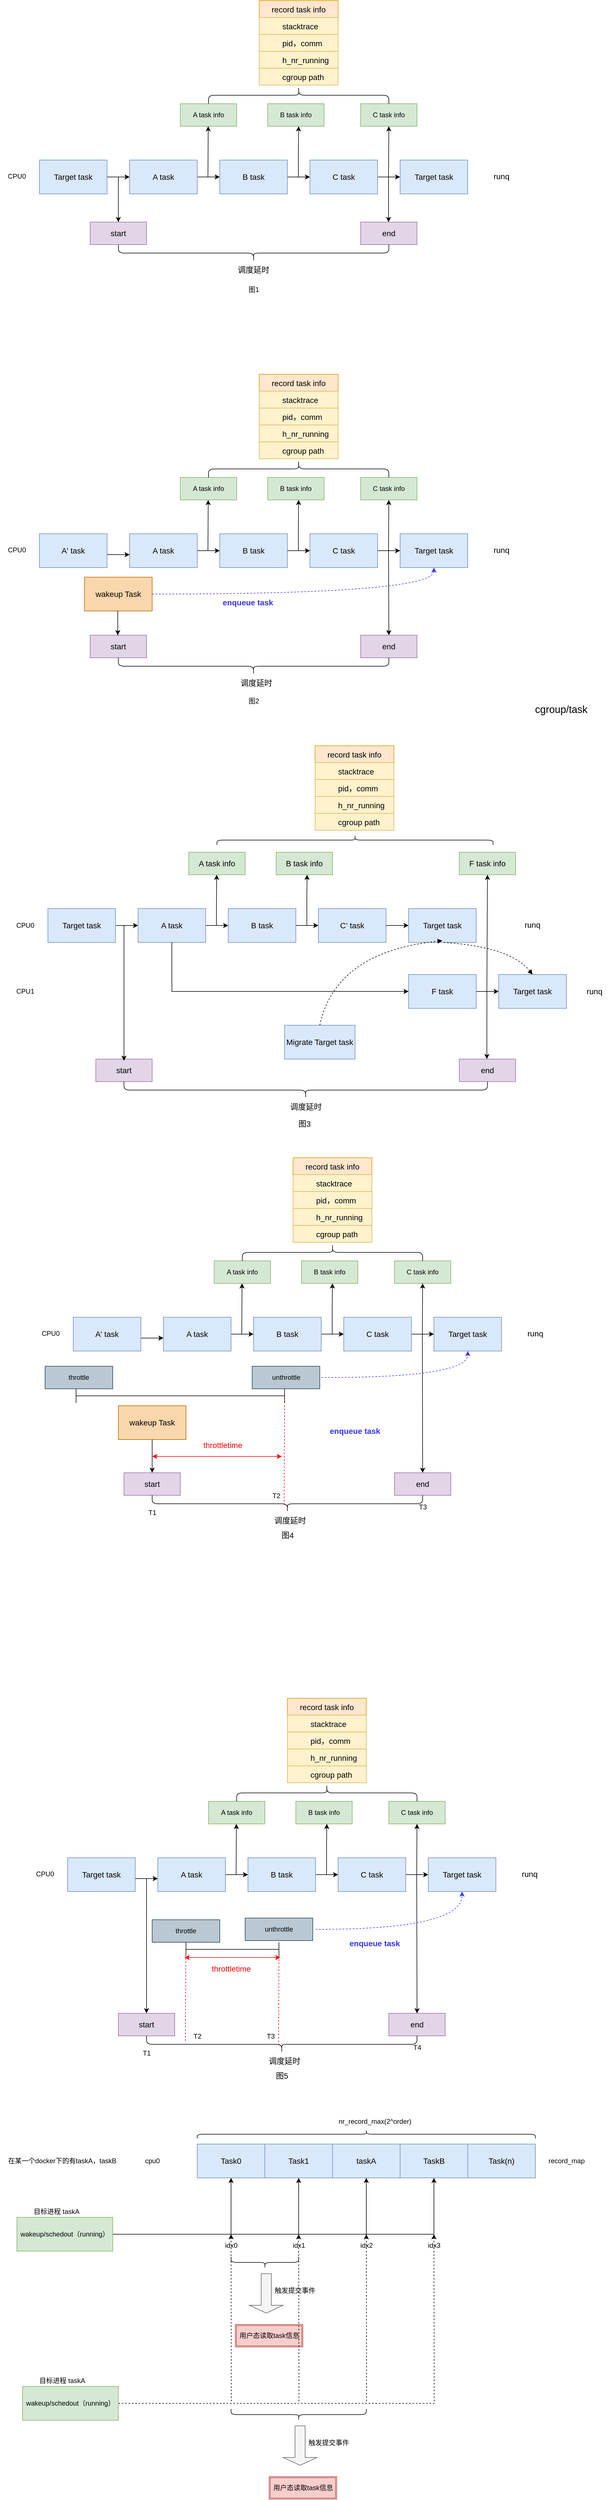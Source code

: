 <mxfile version="16.6.1" type="device" pages="2"><diagram id="C5RBs43oDa-KdzZeNtuy" name="Page-1"><mxGraphModel dx="1426" dy="742" grid="0" gridSize="10" guides="1" tooltips="1" connect="1" arrows="1" fold="1" page="1" pageScale="1" pageWidth="1169" pageHeight="1654" math="0" shadow="0"><root><mxCell id="WIyWlLk6GJQsqaUBKTNV-0"/><mxCell id="WIyWlLk6GJQsqaUBKTNV-1" parent="WIyWlLk6GJQsqaUBKTNV-0"/><mxCell id="QGin6fwd_uiN8cA4KSOu-6" style="edgeStyle=orthogonalEdgeStyle;rounded=0;orthogonalLoop=1;jettySize=auto;html=1;exitX=1;exitY=0.5;exitDx=0;exitDy=0;entryX=0;entryY=0.5;entryDx=0;entryDy=0;" parent="WIyWlLk6GJQsqaUBKTNV-1" source="QGin6fwd_uiN8cA4KSOu-1" target="QGin6fwd_uiN8cA4KSOu-2" edge="1"><mxGeometry relative="1" as="geometry"/></mxCell><mxCell id="QGin6fwd_uiN8cA4KSOu-1" value="&lt;font style=&quot;font-size: 14px&quot;&gt;Target task&lt;/font&gt;" style="rounded=0;whiteSpace=wrap;html=1;fillColor=#dae8fc;strokeColor=#6c8ebf;" parent="WIyWlLk6GJQsqaUBKTNV-1" vertex="1"><mxGeometry x="80" y="620" width="120" height="60" as="geometry"/></mxCell><mxCell id="QGin6fwd_uiN8cA4KSOu-7" style="edgeStyle=orthogonalEdgeStyle;rounded=0;orthogonalLoop=1;jettySize=auto;html=1;exitX=1;exitY=0.5;exitDx=0;exitDy=0;entryX=0;entryY=0.5;entryDx=0;entryDy=0;" parent="WIyWlLk6GJQsqaUBKTNV-1" source="QGin6fwd_uiN8cA4KSOu-2" target="QGin6fwd_uiN8cA4KSOu-3" edge="1"><mxGeometry relative="1" as="geometry"/></mxCell><mxCell id="QGin6fwd_uiN8cA4KSOu-2" value="&lt;font style=&quot;font-size: 14px&quot;&gt;A task&lt;/font&gt;" style="rounded=0;whiteSpace=wrap;html=1;fillColor=#dae8fc;strokeColor=#6c8ebf;" parent="WIyWlLk6GJQsqaUBKTNV-1" vertex="1"><mxGeometry x="240" y="620" width="120" height="60" as="geometry"/></mxCell><mxCell id="QGin6fwd_uiN8cA4KSOu-8" style="edgeStyle=orthogonalEdgeStyle;rounded=0;orthogonalLoop=1;jettySize=auto;html=1;exitX=1;exitY=0.5;exitDx=0;exitDy=0;entryX=0;entryY=0.5;entryDx=0;entryDy=0;" parent="WIyWlLk6GJQsqaUBKTNV-1" source="QGin6fwd_uiN8cA4KSOu-3" target="QGin6fwd_uiN8cA4KSOu-4" edge="1"><mxGeometry relative="1" as="geometry"/></mxCell><mxCell id="QGin6fwd_uiN8cA4KSOu-3" value="&lt;font style=&quot;font-size: 14px&quot;&gt;B task&lt;/font&gt;" style="rounded=0;whiteSpace=wrap;html=1;fillColor=#dae8fc;strokeColor=#6c8ebf;" parent="WIyWlLk6GJQsqaUBKTNV-1" vertex="1"><mxGeometry x="400" y="620" width="120" height="60" as="geometry"/></mxCell><mxCell id="QGin6fwd_uiN8cA4KSOu-9" style="edgeStyle=orthogonalEdgeStyle;rounded=0;orthogonalLoop=1;jettySize=auto;html=1;exitX=1;exitY=0.5;exitDx=0;exitDy=0;entryX=0;entryY=0.5;entryDx=0;entryDy=0;" parent="WIyWlLk6GJQsqaUBKTNV-1" source="QGin6fwd_uiN8cA4KSOu-4" target="QGin6fwd_uiN8cA4KSOu-5" edge="1"><mxGeometry relative="1" as="geometry"/></mxCell><mxCell id="QGin6fwd_uiN8cA4KSOu-4" value="&lt;font style=&quot;font-size: 14px&quot;&gt;C task&lt;/font&gt;" style="rounded=0;whiteSpace=wrap;html=1;fillColor=#dae8fc;strokeColor=#6c8ebf;" parent="WIyWlLk6GJQsqaUBKTNV-1" vertex="1"><mxGeometry x="560" y="620" width="120" height="60" as="geometry"/></mxCell><mxCell id="QGin6fwd_uiN8cA4KSOu-5" value="&lt;font style=&quot;font-size: 14px&quot;&gt;Target task&lt;/font&gt;" style="rounded=0;whiteSpace=wrap;html=1;fillColor=#dae8fc;strokeColor=#6c8ebf;" parent="WIyWlLk6GJQsqaUBKTNV-1" vertex="1"><mxGeometry x="720" y="620" width="120" height="60" as="geometry"/></mxCell><mxCell id="QGin6fwd_uiN8cA4KSOu-10" value="&lt;font style=&quot;font-size: 14px&quot;&gt;runq&lt;/font&gt;" style="text;html=1;strokeColor=none;fillColor=none;align=center;verticalAlign=middle;whiteSpace=wrap;rounded=0;" parent="WIyWlLk6GJQsqaUBKTNV-1" vertex="1"><mxGeometry x="870" y="634" width="60" height="30" as="geometry"/></mxCell><mxCell id="QGin6fwd_uiN8cA4KSOu-11" value="CPU0" style="text;html=1;strokeColor=none;fillColor=none;align=center;verticalAlign=middle;whiteSpace=wrap;rounded=0;" parent="WIyWlLk6GJQsqaUBKTNV-1" vertex="1"><mxGeometry x="10" y="634" width="60" height="30" as="geometry"/></mxCell><mxCell id="QGin6fwd_uiN8cA4KSOu-12" value="" style="endArrow=classic;html=1;rounded=0;" parent="WIyWlLk6GJQsqaUBKTNV-1" edge="1"><mxGeometry width="50" height="50" relative="1" as="geometry"><mxPoint x="220" y="650" as="sourcePoint"/><mxPoint x="220" y="730" as="targetPoint"/></mxGeometry></mxCell><mxCell id="QGin6fwd_uiN8cA4KSOu-13" value="&lt;font style=&quot;font-size: 14px&quot;&gt;start&lt;/font&gt;" style="rounded=0;whiteSpace=wrap;html=1;fillColor=#e1d5e7;strokeColor=#9673a6;" parent="WIyWlLk6GJQsqaUBKTNV-1" vertex="1"><mxGeometry x="170" y="730" width="100" height="40" as="geometry"/></mxCell><mxCell id="QGin6fwd_uiN8cA4KSOu-14" value="&lt;font style=&quot;font-size: 14px&quot;&gt;end&lt;/font&gt;" style="rounded=0;whiteSpace=wrap;html=1;fillColor=#e1d5e7;strokeColor=#9673a6;" parent="WIyWlLk6GJQsqaUBKTNV-1" vertex="1"><mxGeometry x="650" y="730" width="100" height="40" as="geometry"/></mxCell><mxCell id="QGin6fwd_uiN8cA4KSOu-15" value="" style="endArrow=classic;html=1;rounded=0;" parent="WIyWlLk6GJQsqaUBKTNV-1" edge="1"><mxGeometry width="50" height="50" relative="1" as="geometry"><mxPoint x="699.47" y="650" as="sourcePoint"/><mxPoint x="699.47" y="730" as="targetPoint"/></mxGeometry></mxCell><mxCell id="QGin6fwd_uiN8cA4KSOu-16" value="A task info" style="rounded=0;whiteSpace=wrap;html=1;fillColor=#d5e8d4;strokeColor=#82b366;" parent="WIyWlLk6GJQsqaUBKTNV-1" vertex="1"><mxGeometry x="330" y="520" width="100" height="40" as="geometry"/></mxCell><mxCell id="QGin6fwd_uiN8cA4KSOu-17" value="B task info" style="rounded=0;whiteSpace=wrap;html=1;fillColor=#d5e8d4;strokeColor=#82b366;" parent="WIyWlLk6GJQsqaUBKTNV-1" vertex="1"><mxGeometry x="485" y="520" width="100" height="40" as="geometry"/></mxCell><mxCell id="QGin6fwd_uiN8cA4KSOu-18" value="C task info" style="rounded=0;whiteSpace=wrap;html=1;fillColor=#d5e8d4;strokeColor=#82b366;" parent="WIyWlLk6GJQsqaUBKTNV-1" vertex="1"><mxGeometry x="650" y="520" width="100" height="40" as="geometry"/></mxCell><mxCell id="QGin6fwd_uiN8cA4KSOu-19" value="" style="shape=curlyBracket;whiteSpace=wrap;html=1;rounded=1;direction=north;size=0.5;" parent="WIyWlLk6GJQsqaUBKTNV-1" vertex="1"><mxGeometry x="220" y="770" width="480" height="30" as="geometry"/></mxCell><mxCell id="QGin6fwd_uiN8cA4KSOu-20" value="" style="endArrow=classic;html=1;rounded=0;" parent="WIyWlLk6GJQsqaUBKTNV-1" edge="1"><mxGeometry width="50" height="50" relative="1" as="geometry"><mxPoint x="379" y="650" as="sourcePoint"/><mxPoint x="379.47" y="560" as="targetPoint"/></mxGeometry></mxCell><mxCell id="QGin6fwd_uiN8cA4KSOu-21" value="" style="endArrow=classic;html=1;rounded=0;" parent="WIyWlLk6GJQsqaUBKTNV-1" edge="1"><mxGeometry width="50" height="50" relative="1" as="geometry"><mxPoint x="539.47" y="650" as="sourcePoint"/><mxPoint x="539.94" y="560" as="targetPoint"/><Array as="points"><mxPoint x="539.47" y="600"/></Array></mxGeometry></mxCell><mxCell id="QGin6fwd_uiN8cA4KSOu-22" value="" style="endArrow=classic;html=1;rounded=0;" parent="WIyWlLk6GJQsqaUBKTNV-1" edge="1"><mxGeometry width="50" height="50" relative="1" as="geometry"><mxPoint x="699.47" y="650" as="sourcePoint"/><mxPoint x="699.94" y="560" as="targetPoint"/></mxGeometry></mxCell><mxCell id="QGin6fwd_uiN8cA4KSOu-23" value="&lt;font style=&quot;font-size: 14px&quot;&gt;调度延时&lt;/font&gt;" style="text;html=1;strokeColor=none;fillColor=none;align=center;verticalAlign=middle;whiteSpace=wrap;rounded=0;" parent="WIyWlLk6GJQsqaUBKTNV-1" vertex="1"><mxGeometry x="430" y="800" width="60" height="30" as="geometry"/></mxCell><mxCell id="QGin6fwd_uiN8cA4KSOu-24" value="" style="shape=curlyBracket;whiteSpace=wrap;html=1;rounded=1;direction=south;size=0.5;" parent="WIyWlLk6GJQsqaUBKTNV-1" vertex="1"><mxGeometry x="380" y="490" width="320" height="30" as="geometry"/></mxCell><mxCell id="QGin6fwd_uiN8cA4KSOu-26" value="record task info" style="swimlane;fontStyle=0;childLayout=stackLayout;horizontal=1;startSize=30;horizontalStack=0;resizeParent=1;resizeParentMax=0;resizeLast=0;collapsible=1;marginBottom=0;fontSize=14;fillColor=#ffe6cc;strokeColor=#d79b00;" parent="WIyWlLk6GJQsqaUBKTNV-1" vertex="1"><mxGeometry x="470" y="337" width="140" height="150" as="geometry"><mxRectangle x="430" y="250" width="110" height="30" as="alternateBounds"/></mxGeometry></mxCell><mxCell id="QGin6fwd_uiN8cA4KSOu-27" value="         stacktrace" style="text;strokeColor=#d6b656;fillColor=#fff2cc;align=left;verticalAlign=middle;spacingLeft=4;spacingRight=4;overflow=hidden;points=[[0,0.5],[1,0.5]];portConstraint=eastwest;rotatable=0;fontSize=14;" parent="QGin6fwd_uiN8cA4KSOu-26" vertex="1"><mxGeometry y="30" width="140" height="30" as="geometry"/></mxCell><mxCell id="QGin6fwd_uiN8cA4KSOu-28" value="         pid，comm" style="text;strokeColor=#d6b656;fillColor=#fff2cc;align=left;verticalAlign=middle;spacingLeft=4;spacingRight=4;overflow=hidden;points=[[0,0.5],[1,0.5]];portConstraint=eastwest;rotatable=0;fontSize=14;" parent="QGin6fwd_uiN8cA4KSOu-26" vertex="1"><mxGeometry y="60" width="140" height="30" as="geometry"/></mxCell><mxCell id="QGin6fwd_uiN8cA4KSOu-30" value="         h_nr_running" style="text;strokeColor=#d6b656;fillColor=#fff2cc;align=left;verticalAlign=middle;spacingLeft=4;spacingRight=4;overflow=hidden;points=[[0,0.5],[1,0.5]];portConstraint=eastwest;rotatable=0;fontSize=14;" parent="QGin6fwd_uiN8cA4KSOu-26" vertex="1"><mxGeometry y="90" width="140" height="30" as="geometry"/></mxCell><mxCell id="QGin6fwd_uiN8cA4KSOu-29" value="         cgroup path" style="text;strokeColor=#d6b656;fillColor=#fff2cc;align=left;verticalAlign=middle;spacingLeft=4;spacingRight=4;overflow=hidden;points=[[0,0.5],[1,0.5]];portConstraint=eastwest;rotatable=0;fontSize=14;" parent="QGin6fwd_uiN8cA4KSOu-26" vertex="1"><mxGeometry y="120" width="140" height="30" as="geometry"/></mxCell><mxCell id="QGin6fwd_uiN8cA4KSOu-33" style="edgeStyle=orthogonalEdgeStyle;rounded=0;orthogonalLoop=1;jettySize=auto;html=1;exitX=1;exitY=0.5;exitDx=0;exitDy=0;entryX=0;entryY=0.5;entryDx=0;entryDy=0;" parent="WIyWlLk6GJQsqaUBKTNV-1" source="QGin6fwd_uiN8cA4KSOu-34" target="QGin6fwd_uiN8cA4KSOu-36" edge="1"><mxGeometry relative="1" as="geometry"/></mxCell><mxCell id="QGin6fwd_uiN8cA4KSOu-34" value="&lt;font style=&quot;font-size: 14px&quot;&gt;A task&lt;/font&gt;" style="rounded=0;whiteSpace=wrap;html=1;fillColor=#dae8fc;strokeColor=#6c8ebf;" parent="WIyWlLk6GJQsqaUBKTNV-1" vertex="1"><mxGeometry x="240" y="1283" width="120" height="60" as="geometry"/></mxCell><mxCell id="QGin6fwd_uiN8cA4KSOu-35" style="edgeStyle=orthogonalEdgeStyle;rounded=0;orthogonalLoop=1;jettySize=auto;html=1;exitX=1;exitY=0.5;exitDx=0;exitDy=0;entryX=0;entryY=0.5;entryDx=0;entryDy=0;" parent="WIyWlLk6GJQsqaUBKTNV-1" source="QGin6fwd_uiN8cA4KSOu-36" target="QGin6fwd_uiN8cA4KSOu-38" edge="1"><mxGeometry relative="1" as="geometry"/></mxCell><mxCell id="QGin6fwd_uiN8cA4KSOu-36" value="&lt;font style=&quot;font-size: 14px&quot;&gt;B task&lt;/font&gt;" style="rounded=0;whiteSpace=wrap;html=1;fillColor=#dae8fc;strokeColor=#6c8ebf;" parent="WIyWlLk6GJQsqaUBKTNV-1" vertex="1"><mxGeometry x="400" y="1283" width="120" height="60" as="geometry"/></mxCell><mxCell id="QGin6fwd_uiN8cA4KSOu-37" style="edgeStyle=orthogonalEdgeStyle;rounded=0;orthogonalLoop=1;jettySize=auto;html=1;exitX=1;exitY=0.5;exitDx=0;exitDy=0;entryX=0;entryY=0.5;entryDx=0;entryDy=0;" parent="WIyWlLk6GJQsqaUBKTNV-1" source="QGin6fwd_uiN8cA4KSOu-38" target="QGin6fwd_uiN8cA4KSOu-39" edge="1"><mxGeometry relative="1" as="geometry"/></mxCell><mxCell id="QGin6fwd_uiN8cA4KSOu-38" value="&lt;font style=&quot;font-size: 14px&quot;&gt;C task&lt;/font&gt;" style="rounded=0;whiteSpace=wrap;html=1;fillColor=#dae8fc;strokeColor=#6c8ebf;" parent="WIyWlLk6GJQsqaUBKTNV-1" vertex="1"><mxGeometry x="560" y="1283" width="120" height="60" as="geometry"/></mxCell><mxCell id="QGin6fwd_uiN8cA4KSOu-39" value="&lt;font style=&quot;font-size: 14px&quot;&gt;Target task&lt;/font&gt;" style="rounded=0;whiteSpace=wrap;html=1;fillColor=#dae8fc;strokeColor=#6c8ebf;" parent="WIyWlLk6GJQsqaUBKTNV-1" vertex="1"><mxGeometry x="720" y="1283" width="120" height="60" as="geometry"/></mxCell><mxCell id="QGin6fwd_uiN8cA4KSOu-40" value="&lt;font style=&quot;font-size: 14px&quot;&gt;runq&lt;/font&gt;" style="text;html=1;strokeColor=none;fillColor=none;align=center;verticalAlign=middle;whiteSpace=wrap;rounded=0;" parent="WIyWlLk6GJQsqaUBKTNV-1" vertex="1"><mxGeometry x="870" y="1297" width="60" height="30" as="geometry"/></mxCell><mxCell id="QGin6fwd_uiN8cA4KSOu-42" value="&lt;font style=&quot;font-size: 14px&quot;&gt;start&lt;/font&gt;" style="rounded=0;whiteSpace=wrap;html=1;fillColor=#e1d5e7;strokeColor=#9673a6;" parent="WIyWlLk6GJQsqaUBKTNV-1" vertex="1"><mxGeometry x="170" y="1463" width="100" height="40" as="geometry"/></mxCell><mxCell id="QGin6fwd_uiN8cA4KSOu-43" value="&lt;font style=&quot;font-size: 14px&quot;&gt;end&lt;/font&gt;" style="rounded=0;whiteSpace=wrap;html=1;fillColor=#e1d5e7;strokeColor=#9673a6;" parent="WIyWlLk6GJQsqaUBKTNV-1" vertex="1"><mxGeometry x="650" y="1463" width="100" height="40" as="geometry"/></mxCell><mxCell id="QGin6fwd_uiN8cA4KSOu-44" value="" style="endArrow=classic;html=1;rounded=0;entryX=0.5;entryY=0;entryDx=0;entryDy=0;" parent="WIyWlLk6GJQsqaUBKTNV-1" target="QGin6fwd_uiN8cA4KSOu-43" edge="1"><mxGeometry width="50" height="50" relative="1" as="geometry"><mxPoint x="699.47" y="1313" as="sourcePoint"/><mxPoint x="699.47" y="1393" as="targetPoint"/></mxGeometry></mxCell><mxCell id="QGin6fwd_uiN8cA4KSOu-45" value="A task info" style="rounded=0;whiteSpace=wrap;html=1;fillColor=#d5e8d4;strokeColor=#82b366;" parent="WIyWlLk6GJQsqaUBKTNV-1" vertex="1"><mxGeometry x="330" y="1183" width="100" height="40" as="geometry"/></mxCell><mxCell id="QGin6fwd_uiN8cA4KSOu-46" value="B task info" style="rounded=0;whiteSpace=wrap;html=1;fillColor=#d5e8d4;strokeColor=#82b366;" parent="WIyWlLk6GJQsqaUBKTNV-1" vertex="1"><mxGeometry x="485" y="1183" width="100" height="40" as="geometry"/></mxCell><mxCell id="QGin6fwd_uiN8cA4KSOu-47" value="C task info" style="rounded=0;whiteSpace=wrap;html=1;fillColor=#d5e8d4;strokeColor=#82b366;" parent="WIyWlLk6GJQsqaUBKTNV-1" vertex="1"><mxGeometry x="650" y="1183" width="100" height="40" as="geometry"/></mxCell><mxCell id="QGin6fwd_uiN8cA4KSOu-48" value="" style="shape=curlyBracket;whiteSpace=wrap;html=1;rounded=1;direction=north;size=0.5;" parent="WIyWlLk6GJQsqaUBKTNV-1" vertex="1"><mxGeometry x="220" y="1503" width="480" height="30" as="geometry"/></mxCell><mxCell id="QGin6fwd_uiN8cA4KSOu-49" value="" style="endArrow=classic;html=1;rounded=0;" parent="WIyWlLk6GJQsqaUBKTNV-1" edge="1"><mxGeometry width="50" height="50" relative="1" as="geometry"><mxPoint x="379" y="1313" as="sourcePoint"/><mxPoint x="379.47" y="1223" as="targetPoint"/></mxGeometry></mxCell><mxCell id="QGin6fwd_uiN8cA4KSOu-50" value="" style="endArrow=classic;html=1;rounded=0;" parent="WIyWlLk6GJQsqaUBKTNV-1" edge="1"><mxGeometry width="50" height="50" relative="1" as="geometry"><mxPoint x="539.47" y="1313" as="sourcePoint"/><mxPoint x="539.94" y="1223" as="targetPoint"/><Array as="points"><mxPoint x="539.47" y="1263"/></Array></mxGeometry></mxCell><mxCell id="QGin6fwd_uiN8cA4KSOu-51" value="" style="endArrow=classic;html=1;rounded=0;" parent="WIyWlLk6GJQsqaUBKTNV-1" edge="1"><mxGeometry width="50" height="50" relative="1" as="geometry"><mxPoint x="699.47" y="1313" as="sourcePoint"/><mxPoint x="699.94" y="1223" as="targetPoint"/></mxGeometry></mxCell><mxCell id="QGin6fwd_uiN8cA4KSOu-52" value="&lt;font style=&quot;font-size: 14px&quot;&gt;调度延时&lt;/font&gt;" style="text;html=1;strokeColor=none;fillColor=none;align=center;verticalAlign=middle;whiteSpace=wrap;rounded=0;" parent="WIyWlLk6GJQsqaUBKTNV-1" vertex="1"><mxGeometry x="435" y="1533" width="60" height="30" as="geometry"/></mxCell><mxCell id="QGin6fwd_uiN8cA4KSOu-53" value="" style="shape=curlyBracket;whiteSpace=wrap;html=1;rounded=1;direction=south;size=0.5;" parent="WIyWlLk6GJQsqaUBKTNV-1" vertex="1"><mxGeometry x="380" y="1153" width="320" height="30" as="geometry"/></mxCell><mxCell id="QGin6fwd_uiN8cA4KSOu-54" value="record task info" style="swimlane;fontStyle=0;childLayout=stackLayout;horizontal=1;startSize=30;horizontalStack=0;resizeParent=1;resizeParentMax=0;resizeLast=0;collapsible=1;marginBottom=0;fontSize=14;fillColor=#ffe6cc;strokeColor=#d79b00;" parent="WIyWlLk6GJQsqaUBKTNV-1" vertex="1"><mxGeometry x="470" y="1000" width="140" height="150" as="geometry"><mxRectangle x="430" y="250" width="110" height="30" as="alternateBounds"/></mxGeometry></mxCell><mxCell id="QGin6fwd_uiN8cA4KSOu-55" value="         stacktrace" style="text;strokeColor=#d6b656;fillColor=#fff2cc;align=left;verticalAlign=middle;spacingLeft=4;spacingRight=4;overflow=hidden;points=[[0,0.5],[1,0.5]];portConstraint=eastwest;rotatable=0;fontSize=14;" parent="QGin6fwd_uiN8cA4KSOu-54" vertex="1"><mxGeometry y="30" width="140" height="30" as="geometry"/></mxCell><mxCell id="QGin6fwd_uiN8cA4KSOu-56" value="         pid，comm" style="text;strokeColor=#d6b656;fillColor=#fff2cc;align=left;verticalAlign=middle;spacingLeft=4;spacingRight=4;overflow=hidden;points=[[0,0.5],[1,0.5]];portConstraint=eastwest;rotatable=0;fontSize=14;" parent="QGin6fwd_uiN8cA4KSOu-54" vertex="1"><mxGeometry y="60" width="140" height="30" as="geometry"/></mxCell><mxCell id="QGin6fwd_uiN8cA4KSOu-57" value="         h_nr_running" style="text;strokeColor=#d6b656;fillColor=#fff2cc;align=left;verticalAlign=middle;spacingLeft=4;spacingRight=4;overflow=hidden;points=[[0,0.5],[1,0.5]];portConstraint=eastwest;rotatable=0;fontSize=14;" parent="QGin6fwd_uiN8cA4KSOu-54" vertex="1"><mxGeometry y="90" width="140" height="30" as="geometry"/></mxCell><mxCell id="QGin6fwd_uiN8cA4KSOu-58" value="         cgroup path" style="text;strokeColor=#d6b656;fillColor=#fff2cc;align=left;verticalAlign=middle;spacingLeft=4;spacingRight=4;overflow=hidden;points=[[0,0.5],[1,0.5]];portConstraint=eastwest;rotatable=0;fontSize=14;" parent="QGin6fwd_uiN8cA4KSOu-54" vertex="1"><mxGeometry y="120" width="140" height="30" as="geometry"/></mxCell><mxCell id="QGin6fwd_uiN8cA4KSOu-59" style="edgeStyle=orthogonalEdgeStyle;rounded=0;orthogonalLoop=1;jettySize=auto;html=1;exitX=1;exitY=0.5;exitDx=0;exitDy=0;entryX=0;entryY=0.5;entryDx=0;entryDy=0;" parent="WIyWlLk6GJQsqaUBKTNV-1" source="QGin6fwd_uiN8cA4KSOu-60" target="QGin6fwd_uiN8cA4KSOu-62" edge="1"><mxGeometry relative="1" as="geometry"/></mxCell><mxCell id="QGin6fwd_uiN8cA4KSOu-60" value="&lt;font style=&quot;font-size: 14px&quot;&gt;Target task&lt;/font&gt;" style="rounded=0;whiteSpace=wrap;html=1;fillColor=#dae8fc;strokeColor=#6c8ebf;" parent="WIyWlLk6GJQsqaUBKTNV-1" vertex="1"><mxGeometry x="95" y="1948" width="120" height="60" as="geometry"/></mxCell><mxCell id="QGin6fwd_uiN8cA4KSOu-61" style="edgeStyle=orthogonalEdgeStyle;rounded=0;orthogonalLoop=1;jettySize=auto;html=1;exitX=1;exitY=0.5;exitDx=0;exitDy=0;entryX=0;entryY=0.5;entryDx=0;entryDy=0;" parent="WIyWlLk6GJQsqaUBKTNV-1" source="QGin6fwd_uiN8cA4KSOu-62" target="QGin6fwd_uiN8cA4KSOu-64" edge="1"><mxGeometry relative="1" as="geometry"/></mxCell><mxCell id="QGin6fwd_uiN8cA4KSOu-62" value="&lt;font style=&quot;font-size: 14px&quot;&gt;A task&lt;/font&gt;" style="rounded=0;whiteSpace=wrap;html=1;fillColor=#dae8fc;strokeColor=#6c8ebf;" parent="WIyWlLk6GJQsqaUBKTNV-1" vertex="1"><mxGeometry x="255" y="1948" width="120" height="60" as="geometry"/></mxCell><mxCell id="QGin6fwd_uiN8cA4KSOu-63" style="edgeStyle=orthogonalEdgeStyle;rounded=0;orthogonalLoop=1;jettySize=auto;html=1;exitX=1;exitY=0.5;exitDx=0;exitDy=0;entryX=0;entryY=0.5;entryDx=0;entryDy=0;" parent="WIyWlLk6GJQsqaUBKTNV-1" source="QGin6fwd_uiN8cA4KSOu-64" target="QGin6fwd_uiN8cA4KSOu-66" edge="1"><mxGeometry relative="1" as="geometry"/></mxCell><mxCell id="QGin6fwd_uiN8cA4KSOu-64" value="&lt;font style=&quot;font-size: 14px&quot;&gt;B task&lt;/font&gt;" style="rounded=0;whiteSpace=wrap;html=1;fillColor=#dae8fc;strokeColor=#6c8ebf;" parent="WIyWlLk6GJQsqaUBKTNV-1" vertex="1"><mxGeometry x="415" y="1948" width="120" height="60" as="geometry"/></mxCell><mxCell id="QGin6fwd_uiN8cA4KSOu-65" style="edgeStyle=orthogonalEdgeStyle;rounded=0;orthogonalLoop=1;jettySize=auto;html=1;exitX=1;exitY=0.5;exitDx=0;exitDy=0;entryX=0;entryY=0.5;entryDx=0;entryDy=0;" parent="WIyWlLk6GJQsqaUBKTNV-1" source="QGin6fwd_uiN8cA4KSOu-66" target="QGin6fwd_uiN8cA4KSOu-67" edge="1"><mxGeometry relative="1" as="geometry"/></mxCell><mxCell id="QGin6fwd_uiN8cA4KSOu-66" value="&lt;font style=&quot;font-size: 14px&quot;&gt;C‘ task&lt;/font&gt;" style="rounded=0;whiteSpace=wrap;html=1;fillColor=#dae8fc;strokeColor=#6c8ebf;" parent="WIyWlLk6GJQsqaUBKTNV-1" vertex="1"><mxGeometry x="575" y="1948" width="120" height="60" as="geometry"/></mxCell><mxCell id="QGin6fwd_uiN8cA4KSOu-67" value="&lt;font style=&quot;font-size: 14px&quot;&gt;Target task&lt;/font&gt;" style="rounded=0;whiteSpace=wrap;html=1;fillColor=#dae8fc;strokeColor=#6c8ebf;" parent="WIyWlLk6GJQsqaUBKTNV-1" vertex="1"><mxGeometry x="735" y="1948" width="120" height="60" as="geometry"/></mxCell><mxCell id="QGin6fwd_uiN8cA4KSOu-68" value="&lt;font style=&quot;font-size: 14px&quot;&gt;runq&lt;/font&gt;" style="text;html=1;strokeColor=none;fillColor=none;align=center;verticalAlign=middle;whiteSpace=wrap;rounded=0;" parent="WIyWlLk6GJQsqaUBKTNV-1" vertex="1"><mxGeometry x="925" y="1962" width="60" height="30" as="geometry"/></mxCell><mxCell id="QGin6fwd_uiN8cA4KSOu-70" value="&lt;font style=&quot;font-size: 14px&quot;&gt;start&lt;/font&gt;" style="rounded=0;whiteSpace=wrap;html=1;fillColor=#e1d5e7;strokeColor=#9673a6;" parent="WIyWlLk6GJQsqaUBKTNV-1" vertex="1"><mxGeometry x="180" y="2215" width="100" height="40" as="geometry"/></mxCell><mxCell id="QGin6fwd_uiN8cA4KSOu-71" value="&lt;font style=&quot;font-size: 14px&quot;&gt;end&lt;/font&gt;" style="rounded=0;whiteSpace=wrap;html=1;fillColor=#e1d5e7;strokeColor=#9673a6;" parent="WIyWlLk6GJQsqaUBKTNV-1" vertex="1"><mxGeometry x="825" y="2215" width="100" height="40" as="geometry"/></mxCell><mxCell id="QGin6fwd_uiN8cA4KSOu-73" value="&lt;font style=&quot;font-size: 14px&quot;&gt;A task info&lt;/font&gt;" style="rounded=0;whiteSpace=wrap;html=1;fillColor=#d5e8d4;strokeColor=#82b366;" parent="WIyWlLk6GJQsqaUBKTNV-1" vertex="1"><mxGeometry x="345" y="1848" width="100" height="40" as="geometry"/></mxCell><mxCell id="QGin6fwd_uiN8cA4KSOu-74" value="&lt;font style=&quot;font-size: 14px&quot;&gt;B task info&lt;/font&gt;" style="rounded=0;whiteSpace=wrap;html=1;fillColor=#d5e8d4;strokeColor=#82b366;" parent="WIyWlLk6GJQsqaUBKTNV-1" vertex="1"><mxGeometry x="500" y="1848" width="100" height="40" as="geometry"/></mxCell><mxCell id="QGin6fwd_uiN8cA4KSOu-75" value="&lt;font style=&quot;font-size: 14px&quot;&gt;F task info&lt;/font&gt;" style="rounded=0;whiteSpace=wrap;html=1;fillColor=#d5e8d4;strokeColor=#82b366;" parent="WIyWlLk6GJQsqaUBKTNV-1" vertex="1"><mxGeometry x="825" y="1848" width="100" height="40" as="geometry"/></mxCell><mxCell id="QGin6fwd_uiN8cA4KSOu-76" value="" style="shape=curlyBracket;whiteSpace=wrap;html=1;rounded=1;direction=north;size=0.5;" parent="WIyWlLk6GJQsqaUBKTNV-1" vertex="1"><mxGeometry x="230" y="2255" width="645" height="30" as="geometry"/></mxCell><mxCell id="QGin6fwd_uiN8cA4KSOu-77" value="" style="endArrow=classic;html=1;rounded=0;" parent="WIyWlLk6GJQsqaUBKTNV-1" edge="1"><mxGeometry width="50" height="50" relative="1" as="geometry"><mxPoint x="394" y="1978" as="sourcePoint"/><mxPoint x="394.47" y="1888" as="targetPoint"/></mxGeometry></mxCell><mxCell id="QGin6fwd_uiN8cA4KSOu-78" value="" style="endArrow=classic;html=1;rounded=0;" parent="WIyWlLk6GJQsqaUBKTNV-1" edge="1"><mxGeometry width="50" height="50" relative="1" as="geometry"><mxPoint x="554.47" y="1978" as="sourcePoint"/><mxPoint x="554.94" y="1888" as="targetPoint"/><Array as="points"><mxPoint x="554.47" y="1928"/></Array></mxGeometry></mxCell><mxCell id="QGin6fwd_uiN8cA4KSOu-80" value="&lt;font style=&quot;font-size: 14px&quot;&gt;调度延时&lt;/font&gt;" style="text;html=1;strokeColor=none;fillColor=none;align=center;verticalAlign=middle;whiteSpace=wrap;rounded=0;" parent="WIyWlLk6GJQsqaUBKTNV-1" vertex="1"><mxGeometry x="522.5" y="2285" width="60" height="30" as="geometry"/></mxCell><mxCell id="QGin6fwd_uiN8cA4KSOu-81" value="" style="shape=curlyBracket;whiteSpace=wrap;html=1;rounded=1;direction=south;size=0.5;" parent="WIyWlLk6GJQsqaUBKTNV-1" vertex="1"><mxGeometry x="395" y="1818" width="490" height="17" as="geometry"/></mxCell><mxCell id="QGin6fwd_uiN8cA4KSOu-82" value="record task info" style="swimlane;fontStyle=0;childLayout=stackLayout;horizontal=1;startSize=30;horizontalStack=0;resizeParent=1;resizeParentMax=0;resizeLast=0;collapsible=1;marginBottom=0;fontSize=14;fillColor=#ffe6cc;strokeColor=#d79b00;" parent="WIyWlLk6GJQsqaUBKTNV-1" vertex="1"><mxGeometry x="569" y="1659" width="140" height="150" as="geometry"><mxRectangle x="430" y="250" width="110" height="30" as="alternateBounds"/></mxGeometry></mxCell><mxCell id="QGin6fwd_uiN8cA4KSOu-83" value="         stacktrace" style="text;strokeColor=#d6b656;fillColor=#fff2cc;align=left;verticalAlign=middle;spacingLeft=4;spacingRight=4;overflow=hidden;points=[[0,0.5],[1,0.5]];portConstraint=eastwest;rotatable=0;fontSize=14;" parent="QGin6fwd_uiN8cA4KSOu-82" vertex="1"><mxGeometry y="30" width="140" height="30" as="geometry"/></mxCell><mxCell id="QGin6fwd_uiN8cA4KSOu-84" value="         pid，comm" style="text;strokeColor=#d6b656;fillColor=#fff2cc;align=left;verticalAlign=middle;spacingLeft=4;spacingRight=4;overflow=hidden;points=[[0,0.5],[1,0.5]];portConstraint=eastwest;rotatable=0;fontSize=14;" parent="QGin6fwd_uiN8cA4KSOu-82" vertex="1"><mxGeometry y="60" width="140" height="30" as="geometry"/></mxCell><mxCell id="QGin6fwd_uiN8cA4KSOu-85" value="         h_nr_running" style="text;strokeColor=#d6b656;fillColor=#fff2cc;align=left;verticalAlign=middle;spacingLeft=4;spacingRight=4;overflow=hidden;points=[[0,0.5],[1,0.5]];portConstraint=eastwest;rotatable=0;fontSize=14;" parent="QGin6fwd_uiN8cA4KSOu-82" vertex="1"><mxGeometry y="90" width="140" height="30" as="geometry"/></mxCell><mxCell id="QGin6fwd_uiN8cA4KSOu-86" value="         cgroup path" style="text;strokeColor=#d6b656;fillColor=#fff2cc;align=left;verticalAlign=middle;spacingLeft=4;spacingRight=4;overflow=hidden;points=[[0,0.5],[1,0.5]];portConstraint=eastwest;rotatable=0;fontSize=14;" parent="QGin6fwd_uiN8cA4KSOu-82" vertex="1"><mxGeometry y="120" width="140" height="30" as="geometry"/></mxCell><mxCell id="QGin6fwd_uiN8cA4KSOu-89" value="wakeup Task" style="rounded=0;whiteSpace=wrap;html=1;fontSize=14;fillColor=#fad7ac;strokeColor=#b46504;" parent="WIyWlLk6GJQsqaUBKTNV-1" vertex="1"><mxGeometry x="160" y="1360" width="120" height="60" as="geometry"/></mxCell><mxCell id="QGin6fwd_uiN8cA4KSOu-90" value="&lt;font style=&quot;font-size: 14px&quot;&gt;A' task&lt;/font&gt;" style="rounded=0;whiteSpace=wrap;html=1;fillColor=#dae8fc;strokeColor=#6c8ebf;" parent="WIyWlLk6GJQsqaUBKTNV-1" vertex="1"><mxGeometry x="80" y="1283" width="120" height="60" as="geometry"/></mxCell><mxCell id="QGin6fwd_uiN8cA4KSOu-91" style="edgeStyle=orthogonalEdgeStyle;rounded=0;orthogonalLoop=1;jettySize=auto;html=1;exitX=1;exitY=0.5;exitDx=0;exitDy=0;entryX=0;entryY=0.5;entryDx=0;entryDy=0;" parent="WIyWlLk6GJQsqaUBKTNV-1" edge="1"><mxGeometry relative="1" as="geometry"><mxPoint x="200" y="1320" as="sourcePoint"/><mxPoint x="240" y="1320" as="targetPoint"/><Array as="points"><mxPoint x="200" y="1320"/><mxPoint x="200" y="1320"/></Array></mxGeometry></mxCell><mxCell id="QGin6fwd_uiN8cA4KSOu-92" value="CPU0" style="text;html=1;strokeColor=none;fillColor=none;align=center;verticalAlign=middle;whiteSpace=wrap;rounded=0;" parent="WIyWlLk6GJQsqaUBKTNV-1" vertex="1"><mxGeometry x="10" y="1297" width="60" height="30" as="geometry"/></mxCell><mxCell id="QGin6fwd_uiN8cA4KSOu-93" value="" style="endArrow=classic;html=1;rounded=0;" parent="WIyWlLk6GJQsqaUBKTNV-1" edge="1"><mxGeometry width="50" height="50" relative="1" as="geometry"><mxPoint x="219" y="1463" as="sourcePoint"/><mxPoint x="219" y="1463" as="targetPoint"/><Array as="points"><mxPoint x="219" y="1420"/></Array></mxGeometry></mxCell><mxCell id="QGin6fwd_uiN8cA4KSOu-94" value="" style="endArrow=classic;dashed=1;html=1;fontSize=14;edgeStyle=orthogonalEdgeStyle;curved=1;endFill=1;strokeColor=#3333FF;entryX=0.5;entryY=1;entryDx=0;entryDy=0;startArrow=none;exitX=1;exitY=0.5;exitDx=0;exitDy=0;" parent="WIyWlLk6GJQsqaUBKTNV-1" source="QGin6fwd_uiN8cA4KSOu-89" target="QGin6fwd_uiN8cA4KSOu-39" edge="1"><mxGeometry width="50" height="50" relative="1" as="geometry"><mxPoint x="500" y="1410" as="sourcePoint"/><mxPoint x="699.95" y="1310" as="targetPoint"/></mxGeometry></mxCell><mxCell id="QGin6fwd_uiN8cA4KSOu-96" value="CPU0" style="text;html=1;strokeColor=none;fillColor=none;align=center;verticalAlign=middle;whiteSpace=wrap;rounded=0;" parent="WIyWlLk6GJQsqaUBKTNV-1" vertex="1"><mxGeometry x="25" y="1963" width="60" height="30" as="geometry"/></mxCell><mxCell id="QGin6fwd_uiN8cA4KSOu-102" style="edgeStyle=orthogonalEdgeStyle;rounded=0;orthogonalLoop=1;jettySize=auto;html=1;exitX=1;exitY=0.5;exitDx=0;exitDy=0;entryX=0;entryY=0.5;entryDx=0;entryDy=0;" parent="WIyWlLk6GJQsqaUBKTNV-1" source="QGin6fwd_uiN8cA4KSOu-103" target="QGin6fwd_uiN8cA4KSOu-104" edge="1"><mxGeometry relative="1" as="geometry"/></mxCell><mxCell id="QGin6fwd_uiN8cA4KSOu-103" value="&lt;font style=&quot;font-size: 14px&quot;&gt;F task&lt;/font&gt;" style="rounded=0;whiteSpace=wrap;html=1;fillColor=#dae8fc;strokeColor=#6c8ebf;" parent="WIyWlLk6GJQsqaUBKTNV-1" vertex="1"><mxGeometry x="735" y="2065" width="120" height="60" as="geometry"/></mxCell><mxCell id="QGin6fwd_uiN8cA4KSOu-104" value="&lt;font style=&quot;font-size: 14px&quot;&gt;Target task&lt;/font&gt;" style="rounded=0;whiteSpace=wrap;html=1;fillColor=#dae8fc;strokeColor=#6c8ebf;" parent="WIyWlLk6GJQsqaUBKTNV-1" vertex="1"><mxGeometry x="895" y="2065" width="120" height="60" as="geometry"/></mxCell><mxCell id="QGin6fwd_uiN8cA4KSOu-106" value="" style="endArrow=classic;html=1;rounded=0;" parent="WIyWlLk6GJQsqaUBKTNV-1" edge="1"><mxGeometry width="50" height="50" relative="1" as="geometry"><mxPoint x="874" y="2098" as="sourcePoint"/><mxPoint x="873.95" y="2215" as="targetPoint"/></mxGeometry></mxCell><mxCell id="QGin6fwd_uiN8cA4KSOu-107" value="&lt;font style=&quot;font-size: 14px&quot;&gt;Migrate Target task&lt;/font&gt;" style="rounded=0;whiteSpace=wrap;html=1;fillColor=#dae8fc;strokeColor=#6c8ebf;" parent="WIyWlLk6GJQsqaUBKTNV-1" vertex="1"><mxGeometry x="515" y="2155" width="125" height="60" as="geometry"/></mxCell><mxCell id="QGin6fwd_uiN8cA4KSOu-108" value="" style="edgeStyle=segmentEdgeStyle;endArrow=classic;html=1;fontSize=14;fontColor=#3333FF;strokeColor=#000000;rounded=0;exitX=0.5;exitY=1;exitDx=0;exitDy=0;entryX=0;entryY=0.5;entryDx=0;entryDy=0;" parent="WIyWlLk6GJQsqaUBKTNV-1" source="QGin6fwd_uiN8cA4KSOu-62" target="QGin6fwd_uiN8cA4KSOu-103" edge="1"><mxGeometry width="50" height="50" relative="1" as="geometry"><mxPoint x="115" y="2185" as="sourcePoint"/><mxPoint x="685" y="2095" as="targetPoint"/><Array as="points"><mxPoint x="315" y="2095"/></Array></mxGeometry></mxCell><mxCell id="QGin6fwd_uiN8cA4KSOu-95" value="&lt;font style=&quot;font-size: 14px&quot; color=&quot;#3333ff&quot;&gt;&lt;b&gt;enqueue task&lt;/b&gt;&lt;/font&gt;" style="text;html=1;strokeColor=none;fillColor=none;align=center;verticalAlign=middle;whiteSpace=wrap;rounded=0;" parent="WIyWlLk6GJQsqaUBKTNV-1" vertex="1"><mxGeometry x="390" y="1390" width="120" height="30" as="geometry"/></mxCell><mxCell id="QGin6fwd_uiN8cA4KSOu-113" value="" style="endArrow=none;dashed=1;html=1;fontSize=14;fontColor=#3333FF;strokeColor=#000000;curved=1;entryX=0.5;entryY=1;entryDx=0;entryDy=0;exitX=0.5;exitY=0;exitDx=0;exitDy=0;startArrow=block;startFill=1;" parent="WIyWlLk6GJQsqaUBKTNV-1" source="QGin6fwd_uiN8cA4KSOu-104" target="QGin6fwd_uiN8cA4KSOu-67" edge="1"><mxGeometry width="50" height="50" relative="1" as="geometry"><mxPoint x="1005" y="2045" as="sourcePoint"/><mxPoint x="1055" y="1995" as="targetPoint"/><Array as="points"><mxPoint x="915" y="2015"/></Array></mxGeometry></mxCell><mxCell id="QGin6fwd_uiN8cA4KSOu-115" value="" style="endArrow=classic;html=1;rounded=0;entryX=0.5;entryY=0;entryDx=0;entryDy=0;" parent="WIyWlLk6GJQsqaUBKTNV-1" edge="1"><mxGeometry width="50" height="50" relative="1" as="geometry"><mxPoint x="230" y="1978" as="sourcePoint"/><mxPoint x="230" y="2218" as="targetPoint"/></mxGeometry></mxCell><mxCell id="QGin6fwd_uiN8cA4KSOu-117" value="&lt;span style=&quot;font-size: 14px&quot;&gt;runq&lt;/span&gt;" style="text;html=1;strokeColor=none;fillColor=none;align=center;verticalAlign=middle;whiteSpace=wrap;rounded=0;" parent="WIyWlLk6GJQsqaUBKTNV-1" vertex="1"><mxGeometry x="1035" y="2080" width="60" height="30" as="geometry"/></mxCell><mxCell id="QGin6fwd_uiN8cA4KSOu-118" value="" style="endArrow=classic;html=1;rounded=0;entryX=0.5;entryY=1;entryDx=0;entryDy=0;" parent="WIyWlLk6GJQsqaUBKTNV-1" target="QGin6fwd_uiN8cA4KSOu-75" edge="1"><mxGeometry width="50" height="50" relative="1" as="geometry"><mxPoint x="873.95" y="2098" as="sourcePoint"/><mxPoint x="874" y="1895" as="targetPoint"/></mxGeometry></mxCell><mxCell id="QGin6fwd_uiN8cA4KSOu-119" value="" style="endArrow=block;dashed=1;html=1;fontSize=14;fontColor=#3333FF;strokeColor=#000000;curved=1;exitX=0.5;exitY=0;exitDx=0;exitDy=0;endFill=1;" parent="WIyWlLk6GJQsqaUBKTNV-1" source="QGin6fwd_uiN8cA4KSOu-107" edge="1"><mxGeometry width="50" height="50" relative="1" as="geometry"><mxPoint x="565" y="2115" as="sourcePoint"/><mxPoint x="795" y="2005" as="targetPoint"/><Array as="points"><mxPoint x="605" y="2025"/></Array></mxGeometry></mxCell><mxCell id="QGin6fwd_uiN8cA4KSOu-120" value="CPU1" style="text;html=1;strokeColor=none;fillColor=none;align=center;verticalAlign=middle;whiteSpace=wrap;rounded=0;" parent="WIyWlLk6GJQsqaUBKTNV-1" vertex="1"><mxGeometry x="25" y="2080" width="60" height="30" as="geometry"/></mxCell><mxCell id="qrT3ZQ07hEPTF9ylqdjN-1" style="edgeStyle=orthogonalEdgeStyle;rounded=0;orthogonalLoop=1;jettySize=auto;html=1;exitX=1;exitY=0.5;exitDx=0;exitDy=0;entryX=0;entryY=0.5;entryDx=0;entryDy=0;" parent="WIyWlLk6GJQsqaUBKTNV-1" source="qrT3ZQ07hEPTF9ylqdjN-2" target="qrT3ZQ07hEPTF9ylqdjN-4" edge="1"><mxGeometry relative="1" as="geometry"/></mxCell><mxCell id="qrT3ZQ07hEPTF9ylqdjN-2" value="&lt;font style=&quot;font-size: 14px&quot;&gt;A task&lt;/font&gt;" style="rounded=0;whiteSpace=wrap;html=1;fillColor=#dae8fc;strokeColor=#6c8ebf;" parent="WIyWlLk6GJQsqaUBKTNV-1" vertex="1"><mxGeometry x="300" y="2673" width="120" height="60" as="geometry"/></mxCell><mxCell id="qrT3ZQ07hEPTF9ylqdjN-3" style="edgeStyle=orthogonalEdgeStyle;rounded=0;orthogonalLoop=1;jettySize=auto;html=1;exitX=1;exitY=0.5;exitDx=0;exitDy=0;entryX=0;entryY=0.5;entryDx=0;entryDy=0;" parent="WIyWlLk6GJQsqaUBKTNV-1" source="qrT3ZQ07hEPTF9ylqdjN-4" target="qrT3ZQ07hEPTF9ylqdjN-6" edge="1"><mxGeometry relative="1" as="geometry"/></mxCell><mxCell id="qrT3ZQ07hEPTF9ylqdjN-4" value="&lt;font style=&quot;font-size: 14px&quot;&gt;B task&lt;/font&gt;" style="rounded=0;whiteSpace=wrap;html=1;fillColor=#dae8fc;strokeColor=#6c8ebf;" parent="WIyWlLk6GJQsqaUBKTNV-1" vertex="1"><mxGeometry x="460" y="2673" width="120" height="60" as="geometry"/></mxCell><mxCell id="qrT3ZQ07hEPTF9ylqdjN-5" style="edgeStyle=orthogonalEdgeStyle;rounded=0;orthogonalLoop=1;jettySize=auto;html=1;exitX=1;exitY=0.5;exitDx=0;exitDy=0;entryX=0;entryY=0.5;entryDx=0;entryDy=0;" parent="WIyWlLk6GJQsqaUBKTNV-1" source="qrT3ZQ07hEPTF9ylqdjN-6" target="qrT3ZQ07hEPTF9ylqdjN-7" edge="1"><mxGeometry relative="1" as="geometry"/></mxCell><mxCell id="qrT3ZQ07hEPTF9ylqdjN-6" value="&lt;font style=&quot;font-size: 14px&quot;&gt;C task&lt;/font&gt;" style="rounded=0;whiteSpace=wrap;html=1;fillColor=#dae8fc;strokeColor=#6c8ebf;" parent="WIyWlLk6GJQsqaUBKTNV-1" vertex="1"><mxGeometry x="620" y="2673" width="120" height="60" as="geometry"/></mxCell><mxCell id="qrT3ZQ07hEPTF9ylqdjN-7" value="&lt;font style=&quot;font-size: 14px&quot;&gt;Target task&lt;/font&gt;" style="rounded=0;whiteSpace=wrap;html=1;fillColor=#dae8fc;strokeColor=#6c8ebf;" parent="WIyWlLk6GJQsqaUBKTNV-1" vertex="1"><mxGeometry x="780" y="2673" width="120" height="60" as="geometry"/></mxCell><mxCell id="qrT3ZQ07hEPTF9ylqdjN-8" value="&lt;font style=&quot;font-size: 14px&quot;&gt;runq&lt;/font&gt;" style="text;html=1;strokeColor=none;fillColor=none;align=center;verticalAlign=middle;whiteSpace=wrap;rounded=0;" parent="WIyWlLk6GJQsqaUBKTNV-1" vertex="1"><mxGeometry x="930" y="2687" width="60" height="30" as="geometry"/></mxCell><mxCell id="qrT3ZQ07hEPTF9ylqdjN-9" value="&lt;font style=&quot;font-size: 14px&quot;&gt;start&lt;/font&gt;" style="rounded=0;whiteSpace=wrap;html=1;fillColor=#e1d5e7;strokeColor=#9673a6;" parent="WIyWlLk6GJQsqaUBKTNV-1" vertex="1"><mxGeometry x="230" y="2949" width="100" height="40" as="geometry"/></mxCell><mxCell id="qrT3ZQ07hEPTF9ylqdjN-10" value="&lt;font style=&quot;font-size: 14px&quot;&gt;end&lt;/font&gt;" style="rounded=0;whiteSpace=wrap;html=1;fillColor=#e1d5e7;strokeColor=#9673a6;" parent="WIyWlLk6GJQsqaUBKTNV-1" vertex="1"><mxGeometry x="710" y="2949" width="100" height="40" as="geometry"/></mxCell><mxCell id="qrT3ZQ07hEPTF9ylqdjN-11" value="" style="endArrow=classic;html=1;rounded=0;entryX=0.5;entryY=0;entryDx=0;entryDy=0;" parent="WIyWlLk6GJQsqaUBKTNV-1" target="qrT3ZQ07hEPTF9ylqdjN-10" edge="1"><mxGeometry width="50" height="50" relative="1" as="geometry"><mxPoint x="759.47" y="2703" as="sourcePoint"/><mxPoint x="759.47" y="2783" as="targetPoint"/></mxGeometry></mxCell><mxCell id="qrT3ZQ07hEPTF9ylqdjN-12" value="A task info" style="rounded=0;whiteSpace=wrap;html=1;fillColor=#d5e8d4;strokeColor=#82b366;" parent="WIyWlLk6GJQsqaUBKTNV-1" vertex="1"><mxGeometry x="390" y="2573" width="100" height="40" as="geometry"/></mxCell><mxCell id="qrT3ZQ07hEPTF9ylqdjN-13" value="B task info" style="rounded=0;whiteSpace=wrap;html=1;fillColor=#d5e8d4;strokeColor=#82b366;" parent="WIyWlLk6GJQsqaUBKTNV-1" vertex="1"><mxGeometry x="545" y="2573" width="100" height="40" as="geometry"/></mxCell><mxCell id="qrT3ZQ07hEPTF9ylqdjN-14" value="C task info" style="rounded=0;whiteSpace=wrap;html=1;fillColor=#d5e8d4;strokeColor=#82b366;" parent="WIyWlLk6GJQsqaUBKTNV-1" vertex="1"><mxGeometry x="710" y="2573" width="100" height="40" as="geometry"/></mxCell><mxCell id="qrT3ZQ07hEPTF9ylqdjN-15" value="" style="shape=curlyBracket;whiteSpace=wrap;html=1;rounded=1;direction=north;size=0.5;" parent="WIyWlLk6GJQsqaUBKTNV-1" vertex="1"><mxGeometry x="280" y="2989" width="480" height="30" as="geometry"/></mxCell><mxCell id="qrT3ZQ07hEPTF9ylqdjN-16" value="" style="endArrow=classic;html=1;rounded=0;" parent="WIyWlLk6GJQsqaUBKTNV-1" edge="1"><mxGeometry width="50" height="50" relative="1" as="geometry"><mxPoint x="439" y="2703" as="sourcePoint"/><mxPoint x="439.47" y="2613" as="targetPoint"/></mxGeometry></mxCell><mxCell id="qrT3ZQ07hEPTF9ylqdjN-17" value="" style="endArrow=classic;html=1;rounded=0;" parent="WIyWlLk6GJQsqaUBKTNV-1" edge="1"><mxGeometry width="50" height="50" relative="1" as="geometry"><mxPoint x="599.47" y="2703" as="sourcePoint"/><mxPoint x="599.94" y="2613" as="targetPoint"/><Array as="points"><mxPoint x="599.47" y="2653"/></Array></mxGeometry></mxCell><mxCell id="qrT3ZQ07hEPTF9ylqdjN-18" value="" style="endArrow=classic;html=1;rounded=0;" parent="WIyWlLk6GJQsqaUBKTNV-1" edge="1"><mxGeometry width="50" height="50" relative="1" as="geometry"><mxPoint x="759.47" y="2703" as="sourcePoint"/><mxPoint x="759.94" y="2613" as="targetPoint"/></mxGeometry></mxCell><mxCell id="qrT3ZQ07hEPTF9ylqdjN-19" value="&lt;font style=&quot;font-size: 14px&quot;&gt;调度延时&lt;/font&gt;" style="text;html=1;strokeColor=none;fillColor=none;align=center;verticalAlign=middle;whiteSpace=wrap;rounded=0;" parent="WIyWlLk6GJQsqaUBKTNV-1" vertex="1"><mxGeometry x="495" y="3019" width="60" height="30" as="geometry"/></mxCell><mxCell id="qrT3ZQ07hEPTF9ylqdjN-20" value="" style="shape=curlyBracket;whiteSpace=wrap;html=1;rounded=1;direction=south;size=0.5;" parent="WIyWlLk6GJQsqaUBKTNV-1" vertex="1"><mxGeometry x="440" y="2543" width="320" height="30" as="geometry"/></mxCell><mxCell id="qrT3ZQ07hEPTF9ylqdjN-21" value="record task info" style="swimlane;fontStyle=0;childLayout=stackLayout;horizontal=1;startSize=30;horizontalStack=0;resizeParent=1;resizeParentMax=0;resizeLast=0;collapsible=1;marginBottom=0;fontSize=14;fillColor=#ffe6cc;strokeColor=#d79b00;" parent="WIyWlLk6GJQsqaUBKTNV-1" vertex="1"><mxGeometry x="530" y="2390" width="140" height="150" as="geometry"><mxRectangle x="430" y="250" width="110" height="30" as="alternateBounds"/></mxGeometry></mxCell><mxCell id="qrT3ZQ07hEPTF9ylqdjN-22" value="         stacktrace" style="text;strokeColor=#d6b656;fillColor=#fff2cc;align=left;verticalAlign=middle;spacingLeft=4;spacingRight=4;overflow=hidden;points=[[0,0.5],[1,0.5]];portConstraint=eastwest;rotatable=0;fontSize=14;" parent="qrT3ZQ07hEPTF9ylqdjN-21" vertex="1"><mxGeometry y="30" width="140" height="30" as="geometry"/></mxCell><mxCell id="qrT3ZQ07hEPTF9ylqdjN-23" value="         pid，comm" style="text;strokeColor=#d6b656;fillColor=#fff2cc;align=left;verticalAlign=middle;spacingLeft=4;spacingRight=4;overflow=hidden;points=[[0,0.5],[1,0.5]];portConstraint=eastwest;rotatable=0;fontSize=14;" parent="qrT3ZQ07hEPTF9ylqdjN-21" vertex="1"><mxGeometry y="60" width="140" height="30" as="geometry"/></mxCell><mxCell id="qrT3ZQ07hEPTF9ylqdjN-24" value="         h_nr_running" style="text;strokeColor=#d6b656;fillColor=#fff2cc;align=left;verticalAlign=middle;spacingLeft=4;spacingRight=4;overflow=hidden;points=[[0,0.5],[1,0.5]];portConstraint=eastwest;rotatable=0;fontSize=14;" parent="qrT3ZQ07hEPTF9ylqdjN-21" vertex="1"><mxGeometry y="90" width="140" height="30" as="geometry"/></mxCell><mxCell id="qrT3ZQ07hEPTF9ylqdjN-25" value="         cgroup path" style="text;strokeColor=#d6b656;fillColor=#fff2cc;align=left;verticalAlign=middle;spacingLeft=4;spacingRight=4;overflow=hidden;points=[[0,0.5],[1,0.5]];portConstraint=eastwest;rotatable=0;fontSize=14;" parent="qrT3ZQ07hEPTF9ylqdjN-21" vertex="1"><mxGeometry y="120" width="140" height="30" as="geometry"/></mxCell><mxCell id="qrT3ZQ07hEPTF9ylqdjN-26" value="wakeup Task" style="rounded=0;whiteSpace=wrap;html=1;fontSize=14;fillColor=#fad7ac;strokeColor=#b46504;" parent="WIyWlLk6GJQsqaUBKTNV-1" vertex="1"><mxGeometry x="220" y="2830" width="120" height="60" as="geometry"/></mxCell><mxCell id="qrT3ZQ07hEPTF9ylqdjN-27" value="&lt;font style=&quot;font-size: 14px&quot;&gt;A' task&lt;/font&gt;" style="rounded=0;whiteSpace=wrap;html=1;fillColor=#dae8fc;strokeColor=#6c8ebf;" parent="WIyWlLk6GJQsqaUBKTNV-1" vertex="1"><mxGeometry x="140" y="2673" width="120" height="60" as="geometry"/></mxCell><mxCell id="qrT3ZQ07hEPTF9ylqdjN-28" style="edgeStyle=orthogonalEdgeStyle;rounded=0;orthogonalLoop=1;jettySize=auto;html=1;exitX=1;exitY=0.5;exitDx=0;exitDy=0;entryX=0;entryY=0.5;entryDx=0;entryDy=0;" parent="WIyWlLk6GJQsqaUBKTNV-1" edge="1"><mxGeometry relative="1" as="geometry"><mxPoint x="260" y="2710" as="sourcePoint"/><mxPoint x="300" y="2710" as="targetPoint"/><Array as="points"><mxPoint x="260" y="2710"/><mxPoint x="260" y="2710"/></Array></mxGeometry></mxCell><mxCell id="qrT3ZQ07hEPTF9ylqdjN-29" value="CPU0" style="text;html=1;strokeColor=none;fillColor=none;align=center;verticalAlign=middle;whiteSpace=wrap;rounded=0;" parent="WIyWlLk6GJQsqaUBKTNV-1" vertex="1"><mxGeometry x="70" y="2687" width="60" height="30" as="geometry"/></mxCell><mxCell id="qrT3ZQ07hEPTF9ylqdjN-30" value="" style="endArrow=classic;html=1;rounded=0;entryX=0.5;entryY=0;entryDx=0;entryDy=0;" parent="WIyWlLk6GJQsqaUBKTNV-1" target="qrT3ZQ07hEPTF9ylqdjN-9" edge="1"><mxGeometry width="50" height="50" relative="1" as="geometry"><mxPoint x="280" y="2890" as="sourcePoint"/><mxPoint x="279" y="2908" as="targetPoint"/><Array as="points"><mxPoint x="280" y="2890"/></Array></mxGeometry></mxCell><mxCell id="qrT3ZQ07hEPTF9ylqdjN-31" value="" style="endArrow=classic;dashed=1;html=1;fontSize=14;edgeStyle=orthogonalEdgeStyle;curved=1;endFill=1;strokeColor=#3333FF;entryX=0.5;entryY=1;entryDx=0;entryDy=0;startArrow=none;" parent="WIyWlLk6GJQsqaUBKTNV-1" target="qrT3ZQ07hEPTF9ylqdjN-7" edge="1"><mxGeometry width="50" height="50" relative="1" as="geometry"><mxPoint x="580" y="2780" as="sourcePoint"/><mxPoint x="759.95" y="2700" as="targetPoint"/></mxGeometry></mxCell><mxCell id="qrT3ZQ07hEPTF9ylqdjN-32" value="&lt;font style=&quot;font-size: 14px&quot; color=&quot;#3333ff&quot;&gt;&lt;b&gt;enqueue task&lt;/b&gt;&lt;/font&gt;" style="text;html=1;strokeColor=none;fillColor=none;align=center;verticalAlign=middle;whiteSpace=wrap;rounded=0;" parent="WIyWlLk6GJQsqaUBKTNV-1" vertex="1"><mxGeometry x="580" y="2860" width="120" height="30" as="geometry"/></mxCell><mxCell id="qrT3ZQ07hEPTF9ylqdjN-33" value="" style="shape=crossbar;whiteSpace=wrap;html=1;rounded=1;" parent="WIyWlLk6GJQsqaUBKTNV-1" vertex="1"><mxGeometry x="145" y="2800" width="370" height="25" as="geometry"/></mxCell><mxCell id="qrT3ZQ07hEPTF9ylqdjN-38" value="throttle" style="rounded=0;whiteSpace=wrap;html=1;fillColor=#bac8d3;strokeColor=#23445d;" parent="WIyWlLk6GJQsqaUBKTNV-1" vertex="1"><mxGeometry x="90" y="2760" width="120" height="40" as="geometry"/></mxCell><mxCell id="qrT3ZQ07hEPTF9ylqdjN-39" value="unthrottle" style="rounded=0;whiteSpace=wrap;html=1;fillColor=#bac8d3;strokeColor=#23445d;" parent="WIyWlLk6GJQsqaUBKTNV-1" vertex="1"><mxGeometry x="457.5" y="2760" width="120" height="40" as="geometry"/></mxCell><mxCell id="qrT3ZQ07hEPTF9ylqdjN-40" value="" style="endArrow=none;dashed=1;html=1;rounded=0;entryX=1;entryY=1;entryDx=0;entryDy=0;entryPerimeter=0;exitX=0.433;exitY=0.488;exitDx=0;exitDy=0;exitPerimeter=0;strokeColor=#FF0000;" parent="WIyWlLk6GJQsqaUBKTNV-1" source="qrT3ZQ07hEPTF9ylqdjN-15" target="qrT3ZQ07hEPTF9ylqdjN-33" edge="1"><mxGeometry width="50" height="50" relative="1" as="geometry"><mxPoint x="420" y="2950" as="sourcePoint"/><mxPoint x="470" y="2900" as="targetPoint"/></mxGeometry></mxCell><mxCell id="qrT3ZQ07hEPTF9ylqdjN-41" value="T1" style="text;html=1;align=center;verticalAlign=middle;resizable=0;points=[];autosize=1;strokeColor=none;fillColor=none;" parent="WIyWlLk6GJQsqaUBKTNV-1" vertex="1"><mxGeometry x="265" y="3010" width="30" height="20" as="geometry"/></mxCell><mxCell id="qrT3ZQ07hEPTF9ylqdjN-42" value="T2" style="text;html=1;align=center;verticalAlign=middle;resizable=0;points=[];autosize=1;strokeColor=none;fillColor=none;" parent="WIyWlLk6GJQsqaUBKTNV-1" vertex="1"><mxGeometry x="485" y="2980" width="30" height="20" as="geometry"/></mxCell><mxCell id="qrT3ZQ07hEPTF9ylqdjN-43" value="T3" style="text;html=1;align=center;verticalAlign=middle;resizable=0;points=[];autosize=1;strokeColor=none;fillColor=none;" parent="WIyWlLk6GJQsqaUBKTNV-1" vertex="1"><mxGeometry x="745" y="3000" width="30" height="20" as="geometry"/></mxCell><mxCell id="qrT3ZQ07hEPTF9ylqdjN-45" value="图1" style="text;html=1;align=center;verticalAlign=middle;resizable=0;points=[];autosize=1;strokeColor=none;fillColor=none;" parent="WIyWlLk6GJQsqaUBKTNV-1" vertex="1"><mxGeometry x="445" y="840" width="30" height="20" as="geometry"/></mxCell><mxCell id="qrT3ZQ07hEPTF9ylqdjN-46" value="" style="endArrow=classic;startArrow=classic;html=1;rounded=0;strokeColor=#FF0000;" parent="WIyWlLk6GJQsqaUBKTNV-1" edge="1"><mxGeometry width="50" height="50" relative="1" as="geometry"><mxPoint x="280" y="2920" as="sourcePoint"/><mxPoint x="510" y="2920" as="targetPoint"/></mxGeometry></mxCell><mxCell id="qrT3ZQ07hEPTF9ylqdjN-47" value="&lt;font style=&quot;font-size: 14px&quot; color=&quot;#ff0000&quot;&gt;throttletime&lt;/font&gt;" style="text;html=1;align=center;verticalAlign=middle;resizable=0;points=[];autosize=1;strokeColor=none;fillColor=none;" parent="WIyWlLk6GJQsqaUBKTNV-1" vertex="1"><mxGeometry x="365" y="2890" width="80" height="20" as="geometry"/></mxCell><mxCell id="nroUw0DA3EXrryFB0Lvf-0" value="图2" style="text;html=1;align=center;verticalAlign=middle;resizable=0;points=[];autosize=1;strokeColor=none;fillColor=none;" parent="WIyWlLk6GJQsqaUBKTNV-1" vertex="1"><mxGeometry x="445" y="1570" width="30" height="20" as="geometry"/></mxCell><mxCell id="nroUw0DA3EXrryFB0Lvf-1" value="&lt;font style=&quot;font-size: 14px&quot;&gt;图3&lt;/font&gt;" style="text;html=1;align=center;verticalAlign=middle;resizable=0;points=[];autosize=1;strokeColor=none;fillColor=none;" parent="WIyWlLk6GJQsqaUBKTNV-1" vertex="1"><mxGeometry x="530" y="2320" width="40" height="20" as="geometry"/></mxCell><mxCell id="nroUw0DA3EXrryFB0Lvf-2" value="图4" style="text;html=1;align=center;verticalAlign=middle;resizable=0;points=[];autosize=1;strokeColor=none;fillColor=none;fontSize=14;" parent="WIyWlLk6GJQsqaUBKTNV-1" vertex="1"><mxGeometry x="500" y="3050" width="40" height="20" as="geometry"/></mxCell><mxCell id="cki-c2dESguiVVhruol5-0" style="edgeStyle=orthogonalEdgeStyle;rounded=0;orthogonalLoop=1;jettySize=auto;html=1;exitX=1;exitY=0.5;exitDx=0;exitDy=0;entryX=0;entryY=0.5;entryDx=0;entryDy=0;" parent="WIyWlLk6GJQsqaUBKTNV-1" source="cki-c2dESguiVVhruol5-1" target="cki-c2dESguiVVhruol5-3" edge="1"><mxGeometry relative="1" as="geometry"/></mxCell><mxCell id="cki-c2dESguiVVhruol5-1" value="&lt;font style=&quot;font-size: 14px&quot;&gt;A task&lt;/font&gt;" style="rounded=0;whiteSpace=wrap;html=1;fillColor=#dae8fc;strokeColor=#6c8ebf;" parent="WIyWlLk6GJQsqaUBKTNV-1" vertex="1"><mxGeometry x="290" y="3632" width="120" height="60" as="geometry"/></mxCell><mxCell id="cki-c2dESguiVVhruol5-2" style="edgeStyle=orthogonalEdgeStyle;rounded=0;orthogonalLoop=1;jettySize=auto;html=1;exitX=1;exitY=0.5;exitDx=0;exitDy=0;entryX=0;entryY=0.5;entryDx=0;entryDy=0;" parent="WIyWlLk6GJQsqaUBKTNV-1" source="cki-c2dESguiVVhruol5-3" target="cki-c2dESguiVVhruol5-5" edge="1"><mxGeometry relative="1" as="geometry"/></mxCell><mxCell id="cki-c2dESguiVVhruol5-3" value="&lt;font style=&quot;font-size: 14px&quot;&gt;B task&lt;/font&gt;" style="rounded=0;whiteSpace=wrap;html=1;fillColor=#dae8fc;strokeColor=#6c8ebf;" parent="WIyWlLk6GJQsqaUBKTNV-1" vertex="1"><mxGeometry x="450" y="3632" width="120" height="60" as="geometry"/></mxCell><mxCell id="cki-c2dESguiVVhruol5-4" style="edgeStyle=orthogonalEdgeStyle;rounded=0;orthogonalLoop=1;jettySize=auto;html=1;exitX=1;exitY=0.5;exitDx=0;exitDy=0;entryX=0;entryY=0.5;entryDx=0;entryDy=0;" parent="WIyWlLk6GJQsqaUBKTNV-1" source="cki-c2dESguiVVhruol5-5" target="cki-c2dESguiVVhruol5-6" edge="1"><mxGeometry relative="1" as="geometry"/></mxCell><mxCell id="cki-c2dESguiVVhruol5-5" value="&lt;font style=&quot;font-size: 14px&quot;&gt;C task&lt;/font&gt;" style="rounded=0;whiteSpace=wrap;html=1;fillColor=#dae8fc;strokeColor=#6c8ebf;" parent="WIyWlLk6GJQsqaUBKTNV-1" vertex="1"><mxGeometry x="610" y="3632" width="120" height="60" as="geometry"/></mxCell><mxCell id="cki-c2dESguiVVhruol5-6" value="&lt;font style=&quot;font-size: 14px&quot;&gt;Target task&lt;/font&gt;" style="rounded=0;whiteSpace=wrap;html=1;fillColor=#dae8fc;strokeColor=#6c8ebf;" parent="WIyWlLk6GJQsqaUBKTNV-1" vertex="1"><mxGeometry x="770" y="3632" width="120" height="60" as="geometry"/></mxCell><mxCell id="cki-c2dESguiVVhruol5-7" value="&lt;font style=&quot;font-size: 14px&quot;&gt;runq&lt;/font&gt;" style="text;html=1;strokeColor=none;fillColor=none;align=center;verticalAlign=middle;whiteSpace=wrap;rounded=0;" parent="WIyWlLk6GJQsqaUBKTNV-1" vertex="1"><mxGeometry x="920" y="3646" width="60" height="30" as="geometry"/></mxCell><mxCell id="cki-c2dESguiVVhruol5-8" value="&lt;font style=&quot;font-size: 14px&quot;&gt;start&lt;/font&gt;" style="rounded=0;whiteSpace=wrap;html=1;fillColor=#e1d5e7;strokeColor=#9673a6;" parent="WIyWlLk6GJQsqaUBKTNV-1" vertex="1"><mxGeometry x="220" y="3908" width="100" height="40" as="geometry"/></mxCell><mxCell id="cki-c2dESguiVVhruol5-9" value="&lt;font style=&quot;font-size: 14px&quot;&gt;end&lt;/font&gt;" style="rounded=0;whiteSpace=wrap;html=1;fillColor=#e1d5e7;strokeColor=#9673a6;" parent="WIyWlLk6GJQsqaUBKTNV-1" vertex="1"><mxGeometry x="700" y="3908" width="100" height="40" as="geometry"/></mxCell><mxCell id="cki-c2dESguiVVhruol5-10" value="" style="endArrow=classic;html=1;rounded=0;entryX=0.5;entryY=0;entryDx=0;entryDy=0;" parent="WIyWlLk6GJQsqaUBKTNV-1" target="cki-c2dESguiVVhruol5-9" edge="1"><mxGeometry width="50" height="50" relative="1" as="geometry"><mxPoint x="749.47" y="3662" as="sourcePoint"/><mxPoint x="749.47" y="3742" as="targetPoint"/></mxGeometry></mxCell><mxCell id="cki-c2dESguiVVhruol5-11" value="A task info" style="rounded=0;whiteSpace=wrap;html=1;fillColor=#d5e8d4;strokeColor=#82b366;" parent="WIyWlLk6GJQsqaUBKTNV-1" vertex="1"><mxGeometry x="380" y="3532" width="100" height="40" as="geometry"/></mxCell><mxCell id="cki-c2dESguiVVhruol5-12" value="B task info" style="rounded=0;whiteSpace=wrap;html=1;fillColor=#d5e8d4;strokeColor=#82b366;" parent="WIyWlLk6GJQsqaUBKTNV-1" vertex="1"><mxGeometry x="535" y="3532" width="100" height="40" as="geometry"/></mxCell><mxCell id="cki-c2dESguiVVhruol5-13" value="C task info" style="rounded=0;whiteSpace=wrap;html=1;fillColor=#d5e8d4;strokeColor=#82b366;" parent="WIyWlLk6GJQsqaUBKTNV-1" vertex="1"><mxGeometry x="700" y="3532" width="100" height="40" as="geometry"/></mxCell><mxCell id="cki-c2dESguiVVhruol5-14" value="" style="shape=curlyBracket;whiteSpace=wrap;html=1;rounded=1;direction=north;size=0.5;" parent="WIyWlLk6GJQsqaUBKTNV-1" vertex="1"><mxGeometry x="270" y="3948" width="480" height="30" as="geometry"/></mxCell><mxCell id="cki-c2dESguiVVhruol5-15" value="" style="endArrow=classic;html=1;rounded=0;" parent="WIyWlLk6GJQsqaUBKTNV-1" edge="1"><mxGeometry width="50" height="50" relative="1" as="geometry"><mxPoint x="429" y="3662" as="sourcePoint"/><mxPoint x="429.47" y="3572" as="targetPoint"/></mxGeometry></mxCell><mxCell id="cki-c2dESguiVVhruol5-16" value="" style="endArrow=classic;html=1;rounded=0;" parent="WIyWlLk6GJQsqaUBKTNV-1" edge="1"><mxGeometry width="50" height="50" relative="1" as="geometry"><mxPoint x="589.47" y="3662" as="sourcePoint"/><mxPoint x="589.94" y="3572" as="targetPoint"/><Array as="points"><mxPoint x="589.47" y="3612"/></Array></mxGeometry></mxCell><mxCell id="cki-c2dESguiVVhruol5-17" value="" style="endArrow=classic;html=1;rounded=0;" parent="WIyWlLk6GJQsqaUBKTNV-1" edge="1"><mxGeometry width="50" height="50" relative="1" as="geometry"><mxPoint x="749.47" y="3662" as="sourcePoint"/><mxPoint x="749.94" y="3572" as="targetPoint"/></mxGeometry></mxCell><mxCell id="cki-c2dESguiVVhruol5-18" value="&lt;font style=&quot;font-size: 14px&quot;&gt;调度延时&lt;/font&gt;" style="text;html=1;strokeColor=none;fillColor=none;align=center;verticalAlign=middle;whiteSpace=wrap;rounded=0;" parent="WIyWlLk6GJQsqaUBKTNV-1" vertex="1"><mxGeometry x="485" y="3978" width="60" height="30" as="geometry"/></mxCell><mxCell id="cki-c2dESguiVVhruol5-19" value="" style="shape=curlyBracket;whiteSpace=wrap;html=1;rounded=1;direction=south;size=0.5;" parent="WIyWlLk6GJQsqaUBKTNV-1" vertex="1"><mxGeometry x="430" y="3502" width="320" height="30" as="geometry"/></mxCell><mxCell id="cki-c2dESguiVVhruol5-20" value="record task info" style="swimlane;fontStyle=0;childLayout=stackLayout;horizontal=1;startSize=30;horizontalStack=0;resizeParent=1;resizeParentMax=0;resizeLast=0;collapsible=1;marginBottom=0;fontSize=14;fillColor=#ffe6cc;strokeColor=#d79b00;" parent="WIyWlLk6GJQsqaUBKTNV-1" vertex="1"><mxGeometry x="520" y="3349" width="140" height="150" as="geometry"><mxRectangle x="430" y="250" width="110" height="30" as="alternateBounds"/></mxGeometry></mxCell><mxCell id="cki-c2dESguiVVhruol5-21" value="         stacktrace" style="text;strokeColor=#d6b656;fillColor=#fff2cc;align=left;verticalAlign=middle;spacingLeft=4;spacingRight=4;overflow=hidden;points=[[0,0.5],[1,0.5]];portConstraint=eastwest;rotatable=0;fontSize=14;" parent="cki-c2dESguiVVhruol5-20" vertex="1"><mxGeometry y="30" width="140" height="30" as="geometry"/></mxCell><mxCell id="cki-c2dESguiVVhruol5-22" value="         pid，comm" style="text;strokeColor=#d6b656;fillColor=#fff2cc;align=left;verticalAlign=middle;spacingLeft=4;spacingRight=4;overflow=hidden;points=[[0,0.5],[1,0.5]];portConstraint=eastwest;rotatable=0;fontSize=14;" parent="cki-c2dESguiVVhruol5-20" vertex="1"><mxGeometry y="60" width="140" height="30" as="geometry"/></mxCell><mxCell id="cki-c2dESguiVVhruol5-23" value="         h_nr_running" style="text;strokeColor=#d6b656;fillColor=#fff2cc;align=left;verticalAlign=middle;spacingLeft=4;spacingRight=4;overflow=hidden;points=[[0,0.5],[1,0.5]];portConstraint=eastwest;rotatable=0;fontSize=14;" parent="cki-c2dESguiVVhruol5-20" vertex="1"><mxGeometry y="90" width="140" height="30" as="geometry"/></mxCell><mxCell id="cki-c2dESguiVVhruol5-24" value="         cgroup path" style="text;strokeColor=#d6b656;fillColor=#fff2cc;align=left;verticalAlign=middle;spacingLeft=4;spacingRight=4;overflow=hidden;points=[[0,0.5],[1,0.5]];portConstraint=eastwest;rotatable=0;fontSize=14;" parent="cki-c2dESguiVVhruol5-20" vertex="1"><mxGeometry y="120" width="140" height="30" as="geometry"/></mxCell><mxCell id="cki-c2dESguiVVhruol5-26" value="&lt;span style=&quot;font-size: 14px&quot;&gt;Target task&lt;/span&gt;" style="rounded=0;whiteSpace=wrap;html=1;fillColor=#dae8fc;strokeColor=#6c8ebf;" parent="WIyWlLk6GJQsqaUBKTNV-1" vertex="1"><mxGeometry x="130" y="3632" width="120" height="60" as="geometry"/></mxCell><mxCell id="cki-c2dESguiVVhruol5-27" style="edgeStyle=orthogonalEdgeStyle;rounded=0;orthogonalLoop=1;jettySize=auto;html=1;exitX=1;exitY=0.5;exitDx=0;exitDy=0;entryX=0;entryY=0.5;entryDx=0;entryDy=0;" parent="WIyWlLk6GJQsqaUBKTNV-1" edge="1"><mxGeometry relative="1" as="geometry"><mxPoint x="250" y="3669" as="sourcePoint"/><mxPoint x="290" y="3669" as="targetPoint"/><Array as="points"><mxPoint x="250" y="3669"/><mxPoint x="250" y="3669"/></Array></mxGeometry></mxCell><mxCell id="cki-c2dESguiVVhruol5-28" value="CPU0" style="text;html=1;strokeColor=none;fillColor=none;align=center;verticalAlign=middle;whiteSpace=wrap;rounded=0;" parent="WIyWlLk6GJQsqaUBKTNV-1" vertex="1"><mxGeometry x="60" y="3646" width="60" height="30" as="geometry"/></mxCell><mxCell id="cki-c2dESguiVVhruol5-29" value="" style="endArrow=classic;html=1;rounded=0;entryX=0.5;entryY=0;entryDx=0;entryDy=0;" parent="WIyWlLk6GJQsqaUBKTNV-1" target="cki-c2dESguiVVhruol5-8" edge="1"><mxGeometry width="50" height="50" relative="1" as="geometry"><mxPoint x="270" y="3849" as="sourcePoint"/><mxPoint x="269" y="3867" as="targetPoint"/><Array as="points"><mxPoint x="270" y="3669"/><mxPoint x="270" y="3849"/></Array></mxGeometry></mxCell><mxCell id="cki-c2dESguiVVhruol5-30" value="" style="endArrow=classic;dashed=1;html=1;fontSize=14;edgeStyle=orthogonalEdgeStyle;curved=1;endFill=1;strokeColor=#3333FF;entryX=0.5;entryY=1;entryDx=0;entryDy=0;startArrow=none;" parent="WIyWlLk6GJQsqaUBKTNV-1" target="cki-c2dESguiVVhruol5-6" edge="1"><mxGeometry width="50" height="50" relative="1" as="geometry"><mxPoint x="570" y="3759" as="sourcePoint"/><mxPoint x="749.95" y="3659" as="targetPoint"/></mxGeometry></mxCell><mxCell id="cki-c2dESguiVVhruol5-31" value="&lt;font style=&quot;font-size: 14px&quot; color=&quot;#3333ff&quot;&gt;&lt;b&gt;enqueue task&lt;/b&gt;&lt;/font&gt;" style="text;html=1;strokeColor=none;fillColor=none;align=center;verticalAlign=middle;whiteSpace=wrap;rounded=0;" parent="WIyWlLk6GJQsqaUBKTNV-1" vertex="1"><mxGeometry x="615" y="3769" width="120" height="30" as="geometry"/></mxCell><mxCell id="cki-c2dESguiVVhruol5-32" value="" style="shape=crossbar;whiteSpace=wrap;html=1;rounded=1;" parent="WIyWlLk6GJQsqaUBKTNV-1" vertex="1"><mxGeometry x="340" y="3782" width="165" height="25" as="geometry"/></mxCell><mxCell id="cki-c2dESguiVVhruol5-33" value="throttle" style="rounded=0;whiteSpace=wrap;html=1;fillColor=#bac8d3;strokeColor=#23445d;" parent="WIyWlLk6GJQsqaUBKTNV-1" vertex="1"><mxGeometry x="280" y="3742" width="120" height="40" as="geometry"/></mxCell><mxCell id="cki-c2dESguiVVhruol5-34" value="unthrottle" style="rounded=0;whiteSpace=wrap;html=1;fillColor=#bac8d3;strokeColor=#23445d;" parent="WIyWlLk6GJQsqaUBKTNV-1" vertex="1"><mxGeometry x="445" y="3739" width="120" height="40" as="geometry"/></mxCell><mxCell id="cki-c2dESguiVVhruol5-35" value="" style="endArrow=none;dashed=1;html=1;rounded=0;entryX=1;entryY=1;entryDx=0;entryDy=0;entryPerimeter=0;exitX=0.433;exitY=0.488;exitDx=0;exitDy=0;exitPerimeter=0;strokeColor=#FF0000;" parent="WIyWlLk6GJQsqaUBKTNV-1" source="cki-c2dESguiVVhruol5-14" target="cki-c2dESguiVVhruol5-32" edge="1"><mxGeometry width="50" height="50" relative="1" as="geometry"><mxPoint x="410" y="3909" as="sourcePoint"/><mxPoint x="460" y="3859" as="targetPoint"/></mxGeometry></mxCell><mxCell id="cki-c2dESguiVVhruol5-36" value="T1" style="text;html=1;align=center;verticalAlign=middle;resizable=0;points=[];autosize=1;strokeColor=none;fillColor=none;" parent="WIyWlLk6GJQsqaUBKTNV-1" vertex="1"><mxGeometry x="255" y="3969" width="30" height="20" as="geometry"/></mxCell><mxCell id="cki-c2dESguiVVhruol5-37" value="T3" style="text;html=1;align=center;verticalAlign=middle;resizable=0;points=[];autosize=1;strokeColor=none;fillColor=none;" parent="WIyWlLk6GJQsqaUBKTNV-1" vertex="1"><mxGeometry x="475" y="3939" width="30" height="20" as="geometry"/></mxCell><mxCell id="cki-c2dESguiVVhruol5-38" value="T4" style="text;html=1;align=center;verticalAlign=middle;resizable=0;points=[];autosize=1;strokeColor=none;fillColor=none;" parent="WIyWlLk6GJQsqaUBKTNV-1" vertex="1"><mxGeometry x="735" y="3959" width="30" height="20" as="geometry"/></mxCell><mxCell id="cki-c2dESguiVVhruol5-39" value="" style="endArrow=classic;startArrow=classic;html=1;rounded=0;strokeColor=#FF0000;" parent="WIyWlLk6GJQsqaUBKTNV-1" edge="1"><mxGeometry width="50" height="50" relative="1" as="geometry"><mxPoint x="337.5" y="3809" as="sourcePoint"/><mxPoint x="507.5" y="3809" as="targetPoint"/></mxGeometry></mxCell><mxCell id="cki-c2dESguiVVhruol5-40" value="&lt;font style=&quot;font-size: 14px&quot; color=&quot;#ff0000&quot;&gt;throttletime&lt;/font&gt;" style="text;html=1;align=center;verticalAlign=middle;resizable=0;points=[];autosize=1;strokeColor=none;fillColor=none;" parent="WIyWlLk6GJQsqaUBKTNV-1" vertex="1"><mxGeometry x="380" y="3819" width="80" height="20" as="geometry"/></mxCell><mxCell id="cki-c2dESguiVVhruol5-41" value="图5" style="text;html=1;align=center;verticalAlign=middle;resizable=0;points=[];autosize=1;strokeColor=none;fillColor=none;fontSize=14;" parent="WIyWlLk6GJQsqaUBKTNV-1" vertex="1"><mxGeometry x="490" y="4009" width="40" height="20" as="geometry"/></mxCell><mxCell id="cki-c2dESguiVVhruol5-42" value="" style="endArrow=none;dashed=1;html=1;rounded=0;entryX=1;entryY=1;entryDx=0;entryDy=0;entryPerimeter=0;exitX=0.433;exitY=0.488;exitDx=0;exitDy=0;exitPerimeter=0;strokeColor=#FF0000;" parent="WIyWlLk6GJQsqaUBKTNV-1" edge="1"><mxGeometry width="50" height="50" relative="1" as="geometry"><mxPoint x="339.0" y="3957.01" as="sourcePoint"/><mxPoint x="339.76" y="3799" as="targetPoint"/></mxGeometry></mxCell><mxCell id="cki-c2dESguiVVhruol5-43" value="T2" style="text;html=1;align=center;verticalAlign=middle;resizable=0;points=[];autosize=1;strokeColor=none;fillColor=none;" parent="WIyWlLk6GJQsqaUBKTNV-1" vertex="1"><mxGeometry x="345" y="3939" width="30" height="20" as="geometry"/></mxCell><mxCell id="_CQO6zuc-lD5noSqtEGk-1" value="&lt;font style=&quot;font-size: 18px&quot;&gt;cgroup/task&lt;/font&gt;" style="text;html=1;strokeColor=none;fillColor=none;align=center;verticalAlign=middle;whiteSpace=wrap;rounded=0;fontSize=14;" parent="WIyWlLk6GJQsqaUBKTNV-1" vertex="1"><mxGeometry x="976" y="1580" width="60" height="30" as="geometry"/></mxCell><mxCell id="-kz26siKbomoN5dO_3Cc-0" value="&lt;span style=&quot;font-size: 14px&quot;&gt;Task0&lt;/span&gt;" style="rounded=0;whiteSpace=wrap;html=1;fillColor=#dae8fc;strokeColor=#6c8ebf;" vertex="1" parent="WIyWlLk6GJQsqaUBKTNV-1"><mxGeometry x="360" y="4140" width="120" height="60" as="geometry"/></mxCell><mxCell id="-kz26siKbomoN5dO_3Cc-1" value="&lt;span style=&quot;font-size: 14px&quot;&gt;Task1&lt;/span&gt;" style="rounded=0;whiteSpace=wrap;html=1;fillColor=#dae8fc;strokeColor=#6c8ebf;" vertex="1" parent="WIyWlLk6GJQsqaUBKTNV-1"><mxGeometry x="480" y="4140" width="120" height="60" as="geometry"/></mxCell><mxCell id="-kz26siKbomoN5dO_3Cc-2" value="&lt;span style=&quot;font-size: 14px&quot;&gt;taskA&lt;/span&gt;" style="rounded=0;whiteSpace=wrap;html=1;fillColor=#dae8fc;strokeColor=#6c8ebf;" vertex="1" parent="WIyWlLk6GJQsqaUBKTNV-1"><mxGeometry x="600" y="4140" width="120" height="60" as="geometry"/></mxCell><mxCell id="-kz26siKbomoN5dO_3Cc-3" value="&lt;span style=&quot;font-size: 14px&quot;&gt;TaskB&lt;/span&gt;" style="rounded=0;whiteSpace=wrap;html=1;fillColor=#dae8fc;strokeColor=#6c8ebf;" vertex="1" parent="WIyWlLk6GJQsqaUBKTNV-1"><mxGeometry x="720" y="4140" width="120" height="60" as="geometry"/></mxCell><mxCell id="-kz26siKbomoN5dO_3Cc-4" value="&lt;span style=&quot;font-size: 14px&quot;&gt;Task(n)&lt;/span&gt;" style="rounded=0;whiteSpace=wrap;html=1;fillColor=#dae8fc;strokeColor=#6c8ebf;" vertex="1" parent="WIyWlLk6GJQsqaUBKTNV-1"><mxGeometry x="840" y="4140" width="120" height="60" as="geometry"/></mxCell><mxCell id="-kz26siKbomoN5dO_3Cc-5" value="record_map" style="text;html=1;align=center;verticalAlign=middle;resizable=0;points=[];autosize=1;strokeColor=none;fillColor=none;" vertex="1" parent="WIyWlLk6GJQsqaUBKTNV-1"><mxGeometry x="975" y="4160" width="80" height="20" as="geometry"/></mxCell><mxCell id="-kz26siKbomoN5dO_3Cc-6" value="" style="shape=curlyBracket;whiteSpace=wrap;html=1;rounded=1;direction=south;" vertex="1" parent="WIyWlLk6GJQsqaUBKTNV-1"><mxGeometry x="360" y="4115" width="600" height="15" as="geometry"/></mxCell><mxCell id="-kz26siKbomoN5dO_3Cc-7" value="nr_record_max(2^order)" style="text;html=1;align=center;verticalAlign=middle;resizable=0;points=[];autosize=1;strokeColor=none;fillColor=none;" vertex="1" parent="WIyWlLk6GJQsqaUBKTNV-1"><mxGeometry x="605" y="4090" width="140" height="20" as="geometry"/></mxCell><mxCell id="-kz26siKbomoN5dO_3Cc-13" style="edgeStyle=orthogonalEdgeStyle;rounded=0;orthogonalLoop=1;jettySize=auto;html=1;exitX=1;exitY=0.5;exitDx=0;exitDy=0;" edge="1" parent="WIyWlLk6GJQsqaUBKTNV-1" source="-kz26siKbomoN5dO_3Cc-8" target="-kz26siKbomoN5dO_3Cc-0"><mxGeometry relative="1" as="geometry"/></mxCell><mxCell id="-kz26siKbomoN5dO_3Cc-14" style="edgeStyle=orthogonalEdgeStyle;rounded=0;orthogonalLoop=1;jettySize=auto;html=1;exitX=1;exitY=0.5;exitDx=0;exitDy=0;entryX=0.5;entryY=1;entryDx=0;entryDy=0;" edge="1" parent="WIyWlLk6GJQsqaUBKTNV-1" source="-kz26siKbomoN5dO_3Cc-8" target="-kz26siKbomoN5dO_3Cc-1"><mxGeometry relative="1" as="geometry"/></mxCell><mxCell id="-kz26siKbomoN5dO_3Cc-15" style="edgeStyle=orthogonalEdgeStyle;rounded=0;orthogonalLoop=1;jettySize=auto;html=1;exitX=1;exitY=0.5;exitDx=0;exitDy=0;entryX=0.5;entryY=1;entryDx=0;entryDy=0;" edge="1" parent="WIyWlLk6GJQsqaUBKTNV-1" source="-kz26siKbomoN5dO_3Cc-8" target="-kz26siKbomoN5dO_3Cc-2"><mxGeometry relative="1" as="geometry"/></mxCell><mxCell id="-kz26siKbomoN5dO_3Cc-16" style="edgeStyle=orthogonalEdgeStyle;rounded=0;orthogonalLoop=1;jettySize=auto;html=1;exitX=1;exitY=0.5;exitDx=0;exitDy=0;" edge="1" parent="WIyWlLk6GJQsqaUBKTNV-1" source="-kz26siKbomoN5dO_3Cc-8" target="-kz26siKbomoN5dO_3Cc-3"><mxGeometry relative="1" as="geometry"/></mxCell><mxCell id="-kz26siKbomoN5dO_3Cc-8" value="wakeup/schedout（running）" style="rounded=0;whiteSpace=wrap;html=1;fillColor=#d5e8d4;strokeColor=#82b366;" vertex="1" parent="WIyWlLk6GJQsqaUBKTNV-1"><mxGeometry x="40" y="4270" width="170" height="60" as="geometry"/></mxCell><mxCell id="-kz26siKbomoN5dO_3Cc-18" value="idx0" style="text;html=1;align=center;verticalAlign=middle;resizable=0;points=[];autosize=1;strokeColor=none;fillColor=none;" vertex="1" parent="WIyWlLk6GJQsqaUBKTNV-1"><mxGeometry x="400" y="4310" width="40" height="20" as="geometry"/></mxCell><mxCell id="-kz26siKbomoN5dO_3Cc-19" value="idx1" style="text;html=1;align=center;verticalAlign=middle;resizable=0;points=[];autosize=1;strokeColor=none;fillColor=none;" vertex="1" parent="WIyWlLk6GJQsqaUBKTNV-1"><mxGeometry x="520" y="4310" width="40" height="20" as="geometry"/></mxCell><mxCell id="-kz26siKbomoN5dO_3Cc-20" value="idx2" style="text;html=1;align=center;verticalAlign=middle;resizable=0;points=[];autosize=1;strokeColor=none;fillColor=none;" vertex="1" parent="WIyWlLk6GJQsqaUBKTNV-1"><mxGeometry x="640" y="4310" width="40" height="20" as="geometry"/></mxCell><mxCell id="-kz26siKbomoN5dO_3Cc-21" value="idx3" style="text;html=1;align=center;verticalAlign=middle;resizable=0;points=[];autosize=1;strokeColor=none;fillColor=none;" vertex="1" parent="WIyWlLk6GJQsqaUBKTNV-1"><mxGeometry x="760" y="4310" width="40" height="20" as="geometry"/></mxCell><mxCell id="-kz26siKbomoN5dO_3Cc-23" value="" style="shape=curlyBracket;whiteSpace=wrap;html=1;rounded=1;flipH=1;direction=north;" vertex="1" parent="WIyWlLk6GJQsqaUBKTNV-1"><mxGeometry x="420" y="4340" width="120" height="20" as="geometry"/></mxCell><mxCell id="-kz26siKbomoN5dO_3Cc-24" value="" style="shape=singleArrow;direction=south;whiteSpace=wrap;html=1;fillColor=#f5f5f5;fontColor=#333333;strokeColor=#666666;" vertex="1" parent="WIyWlLk6GJQsqaUBKTNV-1"><mxGeometry x="452.5" y="4370" width="60" height="70" as="geometry"/></mxCell><mxCell id="-kz26siKbomoN5dO_3Cc-25" value="用户态读取task信息" style="shape=ext;double=1;rounded=0;whiteSpace=wrap;html=1;fillColor=#f8cecc;strokeColor=#b85450;" vertex="1" parent="WIyWlLk6GJQsqaUBKTNV-1"><mxGeometry x="427.5" y="4460" width="120" height="40" as="geometry"/></mxCell><mxCell id="-kz26siKbomoN5dO_3Cc-26" value="触发提交事件" style="text;html=1;align=center;verticalAlign=middle;resizable=0;points=[];autosize=1;strokeColor=none;fillColor=none;" vertex="1" parent="WIyWlLk6GJQsqaUBKTNV-1"><mxGeometry x="487.5" y="4390" width="90" height="20" as="geometry"/></mxCell><mxCell id="-kz26siKbomoN5dO_3Cc-27" value="cpu0" style="text;html=1;align=center;verticalAlign=middle;resizable=0;points=[];autosize=1;strokeColor=none;fillColor=none;" vertex="1" parent="WIyWlLk6GJQsqaUBKTNV-1"><mxGeometry x="260" y="4160" width="40" height="20" as="geometry"/></mxCell><mxCell id="-kz26siKbomoN5dO_3Cc-28" value="目标进程 taskA" style="text;html=1;align=center;verticalAlign=middle;resizable=0;points=[];autosize=1;strokeColor=none;fillColor=none;" vertex="1" parent="WIyWlLk6GJQsqaUBKTNV-1"><mxGeometry x="60" y="4250" width="100" height="20" as="geometry"/></mxCell><mxCell id="-kz26siKbomoN5dO_3Cc-30" value="在某一个docker下的有taskA，taskB" style="text;html=1;align=center;verticalAlign=middle;resizable=0;points=[];autosize=1;strokeColor=none;fillColor=none;" vertex="1" parent="WIyWlLk6GJQsqaUBKTNV-1"><mxGeometry x="15" y="4160" width="210" height="20" as="geometry"/></mxCell><mxCell id="-kz26siKbomoN5dO_3Cc-33" style="edgeStyle=orthogonalEdgeStyle;rounded=0;orthogonalLoop=1;jettySize=auto;html=1;exitX=1;exitY=0.5;exitDx=0;exitDy=0;dashed=1;" edge="1" parent="WIyWlLk6GJQsqaUBKTNV-1" source="-kz26siKbomoN5dO_3Cc-31"><mxGeometry relative="1" as="geometry"><mxPoint x="540" y="4300" as="targetPoint"/></mxGeometry></mxCell><mxCell id="-kz26siKbomoN5dO_3Cc-34" style="edgeStyle=orthogonalEdgeStyle;rounded=0;orthogonalLoop=1;jettySize=auto;html=1;exitX=1;exitY=0.5;exitDx=0;exitDy=0;dashed=1;" edge="1" parent="WIyWlLk6GJQsqaUBKTNV-1" source="-kz26siKbomoN5dO_3Cc-31"><mxGeometry relative="1" as="geometry"><mxPoint x="660" y="4300" as="targetPoint"/></mxGeometry></mxCell><mxCell id="-kz26siKbomoN5dO_3Cc-35" style="edgeStyle=orthogonalEdgeStyle;rounded=0;orthogonalLoop=1;jettySize=auto;html=1;exitX=1;exitY=0.5;exitDx=0;exitDy=0;dashed=1;" edge="1" parent="WIyWlLk6GJQsqaUBKTNV-1" source="-kz26siKbomoN5dO_3Cc-31"><mxGeometry relative="1" as="geometry"><mxPoint x="780" y="4300" as="targetPoint"/></mxGeometry></mxCell><mxCell id="-kz26siKbomoN5dO_3Cc-37" style="edgeStyle=orthogonalEdgeStyle;rounded=0;orthogonalLoop=1;jettySize=auto;html=1;exitX=1;exitY=0.5;exitDx=0;exitDy=0;dashed=1;" edge="1" parent="WIyWlLk6GJQsqaUBKTNV-1" source="-kz26siKbomoN5dO_3Cc-31"><mxGeometry relative="1" as="geometry"><mxPoint x="420" y="4300" as="targetPoint"/></mxGeometry></mxCell><mxCell id="-kz26siKbomoN5dO_3Cc-31" value="wakeup/schedout（running）" style="rounded=0;whiteSpace=wrap;html=1;fillColor=#d5e8d4;strokeColor=#82b366;" vertex="1" parent="WIyWlLk6GJQsqaUBKTNV-1"><mxGeometry x="50" y="4570" width="170" height="60" as="geometry"/></mxCell><mxCell id="-kz26siKbomoN5dO_3Cc-32" value="目标进程 taskA" style="text;html=1;align=center;verticalAlign=middle;resizable=0;points=[];autosize=1;strokeColor=none;fillColor=none;" vertex="1" parent="WIyWlLk6GJQsqaUBKTNV-1"><mxGeometry x="70" y="4550" width="100" height="20" as="geometry"/></mxCell><mxCell id="-kz26siKbomoN5dO_3Cc-36" value="" style="shape=curlyBracket;whiteSpace=wrap;html=1;rounded=1;flipH=1;direction=north;" vertex="1" parent="WIyWlLk6GJQsqaUBKTNV-1"><mxGeometry x="420" y="4610" width="240" height="20" as="geometry"/></mxCell><mxCell id="-kz26siKbomoN5dO_3Cc-38" value="" style="shape=singleArrow;direction=south;whiteSpace=wrap;html=1;fillColor=#f5f5f5;fontColor=#333333;strokeColor=#666666;" vertex="1" parent="WIyWlLk6GJQsqaUBKTNV-1"><mxGeometry x="512.5" y="4640" width="60" height="70" as="geometry"/></mxCell><mxCell id="-kz26siKbomoN5dO_3Cc-39" value="用户态读取task信息" style="shape=ext;double=1;rounded=0;whiteSpace=wrap;html=1;fillColor=#f8cecc;strokeColor=#b85450;" vertex="1" parent="WIyWlLk6GJQsqaUBKTNV-1"><mxGeometry x="487.5" y="4730" width="120" height="40" as="geometry"/></mxCell><mxCell id="-kz26siKbomoN5dO_3Cc-40" value="触发提交事件" style="text;html=1;align=center;verticalAlign=middle;resizable=0;points=[];autosize=1;strokeColor=none;fillColor=none;" vertex="1" parent="WIyWlLk6GJQsqaUBKTNV-1"><mxGeometry x="547.5" y="4660" width="90" height="20" as="geometry"/></mxCell></root></mxGraphModel></diagram><diagram id="7bBVzG0Q_S9sskNw8ldn" name="第 2 页"><mxGraphModel dx="1296" dy="675" grid="0" gridSize="10" guides="1" tooltips="1" connect="1" arrows="1" fold="1" page="1" pageScale="1" pageWidth="3300" pageHeight="4681" math="0" shadow="0"><root><mxCell id="Ie1LUROty_c5vsQ_a2or-0"/><mxCell id="Ie1LUROty_c5vsQ_a2or-1" parent="Ie1LUROty_c5vsQ_a2or-0"/><mxCell id="toN5BCxO0EtwnM3q013--89" value="" style="edgeStyle=orthogonalEdgeStyle;rounded=0;orthogonalLoop=1;jettySize=auto;html=1;" parent="Ie1LUROty_c5vsQ_a2or-1" source="toN5BCxO0EtwnM3q013--42" target="toN5BCxO0EtwnM3q013--82" edge="1"><mxGeometry relative="1" as="geometry"/></mxCell><mxCell id="toN5BCxO0EtwnM3q013--42" value="&lt;font style=&quot;font-size: 14px&quot;&gt;E task&lt;/font&gt;" style="rounded=0;whiteSpace=wrap;html=1;fillColor=#dae8fc;strokeColor=#6c8ebf;" parent="Ie1LUROty_c5vsQ_a2or-1" vertex="1"><mxGeometry x="159" y="3419.5" width="80" height="47" as="geometry"/></mxCell><mxCell id="toN5BCxO0EtwnM3q013--48" value="&lt;font style=&quot;font-size: 14px&quot;&gt;runq&lt;/font&gt;" style="text;html=1;strokeColor=none;fillColor=none;align=center;verticalAlign=middle;whiteSpace=wrap;rounded=0;" parent="Ie1LUROty_c5vsQ_a2or-1" vertex="1"><mxGeometry x="970" y="3427" width="60" height="30" as="geometry"/></mxCell><mxCell id="toN5BCxO0EtwnM3q013--49" value="&lt;font style=&quot;font-size: 14px&quot;&gt;start&lt;/font&gt;" style="rounded=0;whiteSpace=wrap;html=1;fillColor=#e1d5e7;strokeColor=#9673a6;" parent="Ie1LUROty_c5vsQ_a2or-1" vertex="1"><mxGeometry x="84.5" y="3530" width="66.5" height="29" as="geometry"/></mxCell><mxCell id="toN5BCxO0EtwnM3q013--52" value="F task info" style="rounded=0;whiteSpace=wrap;html=1;fillColor=#d5e8d4;strokeColor=#82b366;" parent="Ie1LUROty_c5vsQ_a2or-1" vertex="1"><mxGeometry x="334.5" y="3313" width="100" height="40" as="geometry"/></mxCell><mxCell id="toN5BCxO0EtwnM3q013--53" value="A task info" style="rounded=0;whiteSpace=wrap;html=1;fillColor=#d5e8d4;strokeColor=#82b366;" parent="Ie1LUROty_c5vsQ_a2or-1" vertex="1"><mxGeometry x="450" y="3313" width="100" height="40" as="geometry"/></mxCell><mxCell id="toN5BCxO0EtwnM3q013--54" value="F task info" style="rounded=0;whiteSpace=wrap;html=1;fillColor=#d5e8d4;strokeColor=#82b366;" parent="Ie1LUROty_c5vsQ_a2or-1" vertex="1"><mxGeometry x="570" y="3313" width="100" height="40" as="geometry"/></mxCell><mxCell id="toN5BCxO0EtwnM3q013--55" value="" style="shape=curlyBracket;whiteSpace=wrap;html=1;rounded=1;direction=north;size=0.5;" parent="Ie1LUROty_c5vsQ_a2or-1" vertex="1"><mxGeometry x="360" y="3750" width="523.5" height="23" as="geometry"/></mxCell><mxCell id="toN5BCxO0EtwnM3q013--56" value="" style="endArrow=classic;html=1;rounded=0;" parent="Ie1LUROty_c5vsQ_a2or-1" edge="1"><mxGeometry width="50" height="50" relative="1" as="geometry"><mxPoint x="380" y="3443" as="sourcePoint"/><mxPoint x="380.47" y="3353" as="targetPoint"/></mxGeometry></mxCell><mxCell id="toN5BCxO0EtwnM3q013--57" value="" style="endArrow=classic;html=1;rounded=0;" parent="Ie1LUROty_c5vsQ_a2or-1" edge="1"><mxGeometry width="50" height="50" relative="1" as="geometry"><mxPoint x="500" y="3443" as="sourcePoint"/><mxPoint x="500.47" y="3353" as="targetPoint"/><Array as="points"><mxPoint x="500" y="3393"/></Array></mxGeometry></mxCell><mxCell id="toN5BCxO0EtwnM3q013--59" value="" style="shape=curlyBracket;whiteSpace=wrap;html=1;rounded=1;direction=south;size=0.5;" parent="Ie1LUROty_c5vsQ_a2or-1" vertex="1"><mxGeometry x="210" y="3280" width="220" height="20" as="geometry"/></mxCell><mxCell id="toN5BCxO0EtwnM3q013--66" style="edgeStyle=orthogonalEdgeStyle;rounded=0;orthogonalLoop=1;jettySize=auto;html=1;exitX=1;exitY=0.5;exitDx=0;exitDy=0;entryX=0;entryY=0.5;entryDx=0;entryDy=0;" parent="Ie1LUROty_c5vsQ_a2or-1" edge="1"><mxGeometry relative="1" as="geometry"><mxPoint x="120" y="3442.5" as="sourcePoint"/><mxPoint x="160" y="3442.5" as="targetPoint"/><Array as="points"><mxPoint x="120" y="3442.5"/><mxPoint x="120" y="3442.5"/></Array></mxGeometry></mxCell><mxCell id="toN5BCxO0EtwnM3q013--67" value="CPU0" style="text;html=1;strokeColor=none;fillColor=none;align=center;verticalAlign=middle;whiteSpace=wrap;rounded=0;" parent="Ie1LUROty_c5vsQ_a2or-1" vertex="1"><mxGeometry x="60" y="3427" width="60" height="30" as="geometry"/></mxCell><mxCell id="toN5BCxO0EtwnM3q013--90" style="edgeStyle=orthogonalEdgeStyle;rounded=0;orthogonalLoop=1;jettySize=auto;html=1;exitX=1;exitY=0.5;exitDx=0;exitDy=0;entryX=0;entryY=0.5;entryDx=0;entryDy=0;" parent="Ie1LUROty_c5vsQ_a2or-1" source="toN5BCxO0EtwnM3q013--82" target="toN5BCxO0EtwnM3q013--83" edge="1"><mxGeometry relative="1" as="geometry"/></mxCell><mxCell id="toN5BCxO0EtwnM3q013--82" value="&lt;font style=&quot;font-size: 14px&quot;&gt;F task&lt;/font&gt;" style="rounded=0;whiteSpace=wrap;html=1;fillColor=#dae8fc;strokeColor=#6c8ebf;" parent="Ie1LUROty_c5vsQ_a2or-1" vertex="1"><mxGeometry x="280" y="3419.5" width="80" height="47" as="geometry"/></mxCell><mxCell id="toN5BCxO0EtwnM3q013--91" style="edgeStyle=orthogonalEdgeStyle;rounded=0;orthogonalLoop=1;jettySize=auto;html=1;exitX=1;exitY=0.5;exitDx=0;exitDy=0;entryX=0;entryY=0.5;entryDx=0;entryDy=0;" parent="Ie1LUROty_c5vsQ_a2or-1" source="toN5BCxO0EtwnM3q013--83" target="toN5BCxO0EtwnM3q013--84" edge="1"><mxGeometry relative="1" as="geometry"/></mxCell><mxCell id="toN5BCxO0EtwnM3q013--83" value="&lt;font style=&quot;font-size: 14px&quot;&gt;A task&lt;/font&gt;" style="rounded=0;whiteSpace=wrap;html=1;fillColor=#dae8fc;strokeColor=#6c8ebf;" parent="Ie1LUROty_c5vsQ_a2or-1" vertex="1"><mxGeometry x="400" y="3419.5" width="80" height="47" as="geometry"/></mxCell><mxCell id="toN5BCxO0EtwnM3q013--92" style="edgeStyle=orthogonalEdgeStyle;rounded=0;orthogonalLoop=1;jettySize=auto;html=1;exitX=1;exitY=0.5;exitDx=0;exitDy=0;entryX=0;entryY=0.5;entryDx=0;entryDy=0;" parent="Ie1LUROty_c5vsQ_a2or-1" source="toN5BCxO0EtwnM3q013--84" target="toN5BCxO0EtwnM3q013--85" edge="1"><mxGeometry relative="1" as="geometry"/></mxCell><mxCell id="toN5BCxO0EtwnM3q013--84" value="&lt;font style=&quot;font-size: 14px&quot;&gt;F task&lt;/font&gt;" style="rounded=0;whiteSpace=wrap;html=1;fillColor=#dae8fc;strokeColor=#6c8ebf;" parent="Ie1LUROty_c5vsQ_a2or-1" vertex="1"><mxGeometry x="520" y="3419.5" width="80" height="47" as="geometry"/></mxCell><mxCell id="toN5BCxO0EtwnM3q013--93" style="edgeStyle=orthogonalEdgeStyle;rounded=0;orthogonalLoop=1;jettySize=auto;html=1;exitX=1;exitY=0.5;exitDx=0;exitDy=0;entryX=0;entryY=0.5;entryDx=0;entryDy=0;" parent="Ie1LUROty_c5vsQ_a2or-1" source="toN5BCxO0EtwnM3q013--85" target="toN5BCxO0EtwnM3q013--86" edge="1"><mxGeometry relative="1" as="geometry"/></mxCell><mxCell id="toN5BCxO0EtwnM3q013--85" value="&lt;font style=&quot;font-size: 14px&quot;&gt;B task&lt;/font&gt;" style="rounded=0;whiteSpace=wrap;html=1;fillColor=#dae8fc;strokeColor=#6c8ebf;" parent="Ie1LUROty_c5vsQ_a2or-1" vertex="1"><mxGeometry x="640" y="3419.5" width="80" height="47" as="geometry"/></mxCell><mxCell id="dMNliLj8vVRapq2kVrDf-5" style="edgeStyle=orthogonalEdgeStyle;rounded=0;orthogonalLoop=1;jettySize=auto;html=1;exitX=1;exitY=0.5;exitDx=0;exitDy=0;entryX=0;entryY=0.5;entryDx=0;entryDy=0;" parent="Ie1LUROty_c5vsQ_a2or-1" source="toN5BCxO0EtwnM3q013--86" target="dMNliLj8vVRapq2kVrDf-3" edge="1"><mxGeometry relative="1" as="geometry"><mxPoint x="870" y="3443" as="targetPoint"/></mxGeometry></mxCell><mxCell id="toN5BCxO0EtwnM3q013--86" value="&lt;font style=&quot;font-size: 14px&quot;&gt;A task&lt;/font&gt;" style="rounded=0;whiteSpace=wrap;html=1;fillColor=#dae8fc;strokeColor=#6c8ebf;" parent="Ie1LUROty_c5vsQ_a2or-1" vertex="1"><mxGeometry x="761" y="3419.5" width="80" height="47" as="geometry"/></mxCell><mxCell id="1Qz2b9tb24jnxgv_F88I-5" style="edgeStyle=orthogonalEdgeStyle;rounded=0;orthogonalLoop=1;jettySize=auto;html=1;exitX=0.5;exitY=1;exitDx=0;exitDy=0;entryX=0.5;entryY=0;entryDx=0;entryDy=0;" parent="Ie1LUROty_c5vsQ_a2or-1" source="TiI1UKtNYdhUZo4jMuba-0" target="toN5BCxO0EtwnM3q013--49" edge="1"><mxGeometry relative="1" as="geometry"/></mxCell><mxCell id="TiI1UKtNYdhUZo4jMuba-0" value="wakeup A" style="rounded=0;whiteSpace=wrap;html=1;fontSize=14;fillColor=#fad7ac;strokeColor=#b46504;" parent="Ie1LUROty_c5vsQ_a2or-1" vertex="1"><mxGeometry x="72.25" y="3477" width="91" height="25" as="geometry"/></mxCell><mxCell id="dMNliLj8vVRapq2kVrDf-0" value="&lt;font style=&quot;font-size: 14px&quot;&gt;end&lt;/font&gt;" style="rounded=0;whiteSpace=wrap;html=1;fillColor=#e1d5e7;strokeColor=#9673a6;" parent="Ie1LUROty_c5vsQ_a2or-1" vertex="1"><mxGeometry x="363.5" y="3530" width="66.5" height="29" as="geometry"/></mxCell><mxCell id="1Qz2b9tb24jnxgv_F88I-12" style="edgeStyle=orthogonalEdgeStyle;rounded=0;orthogonalLoop=1;jettySize=auto;html=1;exitX=0.5;exitY=1;exitDx=0;exitDy=0;entryX=0.5;entryY=0;entryDx=0;entryDy=0;" parent="Ie1LUROty_c5vsQ_a2or-1" source="dMNliLj8vVRapq2kVrDf-2" target="1Qz2b9tb24jnxgv_F88I-9" edge="1"><mxGeometry relative="1" as="geometry"/></mxCell><mxCell id="dMNliLj8vVRapq2kVrDf-2" value="wakeup C" style="rounded=0;whiteSpace=wrap;html=1;fontSize=14;fillColor=#fad7ac;strokeColor=#b46504;" parent="Ie1LUROty_c5vsQ_a2or-1" vertex="1"><mxGeometry x="311" y="3661" width="91" height="25" as="geometry"/></mxCell><mxCell id="dMNliLj8vVRapq2kVrDf-3" value="&lt;font style=&quot;font-size: 14px&quot;&gt;C task&lt;/font&gt;" style="rounded=0;whiteSpace=wrap;html=1;fillColor=#dae8fc;strokeColor=#6c8ebf;" parent="Ie1LUROty_c5vsQ_a2or-1" vertex="1"><mxGeometry x="880" y="3419.5" width="80" height="47" as="geometry"/></mxCell><mxCell id="JS6XyNTeGG9ntdYC22Ss-0" value="" style="endArrow=classic;html=1;rounded=0;" parent="Ie1LUROty_c5vsQ_a2or-1" edge="1"><mxGeometry width="50" height="50" relative="1" as="geometry"><mxPoint x="260" y="3443" as="sourcePoint"/><mxPoint x="260.47" y="3353" as="targetPoint"/></mxGeometry></mxCell><mxCell id="JS6XyNTeGG9ntdYC22Ss-1" value="E task info" style="rounded=0;whiteSpace=wrap;html=1;fillColor=#d5e8d4;strokeColor=#82b366;" parent="Ie1LUROty_c5vsQ_a2or-1" vertex="1"><mxGeometry x="211" y="3313" width="100" height="40" as="geometry"/></mxCell><mxCell id="1Qz2b9tb24jnxgv_F88I-0" value="" style="endArrow=classic;html=1;rounded=0;" parent="Ie1LUROty_c5vsQ_a2or-1" edge="1"><mxGeometry width="50" height="50" relative="1" as="geometry"><mxPoint x="620" y="3443" as="sourcePoint"/><mxPoint x="620.47" y="3353" as="targetPoint"/><Array as="points"><mxPoint x="620" y="3393"/></Array></mxGeometry></mxCell><mxCell id="1Qz2b9tb24jnxgv_F88I-1" value="B task info" style="rounded=0;whiteSpace=wrap;html=1;fillColor=#d5e8d4;strokeColor=#82b366;" parent="Ie1LUROty_c5vsQ_a2or-1" vertex="1"><mxGeometry x="690" y="3313" width="100" height="40" as="geometry"/></mxCell><mxCell id="1Qz2b9tb24jnxgv_F88I-2" value="" style="endArrow=classic;html=1;rounded=0;" parent="Ie1LUROty_c5vsQ_a2or-1" edge="1"><mxGeometry width="50" height="50" relative="1" as="geometry"><mxPoint x="740" y="3443" as="sourcePoint"/><mxPoint x="740.47" y="3353" as="targetPoint"/><Array as="points"><mxPoint x="740" y="3393"/></Array></mxGeometry></mxCell><mxCell id="1Qz2b9tb24jnxgv_F88I-3" value="A task info" style="rounded=0;whiteSpace=wrap;html=1;fillColor=#d5e8d4;strokeColor=#82b366;" parent="Ie1LUROty_c5vsQ_a2or-1" vertex="1"><mxGeometry x="820" y="3313" width="100" height="40" as="geometry"/></mxCell><mxCell id="1Qz2b9tb24jnxgv_F88I-4" value="" style="endArrow=classic;html=1;rounded=0;" parent="Ie1LUROty_c5vsQ_a2or-1" edge="1"><mxGeometry width="50" height="50" relative="1" as="geometry"><mxPoint x="860" y="3443" as="sourcePoint"/><mxPoint x="860.47" y="3353" as="targetPoint"/><Array as="points"><mxPoint x="860" y="3393"/></Array></mxGeometry></mxCell><mxCell id="1Qz2b9tb24jnxgv_F88I-6" value="" style="endArrow=classic;html=1;rounded=0;dashed=1;dashPattern=1 2;" parent="Ie1LUROty_c5vsQ_a2or-1" edge="1"><mxGeometry width="50" height="50" relative="1" as="geometry"><mxPoint x="399" y="3440" as="sourcePoint"/><mxPoint x="399" y="3530" as="targetPoint"/></mxGeometry></mxCell><mxCell id="1Qz2b9tb24jnxgv_F88I-7" value="&lt;font style=&quot;font-size: 14px&quot;&gt;start&lt;/font&gt;" style="rounded=0;whiteSpace=wrap;html=1;fillColor=#e1d5e7;strokeColor=#9673a6;" parent="Ie1LUROty_c5vsQ_a2or-1" vertex="1"><mxGeometry x="232.25" y="3530" width="66.5" height="29" as="geometry"/></mxCell><mxCell id="1Qz2b9tb24jnxgv_F88I-8" style="edgeStyle=orthogonalEdgeStyle;rounded=0;orthogonalLoop=1;jettySize=auto;html=1;exitX=0.5;exitY=1;exitDx=0;exitDy=0;entryX=0.5;entryY=0;entryDx=0;entryDy=0;startArrow=none;" parent="Ie1LUROty_c5vsQ_a2or-1" source="dMNliLj8vVRapq2kVrDf-1" edge="1"><mxGeometry relative="1" as="geometry"><mxPoint x="265.1" y="3476" as="sourcePoint"/><mxPoint x="265.1" y="3530" as="targetPoint"/></mxGeometry></mxCell><mxCell id="1Qz2b9tb24jnxgv_F88I-9" value="&lt;font style=&quot;font-size: 14px&quot;&gt;start&lt;/font&gt;" style="rounded=0;whiteSpace=wrap;html=1;fillColor=#e1d5e7;strokeColor=#9673a6;" parent="Ie1LUROty_c5vsQ_a2or-1" vertex="1"><mxGeometry x="323.25" y="3714" width="66.5" height="29" as="geometry"/></mxCell><mxCell id="1Qz2b9tb24jnxgv_F88I-10" value="&lt;font style=&quot;font-size: 14px&quot;&gt;end&lt;/font&gt;" style="rounded=0;whiteSpace=wrap;html=1;fillColor=#e1d5e7;strokeColor=#9673a6;" parent="Ie1LUROty_c5vsQ_a2or-1" vertex="1"><mxGeometry x="850" y="3711" width="66.5" height="29" as="geometry"/></mxCell><mxCell id="1Qz2b9tb24jnxgv_F88I-11" value="" style="endArrow=classic;html=1;rounded=0;dashed=1;dashPattern=1 2;" parent="Ie1LUROty_c5vsQ_a2or-1" edge="1"><mxGeometry width="50" height="50" relative="1" as="geometry"><mxPoint x="880" y="3470" as="sourcePoint"/><mxPoint x="880" y="3710" as="targetPoint"/></mxGeometry></mxCell><mxCell id="1Qz2b9tb24jnxgv_F88I-13" value="" style="shape=curlyBracket;whiteSpace=wrap;html=1;rounded=1;direction=south;size=0.5;" parent="Ie1LUROty_c5vsQ_a2or-1" vertex="1"><mxGeometry x="340" y="3230" width="320" height="20" as="geometry"/></mxCell><mxCell id="1Qz2b9tb24jnxgv_F88I-18" value="" style="shape=curlyBracket;whiteSpace=wrap;html=1;rounded=1;direction=north;size=0.5;" parent="Ie1LUROty_c5vsQ_a2or-1" vertex="1"><mxGeometry x="260" y="3610" width="380" height="30" as="geometry"/></mxCell><mxCell id="1Qz2b9tb24jnxgv_F88I-19" value="" style="shape=curlyBracket;whiteSpace=wrap;html=1;rounded=1;direction=north;size=0.5;" parent="Ie1LUROty_c5vsQ_a2or-1" vertex="1"><mxGeometry x="112" y="3560" width="290" height="30" as="geometry"/></mxCell><mxCell id="1Qz2b9tb24jnxgv_F88I-22" value="&lt;font style=&quot;font-size: 14px&quot;&gt;A 的调度延时&lt;/font&gt;" style="text;html=1;align=center;verticalAlign=middle;resizable=0;points=[];autosize=1;strokeColor=none;fillColor=none;" parent="Ie1LUROty_c5vsQ_a2or-1" vertex="1"><mxGeometry x="207" y="3590" width="100" height="20" as="geometry"/></mxCell><mxCell id="1Qz2b9tb24jnxgv_F88I-23" value="" style="endArrow=none;dashed=1;html=1;rounded=0;fontSize=14;entryX=0.1;entryY=0.5;entryDx=0;entryDy=0;entryPerimeter=0;" parent="Ie1LUROty_c5vsQ_a2or-1" target="1Qz2b9tb24jnxgv_F88I-19" edge="1"><mxGeometry width="50" height="50" relative="1" as="geometry"><mxPoint x="257" y="3610" as="sourcePoint"/><mxPoint x="110" y="3740" as="targetPoint"/></mxGeometry></mxCell><mxCell id="1Qz2b9tb24jnxgv_F88I-24" value="" style="endArrow=none;dashed=1;html=1;rounded=0;fontSize=14;entryX=0.417;entryY=1.172;entryDx=0;entryDy=0;entryPerimeter=0;" parent="Ie1LUROty_c5vsQ_a2or-1" edge="1"><mxGeometry width="50" height="50" relative="1" as="geometry"><mxPoint x="640" y="3620" as="sourcePoint"/><mxPoint x="640.0" y="3558.998" as="targetPoint"/></mxGeometry></mxCell><mxCell id="1Qz2b9tb24jnxgv_F88I-25" value="&lt;font style=&quot;font-size: 14px&quot;&gt;B 的调度延时&lt;/font&gt;" style="text;html=1;align=center;verticalAlign=middle;resizable=0;points=[];autosize=1;strokeColor=none;fillColor=none;" parent="Ie1LUROty_c5vsQ_a2or-1" vertex="1"><mxGeometry x="402" y="3640" width="100" height="20" as="geometry"/></mxCell><mxCell id="1Qz2b9tb24jnxgv_F88I-26" value="&lt;font style=&quot;font-size: 14px&quot;&gt;C 的调度延时&lt;/font&gt;" style="text;html=1;align=center;verticalAlign=middle;resizable=0;points=[];autosize=1;strokeColor=none;fillColor=none;" parent="Ie1LUROty_c5vsQ_a2or-1" vertex="1"><mxGeometry x="571.75" y="3780" width="100" height="20" as="geometry"/></mxCell><mxCell id="1Qz2b9tb24jnxgv_F88I-27" value="" style="shape=curlyBracket;whiteSpace=wrap;html=1;rounded=1;direction=south;size=0.5;" parent="Ie1LUROty_c5vsQ_a2or-1" vertex="1"><mxGeometry x="450" y="3280" width="470" height="20" as="geometry"/></mxCell><mxCell id="1Qz2b9tb24jnxgv_F88I-28" value="task A的争抢信息" style="text;html=1;align=center;verticalAlign=middle;resizable=0;points=[];autosize=1;strokeColor=none;fillColor=none;fontSize=14;" parent="Ie1LUROty_c5vsQ_a2or-1" vertex="1"><mxGeometry x="260" y="3260" width="120" height="20" as="geometry"/></mxCell><mxCell id="1Qz2b9tb24jnxgv_F88I-29" value="task B的争抢信息" style="text;html=1;align=center;verticalAlign=middle;resizable=0;points=[];autosize=1;strokeColor=none;fillColor=none;fontSize=14;" parent="Ie1LUROty_c5vsQ_a2or-1" vertex="1"><mxGeometry x="434.5" y="3210" width="120" height="20" as="geometry"/></mxCell><mxCell id="1Qz2b9tb24jnxgv_F88I-30" value="task C的争抢信息" style="text;html=1;align=center;verticalAlign=middle;resizable=0;points=[];autosize=1;strokeColor=none;fillColor=none;fontSize=14;" parent="Ie1LUROty_c5vsQ_a2or-1" vertex="1"><mxGeometry x="615" y="3260" width="130" height="20" as="geometry"/></mxCell><mxCell id="dMNliLj8vVRapq2kVrDf-1" value="wakeup B" style="rounded=0;whiteSpace=wrap;html=1;fontSize=14;fillColor=#fad7ac;strokeColor=#b46504;" parent="Ie1LUROty_c5vsQ_a2or-1" vertex="1"><mxGeometry x="220" y="3477" width="91" height="25" as="geometry"/></mxCell><mxCell id="1Qz2b9tb24jnxgv_F88I-31" value="" style="edgeStyle=orthogonalEdgeStyle;rounded=0;orthogonalLoop=1;jettySize=auto;html=1;exitX=0.5;exitY=1;exitDx=0;exitDy=0;entryX=0.5;entryY=0;entryDx=0;entryDy=0;endArrow=none;" parent="Ie1LUROty_c5vsQ_a2or-1" target="dMNliLj8vVRapq2kVrDf-1" edge="1"><mxGeometry relative="1" as="geometry"><mxPoint x="265.1" y="3476" as="sourcePoint"/><mxPoint x="265.1" y="3530" as="targetPoint"/></mxGeometry></mxCell><mxCell id="1Qz2b9tb24jnxgv_F88I-17" value="&lt;font style=&quot;font-size: 14px&quot;&gt;end&lt;/font&gt;" style="rounded=0;whiteSpace=wrap;html=1;fillColor=#e1d5e7;strokeColor=#9673a6;" parent="Ie1LUROty_c5vsQ_a2or-1" vertex="1"><mxGeometry x="603.5" y="3530" width="66.5" height="29" as="geometry"/></mxCell><mxCell id="1Qz2b9tb24jnxgv_F88I-34" value="" style="endArrow=classic;html=1;rounded=0;dashed=1;dashPattern=1 2;" parent="Ie1LUROty_c5vsQ_a2or-1" edge="1"><mxGeometry width="50" height="50" relative="1" as="geometry"><mxPoint x="639" y="3444.5" as="sourcePoint"/><mxPoint x="639" y="3530" as="targetPoint"/></mxGeometry></mxCell><mxCell id="1Qz2b9tb24jnxgv_F88I-35" value="dcoker：&lt;br&gt;A、B、C" style="rounded=0;whiteSpace=wrap;html=1;fontSize=14;fillColor=#bac8d3;strokeColor=#23445d;" parent="Ie1LUROty_c5vsQ_a2or-1" vertex="1"><mxGeometry x="39" y="3240" width="120" height="60" as="geometry"/></mxCell><mxCell id="1Qz2b9tb24jnxgv_F88I-37" value="图1" style="text;html=1;align=center;verticalAlign=middle;resizable=0;points=[];autosize=1;strokeColor=none;fillColor=none;fontSize=14;" parent="Ie1LUROty_c5vsQ_a2or-1" vertex="1"><mxGeometry x="510" y="3810" width="40" height="20" as="geometry"/></mxCell><mxCell id="1Qz2b9tb24jnxgv_F88I-38" value="" style="edgeStyle=orthogonalEdgeStyle;rounded=0;orthogonalLoop=1;jettySize=auto;html=1;" parent="Ie1LUROty_c5vsQ_a2or-1" source="1Qz2b9tb24jnxgv_F88I-39" target="1Qz2b9tb24jnxgv_F88I-52" edge="1"><mxGeometry relative="1" as="geometry"/></mxCell><mxCell id="1Qz2b9tb24jnxgv_F88I-39" value="&lt;font style=&quot;font-size: 14px&quot;&gt;E task&lt;/font&gt;" style="rounded=0;whiteSpace=wrap;html=1;fillColor=#dae8fc;strokeColor=#6c8ebf;" parent="Ie1LUROty_c5vsQ_a2or-1" vertex="1"><mxGeometry x="150" y="4099.5" width="80" height="47" as="geometry"/></mxCell><mxCell id="1Qz2b9tb24jnxgv_F88I-40" value="&lt;font style=&quot;font-size: 14px&quot;&gt;runq&lt;/font&gt;" style="text;html=1;strokeColor=none;fillColor=none;align=center;verticalAlign=middle;whiteSpace=wrap;rounded=0;" parent="Ie1LUROty_c5vsQ_a2or-1" vertex="1"><mxGeometry x="951" y="4107" width="60" height="30" as="geometry"/></mxCell><mxCell id="1Qz2b9tb24jnxgv_F88I-41" value="&lt;font style=&quot;font-size: 14px&quot;&gt;start&lt;/font&gt;" style="rounded=0;whiteSpace=wrap;html=1;fillColor=#e1d5e7;strokeColor=#9673a6;" parent="Ie1LUROty_c5vsQ_a2or-1" vertex="1"><mxGeometry x="75.5" y="4210" width="66.5" height="29" as="geometry"/></mxCell><mxCell id="1Qz2b9tb24jnxgv_F88I-42" value="F task info" style="rounded=0;whiteSpace=wrap;html=1;fillColor=#d5e8d4;strokeColor=#82b366;" parent="Ie1LUROty_c5vsQ_a2or-1" vertex="1"><mxGeometry x="325.5" y="3993" width="100" height="40" as="geometry"/></mxCell><mxCell id="1Qz2b9tb24jnxgv_F88I-43" value="A task info" style="rounded=0;whiteSpace=wrap;html=1;fillColor=#d5e8d4;strokeColor=#82b366;" parent="Ie1LUROty_c5vsQ_a2or-1" vertex="1"><mxGeometry x="441" y="3993" width="100" height="40" as="geometry"/></mxCell><mxCell id="1Qz2b9tb24jnxgv_F88I-44" value="F task info" style="rounded=0;whiteSpace=wrap;html=1;fillColor=#d5e8d4;strokeColor=#82b366;" parent="Ie1LUROty_c5vsQ_a2or-1" vertex="1"><mxGeometry x="561" y="3993" width="100" height="40" as="geometry"/></mxCell><mxCell id="1Qz2b9tb24jnxgv_F88I-45" value="" style="shape=curlyBracket;whiteSpace=wrap;html=1;rounded=1;direction=north;size=0.5;" parent="Ie1LUROty_c5vsQ_a2or-1" vertex="1"><mxGeometry x="351" y="4440" width="669" height="13" as="geometry"/></mxCell><mxCell id="1Qz2b9tb24jnxgv_F88I-46" value="" style="endArrow=classic;html=1;rounded=0;" parent="Ie1LUROty_c5vsQ_a2or-1" edge="1"><mxGeometry width="50" height="50" relative="1" as="geometry"><mxPoint x="371" y="4123" as="sourcePoint"/><mxPoint x="371.47" y="4033" as="targetPoint"/></mxGeometry></mxCell><mxCell id="1Qz2b9tb24jnxgv_F88I-47" value="" style="endArrow=classic;html=1;rounded=0;" parent="Ie1LUROty_c5vsQ_a2or-1" edge="1"><mxGeometry width="50" height="50" relative="1" as="geometry"><mxPoint x="491" y="4123" as="sourcePoint"/><mxPoint x="491.47" y="4033" as="targetPoint"/><Array as="points"><mxPoint x="491" y="4073"/></Array></mxGeometry></mxCell><mxCell id="1Qz2b9tb24jnxgv_F88I-48" value="" style="shape=curlyBracket;whiteSpace=wrap;html=1;rounded=1;direction=south;size=0.5;" parent="Ie1LUROty_c5vsQ_a2or-1" vertex="1"><mxGeometry x="201" y="3960" width="220" height="20" as="geometry"/></mxCell><mxCell id="1Qz2b9tb24jnxgv_F88I-49" style="edgeStyle=orthogonalEdgeStyle;rounded=0;orthogonalLoop=1;jettySize=auto;html=1;exitX=1;exitY=0.5;exitDx=0;exitDy=0;entryX=0;entryY=0.5;entryDx=0;entryDy=0;" parent="Ie1LUROty_c5vsQ_a2or-1" edge="1"><mxGeometry relative="1" as="geometry"><mxPoint x="111" y="4122.5" as="sourcePoint"/><mxPoint x="151" y="4122.5" as="targetPoint"/><Array as="points"><mxPoint x="111" y="4122.5"/><mxPoint x="111" y="4122.5"/></Array></mxGeometry></mxCell><mxCell id="1Qz2b9tb24jnxgv_F88I-50" value="CPU0" style="text;html=1;strokeColor=none;fillColor=none;align=center;verticalAlign=middle;whiteSpace=wrap;rounded=0;" parent="Ie1LUROty_c5vsQ_a2or-1" vertex="1"><mxGeometry x="51" y="4107" width="60" height="30" as="geometry"/></mxCell><mxCell id="1Qz2b9tb24jnxgv_F88I-51" style="edgeStyle=orthogonalEdgeStyle;rounded=0;orthogonalLoop=1;jettySize=auto;html=1;exitX=1;exitY=0.5;exitDx=0;exitDy=0;entryX=0;entryY=0.5;entryDx=0;entryDy=0;" parent="Ie1LUROty_c5vsQ_a2or-1" source="1Qz2b9tb24jnxgv_F88I-52" target="1Qz2b9tb24jnxgv_F88I-54" edge="1"><mxGeometry relative="1" as="geometry"/></mxCell><mxCell id="1Qz2b9tb24jnxgv_F88I-52" value="&lt;font style=&quot;font-size: 14px&quot;&gt;F task&lt;/font&gt;" style="rounded=0;whiteSpace=wrap;html=1;fillColor=#dae8fc;strokeColor=#6c8ebf;" parent="Ie1LUROty_c5vsQ_a2or-1" vertex="1"><mxGeometry x="271" y="4099.5" width="80" height="47" as="geometry"/></mxCell><mxCell id="1Qz2b9tb24jnxgv_F88I-53" style="edgeStyle=orthogonalEdgeStyle;rounded=0;orthogonalLoop=1;jettySize=auto;html=1;exitX=1;exitY=0.5;exitDx=0;exitDy=0;entryX=0;entryY=0.5;entryDx=0;entryDy=0;" parent="Ie1LUROty_c5vsQ_a2or-1" source="1Qz2b9tb24jnxgv_F88I-54" target="1Qz2b9tb24jnxgv_F88I-56" edge="1"><mxGeometry relative="1" as="geometry"/></mxCell><mxCell id="1Qz2b9tb24jnxgv_F88I-54" value="&lt;font style=&quot;font-size: 14px&quot;&gt;A task&lt;/font&gt;" style="rounded=0;whiteSpace=wrap;html=1;fillColor=#dae8fc;strokeColor=#6c8ebf;" parent="Ie1LUROty_c5vsQ_a2or-1" vertex="1"><mxGeometry x="391" y="4099.5" width="80" height="47" as="geometry"/></mxCell><mxCell id="1Qz2b9tb24jnxgv_F88I-55" style="edgeStyle=orthogonalEdgeStyle;rounded=0;orthogonalLoop=1;jettySize=auto;html=1;exitX=1;exitY=0.5;exitDx=0;exitDy=0;entryX=0;entryY=0.5;entryDx=0;entryDy=0;" parent="Ie1LUROty_c5vsQ_a2or-1" source="1Qz2b9tb24jnxgv_F88I-56" target="1Qz2b9tb24jnxgv_F88I-58" edge="1"><mxGeometry relative="1" as="geometry"/></mxCell><mxCell id="1Qz2b9tb24jnxgv_F88I-56" value="&lt;font style=&quot;font-size: 14px&quot;&gt;F task&lt;/font&gt;" style="rounded=0;whiteSpace=wrap;html=1;fillColor=#dae8fc;strokeColor=#6c8ebf;" parent="Ie1LUROty_c5vsQ_a2or-1" vertex="1"><mxGeometry x="511" y="4099.5" width="80" height="47" as="geometry"/></mxCell><mxCell id="1Qz2b9tb24jnxgv_F88I-57" style="edgeStyle=orthogonalEdgeStyle;rounded=0;orthogonalLoop=1;jettySize=auto;html=1;exitX=1;exitY=0.5;exitDx=0;exitDy=0;entryX=0;entryY=0.5;entryDx=0;entryDy=0;" parent="Ie1LUROty_c5vsQ_a2or-1" source="1Qz2b9tb24jnxgv_F88I-58" target="1Qz2b9tb24jnxgv_F88I-60" edge="1"><mxGeometry relative="1" as="geometry"/></mxCell><mxCell id="1Qz2b9tb24jnxgv_F88I-58" value="&lt;font style=&quot;font-size: 14px&quot;&gt;B task&lt;/font&gt;" style="rounded=0;whiteSpace=wrap;html=1;fillColor=#dae8fc;strokeColor=#6c8ebf;" parent="Ie1LUROty_c5vsQ_a2or-1" vertex="1"><mxGeometry x="631" y="4099.5" width="80" height="47" as="geometry"/></mxCell><mxCell id="1Qz2b9tb24jnxgv_F88I-59" style="edgeStyle=orthogonalEdgeStyle;rounded=0;orthogonalLoop=1;jettySize=auto;html=1;exitX=1;exitY=0.5;exitDx=0;exitDy=0;entryX=0;entryY=0.5;entryDx=0;entryDy=0;" parent="Ie1LUROty_c5vsQ_a2or-1" source="1Qz2b9tb24jnxgv_F88I-60" target="1Qz2b9tb24jnxgv_F88I-66" edge="1"><mxGeometry relative="1" as="geometry"><mxPoint x="861" y="4123" as="targetPoint"/></mxGeometry></mxCell><mxCell id="1Qz2b9tb24jnxgv_F88I-60" value="&lt;font style=&quot;font-size: 14px&quot;&gt;A task&lt;/font&gt;" style="rounded=0;whiteSpace=wrap;html=1;fillColor=#dae8fc;strokeColor=#6c8ebf;" parent="Ie1LUROty_c5vsQ_a2or-1" vertex="1"><mxGeometry x="752" y="4099.5" width="80" height="47" as="geometry"/></mxCell><mxCell id="1Qz2b9tb24jnxgv_F88I-61" style="edgeStyle=orthogonalEdgeStyle;rounded=0;orthogonalLoop=1;jettySize=auto;html=1;exitX=0.5;exitY=1;exitDx=0;exitDy=0;entryX=0.5;entryY=0;entryDx=0;entryDy=0;" parent="Ie1LUROty_c5vsQ_a2or-1" source="1Qz2b9tb24jnxgv_F88I-62" target="1Qz2b9tb24jnxgv_F88I-41" edge="1"><mxGeometry relative="1" as="geometry"/></mxCell><mxCell id="1Qz2b9tb24jnxgv_F88I-62" value="wakeup A" style="rounded=0;whiteSpace=wrap;html=1;fontSize=14;fillColor=#fad7ac;strokeColor=#b46504;" parent="Ie1LUROty_c5vsQ_a2or-1" vertex="1"><mxGeometry x="63.25" y="4157" width="91" height="25" as="geometry"/></mxCell><mxCell id="1Qz2b9tb24jnxgv_F88I-63" value="&lt;font style=&quot;font-size: 14px&quot;&gt;end&lt;/font&gt;" style="rounded=0;whiteSpace=wrap;html=1;fillColor=#e1d5e7;strokeColor=#9673a6;" parent="Ie1LUROty_c5vsQ_a2or-1" vertex="1"><mxGeometry x="354.5" y="4210" width="66.5" height="29" as="geometry"/></mxCell><mxCell id="1Qz2b9tb24jnxgv_F88I-64" style="edgeStyle=orthogonalEdgeStyle;rounded=0;orthogonalLoop=1;jettySize=auto;html=1;exitX=0.5;exitY=1;exitDx=0;exitDy=0;entryX=0.5;entryY=0;entryDx=0;entryDy=0;" parent="Ie1LUROty_c5vsQ_a2or-1" source="1Qz2b9tb24jnxgv_F88I-65" target="1Qz2b9tb24jnxgv_F88I-77" edge="1"><mxGeometry relative="1" as="geometry"/></mxCell><mxCell id="1Qz2b9tb24jnxgv_F88I-65" value="wakeup C" style="rounded=0;whiteSpace=wrap;html=1;fontSize=14;fillColor=#fad7ac;strokeColor=#b46504;" parent="Ie1LUROty_c5vsQ_a2or-1" vertex="1"><mxGeometry x="302" y="4341" width="91" height="25" as="geometry"/></mxCell><mxCell id="1Qz2b9tb24jnxgv_F88I-66" value="&lt;font style=&quot;font-size: 14px&quot;&gt;C task&lt;/font&gt;" style="rounded=0;whiteSpace=wrap;html=1;fillColor=#dae8fc;strokeColor=#6c8ebf;" parent="Ie1LUROty_c5vsQ_a2or-1" vertex="1"><mxGeometry x="871" y="4099.5" width="80" height="47" as="geometry"/></mxCell><mxCell id="1Qz2b9tb24jnxgv_F88I-67" value="" style="endArrow=classic;html=1;rounded=0;" parent="Ie1LUROty_c5vsQ_a2or-1" edge="1"><mxGeometry width="50" height="50" relative="1" as="geometry"><mxPoint x="251" y="4123" as="sourcePoint"/><mxPoint x="251.47" y="4033" as="targetPoint"/></mxGeometry></mxCell><mxCell id="1Qz2b9tb24jnxgv_F88I-68" value="E task info" style="rounded=0;whiteSpace=wrap;html=1;fillColor=#d5e8d4;strokeColor=#82b366;" parent="Ie1LUROty_c5vsQ_a2or-1" vertex="1"><mxGeometry x="202" y="3993" width="100" height="40" as="geometry"/></mxCell><mxCell id="1Qz2b9tb24jnxgv_F88I-69" value="" style="endArrow=classic;html=1;rounded=0;" parent="Ie1LUROty_c5vsQ_a2or-1" edge="1"><mxGeometry width="50" height="50" relative="1" as="geometry"><mxPoint x="611" y="4123" as="sourcePoint"/><mxPoint x="611.47" y="4033" as="targetPoint"/><Array as="points"><mxPoint x="611" y="4073"/></Array></mxGeometry></mxCell><mxCell id="1Qz2b9tb24jnxgv_F88I-70" value="B task info" style="rounded=0;whiteSpace=wrap;html=1;fillColor=#d5e8d4;strokeColor=#82b366;" parent="Ie1LUROty_c5vsQ_a2or-1" vertex="1"><mxGeometry x="681" y="3993" width="100" height="40" as="geometry"/></mxCell><mxCell id="1Qz2b9tb24jnxgv_F88I-71" value="" style="endArrow=classic;html=1;rounded=0;" parent="Ie1LUROty_c5vsQ_a2or-1" edge="1"><mxGeometry width="50" height="50" relative="1" as="geometry"><mxPoint x="731" y="4123" as="sourcePoint"/><mxPoint x="731.47" y="4033" as="targetPoint"/><Array as="points"><mxPoint x="731" y="4073"/></Array></mxGeometry></mxCell><mxCell id="1Qz2b9tb24jnxgv_F88I-74" value="" style="endArrow=classic;html=1;rounded=0;dashed=1;dashPattern=1 2;" parent="Ie1LUROty_c5vsQ_a2or-1" edge="1"><mxGeometry width="50" height="50" relative="1" as="geometry"><mxPoint x="390" y="4120" as="sourcePoint"/><mxPoint x="390" y="4210" as="targetPoint"/></mxGeometry></mxCell><mxCell id="1Qz2b9tb24jnxgv_F88I-75" value="&lt;font style=&quot;font-size: 14px&quot;&gt;start&lt;/font&gt;" style="rounded=0;whiteSpace=wrap;html=1;fillColor=#e1d5e7;strokeColor=#9673a6;" parent="Ie1LUROty_c5vsQ_a2or-1" vertex="1"><mxGeometry x="223.25" y="4210" width="66.5" height="29" as="geometry"/></mxCell><mxCell id="1Qz2b9tb24jnxgv_F88I-76" style="edgeStyle=orthogonalEdgeStyle;rounded=0;orthogonalLoop=1;jettySize=auto;html=1;exitX=0.5;exitY=1;exitDx=0;exitDy=0;entryX=0.5;entryY=0;entryDx=0;entryDy=0;startArrow=none;" parent="Ie1LUROty_c5vsQ_a2or-1" source="1Qz2b9tb24jnxgv_F88I-92" edge="1"><mxGeometry relative="1" as="geometry"><mxPoint x="256.1" y="4156" as="sourcePoint"/><mxPoint x="256.1" y="4210" as="targetPoint"/></mxGeometry></mxCell><mxCell id="1Qz2b9tb24jnxgv_F88I-77" value="&lt;font style=&quot;font-size: 14px&quot;&gt;start&lt;/font&gt;" style="rounded=0;whiteSpace=wrap;html=1;fillColor=#e1d5e7;strokeColor=#9673a6;" parent="Ie1LUROty_c5vsQ_a2or-1" vertex="1"><mxGeometry x="314.25" y="4394" width="66.5" height="29" as="geometry"/></mxCell><mxCell id="1Qz2b9tb24jnxgv_F88I-80" value="" style="shape=curlyBracket;whiteSpace=wrap;html=1;rounded=1;direction=south;size=0.5;" parent="Ie1LUROty_c5vsQ_a2or-1" vertex="1"><mxGeometry x="331" y="3910" width="320" height="20" as="geometry"/></mxCell><mxCell id="1Qz2b9tb24jnxgv_F88I-81" value="" style="shape=curlyBracket;whiteSpace=wrap;html=1;rounded=1;direction=north;size=0.5;" parent="Ie1LUROty_c5vsQ_a2or-1" vertex="1"><mxGeometry x="251" y="4290" width="380" height="30" as="geometry"/></mxCell><mxCell id="1Qz2b9tb24jnxgv_F88I-82" value="" style="shape=curlyBracket;whiteSpace=wrap;html=1;rounded=1;direction=north;size=0.5;" parent="Ie1LUROty_c5vsQ_a2or-1" vertex="1"><mxGeometry x="103" y="4240" width="290" height="30" as="geometry"/></mxCell><mxCell id="1Qz2b9tb24jnxgv_F88I-83" value="&lt;font style=&quot;font-size: 14px&quot;&gt;A 的调度延时&lt;/font&gt;" style="text;html=1;align=center;verticalAlign=middle;resizable=0;points=[];autosize=1;strokeColor=none;fillColor=none;" parent="Ie1LUROty_c5vsQ_a2or-1" vertex="1"><mxGeometry x="198" y="4270" width="100" height="20" as="geometry"/></mxCell><mxCell id="1Qz2b9tb24jnxgv_F88I-84" value="" style="endArrow=none;dashed=1;html=1;rounded=0;fontSize=14;entryX=0.1;entryY=0.5;entryDx=0;entryDy=0;entryPerimeter=0;" parent="Ie1LUROty_c5vsQ_a2or-1" target="1Qz2b9tb24jnxgv_F88I-82" edge="1"><mxGeometry width="50" height="50" relative="1" as="geometry"><mxPoint x="248" y="4290" as="sourcePoint"/><mxPoint x="101" y="4420" as="targetPoint"/></mxGeometry></mxCell><mxCell id="1Qz2b9tb24jnxgv_F88I-85" value="" style="endArrow=none;dashed=1;html=1;rounded=0;fontSize=14;entryX=0.417;entryY=1.172;entryDx=0;entryDy=0;entryPerimeter=0;" parent="Ie1LUROty_c5vsQ_a2or-1" edge="1"><mxGeometry width="50" height="50" relative="1" as="geometry"><mxPoint x="631" y="4300" as="sourcePoint"/><mxPoint x="631.001" y="4238.998" as="targetPoint"/></mxGeometry></mxCell><mxCell id="1Qz2b9tb24jnxgv_F88I-86" value="&lt;font style=&quot;font-size: 14px&quot;&gt;B 的调度延时&lt;/font&gt;" style="text;html=1;align=center;verticalAlign=middle;resizable=0;points=[];autosize=1;strokeColor=none;fillColor=none;" parent="Ie1LUROty_c5vsQ_a2or-1" vertex="1"><mxGeometry x="393" y="4320" width="100" height="20" as="geometry"/></mxCell><mxCell id="1Qz2b9tb24jnxgv_F88I-88" value="" style="shape=curlyBracket;whiteSpace=wrap;html=1;rounded=1;direction=south;size=0.5;" parent="Ie1LUROty_c5vsQ_a2or-1" vertex="1"><mxGeometry x="990" y="3920" width="160" height="20" as="geometry"/></mxCell><mxCell id="1Qz2b9tb24jnxgv_F88I-89" value="task A的争抢信息" style="text;html=1;align=center;verticalAlign=middle;resizable=0;points=[];autosize=1;strokeColor=none;fillColor=none;fontSize=14;" parent="Ie1LUROty_c5vsQ_a2or-1" vertex="1"><mxGeometry x="251" y="3940" width="120" height="20" as="geometry"/></mxCell><mxCell id="1Qz2b9tb24jnxgv_F88I-90" value="task B的争抢信息" style="text;html=1;align=center;verticalAlign=middle;resizable=0;points=[];autosize=1;strokeColor=none;fillColor=none;fontSize=14;" parent="Ie1LUROty_c5vsQ_a2or-1" vertex="1"><mxGeometry x="425.5" y="3890" width="120" height="20" as="geometry"/></mxCell><mxCell id="1Qz2b9tb24jnxgv_F88I-91" value="task C的争抢信息" style="text;html=1;align=center;verticalAlign=middle;resizable=0;points=[];autosize=1;strokeColor=none;fillColor=none;fontSize=14;" parent="Ie1LUROty_c5vsQ_a2or-1" vertex="1"><mxGeometry x="1005" y="3900" width="130" height="20" as="geometry"/></mxCell><mxCell id="1Qz2b9tb24jnxgv_F88I-92" value="wakeup B" style="rounded=0;whiteSpace=wrap;html=1;fontSize=14;fillColor=#fad7ac;strokeColor=#b46504;" parent="Ie1LUROty_c5vsQ_a2or-1" vertex="1"><mxGeometry x="211" y="4157" width="91" height="25" as="geometry"/></mxCell><mxCell id="1Qz2b9tb24jnxgv_F88I-93" value="" style="edgeStyle=orthogonalEdgeStyle;rounded=0;orthogonalLoop=1;jettySize=auto;html=1;exitX=0.5;exitY=1;exitDx=0;exitDy=0;entryX=0.5;entryY=0;entryDx=0;entryDy=0;endArrow=none;" parent="Ie1LUROty_c5vsQ_a2or-1" target="1Qz2b9tb24jnxgv_F88I-92" edge="1"><mxGeometry relative="1" as="geometry"><mxPoint x="256.1" y="4156" as="sourcePoint"/><mxPoint x="256.1" y="4210" as="targetPoint"/></mxGeometry></mxCell><mxCell id="1Qz2b9tb24jnxgv_F88I-94" value="&lt;font style=&quot;font-size: 14px&quot;&gt;end&lt;/font&gt;" style="rounded=0;whiteSpace=wrap;html=1;fillColor=#e1d5e7;strokeColor=#9673a6;" parent="Ie1LUROty_c5vsQ_a2or-1" vertex="1"><mxGeometry x="594.5" y="4210" width="66.5" height="29" as="geometry"/></mxCell><mxCell id="1Qz2b9tb24jnxgv_F88I-95" value="" style="endArrow=classic;html=1;rounded=0;dashed=1;dashPattern=1 2;" parent="Ie1LUROty_c5vsQ_a2or-1" edge="1"><mxGeometry width="50" height="50" relative="1" as="geometry"><mxPoint x="630" y="4124.5" as="sourcePoint"/><mxPoint x="630" y="4210" as="targetPoint"/></mxGeometry></mxCell><mxCell id="1Qz2b9tb24jnxgv_F88I-96" value="dcoker：&lt;br&gt;A、B、C" style="rounded=0;whiteSpace=wrap;html=1;fontSize=14;fillColor=#bac8d3;strokeColor=#23445d;" parent="Ie1LUROty_c5vsQ_a2or-1" vertex="1"><mxGeometry x="30" y="3920" width="120" height="60" as="geometry"/></mxCell><mxCell id="1Qz2b9tb24jnxgv_F88I-97" value="图2" style="text;html=1;align=center;verticalAlign=middle;resizable=0;points=[];autosize=1;strokeColor=none;fillColor=none;fontSize=14;" parent="Ie1LUROty_c5vsQ_a2or-1" vertex="1"><mxGeometry x="591" y="4500" width="40" height="20" as="geometry"/></mxCell><mxCell id="1Qz2b9tb24jnxgv_F88I-98" style="edgeStyle=orthogonalEdgeStyle;rounded=0;orthogonalLoop=1;jettySize=auto;html=1;exitX=1;exitY=0.5;exitDx=0;exitDy=0;entryX=0;entryY=0.5;entryDx=0;entryDy=0;" parent="Ie1LUROty_c5vsQ_a2or-1" edge="1"><mxGeometry relative="1" as="geometry"><mxPoint x="713" y="4224.02" as="sourcePoint"/><mxPoint x="753" y="4224.02" as="targetPoint"/><Array as="points"><mxPoint x="713" y="4224.02"/><mxPoint x="713" y="4224.02"/></Array></mxGeometry></mxCell><mxCell id="1Qz2b9tb24jnxgv_F88I-99" value="CPU1" style="text;html=1;strokeColor=none;fillColor=none;align=center;verticalAlign=middle;whiteSpace=wrap;rounded=0;" parent="Ie1LUROty_c5vsQ_a2or-1" vertex="1"><mxGeometry x="665" y="4209.5" width="60" height="30" as="geometry"/></mxCell><mxCell id="1Qz2b9tb24jnxgv_F88I-100" value="&lt;font style=&quot;font-size: 14px&quot;&gt;H task&lt;/font&gt;" style="rounded=0;whiteSpace=wrap;html=1;fillColor=#dae8fc;strokeColor=#6c8ebf;" parent="Ie1LUROty_c5vsQ_a2or-1" vertex="1"><mxGeometry x="752" y="4200.5" width="80" height="47" as="geometry"/></mxCell><mxCell id="yWLfQyAR2nvn_9HW_B5b-1" value="&lt;font style=&quot;font-size: 14px&quot;&gt;Migrate Target task&lt;/font&gt;" style="rounded=0;whiteSpace=wrap;html=1;fillColor=#fff2cc;strokeColor=#d6b656;gradientColor=#ffd966;" parent="Ie1LUROty_c5vsQ_a2or-1" vertex="1"><mxGeometry x="750" y="4295" width="125" height="60" as="geometry"/></mxCell><mxCell id="ySR6aZ_KzRQtceeY5WsM-0" value="" style="endArrow=block;dashed=1;html=1;fontSize=14;fontColor=#3333FF;strokeColor=#000000;curved=1;exitX=0.5;exitY=0;exitDx=0;exitDy=0;endFill=1;entryX=0.5;entryY=1;entryDx=0;entryDy=0;" parent="Ie1LUROty_c5vsQ_a2or-1" source="yWLfQyAR2nvn_9HW_B5b-1" target="1Qz2b9tb24jnxgv_F88I-66" edge="1"><mxGeometry width="50" height="50" relative="1" as="geometry"><mxPoint x="781" y="4260" as="sourcePoint"/><mxPoint x="998.5" y="4110" as="targetPoint"/><Array as="points"><mxPoint x="867" y="4189"/></Array></mxGeometry></mxCell><mxCell id="3zun6NqDmRwQ6bVNcHJa-0" value="" style="endArrow=none;dashed=1;html=1;fontSize=14;fontColor=#3333FF;strokeColor=#000000;curved=1;entryX=0.5;entryY=1;entryDx=0;entryDy=0;startArrow=block;startFill=1;exitX=1.001;exitY=0.528;exitDx=0;exitDy=0;exitPerimeter=0;" parent="Ie1LUROty_c5vsQ_a2or-1" source="3zun6NqDmRwQ6bVNcHJa-1" target="1Qz2b9tb24jnxgv_F88I-66" edge="1"><mxGeometry width="50" height="50" relative="1" as="geometry"><mxPoint x="970" y="4225" as="sourcePoint"/><mxPoint x="920" y="4196" as="targetPoint"/><Array as="points"><mxPoint x="1040" y="4203"/></Array></mxGeometry></mxCell><mxCell id="3zun6NqDmRwQ6bVNcHJa-1" value="&lt;font style=&quot;font-size: 14px&quot;&gt;C task&lt;/font&gt;" style="rounded=0;whiteSpace=wrap;html=1;fillColor=#dae8fc;strokeColor=#6c8ebf;" parent="Ie1LUROty_c5vsQ_a2or-1" vertex="1"><mxGeometry x="871" y="4201" width="80" height="47" as="geometry"/></mxCell><mxCell id="3zun6NqDmRwQ6bVNcHJa-2" style="edgeStyle=orthogonalEdgeStyle;rounded=0;orthogonalLoop=1;jettySize=auto;html=1;exitX=1;exitY=0.5;exitDx=0;exitDy=0;entryX=0;entryY=0.5;entryDx=0;entryDy=0;" parent="Ie1LUROty_c5vsQ_a2or-1" edge="1"><mxGeometry relative="1" as="geometry"><mxPoint x="832" y="4224.13" as="sourcePoint"/><mxPoint x="872" y="4224.13" as="targetPoint"/><Array as="points"><mxPoint x="832" y="4224.13"/><mxPoint x="832" y="4224.13"/></Array></mxGeometry></mxCell><mxCell id="7ViI2DZ3BLuaGyT8lwe1-0" value="H task info" style="rounded=0;whiteSpace=wrap;html=1;fillColor=#d5e8d4;strokeColor=#82b366;" parent="Ie1LUROty_c5vsQ_a2or-1" vertex="1"><mxGeometry x="968.5" y="3993" width="100" height="40" as="geometry"/></mxCell><mxCell id="7ViI2DZ3BLuaGyT8lwe1-1" value="" style="endArrow=classic;html=1;rounded=0;entryX=0.5;entryY=1;entryDx=0;entryDy=0;" parent="Ie1LUROty_c5vsQ_a2or-1" target="7ViI2DZ3BLuaGyT8lwe1-0" edge="1"><mxGeometry width="50" height="50" relative="1" as="geometry"><mxPoint x="850" y="4223" as="sourcePoint"/><mxPoint x="1020" y="4036" as="targetPoint"/><Array as="points"><mxPoint x="1020" y="4130"/></Array></mxGeometry></mxCell><mxCell id="7ViI2DZ3BLuaGyT8lwe1-4" value="" style="endArrow=classic;html=1;rounded=0;fontSize=14;" parent="Ie1LUROty_c5vsQ_a2or-1" edge="1"><mxGeometry width="50" height="50" relative="1" as="geometry"><mxPoint x="491" y="3993" as="sourcePoint"/><mxPoint x="1070" y="3950" as="targetPoint"/></mxGeometry></mxCell><mxCell id="7ViI2DZ3BLuaGyT8lwe1-5" value="" style="endArrow=classic;html=1;rounded=0;fontSize=14;" parent="Ie1LUROty_c5vsQ_a2or-1" edge="1"><mxGeometry width="50" height="50" relative="1" as="geometry"><mxPoint x="603.5" y="3993" as="sourcePoint"/><mxPoint x="1070" y="3950" as="targetPoint"/></mxGeometry></mxCell><mxCell id="7ViI2DZ3BLuaGyT8lwe1-6" value="" style="endArrow=classic;html=1;rounded=0;fontSize=14;exitX=0.5;exitY=0;exitDx=0;exitDy=0;" parent="Ie1LUROty_c5vsQ_a2or-1" source="7ViI2DZ3BLuaGyT8lwe1-0" edge="1"><mxGeometry width="50" height="50" relative="1" as="geometry"><mxPoint x="907.5" y="4050" as="sourcePoint"/><mxPoint x="1070" y="3950" as="targetPoint"/></mxGeometry></mxCell><mxCell id="7ViI2DZ3BLuaGyT8lwe1-7" value="&lt;font style=&quot;font-size: 14px&quot;&gt;runq&lt;/font&gt;" style="text;html=1;strokeColor=none;fillColor=none;align=center;verticalAlign=middle;whiteSpace=wrap;rounded=0;" parent="Ie1LUROty_c5vsQ_a2or-1" vertex="1"><mxGeometry x="955" y="4208.5" width="60" height="30" as="geometry"/></mxCell><mxCell id="7ViI2DZ3BLuaGyT8lwe1-10" value="" style="endArrow=classic;html=1;rounded=0;entryX=0.534;entryY=-0.004;entryDx=0;entryDy=0;entryPerimeter=0;dashed=1;" parent="Ie1LUROty_c5vsQ_a2or-1" edge="1"><mxGeometry width="50" height="50" relative="1" as="geometry"><mxPoint x="1018.99" y="4130" as="sourcePoint"/><mxPoint x="1018.001" y="4400.884" as="targetPoint"/></mxGeometry></mxCell><mxCell id="7ViI2DZ3BLuaGyT8lwe1-11" value="&lt;font style=&quot;font-size: 14px&quot;&gt;end&lt;/font&gt;" style="rounded=0;whiteSpace=wrap;html=1;fillColor=#e1d5e7;strokeColor=#9673a6;" parent="Ie1LUROty_c5vsQ_a2or-1" vertex="1"><mxGeometry x="985.25" y="4401" width="66.5" height="29" as="geometry"/></mxCell><mxCell id="7ViI2DZ3BLuaGyT8lwe1-16" value="&lt;font style=&quot;font-size: 14px&quot;&gt;C 的调度延时&lt;/font&gt;" style="text;html=1;align=center;verticalAlign=middle;resizable=0;points=[];autosize=1;strokeColor=none;fillColor=none;" parent="Ie1LUROty_c5vsQ_a2or-1" vertex="1"><mxGeometry x="635" y="4460" width="100" height="20" as="geometry"/></mxCell><mxCell id="7ViI2DZ3BLuaGyT8lwe1-17" value="" style="endArrow=classic;html=1;rounded=0;fontSize=14;exitX=0.5;exitY=0;exitDx=0;exitDy=0;" parent="Ie1LUROty_c5vsQ_a2or-1" source="1Qz2b9tb24jnxgv_F88I-70" edge="1"><mxGeometry width="50" height="50" relative="1" as="geometry"><mxPoint x="613.5" y="4003" as="sourcePoint"/><mxPoint x="1070" y="3950" as="targetPoint"/></mxGeometry></mxCell><mxCell id="MN4jKD_loshdSx3f8Bcm-0" value="pid_table" style="swimlane;fontStyle=0;childLayout=stackLayout;horizontal=1;startSize=30;horizontalStack=0;resizeParent=1;resizeParentMax=0;resizeLast=0;collapsible=1;marginBottom=0;fontSize=14;fillColor=#f8cecc;strokeColor=#b85450;" parent="Ie1LUROty_c5vsQ_a2or-1" vertex="1"><mxGeometry x="80" y="4848" width="140" height="120" as="geometry"/></mxCell><mxCell id="MN4jKD_loshdSx3f8Bcm-1" value="cpu0:pid_table" style="text;strokeColor=#6c8ebf;fillColor=#dae8fc;align=left;verticalAlign=middle;spacingLeft=4;spacingRight=4;overflow=hidden;points=[[0,0.5],[1,0.5]];portConstraint=eastwest;rotatable=0;fontSize=14;" parent="MN4jKD_loshdSx3f8Bcm-0" vertex="1"><mxGeometry y="30" width="140" height="30" as="geometry"/></mxCell><mxCell id="MN4jKD_loshdSx3f8Bcm-2" value="cpu1:pid_table" style="text;strokeColor=#6c8ebf;fillColor=#dae8fc;align=left;verticalAlign=middle;spacingLeft=4;spacingRight=4;overflow=hidden;points=[[0,0.5],[1,0.5]];portConstraint=eastwest;rotatable=0;fontSize=14;" parent="MN4jKD_loshdSx3f8Bcm-0" vertex="1"><mxGeometry y="60" width="140" height="30" as="geometry"/></mxCell><mxCell id="MN4jKD_loshdSx3f8Bcm-3" value="cpu2:pid_table" style="text;strokeColor=#6c8ebf;fillColor=#dae8fc;align=left;verticalAlign=middle;spacingLeft=4;spacingRight=4;overflow=hidden;points=[[0,0.5],[1,0.5]];portConstraint=eastwest;rotatable=0;fontSize=14;" parent="MN4jKD_loshdSx3f8Bcm-0" vertex="1"><mxGeometry y="90" width="140" height="30" as="geometry"/></mxCell><mxCell id="MN4jKD_loshdSx3f8Bcm-5" value="" style="endArrow=none;dashed=1;html=1;rounded=0;fontSize=14;" parent="Ie1LUROty_c5vsQ_a2or-1" edge="1"><mxGeometry width="50" height="50" relative="1" as="geometry"><mxPoint x="40" y="4780" as="sourcePoint"/><mxPoint x="440" y="4780" as="targetPoint"/></mxGeometry></mxCell><mxCell id="MN4jKD_loshdSx3f8Bcm-6" value="" style="endArrow=none;dashed=1;html=1;rounded=0;fontSize=14;" parent="Ie1LUROty_c5vsQ_a2or-1" edge="1"><mxGeometry width="50" height="50" relative="1" as="geometry"><mxPoint x="479" y="4780" as="sourcePoint"/><mxPoint x="880" y="4780" as="targetPoint"/></mxGeometry></mxCell><mxCell id="MN4jKD_loshdSx3f8Bcm-7" value="" style="endArrow=none;dashed=1;html=1;rounded=0;fontSize=14;" parent="Ie1LUROty_c5vsQ_a2or-1" edge="1"><mxGeometry width="50" height="50" relative="1" as="geometry"><mxPoint x="919" y="4780" as="sourcePoint"/><mxPoint x="1440" y="4780" as="targetPoint"/></mxGeometry></mxCell><mxCell id="MN4jKD_loshdSx3f8Bcm-8" value="wakeup" style="text;html=1;strokeColor=none;fillColor=none;align=center;verticalAlign=middle;whiteSpace=wrap;rounded=0;fontSize=14;" parent="Ie1LUROty_c5vsQ_a2or-1" vertex="1"><mxGeometry x="179" y="4740" width="60" height="30" as="geometry"/></mxCell><mxCell id="MN4jKD_loshdSx3f8Bcm-10" value="migrate_task" style="text;html=1;strokeColor=none;fillColor=none;align=center;verticalAlign=middle;whiteSpace=wrap;rounded=0;fontSize=14;" parent="Ie1LUROty_c5vsQ_a2or-1" vertex="1"><mxGeometry x="608" y="4740" width="80" height="30" as="geometry"/></mxCell><mxCell id="MN4jKD_loshdSx3f8Bcm-11" value="sched_switch" style="text;html=1;strokeColor=none;fillColor=none;align=center;verticalAlign=middle;whiteSpace=wrap;rounded=0;fontSize=14;" parent="Ie1LUROty_c5vsQ_a2or-1" vertex="1"><mxGeometry x="1039" y="4740" width="80" height="30" as="geometry"/></mxCell><mxCell id="MN4jKD_loshdSx3f8Bcm-12" value="key:cpu" style="text;html=1;strokeColor=none;fillColor=none;align=center;verticalAlign=middle;whiteSpace=wrap;rounded=0;fontSize=14;" parent="Ie1LUROty_c5vsQ_a2or-1" vertex="1"><mxGeometry x="24.5" y="4893" width="60" height="30" as="geometry"/></mxCell><mxCell id="MN4jKD_loshdSx3f8Bcm-13" value="pid List" style="swimlane;fontStyle=0;childLayout=stackLayout;horizontal=1;startSize=30;horizontalStack=0;resizeParent=1;resizeParentMax=0;resizeLast=0;collapsible=1;marginBottom=0;fontSize=14;fillColor=#fff2cc;strokeColor=#d6b656;" parent="Ie1LUROty_c5vsQ_a2or-1" vertex="1"><mxGeometry x="280" y="4848" width="140" height="120" as="geometry"><mxRectangle x="280" y="4848" width="80" height="30" as="alternateBounds"/></mxGeometry></mxCell><mxCell id="MN4jKD_loshdSx3f8Bcm-14" value="pid0            used" style="text;strokeColor=#82b366;fillColor=#d5e8d4;align=left;verticalAlign=middle;spacingLeft=4;spacingRight=4;overflow=hidden;points=[[0,0.5],[1,0.5]];portConstraint=eastwest;rotatable=0;fontSize=14;" parent="MN4jKD_loshdSx3f8Bcm-13" vertex="1"><mxGeometry y="30" width="140" height="30" as="geometry"/></mxCell><mxCell id="MN4jKD_loshdSx3f8Bcm-15" value="pid1            used" style="text;strokeColor=#82b366;fillColor=#d5e8d4;align=left;verticalAlign=middle;spacingLeft=4;spacingRight=4;overflow=hidden;points=[[0,0.5],[1,0.5]];portConstraint=eastwest;rotatable=0;fontSize=14;" parent="MN4jKD_loshdSx3f8Bcm-13" vertex="1"><mxGeometry y="60" width="140" height="30" as="geometry"/></mxCell><mxCell id="MN4jKD_loshdSx3f8Bcm-16" value="pid2            used" style="text;strokeColor=#82b366;fillColor=#d5e8d4;align=left;verticalAlign=middle;spacingLeft=4;spacingRight=4;overflow=hidden;points=[[0,0.5],[1,0.5]];portConstraint=eastwest;rotatable=0;fontSize=14;" parent="MN4jKD_loshdSx3f8Bcm-13" vertex="1"><mxGeometry y="90" width="140" height="30" as="geometry"/></mxCell><mxCell id="MN4jKD_loshdSx3f8Bcm-17" value="" style="endArrow=classic;html=1;rounded=0;fontSize=14;exitX=1;exitY=0.5;exitDx=0;exitDy=0;entryX=-0.013;entryY=0.119;entryDx=0;entryDy=0;entryPerimeter=0;" parent="Ie1LUROty_c5vsQ_a2or-1" source="MN4jKD_loshdSx3f8Bcm-1" target="MN4jKD_loshdSx3f8Bcm-14" edge="1"><mxGeometry width="50" height="50" relative="1" as="geometry"><mxPoint x="240" y="4850" as="sourcePoint"/><mxPoint x="290" y="4800" as="targetPoint"/></mxGeometry></mxCell><mxCell id="MN4jKD_loshdSx3f8Bcm-18" value="" style="endArrow=classic;html=1;rounded=0;fontSize=14;entryX=0;entryY=0.5;entryDx=0;entryDy=0;exitX=1.003;exitY=0.722;exitDx=0;exitDy=0;exitPerimeter=0;" parent="Ie1LUROty_c5vsQ_a2or-1" source="MN4jKD_loshdSx3f8Bcm-1" target="MN4jKD_loshdSx3f8Bcm-16" edge="1"><mxGeometry width="50" height="50" relative="1" as="geometry"><mxPoint x="190" y="5100" as="sourcePoint"/><mxPoint x="240" y="5050" as="targetPoint"/></mxGeometry></mxCell><mxCell id="MN4jKD_loshdSx3f8Bcm-25" value="wakeup : pid, cpu" style="text;html=1;strokeColor=none;fillColor=none;align=center;verticalAlign=middle;whiteSpace=wrap;rounded=0;fontSize=14;" parent="Ie1LUROty_c5vsQ_a2or-1" vertex="1"><mxGeometry x="99" y="4790" width="172" height="30" as="geometry"/></mxCell><mxCell id="MN4jKD_loshdSx3f8Bcm-32" value="ARRAY MAP" style="text;html=1;strokeColor=none;fillColor=none;align=center;verticalAlign=middle;whiteSpace=wrap;rounded=0;fontSize=14;" parent="Ie1LUROty_c5vsQ_a2or-1" vertex="1"><mxGeometry x="103" y="4970" width="88" height="30" as="geometry"/></mxCell><mxCell id="MN4jKD_loshdSx3f8Bcm-34" value="migrate: pid,&amp;nbsp;orig_cpu,dest_cpu" style="text;html=1;align=center;verticalAlign=middle;resizable=0;points=[];autosize=1;strokeColor=none;fillColor=none;fontSize=14;" parent="Ie1LUROty_c5vsQ_a2or-1" vertex="1"><mxGeometry x="515" y="4800" width="210" height="20" as="geometry"/></mxCell><mxCell id="MN4jKD_loshdSx3f8Bcm-37" value="pid_table" style="swimlane;fontStyle=0;childLayout=stackLayout;horizontal=1;startSize=30;horizontalStack=0;resizeParent=1;resizeParentMax=0;resizeLast=0;collapsible=1;marginBottom=0;fontSize=14;fillColor=#f8cecc;strokeColor=#b85450;" parent="Ie1LUROty_c5vsQ_a2or-1" vertex="1"><mxGeometry x="589.5" y="4850" width="140" height="120" as="geometry"/></mxCell><mxCell id="MN4jKD_loshdSx3f8Bcm-38" value="cpu0:pid_table" style="text;strokeColor=#6c8ebf;fillColor=#dae8fc;align=left;verticalAlign=middle;spacingLeft=4;spacingRight=4;overflow=hidden;points=[[0,0.5],[1,0.5]];portConstraint=eastwest;rotatable=0;fontSize=14;" parent="MN4jKD_loshdSx3f8Bcm-37" vertex="1"><mxGeometry y="30" width="140" height="30" as="geometry"/></mxCell><mxCell id="MN4jKD_loshdSx3f8Bcm-39" value="cpu1:pid_table" style="text;strokeColor=#6c8ebf;fillColor=#dae8fc;align=left;verticalAlign=middle;spacingLeft=4;spacingRight=4;overflow=hidden;points=[[0,0.5],[1,0.5]];portConstraint=eastwest;rotatable=0;fontSize=14;" parent="MN4jKD_loshdSx3f8Bcm-37" vertex="1"><mxGeometry y="60" width="140" height="30" as="geometry"/></mxCell><mxCell id="MN4jKD_loshdSx3f8Bcm-40" value="cpu2:pid_table" style="text;strokeColor=#6c8ebf;fillColor=#dae8fc;align=left;verticalAlign=middle;spacingLeft=4;spacingRight=4;overflow=hidden;points=[[0,0.5],[1,0.5]];portConstraint=eastwest;rotatable=0;fontSize=14;" parent="MN4jKD_loshdSx3f8Bcm-37" vertex="1"><mxGeometry y="90" width="140" height="30" as="geometry"/></mxCell><mxCell id="MN4jKD_loshdSx3f8Bcm-41" value="key:&lt;span&gt;orig_cpu&lt;/span&gt;" style="text;html=1;strokeColor=none;fillColor=none;align=center;verticalAlign=middle;whiteSpace=wrap;rounded=0;fontSize=14;" parent="Ie1LUROty_c5vsQ_a2or-1" vertex="1"><mxGeometry x="460" y="4880" width="90" height="30" as="geometry"/></mxCell><mxCell id="MN4jKD_loshdSx3f8Bcm-42" value="pid List" style="swimlane;fontStyle=0;childLayout=stackLayout;horizontal=1;startSize=30;horizontalStack=0;resizeParent=1;resizeParentMax=0;resizeLast=0;collapsible=1;marginBottom=0;fontSize=14;fillColor=#fff2cc;strokeColor=#d6b656;" parent="Ie1LUROty_c5vsQ_a2or-1" vertex="1"><mxGeometry x="540" y="5060" width="140" height="120" as="geometry"><mxRectangle x="280" y="4848" width="80" height="30" as="alternateBounds"/></mxGeometry></mxCell><mxCell id="MN4jKD_loshdSx3f8Bcm-43" value="pid0            used = 0" style="text;strokeColor=#82b366;fillColor=#d5e8d4;align=left;verticalAlign=middle;spacingLeft=4;spacingRight=4;overflow=hidden;points=[[0,0.5],[1,0.5]];portConstraint=eastwest;rotatable=0;fontSize=14;" parent="MN4jKD_loshdSx3f8Bcm-42" vertex="1"><mxGeometry y="30" width="140" height="30" as="geometry"/></mxCell><mxCell id="MN4jKD_loshdSx3f8Bcm-44" value="pid1            used" style="text;strokeColor=#82b366;fillColor=#d5e8d4;align=left;verticalAlign=middle;spacingLeft=4;spacingRight=4;overflow=hidden;points=[[0,0.5],[1,0.5]];portConstraint=eastwest;rotatable=0;fontSize=14;" parent="MN4jKD_loshdSx3f8Bcm-42" vertex="1"><mxGeometry y="60" width="140" height="30" as="geometry"/></mxCell><mxCell id="MN4jKD_loshdSx3f8Bcm-45" value="pid2            used" style="text;strokeColor=#82b366;fillColor=#d5e8d4;align=left;verticalAlign=middle;spacingLeft=4;spacingRight=4;overflow=hidden;points=[[0,0.5],[1,0.5]];portConstraint=eastwest;rotatable=0;fontSize=14;" parent="MN4jKD_loshdSx3f8Bcm-42" vertex="1"><mxGeometry y="90" width="140" height="30" as="geometry"/></mxCell><mxCell id="MN4jKD_loshdSx3f8Bcm-48" value="ARRAY MAP" style="text;html=1;strokeColor=none;fillColor=none;align=center;verticalAlign=middle;whiteSpace=wrap;rounded=0;fontSize=14;" parent="Ie1LUROty_c5vsQ_a2or-1" vertex="1"><mxGeometry x="558.5" y="4972" width="88" height="30" as="geometry"/></mxCell><mxCell id="MN4jKD_loshdSx3f8Bcm-49" value="key:&lt;span&gt;orig_cpu&lt;/span&gt;" style="text;html=1;strokeColor=none;fillColor=none;align=center;verticalAlign=middle;whiteSpace=wrap;rounded=0;fontSize=14;" parent="Ie1LUROty_c5vsQ_a2or-1" vertex="1"><mxGeometry x="460" y="4940" width="90" height="30" as="geometry"/></mxCell><mxCell id="MN4jKD_loshdSx3f8Bcm-50" value="pid List" style="swimlane;fontStyle=0;childLayout=stackLayout;horizontal=1;startSize=30;horizontalStack=0;resizeParent=1;resizeParentMax=0;resizeLast=0;collapsible=1;marginBottom=0;fontSize=14;fillColor=#fff2cc;strokeColor=#d6b656;" parent="Ie1LUROty_c5vsQ_a2or-1" vertex="1"><mxGeometry x="720" y="5060" width="140" height="120" as="geometry"><mxRectangle x="280" y="4848" width="80" height="30" as="alternateBounds"/></mxGeometry></mxCell><mxCell id="MN4jKD_loshdSx3f8Bcm-51" value="pid0            used = 1" style="text;strokeColor=#82b366;fillColor=#d5e8d4;align=left;verticalAlign=middle;spacingLeft=4;spacingRight=4;overflow=hidden;points=[[0,0.5],[1,0.5]];portConstraint=eastwest;rotatable=0;fontSize=14;" parent="MN4jKD_loshdSx3f8Bcm-50" vertex="1"><mxGeometry y="30" width="140" height="30" as="geometry"/></mxCell><mxCell id="MN4jKD_loshdSx3f8Bcm-52" value="pid1            used" style="text;strokeColor=#82b366;fillColor=#d5e8d4;align=left;verticalAlign=middle;spacingLeft=4;spacingRight=4;overflow=hidden;points=[[0,0.5],[1,0.5]];portConstraint=eastwest;rotatable=0;fontSize=14;" parent="MN4jKD_loshdSx3f8Bcm-50" vertex="1"><mxGeometry y="60" width="140" height="30" as="geometry"/></mxCell><mxCell id="MN4jKD_loshdSx3f8Bcm-53" value="pid2            used" style="text;strokeColor=#82b366;fillColor=#d5e8d4;align=left;verticalAlign=middle;spacingLeft=4;spacingRight=4;overflow=hidden;points=[[0,0.5],[1,0.5]];portConstraint=eastwest;rotatable=0;fontSize=14;" parent="MN4jKD_loshdSx3f8Bcm-50" vertex="1"><mxGeometry y="90" width="140" height="30" as="geometry"/></mxCell><mxCell id="MN4jKD_loshdSx3f8Bcm-54" style="edgeStyle=orthogonalEdgeStyle;orthogonalLoop=1;jettySize=auto;html=1;exitX=1;exitY=0.5;exitDx=0;exitDy=0;entryX=0.443;entryY=-0.027;entryDx=0;entryDy=0;entryPerimeter=0;fontSize=14;curved=1;" parent="Ie1LUROty_c5vsQ_a2or-1" source="MN4jKD_loshdSx3f8Bcm-38" target="MN4jKD_loshdSx3f8Bcm-42" edge="1"><mxGeometry relative="1" as="geometry"/></mxCell><mxCell id="MN4jKD_loshdSx3f8Bcm-55" style="edgeStyle=orthogonalEdgeStyle;curved=1;orthogonalLoop=1;jettySize=auto;html=1;exitX=1;exitY=0.5;exitDx=0;exitDy=0;entryX=0.5;entryY=0;entryDx=0;entryDy=0;fontSize=14;" parent="Ie1LUROty_c5vsQ_a2or-1" source="MN4jKD_loshdSx3f8Bcm-40" target="MN4jKD_loshdSx3f8Bcm-50" edge="1"><mxGeometry relative="1" as="geometry"/></mxCell><mxCell id="MN4jKD_loshdSx3f8Bcm-56" style="edgeStyle=orthogonalEdgeStyle;curved=1;orthogonalLoop=1;jettySize=auto;html=1;exitX=1;exitY=0.5;exitDx=0;exitDy=0;entryX=0;entryY=0.5;entryDx=0;entryDy=0;fontSize=14;" parent="Ie1LUROty_c5vsQ_a2or-1" source="MN4jKD_loshdSx3f8Bcm-43" target="MN4jKD_loshdSx3f8Bcm-51" edge="1"><mxGeometry relative="1" as="geometry"/></mxCell><mxCell id="MN4jKD_loshdSx3f8Bcm-57" value="sched_swtich: pid -&amp;gt; pid', cpu" style="text;html=1;align=center;verticalAlign=middle;resizable=0;points=[];autosize=1;strokeColor=none;fillColor=none;fontSize=14;" parent="Ie1LUROty_c5vsQ_a2or-1" vertex="1"><mxGeometry x="960" y="4790" width="200" height="20" as="geometry"/></mxCell><mxCell id="MN4jKD_loshdSx3f8Bcm-59" value="pid_table" style="swimlane;fontStyle=0;childLayout=stackLayout;horizontal=1;startSize=30;horizontalStack=0;resizeParent=1;resizeParentMax=0;resizeLast=0;collapsible=1;marginBottom=0;fontSize=14;fillColor=#f8cecc;strokeColor=#b85450;" parent="Ie1LUROty_c5vsQ_a2or-1" vertex="1"><mxGeometry x="925.5" y="4870" width="140" height="120" as="geometry"/></mxCell><mxCell id="MN4jKD_loshdSx3f8Bcm-60" value="cpu0:pid_table" style="text;strokeColor=#6c8ebf;fillColor=#dae8fc;align=left;verticalAlign=middle;spacingLeft=4;spacingRight=4;overflow=hidden;points=[[0,0.5],[1,0.5]];portConstraint=eastwest;rotatable=0;fontSize=14;" parent="MN4jKD_loshdSx3f8Bcm-59" vertex="1"><mxGeometry y="30" width="140" height="30" as="geometry"/></mxCell><mxCell id="MN4jKD_loshdSx3f8Bcm-61" value="cpu1:pid_table" style="text;strokeColor=#6c8ebf;fillColor=#dae8fc;align=left;verticalAlign=middle;spacingLeft=4;spacingRight=4;overflow=hidden;points=[[0,0.5],[1,0.5]];portConstraint=eastwest;rotatable=0;fontSize=14;" parent="MN4jKD_loshdSx3f8Bcm-59" vertex="1"><mxGeometry y="60" width="140" height="30" as="geometry"/></mxCell><mxCell id="MN4jKD_loshdSx3f8Bcm-62" value="cpu2:pid_table" style="text;strokeColor=#6c8ebf;fillColor=#dae8fc;align=left;verticalAlign=middle;spacingLeft=4;spacingRight=4;overflow=hidden;points=[[0,0.5],[1,0.5]];portConstraint=eastwest;rotatable=0;fontSize=14;" parent="MN4jKD_loshdSx3f8Bcm-59" vertex="1"><mxGeometry y="90" width="140" height="30" as="geometry"/></mxCell><mxCell id="MN4jKD_loshdSx3f8Bcm-63" value="key:cpu" style="text;html=1;strokeColor=none;fillColor=none;align=center;verticalAlign=middle;whiteSpace=wrap;rounded=0;fontSize=14;" parent="Ie1LUROty_c5vsQ_a2or-1" vertex="1"><mxGeometry x="870" y="4915" width="60" height="30" as="geometry"/></mxCell><mxCell id="MN4jKD_loshdSx3f8Bcm-64" value="pid List" style="swimlane;fontStyle=0;childLayout=stackLayout;horizontal=1;startSize=30;horizontalStack=0;resizeParent=1;resizeParentMax=0;resizeLast=0;collapsible=1;marginBottom=0;fontSize=14;fillColor=#fff2cc;strokeColor=#d6b656;" parent="Ie1LUROty_c5vsQ_a2or-1" vertex="1"><mxGeometry x="1125.5" y="4870" width="140" height="120" as="geometry"><mxRectangle x="280" y="4848" width="80" height="30" as="alternateBounds"/></mxGeometry></mxCell><mxCell id="MN4jKD_loshdSx3f8Bcm-65" value="pid0            used" style="text;strokeColor=#82b366;fillColor=#d5e8d4;align=left;verticalAlign=middle;spacingLeft=4;spacingRight=4;overflow=hidden;points=[[0,0.5],[1,0.5]];portConstraint=eastwest;rotatable=0;fontSize=14;" parent="MN4jKD_loshdSx3f8Bcm-64" vertex="1"><mxGeometry y="30" width="140" height="30" as="geometry"/></mxCell><mxCell id="MN4jKD_loshdSx3f8Bcm-66" value="pid1            used" style="text;strokeColor=#82b366;fillColor=#d5e8d4;align=left;verticalAlign=middle;spacingLeft=4;spacingRight=4;overflow=hidden;points=[[0,0.5],[1,0.5]];portConstraint=eastwest;rotatable=0;fontSize=14;" parent="MN4jKD_loshdSx3f8Bcm-64" vertex="1"><mxGeometry y="60" width="140" height="30" as="geometry"/></mxCell><mxCell id="MN4jKD_loshdSx3f8Bcm-67" value="pid2            used" style="text;strokeColor=#82b366;fillColor=#d5e8d4;align=left;verticalAlign=middle;spacingLeft=4;spacingRight=4;overflow=hidden;points=[[0,0.5],[1,0.5]];portConstraint=eastwest;rotatable=0;fontSize=14;" parent="MN4jKD_loshdSx3f8Bcm-64" vertex="1"><mxGeometry y="90" width="140" height="30" as="geometry"/></mxCell><mxCell id="MN4jKD_loshdSx3f8Bcm-68" value="" style="endArrow=classic;html=1;rounded=0;fontSize=14;exitX=1;exitY=0.5;exitDx=0;exitDy=0;entryX=-0.013;entryY=0.119;entryDx=0;entryDy=0;entryPerimeter=0;" parent="Ie1LUROty_c5vsQ_a2or-1" source="MN4jKD_loshdSx3f8Bcm-60" target="MN4jKD_loshdSx3f8Bcm-65" edge="1"><mxGeometry width="50" height="50" relative="1" as="geometry"><mxPoint x="1085.5" y="4872" as="sourcePoint"/><mxPoint x="1135.5" y="4822" as="targetPoint"/></mxGeometry></mxCell><mxCell id="MN4jKD_loshdSx3f8Bcm-69" value="" style="endArrow=classic;html=1;rounded=0;fontSize=14;entryX=0;entryY=0.5;entryDx=0;entryDy=0;exitX=1.003;exitY=0.722;exitDx=0;exitDy=0;exitPerimeter=0;" parent="Ie1LUROty_c5vsQ_a2or-1" source="MN4jKD_loshdSx3f8Bcm-60" target="MN4jKD_loshdSx3f8Bcm-67" edge="1"><mxGeometry width="50" height="50" relative="1" as="geometry"><mxPoint x="1035.5" y="5122" as="sourcePoint"/><mxPoint x="1085.5" y="5072" as="targetPoint"/></mxGeometry></mxCell><mxCell id="MN4jKD_loshdSx3f8Bcm-70" value="ARRAY MAP" style="text;html=1;strokeColor=none;fillColor=none;align=center;verticalAlign=middle;whiteSpace=wrap;rounded=0;fontSize=14;" parent="Ie1LUROty_c5vsQ_a2or-1" vertex="1"><mxGeometry x="949" y="4990" width="88" height="30" as="geometry"/></mxCell><mxCell id="MN4jKD_loshdSx3f8Bcm-71" value="lookup pid_table" style="text;html=1;align=center;verticalAlign=middle;resizable=0;points=[];autosize=1;strokeColor=none;fillColor=none;fontSize=14;" parent="Ie1LUROty_c5vsQ_a2or-1" vertex="1"><mxGeometry x="1010" y="4830" width="120" height="20" as="geometry"/></mxCell><mxCell id="MN4jKD_loshdSx3f8Bcm-72" value="" style="shape=curlyBracket;whiteSpace=wrap;html=1;rounded=1;flipH=1;fontSize=14;" parent="Ie1LUROty_c5vsQ_a2or-1" vertex="1"><mxGeometry x="1270" y="4870" width="20" height="120" as="geometry"/></mxCell><mxCell id="MN4jKD_loshdSx3f8Bcm-73" value="wakeup:pids" style="text;html=1;align=center;verticalAlign=middle;resizable=0;points=[];autosize=1;strokeColor=none;fillColor=none;fontSize=14;rotation=0;" parent="Ie1LUROty_c5vsQ_a2or-1" vertex="1"><mxGeometry x="1290" y="4920" width="90" height="20" as="geometry"/></mxCell><mxCell id="MN4jKD_loshdSx3f8Bcm-79" value="recordinfo" style="swimlane;fontStyle=0;childLayout=stackLayout;horizontal=1;startSize=30;horizontalStack=0;resizeParent=1;resizeParentMax=0;resizeLast=0;collapsible=1;marginBottom=0;fontSize=14;fillColor=#fff2cc;gradientColor=#ffd966;strokeColor=#d6b656;" parent="Ie1LUROty_c5vsQ_a2or-1" vertex="1"><mxGeometry x="1036" y="5053" width="140" height="120" as="geometry"><mxRectangle x="280" y="4848" width="80" height="30" as="alternateBounds"/></mxGeometry></mxCell><mxCell id="MN4jKD_loshdSx3f8Bcm-80" value="record_task" style="text;strokeColor=#996185;fillColor=#e6d0de;align=left;verticalAlign=middle;spacingLeft=4;spacingRight=4;overflow=hidden;points=[[0,0.5],[1,0.5]];portConstraint=eastwest;rotatable=0;fontSize=14;gradientColor=#d5739d;" parent="MN4jKD_loshdSx3f8Bcm-79" vertex="1"><mxGeometry y="30" width="140" height="30" as="geometry"/></mxCell><mxCell id="MN4jKD_loshdSx3f8Bcm-81" value="record_task" style="text;strokeColor=#996185;fillColor=#e6d0de;align=left;verticalAlign=middle;spacingLeft=4;spacingRight=4;overflow=hidden;points=[[0,0.5],[1,0.5]];portConstraint=eastwest;rotatable=0;fontSize=14;gradientColor=#d5739d;" parent="MN4jKD_loshdSx3f8Bcm-79" vertex="1"><mxGeometry y="60" width="140" height="30" as="geometry"/></mxCell><mxCell id="MN4jKD_loshdSx3f8Bcm-82" value="...." style="text;strokeColor=#996185;fillColor=#e6d0de;align=left;verticalAlign=middle;spacingLeft=4;spacingRight=4;overflow=hidden;points=[[0,0.5],[1,0.5]];portConstraint=eastwest;rotatable=0;fontSize=14;gradientColor=#d5739d;" parent="MN4jKD_loshdSx3f8Bcm-79" vertex="1"><mxGeometry y="90" width="140" height="30" as="geometry"/></mxCell><mxCell id="MN4jKD_loshdSx3f8Bcm-89" value="" style="shape=singleArrow;whiteSpace=wrap;html=1;fontSize=14;fillColor=#eeeeee;strokeColor=#36393d;" parent="Ie1LUROty_c5vsQ_a2or-1" vertex="1"><mxGeometry x="1190" y="4790" width="100" height="60" as="geometry"/></mxCell><mxCell id="MN4jKD_loshdSx3f8Bcm-90" value="get pid task info" style="text;html=1;align=center;verticalAlign=middle;resizable=0;points=[];autosize=1;strokeColor=none;fillColor=none;fontSize=14;" parent="Ie1LUROty_c5vsQ_a2or-1" vertex="1"><mxGeometry x="1300" y="4810" width="110" height="20" as="geometry"/></mxCell><mxCell id="MN4jKD_loshdSx3f8Bcm-93" value="" style="curved=1;endArrow=classic;html=1;fontSize=14;exitX=1.031;exitY=0.436;exitDx=0;exitDy=0;exitPerimeter=0;entryX=1;entryY=0.5;entryDx=0;entryDy=0;" parent="Ie1LUROty_c5vsQ_a2or-1" source="MN4jKD_loshdSx3f8Bcm-90" target="MN4jKD_loshdSx3f8Bcm-81" edge="1"><mxGeometry width="50" height="50" relative="1" as="geometry"><mxPoint x="1480" y="4870" as="sourcePoint"/><mxPoint x="1530" y="4820" as="targetPoint"/><Array as="points"><mxPoint x="1530" y="4870"/></Array></mxGeometry></mxCell><mxCell id="MN4jKD_loshdSx3f8Bcm-94" value="commit msg" style="swimlane;fontStyle=0;childLayout=stackLayout;horizontal=1;startSize=30;horizontalStack=0;resizeParent=1;resizeParentMax=0;resizeLast=0;collapsible=1;marginBottom=0;fontSize=14;fillColor=#cdeb8b;strokeColor=#36393d;" parent="Ie1LUROty_c5vsQ_a2or-1" vertex="1"><mxGeometry x="1040" y="5310" width="140" height="120" as="geometry"/></mxCell><mxCell id="MN4jKD_loshdSx3f8Bcm-95" value="msg0" style="text;strokeColor=#36393d;fillColor=#ffff88;align=left;verticalAlign=middle;spacingLeft=4;spacingRight=4;overflow=hidden;points=[[0,0.5],[1,0.5]];portConstraint=eastwest;rotatable=0;fontSize=14;" parent="MN4jKD_loshdSx3f8Bcm-94" vertex="1"><mxGeometry y="30" width="140" height="30" as="geometry"/></mxCell><mxCell id="MN4jKD_loshdSx3f8Bcm-96" value="msg1" style="text;strokeColor=#36393d;fillColor=#ffff88;align=left;verticalAlign=middle;spacingLeft=4;spacingRight=4;overflow=hidden;points=[[0,0.5],[1,0.5]];portConstraint=eastwest;rotatable=0;fontSize=14;" parent="MN4jKD_loshdSx3f8Bcm-94" vertex="1"><mxGeometry y="60" width="140" height="30" as="geometry"/></mxCell><mxCell id="MN4jKD_loshdSx3f8Bcm-97" value="msg2" style="text;strokeColor=#36393d;fillColor=#ffff88;align=left;verticalAlign=middle;spacingLeft=4;spacingRight=4;overflow=hidden;points=[[0,0.5],[1,0.5]];portConstraint=eastwest;rotatable=0;fontSize=14;" parent="MN4jKD_loshdSx3f8Bcm-94" vertex="1"><mxGeometry y="90" width="140" height="30" as="geometry"/></mxCell><mxCell id="MN4jKD_loshdSx3f8Bcm-99" value="Perfevent MAP" style="text;html=1;strokeColor=none;fillColor=none;align=center;verticalAlign=middle;whiteSpace=wrap;rounded=0;fontSize=14;" parent="Ie1LUROty_c5vsQ_a2or-1" vertex="1"><mxGeometry x="1059" y="5430" width="111" height="30" as="geometry"/></mxCell><mxCell id="MN4jKD_loshdSx3f8Bcm-100" value="next pid in target pids &amp;amp;&amp;amp;&amp;nbsp; &amp;gt; threshold" style="text;html=1;align=center;verticalAlign=middle;resizable=0;points=[];autosize=1;strokeColor=none;fillColor=none;fontSize=14;" parent="Ie1LUROty_c5vsQ_a2or-1" vertex="1"><mxGeometry x="990" y="5277" width="250" height="20" as="geometry"/></mxCell><mxCell id="MN4jKD_loshdSx3f8Bcm-101" value="" style="shape=singleArrow;direction=south;whiteSpace=wrap;html=1;fontSize=14;fillColor=#eeeeee;strokeColor=#36393d;" parent="Ie1LUROty_c5vsQ_a2or-1" vertex="1"><mxGeometry x="1075" y="5200" width="60" height="70" as="geometry"/></mxCell><mxCell id="MN4jKD_loshdSx3f8Bcm-102" value="PERCPU ARRAY MAP" style="text;html=1;strokeColor=none;fillColor=none;align=center;verticalAlign=middle;whiteSpace=wrap;rounded=0;fontSize=14;" parent="Ie1LUROty_c5vsQ_a2or-1" vertex="1"><mxGeometry x="1030" y="5173" width="158" height="30" as="geometry"/></mxCell><mxCell id="MN4jKD_loshdSx3f8Bcm-103" value="pid_table 不为空" style="text;html=1;strokeColor=none;fillColor=none;align=center;verticalAlign=middle;whiteSpace=wrap;rounded=0;fontSize=14;" parent="Ie1LUROty_c5vsQ_a2or-1" vertex="1"><mxGeometry x="1326" y="5014" width="116" height="30" as="geometry"/></mxCell><mxCell id="R93XwhciXFUbbwtuxpKW-0" value="" style="edgeStyle=orthogonalEdgeStyle;rounded=0;orthogonalLoop=1;jettySize=auto;html=1;" parent="Ie1LUROty_c5vsQ_a2or-1" source="R93XwhciXFUbbwtuxpKW-1" target="R93XwhciXFUbbwtuxpKW-6" edge="1"><mxGeometry relative="1" as="geometry"/></mxCell><mxCell id="R93XwhciXFUbbwtuxpKW-1" value="&lt;font style=&quot;font-size: 14px&quot;&gt;E task&lt;/font&gt;" style="rounded=0;whiteSpace=wrap;html=1;fillColor=#dae8fc;strokeColor=#6c8ebf;" parent="Ie1LUROty_c5vsQ_a2or-1" vertex="1"><mxGeometry x="164" y="5560" width="80" height="47" as="geometry"/></mxCell><mxCell id="R93XwhciXFUbbwtuxpKW-2" value="&lt;font style=&quot;font-size: 14px&quot;&gt;runq&lt;/font&gt;" style="text;html=1;strokeColor=none;fillColor=none;align=center;verticalAlign=middle;whiteSpace=wrap;rounded=0;" parent="Ie1LUROty_c5vsQ_a2or-1" vertex="1"><mxGeometry x="975" y="5567.5" width="60" height="30" as="geometry"/></mxCell><mxCell id="R93XwhciXFUbbwtuxpKW-3" style="edgeStyle=orthogonalEdgeStyle;rounded=0;orthogonalLoop=1;jettySize=auto;html=1;exitX=1;exitY=0.5;exitDx=0;exitDy=0;entryX=0;entryY=0.5;entryDx=0;entryDy=0;" parent="Ie1LUROty_c5vsQ_a2or-1" edge="1"><mxGeometry relative="1" as="geometry"><mxPoint x="125" y="5583" as="sourcePoint"/><mxPoint x="165" y="5583" as="targetPoint"/><Array as="points"><mxPoint x="125" y="5583"/><mxPoint x="125" y="5583"/></Array></mxGeometry></mxCell><mxCell id="R93XwhciXFUbbwtuxpKW-4" value="CPU0" style="text;html=1;strokeColor=none;fillColor=none;align=center;verticalAlign=middle;whiteSpace=wrap;rounded=0;" parent="Ie1LUROty_c5vsQ_a2or-1" vertex="1"><mxGeometry x="65" y="5567.5" width="60" height="30" as="geometry"/></mxCell><mxCell id="R93XwhciXFUbbwtuxpKW-5" style="edgeStyle=orthogonalEdgeStyle;rounded=0;orthogonalLoop=1;jettySize=auto;html=1;exitX=1;exitY=0.5;exitDx=0;exitDy=0;entryX=0;entryY=0.5;entryDx=0;entryDy=0;" parent="Ie1LUROty_c5vsQ_a2or-1" source="R93XwhciXFUbbwtuxpKW-6" target="R93XwhciXFUbbwtuxpKW-8" edge="1"><mxGeometry relative="1" as="geometry"/></mxCell><mxCell id="R93XwhciXFUbbwtuxpKW-6" value="&lt;font style=&quot;font-size: 14px&quot;&gt;F task&lt;/font&gt;" style="rounded=0;whiteSpace=wrap;html=1;fillColor=#dae8fc;strokeColor=#6c8ebf;" parent="Ie1LUROty_c5vsQ_a2or-1" vertex="1"><mxGeometry x="285" y="5560" width="80" height="47" as="geometry"/></mxCell><mxCell id="R93XwhciXFUbbwtuxpKW-7" style="edgeStyle=orthogonalEdgeStyle;rounded=0;orthogonalLoop=1;jettySize=auto;html=1;exitX=1;exitY=0.5;exitDx=0;exitDy=0;entryX=0;entryY=0.5;entryDx=0;entryDy=0;" parent="Ie1LUROty_c5vsQ_a2or-1" source="R93XwhciXFUbbwtuxpKW-8" target="R93XwhciXFUbbwtuxpKW-10" edge="1"><mxGeometry relative="1" as="geometry"/></mxCell><mxCell id="R93XwhciXFUbbwtuxpKW-8" value="&lt;font style=&quot;font-size: 14px&quot;&gt;A task&lt;/font&gt;" style="rounded=0;whiteSpace=wrap;html=1;fillColor=#ffcccc;strokeColor=#36393d;" parent="Ie1LUROty_c5vsQ_a2or-1" vertex="1"><mxGeometry x="405" y="5560" width="80" height="47" as="geometry"/></mxCell><mxCell id="R93XwhciXFUbbwtuxpKW-9" style="edgeStyle=orthogonalEdgeStyle;rounded=0;orthogonalLoop=1;jettySize=auto;html=1;exitX=1;exitY=0.5;exitDx=0;exitDy=0;entryX=0;entryY=0.5;entryDx=0;entryDy=0;" parent="Ie1LUROty_c5vsQ_a2or-1" source="R93XwhciXFUbbwtuxpKW-10" target="R93XwhciXFUbbwtuxpKW-12" edge="1"><mxGeometry relative="1" as="geometry"/></mxCell><mxCell id="R93XwhciXFUbbwtuxpKW-10" value="&lt;font style=&quot;font-size: 14px&quot;&gt;F task&lt;/font&gt;" style="rounded=0;whiteSpace=wrap;html=1;fillColor=#dae8fc;strokeColor=#6c8ebf;" parent="Ie1LUROty_c5vsQ_a2or-1" vertex="1"><mxGeometry x="525" y="5560" width="80" height="47" as="geometry"/></mxCell><mxCell id="R93XwhciXFUbbwtuxpKW-11" style="edgeStyle=orthogonalEdgeStyle;rounded=0;orthogonalLoop=1;jettySize=auto;html=1;exitX=1;exitY=0.5;exitDx=0;exitDy=0;entryX=0;entryY=0.5;entryDx=0;entryDy=0;" parent="Ie1LUROty_c5vsQ_a2or-1" source="R93XwhciXFUbbwtuxpKW-12" target="R93XwhciXFUbbwtuxpKW-14" edge="1"><mxGeometry relative="1" as="geometry"/></mxCell><mxCell id="R93XwhciXFUbbwtuxpKW-12" value="&lt;font style=&quot;font-size: 14px&quot;&gt;B task&lt;/font&gt;" style="rounded=0;whiteSpace=wrap;html=1;fillColor=#ffcccc;strokeColor=#36393d;" parent="Ie1LUROty_c5vsQ_a2or-1" vertex="1"><mxGeometry x="645" y="5560" width="80" height="47" as="geometry"/></mxCell><mxCell id="R93XwhciXFUbbwtuxpKW-13" style="edgeStyle=orthogonalEdgeStyle;rounded=0;orthogonalLoop=1;jettySize=auto;html=1;exitX=1;exitY=0.5;exitDx=0;exitDy=0;entryX=0;entryY=0.5;entryDx=0;entryDy=0;" parent="Ie1LUROty_c5vsQ_a2or-1" source="R93XwhciXFUbbwtuxpKW-14" target="R93XwhciXFUbbwtuxpKW-15" edge="1"><mxGeometry relative="1" as="geometry"><mxPoint x="875" y="5583.5" as="targetPoint"/></mxGeometry></mxCell><mxCell id="R93XwhciXFUbbwtuxpKW-14" value="&lt;font style=&quot;font-size: 14px&quot;&gt;E task&lt;/font&gt;" style="rounded=0;whiteSpace=wrap;html=1;fillColor=#dae8fc;strokeColor=#6c8ebf;" parent="Ie1LUROty_c5vsQ_a2or-1" vertex="1"><mxGeometry x="766" y="5560" width="80" height="47" as="geometry"/></mxCell><mxCell id="R93XwhciXFUbbwtuxpKW-15" value="&lt;font style=&quot;font-size: 14px&quot;&gt;C task&lt;/font&gt;" style="rounded=0;whiteSpace=wrap;html=1;fillColor=#ffcccc;strokeColor=#36393d;" parent="Ie1LUROty_c5vsQ_a2or-1" vertex="1"><mxGeometry x="885" y="5560" width="80" height="47" as="geometry"/></mxCell><mxCell id="R93XwhciXFUbbwtuxpKW-16" value="" style="endArrow=classic;html=1;rounded=0;" parent="Ie1LUROty_c5vsQ_a2or-1" edge="1"><mxGeometry width="50" height="50" relative="1" as="geometry"><mxPoint x="144" y="5660" as="sourcePoint"/><mxPoint x="144" y="5583" as="targetPoint"/></mxGeometry></mxCell><mxCell id="R93XwhciXFUbbwtuxpKW-17" value="wakeup A" style="text;html=1;align=center;verticalAlign=middle;resizable=0;points=[];autosize=1;strokeColor=none;fillColor=none;" parent="Ie1LUROty_c5vsQ_a2or-1" vertex="1"><mxGeometry x="107.25" y="5660" width="70" height="20" as="geometry"/></mxCell><mxCell id="R93XwhciXFUbbwtuxpKW-18" value="" style="endArrow=classic;html=1;rounded=0;" parent="Ie1LUROty_c5vsQ_a2or-1" edge="1"><mxGeometry width="50" height="50" relative="1" as="geometry"><mxPoint x="265.5" y="5660" as="sourcePoint"/><mxPoint x="265.5" y="5583" as="targetPoint"/></mxGeometry></mxCell><mxCell id="R93XwhciXFUbbwtuxpKW-19" value="wakeup B" style="text;html=1;align=center;verticalAlign=middle;resizable=0;points=[];autosize=1;strokeColor=none;fillColor=none;" parent="Ie1LUROty_c5vsQ_a2or-1" vertex="1"><mxGeometry x="221" y="5660" width="70" height="20" as="geometry"/></mxCell><mxCell id="R93XwhciXFUbbwtuxpKW-20" value="" style="endArrow=classic;html=1;rounded=0;" parent="Ie1LUROty_c5vsQ_a2or-1" edge="1"><mxGeometry width="50" height="50" relative="1" as="geometry"><mxPoint x="504.5" y="5660" as="sourcePoint"/><mxPoint x="504.5" y="5583" as="targetPoint"/></mxGeometry></mxCell><mxCell id="R93XwhciXFUbbwtuxpKW-21" value="wakeup C" style="text;html=1;align=center;verticalAlign=middle;resizable=0;points=[];autosize=1;strokeColor=none;fillColor=none;" parent="Ie1LUROty_c5vsQ_a2or-1" vertex="1"><mxGeometry x="464" y="5660" width="70" height="20" as="geometry"/></mxCell><mxCell id="R93XwhciXFUbbwtuxpKW-24" value="pidtable_map" style="swimlane;fontStyle=0;childLayout=stackLayout;horizontal=1;startSize=30;horizontalStack=0;resizeParent=1;resizeParentMax=0;resizeLast=0;collapsible=1;marginBottom=0;fillColor=#dae8fc;strokeColor=#6c8ebf;" parent="Ie1LUROty_c5vsQ_a2or-1" vertex="1"><mxGeometry x="114" y="5760" width="109" height="120" as="geometry"/></mxCell><mxCell id="R93XwhciXFUbbwtuxpKW-25" value="per_cpu_pid_table" style="text;strokeColor=#d6b656;fillColor=#fff2cc;align=left;verticalAlign=middle;spacingLeft=4;spacingRight=4;overflow=hidden;points=[[0,0.5],[1,0.5]];portConstraint=eastwest;rotatable=0;" parent="R93XwhciXFUbbwtuxpKW-24" vertex="1"><mxGeometry y="30" width="109" height="30" as="geometry"/></mxCell><mxCell id="R93XwhciXFUbbwtuxpKW-26" value="per_cpu_pid_table" style="text;strokeColor=#d6b656;fillColor=#fff2cc;align=left;verticalAlign=middle;spacingLeft=4;spacingRight=4;overflow=hidden;points=[[0,0.5],[1,0.5]];portConstraint=eastwest;rotatable=0;" parent="R93XwhciXFUbbwtuxpKW-24" vertex="1"><mxGeometry y="60" width="109" height="30" as="geometry"/></mxCell><mxCell id="R93XwhciXFUbbwtuxpKW-27" value="per_cpu_pid_table" style="text;strokeColor=#d6b656;fillColor=#fff2cc;align=left;verticalAlign=middle;spacingLeft=4;spacingRight=4;overflow=hidden;points=[[0,0.5],[1,0.5]];portConstraint=eastwest;rotatable=0;" parent="R93XwhciXFUbbwtuxpKW-24" vertex="1"><mxGeometry y="90" width="109" height="30" as="geometry"/></mxCell><mxCell id="R93XwhciXFUbbwtuxpKW-28" value="" style="endArrow=none;dashed=1;html=1;rounded=0;" parent="Ie1LUROty_c5vsQ_a2or-1" edge="1"><mxGeometry width="50" height="50" relative="1" as="geometry"><mxPoint x="64" y="5740" as="sourcePoint"/><mxPoint x="530" y="5740" as="targetPoint"/></mxGeometry></mxCell><mxCell id="R93XwhciXFUbbwtuxpKW-29" value="&lt;span style=&quot;font-size: 14px&quot;&gt;wakeup&lt;/span&gt;" style="text;html=1;align=center;verticalAlign=middle;resizable=0;points=[];autosize=1;strokeColor=none;fillColor=none;" parent="Ie1LUROty_c5vsQ_a2or-1" vertex="1"><mxGeometry x="231" y="5710" width="60" height="20" as="geometry"/></mxCell><mxCell id="R93XwhciXFUbbwtuxpKW-30" value="cpu0" style="text;html=1;align=center;verticalAlign=middle;resizable=0;points=[];autosize=1;strokeColor=none;fillColor=none;" parent="Ie1LUROty_c5vsQ_a2or-1" vertex="1"><mxGeometry x="54" y="5790" width="40" height="20" as="geometry"/></mxCell><mxCell id="R93XwhciXFUbbwtuxpKW-31" value="cpu1" style="text;html=1;align=center;verticalAlign=middle;resizable=0;points=[];autosize=1;strokeColor=none;fillColor=none;" parent="Ie1LUROty_c5vsQ_a2or-1" vertex="1"><mxGeometry x="54" y="5820" width="40" height="20" as="geometry"/></mxCell><mxCell id="R93XwhciXFUbbwtuxpKW-32" value="cpu2" style="text;html=1;align=center;verticalAlign=middle;resizable=0;points=[];autosize=1;strokeColor=none;fillColor=none;" parent="Ie1LUROty_c5vsQ_a2or-1" vertex="1"><mxGeometry x="53" y="5850" width="40" height="20" as="geometry"/></mxCell><mxCell id="R93XwhciXFUbbwtuxpKW-33" value="PidTableInfo" style="swimlane;fontStyle=0;childLayout=stackLayout;horizontal=1;startSize=30;horizontalStack=0;resizeParent=1;resizeParentMax=0;resizeLast=0;collapsible=1;marginBottom=0;fillColor=#d5e8d4;strokeColor=#82b366;" parent="Ie1LUROty_c5vsQ_a2or-1" vertex="1"><mxGeometry x="270" y="5760" width="170" height="120" as="geometry"/></mxCell><mxCell id="R93XwhciXFUbbwtuxpKW-34" value="tsk_head" style="text;strokeColor=#d79b00;fillColor=#ffe6cc;align=center;verticalAlign=middle;spacingLeft=4;spacingRight=4;overflow=hidden;points=[[0,0.5],[1,0.5]];portConstraint=eastwest;rotatable=0;" parent="R93XwhciXFUbbwtuxpKW-33" vertex="1"><mxGeometry y="30" width="170" height="30" as="geometry"/></mxCell><mxCell id="R93XwhciXFUbbwtuxpKW-35" value="nr_pids" style="text;strokeColor=#d79b00;fillColor=#ffe6cc;align=center;verticalAlign=middle;spacingLeft=4;spacingRight=4;overflow=hidden;points=[[0,0.5],[1,0.5]];portConstraint=eastwest;rotatable=0;" parent="R93XwhciXFUbbwtuxpKW-33" vertex="1"><mxGeometry y="60" width="170" height="30" as="geometry"/></mxCell><mxCell id="R93XwhciXFUbbwtuxpKW-36" value="table_info[CGRP_PID_MAX]" style="text;strokeColor=#d79b00;fillColor=#ffe6cc;align=left;verticalAlign=middle;spacingLeft=4;spacingRight=4;overflow=hidden;points=[[0,0.5],[1,0.5]];portConstraint=eastwest;rotatable=0;" parent="R93XwhciXFUbbwtuxpKW-33" vertex="1"><mxGeometry y="90" width="170" height="30" as="geometry"/></mxCell><mxCell id="R93XwhciXFUbbwtuxpKW-37" value="table_pid_info" style="swimlane;fontStyle=0;childLayout=stackLayout;horizontal=1;startSize=30;horizontalStack=0;resizeParent=1;resizeParentMax=0;resizeLast=0;collapsible=1;marginBottom=0;fillColor=#e1d5e7;strokeColor=#9673a6;" parent="Ie1LUROty_c5vsQ_a2or-1" vertex="1"><mxGeometry x="20" y="5970" width="109" height="180" as="geometry"/></mxCell><mxCell id="R93XwhciXFUbbwtuxpKW-38" value="used = 1" style="text;strokeColor=#ae4132;fillColor=#fad9d5;align=left;verticalAlign=middle;spacingLeft=4;spacingRight=4;overflow=hidden;points=[[0,0.5],[1,0.5]];portConstraint=eastwest;rotatable=0;" parent="R93XwhciXFUbbwtuxpKW-37" vertex="1"><mxGeometry y="30" width="109" height="30" as="geometry"/></mxCell><mxCell id="R93XwhciXFUbbwtuxpKW-39" value="start_ts" style="text;strokeColor=#ae4132;fillColor=#fad9d5;align=left;verticalAlign=middle;spacingLeft=4;spacingRight=4;overflow=hidden;points=[[0,0.5],[1,0.5]];portConstraint=eastwest;rotatable=0;" parent="R93XwhciXFUbbwtuxpKW-37" vertex="1"><mxGeometry y="60" width="109" height="30" as="geometry"/></mxCell><mxCell id="R93XwhciXFUbbwtuxpKW-40" value="tsk_start" style="text;strokeColor=#ae4132;fillColor=#fad9d5;align=left;verticalAlign=middle;spacingLeft=4;spacingRight=4;overflow=hidden;points=[[0,0.5],[1,0.5]];portConstraint=eastwest;rotatable=0;" parent="R93XwhciXFUbbwtuxpKW-37" vertex="1"><mxGeometry y="90" width="109" height="30" as="geometry"/></mxCell><mxCell id="R93XwhciXFUbbwtuxpKW-41" value="nr_tsks" style="text;strokeColor=#ae4132;fillColor=#fad9d5;align=left;verticalAlign=middle;spacingLeft=4;spacingRight=4;overflow=hidden;points=[[0,0.5],[1,0.5]];portConstraint=eastwest;rotatable=0;" parent="R93XwhciXFUbbwtuxpKW-37" vertex="1"><mxGeometry y="120" width="109" height="30" as="geometry"/></mxCell><mxCell id="R93XwhciXFUbbwtuxpKW-198" value="pid = A" style="text;strokeColor=#ae4132;fillColor=#fad9d5;align=left;verticalAlign=middle;spacingLeft=4;spacingRight=4;overflow=hidden;points=[[0,0.5],[1,0.5]];portConstraint=eastwest;rotatable=0;" parent="R93XwhciXFUbbwtuxpKW-37" vertex="1"><mxGeometry y="150" width="109" height="30" as="geometry"/></mxCell><mxCell id="R93XwhciXFUbbwtuxpKW-42" value="table_pid_info" style="swimlane;fontStyle=0;childLayout=stackLayout;horizontal=1;startSize=30;horizontalStack=0;resizeParent=1;resizeParentMax=0;resizeLast=0;collapsible=1;marginBottom=0;fillColor=#e1d5e7;strokeColor=#9673a6;" parent="Ie1LUROty_c5vsQ_a2or-1" vertex="1"><mxGeometry x="130" y="5970" width="109" height="180" as="geometry"/></mxCell><mxCell id="R93XwhciXFUbbwtuxpKW-43" value="used =1" style="text;strokeColor=#ae4132;fillColor=#fad9d5;align=left;verticalAlign=middle;spacingLeft=4;spacingRight=4;overflow=hidden;points=[[0,0.5],[1,0.5]];portConstraint=eastwest;rotatable=0;" parent="R93XwhciXFUbbwtuxpKW-42" vertex="1"><mxGeometry y="30" width="109" height="30" as="geometry"/></mxCell><mxCell id="R93XwhciXFUbbwtuxpKW-44" value="start_ts" style="text;strokeColor=#ae4132;fillColor=#fad9d5;align=left;verticalAlign=middle;spacingLeft=4;spacingRight=4;overflow=hidden;points=[[0,0.5],[1,0.5]];portConstraint=eastwest;rotatable=0;" parent="R93XwhciXFUbbwtuxpKW-42" vertex="1"><mxGeometry y="60" width="109" height="30" as="geometry"/></mxCell><mxCell id="R93XwhciXFUbbwtuxpKW-45" value="tsk_start" style="text;strokeColor=#ae4132;fillColor=#fad9d5;align=left;verticalAlign=middle;spacingLeft=4;spacingRight=4;overflow=hidden;points=[[0,0.5],[1,0.5]];portConstraint=eastwest;rotatable=0;" parent="R93XwhciXFUbbwtuxpKW-42" vertex="1"><mxGeometry y="90" width="109" height="30" as="geometry"/></mxCell><mxCell id="R93XwhciXFUbbwtuxpKW-46" value="nr_tsks" style="text;strokeColor=#ae4132;fillColor=#fad9d5;align=left;verticalAlign=middle;spacingLeft=4;spacingRight=4;overflow=hidden;points=[[0,0.5],[1,0.5]];portConstraint=eastwest;rotatable=0;" parent="R93XwhciXFUbbwtuxpKW-42" vertex="1"><mxGeometry y="120" width="109" height="30" as="geometry"/></mxCell><mxCell id="R93XwhciXFUbbwtuxpKW-197" value="pid = B" style="text;strokeColor=#ae4132;fillColor=#fad9d5;align=left;verticalAlign=middle;spacingLeft=4;spacingRight=4;overflow=hidden;points=[[0,0.5],[1,0.5]];portConstraint=eastwest;rotatable=0;" parent="R93XwhciXFUbbwtuxpKW-42" vertex="1"><mxGeometry y="150" width="109" height="30" as="geometry"/></mxCell><mxCell id="R93XwhciXFUbbwtuxpKW-47" value="table_pid_info" style="swimlane;fontStyle=0;childLayout=stackLayout;horizontal=1;startSize=30;horizontalStack=0;resizeParent=1;resizeParentMax=0;resizeLast=0;collapsible=1;marginBottom=0;fillColor=#e1d5e7;strokeColor=#9673a6;" parent="Ie1LUROty_c5vsQ_a2or-1" vertex="1"><mxGeometry x="240" y="5970" width="109" height="180" as="geometry"/></mxCell><mxCell id="R93XwhciXFUbbwtuxpKW-48" value="used = 1" style="text;strokeColor=#ae4132;fillColor=#fad9d5;align=left;verticalAlign=middle;spacingLeft=4;spacingRight=4;overflow=hidden;points=[[0,0.5],[1,0.5]];portConstraint=eastwest;rotatable=0;" parent="R93XwhciXFUbbwtuxpKW-47" vertex="1"><mxGeometry y="30" width="109" height="30" as="geometry"/></mxCell><mxCell id="R93XwhciXFUbbwtuxpKW-49" value="start_ts" style="text;strokeColor=#ae4132;fillColor=#fad9d5;align=left;verticalAlign=middle;spacingLeft=4;spacingRight=4;overflow=hidden;points=[[0,0.5],[1,0.5]];portConstraint=eastwest;rotatable=0;" parent="R93XwhciXFUbbwtuxpKW-47" vertex="1"><mxGeometry y="60" width="109" height="30" as="geometry"/></mxCell><mxCell id="R93XwhciXFUbbwtuxpKW-50" value="tsk_start" style="text;strokeColor=#ae4132;fillColor=#fad9d5;align=left;verticalAlign=middle;spacingLeft=4;spacingRight=4;overflow=hidden;points=[[0,0.5],[1,0.5]];portConstraint=eastwest;rotatable=0;" parent="R93XwhciXFUbbwtuxpKW-47" vertex="1"><mxGeometry y="90" width="109" height="30" as="geometry"/></mxCell><mxCell id="R93XwhciXFUbbwtuxpKW-51" value="nr_tsks" style="text;strokeColor=#ae4132;fillColor=#fad9d5;align=left;verticalAlign=middle;spacingLeft=4;spacingRight=4;overflow=hidden;points=[[0,0.5],[1,0.5]];portConstraint=eastwest;rotatable=0;" parent="R93XwhciXFUbbwtuxpKW-47" vertex="1"><mxGeometry y="120" width="109" height="30" as="geometry"/></mxCell><mxCell id="R93XwhciXFUbbwtuxpKW-196" value="pid = C" style="text;strokeColor=#ae4132;fillColor=#fad9d5;align=left;verticalAlign=middle;spacingLeft=4;spacingRight=4;overflow=hidden;points=[[0,0.5],[1,0.5]];portConstraint=eastwest;rotatable=0;" parent="R93XwhciXFUbbwtuxpKW-47" vertex="1"><mxGeometry y="150" width="109" height="30" as="geometry"/></mxCell><mxCell id="R93XwhciXFUbbwtuxpKW-52" value="table_pid_info" style="swimlane;fontStyle=0;childLayout=stackLayout;horizontal=1;startSize=30;horizontalStack=0;resizeParent=1;resizeParentMax=0;resizeLast=0;collapsible=1;marginBottom=0;fillColor=#e1d5e7;strokeColor=#9673a6;" parent="Ie1LUROty_c5vsQ_a2or-1" vertex="1"><mxGeometry x="350" y="5970" width="109" height="180" as="geometry"/></mxCell><mxCell id="R93XwhciXFUbbwtuxpKW-53" value="used = 0" style="text;strokeColor=#ae4132;fillColor=#fad9d5;align=left;verticalAlign=middle;spacingLeft=4;spacingRight=4;overflow=hidden;points=[[0,0.5],[1,0.5]];portConstraint=eastwest;rotatable=0;" parent="R93XwhciXFUbbwtuxpKW-52" vertex="1"><mxGeometry y="30" width="109" height="30" as="geometry"/></mxCell><mxCell id="R93XwhciXFUbbwtuxpKW-54" value="start_ts" style="text;strokeColor=#ae4132;fillColor=#fad9d5;align=left;verticalAlign=middle;spacingLeft=4;spacingRight=4;overflow=hidden;points=[[0,0.5],[1,0.5]];portConstraint=eastwest;rotatable=0;" parent="R93XwhciXFUbbwtuxpKW-52" vertex="1"><mxGeometry y="60" width="109" height="30" as="geometry"/></mxCell><mxCell id="R93XwhciXFUbbwtuxpKW-55" value="tsk_start" style="text;strokeColor=#ae4132;fillColor=#fad9d5;align=left;verticalAlign=middle;spacingLeft=4;spacingRight=4;overflow=hidden;points=[[0,0.5],[1,0.5]];portConstraint=eastwest;rotatable=0;" parent="R93XwhciXFUbbwtuxpKW-52" vertex="1"><mxGeometry y="90" width="109" height="30" as="geometry"/></mxCell><mxCell id="R93XwhciXFUbbwtuxpKW-56" value="nr_tsks" style="text;strokeColor=#ae4132;fillColor=#fad9d5;align=left;verticalAlign=middle;spacingLeft=4;spacingRight=4;overflow=hidden;points=[[0,0.5],[1,0.5]];portConstraint=eastwest;rotatable=0;" parent="R93XwhciXFUbbwtuxpKW-52" vertex="1"><mxGeometry y="120" width="109" height="30" as="geometry"/></mxCell><mxCell id="R93XwhciXFUbbwtuxpKW-176" value="pid" style="text;strokeColor=#ae4132;fillColor=#fad9d5;align=left;verticalAlign=middle;spacingLeft=4;spacingRight=4;overflow=hidden;points=[[0,0.5],[1,0.5]];portConstraint=eastwest;rotatable=0;" parent="R93XwhciXFUbbwtuxpKW-52" vertex="1"><mxGeometry y="150" width="109" height="30" as="geometry"/></mxCell><mxCell id="R93XwhciXFUbbwtuxpKW-57" value="0" style="text;html=1;align=center;verticalAlign=middle;resizable=0;points=[];autosize=1;strokeColor=none;fillColor=none;" parent="Ie1LUROty_c5vsQ_a2or-1" vertex="1"><mxGeometry x="64.5" y="5940" width="20" height="20" as="geometry"/></mxCell><mxCell id="R93XwhciXFUbbwtuxpKW-58" value="1" style="text;html=1;align=center;verticalAlign=middle;resizable=0;points=[];autosize=1;strokeColor=none;fillColor=none;" parent="Ie1LUROty_c5vsQ_a2or-1" vertex="1"><mxGeometry x="174.5" y="5940" width="20" height="20" as="geometry"/></mxCell><mxCell id="R93XwhciXFUbbwtuxpKW-59" value="2" style="text;html=1;align=center;verticalAlign=middle;resizable=0;points=[];autosize=1;strokeColor=none;fillColor=none;" parent="Ie1LUROty_c5vsQ_a2or-1" vertex="1"><mxGeometry x="290" y="5940" width="20" height="20" as="geometry"/></mxCell><mxCell id="R93XwhciXFUbbwtuxpKW-60" value="3" style="text;html=1;align=center;verticalAlign=middle;resizable=0;points=[];autosize=1;strokeColor=none;fillColor=none;" parent="Ie1LUROty_c5vsQ_a2or-1" vertex="1"><mxGeometry x="404.5" y="5940" width="20" height="20" as="geometry"/></mxCell><mxCell id="R93XwhciXFUbbwtuxpKW-62" value="bpf hook:" style="text;html=1;align=center;verticalAlign=middle;resizable=0;points=[];autosize=1;strokeColor=none;fillColor=none;" parent="Ie1LUROty_c5vsQ_a2or-1" vertex="1"><mxGeometry x="4" y="5710" width="60" height="20" as="geometry"/></mxCell><mxCell id="R93XwhciXFUbbwtuxpKW-63" value="......1024" style="text;html=1;align=center;verticalAlign=middle;resizable=0;points=[];autosize=1;strokeColor=none;fillColor=none;" parent="Ie1LUROty_c5vsQ_a2or-1" vertex="1"><mxGeometry x="476" y="5940" width="60" height="20" as="geometry"/></mxCell><mxCell id="R93XwhciXFUbbwtuxpKW-64" value="" style="endArrow=classic;html=1;rounded=0;entryX=-0.006;entryY=0.067;entryDx=0;entryDy=0;entryPerimeter=0;exitX=1;exitY=0.5;exitDx=0;exitDy=0;" parent="Ie1LUROty_c5vsQ_a2or-1" source="R93XwhciXFUbbwtuxpKW-25" target="R93XwhciXFUbbwtuxpKW-34" edge="1"><mxGeometry width="50" height="50" relative="1" as="geometry"><mxPoint x="211" y="5800" as="sourcePoint"/><mxPoint x="261" y="5750" as="targetPoint"/></mxGeometry></mxCell><mxCell id="R93XwhciXFUbbwtuxpKW-65" value="" style="endArrow=classic;html=1;rounded=0;entryX=-0.018;entryY=0.767;entryDx=0;entryDy=0;entryPerimeter=0;exitX=1;exitY=0.5;exitDx=0;exitDy=0;" parent="Ie1LUROty_c5vsQ_a2or-1" source="R93XwhciXFUbbwtuxpKW-25" target="R93XwhciXFUbbwtuxpKW-36" edge="1"><mxGeometry width="50" height="50" relative="1" as="geometry"><mxPoint x="221" y="5810" as="sourcePoint"/><mxPoint x="278.98" y="5802.01" as="targetPoint"/></mxGeometry></mxCell><mxCell id="R93XwhciXFUbbwtuxpKW-66" value="" style="endArrow=none;dashed=1;html=1;rounded=0;" parent="Ie1LUROty_c5vsQ_a2or-1" edge="1"><mxGeometry width="50" height="50" relative="1" as="geometry"><mxPoint x="549" y="5740" as="sourcePoint"/><mxPoint x="1015" y="5740" as="targetPoint"/></mxGeometry></mxCell><mxCell id="R93XwhciXFUbbwtuxpKW-68" value="record_map" style="swimlane;fontStyle=0;childLayout=stackLayout;horizontal=1;startSize=30;horizontalStack=0;resizeParent=1;resizeParentMax=0;resizeLast=0;collapsible=1;marginBottom=0;fontSize=14;fillColor=#dae8fc;strokeColor=#6c8ebf;" parent="Ie1LUROty_c5vsQ_a2or-1" vertex="1"><mxGeometry x="890" y="5809" width="140" height="120" as="geometry"><mxRectangle x="280" y="4848" width="80" height="30" as="alternateBounds"/></mxGeometry></mxCell><mxCell id="R93XwhciXFUbbwtuxpKW-69" value="record_task" style="text;strokeColor=#d6b656;fillColor=#fff2cc;align=left;verticalAlign=middle;spacingLeft=4;spacingRight=4;overflow=hidden;points=[[0,0.5],[1,0.5]];portConstraint=eastwest;rotatable=0;fontSize=14;" parent="R93XwhciXFUbbwtuxpKW-68" vertex="1"><mxGeometry y="30" width="140" height="30" as="geometry"/></mxCell><mxCell id="R93XwhciXFUbbwtuxpKW-70" value="record_task" style="text;strokeColor=#d6b656;fillColor=#fff2cc;align=left;verticalAlign=middle;spacingLeft=4;spacingRight=4;overflow=hidden;points=[[0,0.5],[1,0.5]];portConstraint=eastwest;rotatable=0;fontSize=14;" parent="R93XwhciXFUbbwtuxpKW-68" vertex="1"><mxGeometry y="60" width="140" height="30" as="geometry"/></mxCell><mxCell id="R93XwhciXFUbbwtuxpKW-71" value="...." style="text;strokeColor=#d6b656;fillColor=#fff2cc;align=left;verticalAlign=middle;spacingLeft=4;spacingRight=4;overflow=hidden;points=[[0,0.5],[1,0.5]];portConstraint=eastwest;rotatable=0;fontSize=14;" parent="R93XwhciXFUbbwtuxpKW-68" vertex="1"><mxGeometry y="90" width="140" height="30" as="geometry"/></mxCell><mxCell id="R93XwhciXFUbbwtuxpKW-73" value="record task info" style="rounded=0;whiteSpace=wrap;html=1;fillColor=#dae8fc;strokeColor=#6c8ebf;" parent="Ie1LUROty_c5vsQ_a2or-1" vertex="1"><mxGeometry x="641.5" y="5839" width="103.5" height="40" as="geometry"/></mxCell><mxCell id="R93XwhciXFUbbwtuxpKW-74" value="" style="endArrow=classic;html=1;rounded=0;entryX=1.033;entryY=1;entryDx=0;entryDy=0;entryPerimeter=0;exitX=1;exitY=0.5;exitDx=0;exitDy=0;" parent="Ie1LUROty_c5vsQ_a2or-1" source="R93XwhciXFUbbwtuxpKW-73" edge="1"><mxGeometry width="50" height="50" relative="1" as="geometry"><mxPoint x="650" y="5979" as="sourcePoint"/><mxPoint x="893.98" y="5859" as="targetPoint"/></mxGeometry></mxCell><mxCell id="R93XwhciXFUbbwtuxpKW-76" value="task_idx" style="text;html=1;align=center;verticalAlign=middle;resizable=0;points=[];autosize=1;strokeColor=none;fillColor=none;" parent="Ie1LUROty_c5vsQ_a2or-1" vertex="1"><mxGeometry x="1036" y="5849" width="60" height="20" as="geometry"/></mxCell><mxCell id="R93XwhciXFUbbwtuxpKW-77" value="sched_switch" style="text;html=1;align=center;verticalAlign=middle;resizable=0;points=[];autosize=1;strokeColor=none;fillColor=none;" parent="Ie1LUROty_c5vsQ_a2or-1" vertex="1"><mxGeometry x="685" y="5710" width="90" height="20" as="geometry"/></mxCell><mxCell id="R93XwhciXFUbbwtuxpKW-78" value="ARRAY MAP" style="text;html=1;strokeColor=none;fillColor=none;align=center;verticalAlign=middle;whiteSpace=wrap;rounded=0;fontSize=14;" parent="Ie1LUROty_c5vsQ_a2or-1" vertex="1"><mxGeometry x="123" y="5890" width="88" height="30" as="geometry"/></mxCell><mxCell id="R93XwhciXFUbbwtuxpKW-79" value="PERCPU ARRAY MAP" style="text;html=1;strokeColor=none;fillColor=none;align=center;verticalAlign=middle;whiteSpace=wrap;rounded=0;fontSize=14;" parent="Ie1LUROty_c5vsQ_a2or-1" vertex="1"><mxGeometry x="890" y="5940" width="150" height="30" as="geometry"/></mxCell><mxCell id="R93XwhciXFUbbwtuxpKW-80" value="tbl_idx" style="text;html=1;align=center;verticalAlign=middle;resizable=0;points=[];autosize=1;strokeColor=none;fillColor=none;" parent="Ie1LUROty_c5vsQ_a2or-1" vertex="1"><mxGeometry y="5940" width="50" height="20" as="geometry"/></mxCell><mxCell id="R93XwhciXFUbbwtuxpKW-81" value="pidinfo_map" style="swimlane;fontStyle=0;childLayout=stackLayout;horizontal=1;startSize=30;horizontalStack=0;resizeParent=1;resizeParentMax=0;resizeLast=0;collapsible=1;marginBottom=0;fillColor=#dae8fc;strokeColor=#6c8ebf;" parent="Ie1LUROty_c5vsQ_a2or-1" vertex="1"><mxGeometry x="70" y="6180" width="109" height="120" as="geometry"/></mxCell><mxCell id="R93XwhciXFUbbwtuxpKW-82" value="pid_info" style="text;strokeColor=#d6b656;fillColor=#fff2cc;align=left;verticalAlign=middle;spacingLeft=4;spacingRight=4;overflow=hidden;points=[[0,0.5],[1,0.5]];portConstraint=eastwest;rotatable=0;" parent="R93XwhciXFUbbwtuxpKW-81" vertex="1"><mxGeometry y="30" width="109" height="30" as="geometry"/></mxCell><mxCell id="R93XwhciXFUbbwtuxpKW-83" value="pid_info" style="text;strokeColor=#d6b656;fillColor=#fff2cc;align=left;verticalAlign=middle;spacingLeft=4;spacingRight=4;overflow=hidden;points=[[0,0.5],[1,0.5]];portConstraint=eastwest;rotatable=0;" parent="R93XwhciXFUbbwtuxpKW-81" vertex="1"><mxGeometry y="60" width="109" height="30" as="geometry"/></mxCell><mxCell id="R93XwhciXFUbbwtuxpKW-84" value="pid_info" style="text;strokeColor=#d6b656;fillColor=#fff2cc;align=left;verticalAlign=middle;spacingLeft=4;spacingRight=4;overflow=hidden;points=[[0,0.5],[1,0.5]];portConstraint=eastwest;rotatable=0;" parent="R93XwhciXFUbbwtuxpKW-81" vertex="1"><mxGeometry y="90" width="109" height="30" as="geometry"/></mxCell><mxCell id="R93XwhciXFUbbwtuxpKW-85" value="HASH MAP" style="text;html=1;strokeColor=none;fillColor=none;align=center;verticalAlign=middle;whiteSpace=wrap;rounded=0;fontSize=14;" parent="Ie1LUROty_c5vsQ_a2or-1" vertex="1"><mxGeometry x="79" y="6310" width="88" height="30" as="geometry"/></mxCell><mxCell id="R93XwhciXFUbbwtuxpKW-87" value="pidA" style="text;html=1;align=center;verticalAlign=middle;resizable=0;points=[];autosize=1;strokeColor=none;fillColor=none;" parent="Ie1LUROty_c5vsQ_a2or-1" vertex="1"><mxGeometry x="14" y="6220" width="40" height="20" as="geometry"/></mxCell><mxCell id="R93XwhciXFUbbwtuxpKW-88" value="pidB" style="text;html=1;align=center;verticalAlign=middle;resizable=0;points=[];autosize=1;strokeColor=none;fillColor=none;" parent="Ie1LUROty_c5vsQ_a2or-1" vertex="1"><mxGeometry x="14" y="6250" width="40" height="20" as="geometry"/></mxCell><mxCell id="R93XwhciXFUbbwtuxpKW-89" value="pidC" style="text;html=1;align=center;verticalAlign=middle;resizable=0;points=[];autosize=1;strokeColor=none;fillColor=none;" parent="Ie1LUROty_c5vsQ_a2or-1" vertex="1"><mxGeometry x="14" y="6280" width="40" height="20" as="geometry"/></mxCell><mxCell id="R93XwhciXFUbbwtuxpKW-90" value="pid_info" style="swimlane;fontStyle=0;childLayout=stackLayout;horizontal=1;startSize=30;horizontalStack=0;resizeParent=1;resizeParentMax=0;resizeLast=0;collapsible=1;marginBottom=0;fillColor=#d5e8d4;strokeColor=#82b366;" parent="Ie1LUROty_c5vsQ_a2or-1" vertex="1"><mxGeometry x="240" y="6180" width="109" height="120" as="geometry"/></mxCell><mxCell id="R93XwhciXFUbbwtuxpKW-91" value="tbl_idx = 0" style="text;strokeColor=#d79b00;fillColor=#ffe6cc;align=left;verticalAlign=middle;spacingLeft=4;spacingRight=4;overflow=hidden;points=[[0,0.5],[1,0.5]];portConstraint=eastwest;rotatable=0;" parent="R93XwhciXFUbbwtuxpKW-90" vertex="1"><mxGeometry y="30" width="109" height="30" as="geometry"/></mxCell><mxCell id="R93XwhciXFUbbwtuxpKW-92" value="......" style="text;strokeColor=#d79b00;fillColor=#ffe6cc;align=left;verticalAlign=middle;spacingLeft=4;spacingRight=4;overflow=hidden;points=[[0,0.5],[1,0.5]];portConstraint=eastwest;rotatable=0;" parent="R93XwhciXFUbbwtuxpKW-90" vertex="1"><mxGeometry y="60" width="109" height="30" as="geometry"/></mxCell><mxCell id="R93XwhciXFUbbwtuxpKW-93" value="......" style="text;strokeColor=#d79b00;fillColor=#ffe6cc;align=left;verticalAlign=middle;spacingLeft=4;spacingRight=4;overflow=hidden;points=[[0,0.5],[1,0.5]];portConstraint=eastwest;rotatable=0;" parent="R93XwhciXFUbbwtuxpKW-90" vertex="1"><mxGeometry y="90" width="109" height="30" as="geometry"/></mxCell><mxCell id="R93XwhciXFUbbwtuxpKW-95" value="" style="endArrow=classic;html=1;rounded=0;entryX=-0.006;entryY=0.067;entryDx=0;entryDy=0;entryPerimeter=0;exitX=1;exitY=0.5;exitDx=0;exitDy=0;" parent="Ie1LUROty_c5vsQ_a2or-1" source="R93XwhciXFUbbwtuxpKW-82" edge="1"><mxGeometry width="50" height="50" relative="1" as="geometry"><mxPoint x="193.02" y="6222.99" as="sourcePoint"/><mxPoint x="239.0" y="6210" as="targetPoint"/></mxGeometry></mxCell><mxCell id="R93XwhciXFUbbwtuxpKW-96" value="" style="endArrow=classic;html=1;rounded=0;entryX=-0.039;entryY=0.967;entryDx=0;entryDy=0;entryPerimeter=0;exitX=1;exitY=0.5;exitDx=0;exitDy=0;" parent="Ie1LUROty_c5vsQ_a2or-1" source="R93XwhciXFUbbwtuxpKW-82" target="R93XwhciXFUbbwtuxpKW-93" edge="1"><mxGeometry width="50" height="50" relative="1" as="geometry"><mxPoint x="233" y="5815" as="sourcePoint"/><mxPoint x="276.94" y="5883.01" as="targetPoint"/></mxGeometry></mxCell><mxCell id="R93XwhciXFUbbwtuxpKW-102" value="table_pid_info" style="swimlane;fontStyle=0;childLayout=stackLayout;horizontal=1;startSize=30;horizontalStack=0;resizeParent=1;resizeParentMax=0;resizeLast=0;collapsible=1;marginBottom=0;fillColor=#e1d5e7;strokeColor=#9673a6;" parent="Ie1LUROty_c5vsQ_a2or-1" vertex="1"><mxGeometry x="550" y="6040" width="109" height="180" as="geometry"/></mxCell><mxCell id="R93XwhciXFUbbwtuxpKW-103" value="used = 1" style="text;strokeColor=#ae4132;fillColor=#fad9d5;align=left;verticalAlign=middle;spacingLeft=4;spacingRight=4;overflow=hidden;points=[[0,0.5],[1,0.5]];portConstraint=eastwest;rotatable=0;" parent="R93XwhciXFUbbwtuxpKW-102" vertex="1"><mxGeometry y="30" width="109" height="30" as="geometry"/></mxCell><mxCell id="R93XwhciXFUbbwtuxpKW-104" value="start_ts" style="text;strokeColor=#ae4132;fillColor=#fad9d5;align=left;verticalAlign=middle;spacingLeft=4;spacingRight=4;overflow=hidden;points=[[0,0.5],[1,0.5]];portConstraint=eastwest;rotatable=0;" parent="R93XwhciXFUbbwtuxpKW-102" vertex="1"><mxGeometry y="60" width="109" height="30" as="geometry"/></mxCell><mxCell id="R93XwhciXFUbbwtuxpKW-105" value="tsk_start = first_idx" style="text;strokeColor=#ae4132;fillColor=#fad9d5;align=left;verticalAlign=middle;spacingLeft=4;spacingRight=4;overflow=hidden;points=[[0,0.5],[1,0.5]];portConstraint=eastwest;rotatable=0;" parent="R93XwhciXFUbbwtuxpKW-102" vertex="1"><mxGeometry y="90" width="109" height="30" as="geometry"/></mxCell><mxCell id="R93XwhciXFUbbwtuxpKW-106" value="nr_tsks++" style="text;strokeColor=#ae4132;fillColor=#fad9d5;align=left;verticalAlign=middle;spacingLeft=4;spacingRight=4;overflow=hidden;points=[[0,0.5],[1,0.5]];portConstraint=eastwest;rotatable=0;" parent="R93XwhciXFUbbwtuxpKW-102" vertex="1"><mxGeometry y="120" width="109" height="30" as="geometry"/></mxCell><mxCell id="R93XwhciXFUbbwtuxpKW-195" value="pid = A" style="text;strokeColor=#ae4132;fillColor=#fad9d5;align=left;verticalAlign=middle;spacingLeft=4;spacingRight=4;overflow=hidden;points=[[0,0.5],[1,0.5]];portConstraint=eastwest;rotatable=0;" parent="R93XwhciXFUbbwtuxpKW-102" vertex="1"><mxGeometry y="150" width="109" height="30" as="geometry"/></mxCell><mxCell id="R93XwhciXFUbbwtuxpKW-107" value="table_pid_info" style="swimlane;fontStyle=0;childLayout=stackLayout;horizontal=1;startSize=30;horizontalStack=0;resizeParent=1;resizeParentMax=0;resizeLast=0;collapsible=1;marginBottom=0;fillColor=#e1d5e7;strokeColor=#9673a6;" parent="Ie1LUROty_c5vsQ_a2or-1" vertex="1"><mxGeometry x="660" y="6040" width="109" height="180" as="geometry"/></mxCell><mxCell id="R93XwhciXFUbbwtuxpKW-108" value="used = 1" style="text;strokeColor=#ae4132;fillColor=#fad9d5;align=left;verticalAlign=middle;spacingLeft=4;spacingRight=4;overflow=hidden;points=[[0,0.5],[1,0.5]];portConstraint=eastwest;rotatable=0;" parent="R93XwhciXFUbbwtuxpKW-107" vertex="1"><mxGeometry y="30" width="109" height="30" as="geometry"/></mxCell><mxCell id="R93XwhciXFUbbwtuxpKW-109" value="start_ts" style="text;strokeColor=#ae4132;fillColor=#fad9d5;align=left;verticalAlign=middle;spacingLeft=4;spacingRight=4;overflow=hidden;points=[[0,0.5],[1,0.5]];portConstraint=eastwest;rotatable=0;" parent="R93XwhciXFUbbwtuxpKW-107" vertex="1"><mxGeometry y="60" width="109" height="30" as="geometry"/></mxCell><mxCell id="R93XwhciXFUbbwtuxpKW-110" value="tsk_start = first_idx" style="text;strokeColor=#ae4132;fillColor=#fad9d5;align=left;verticalAlign=middle;spacingLeft=4;spacingRight=4;overflow=hidden;points=[[0,0.5],[1,0.5]];portConstraint=eastwest;rotatable=0;" parent="R93XwhciXFUbbwtuxpKW-107" vertex="1"><mxGeometry y="90" width="109" height="30" as="geometry"/></mxCell><mxCell id="R93XwhciXFUbbwtuxpKW-111" value="nr_tsks++" style="text;strokeColor=#ae4132;fillColor=#fad9d5;align=left;verticalAlign=middle;spacingLeft=4;spacingRight=4;overflow=hidden;points=[[0,0.5],[1,0.5]];portConstraint=eastwest;rotatable=0;" parent="R93XwhciXFUbbwtuxpKW-107" vertex="1"><mxGeometry y="120" width="109" height="30" as="geometry"/></mxCell><mxCell id="R93XwhciXFUbbwtuxpKW-205" value="pid = B" style="text;strokeColor=#ae4132;fillColor=#fad9d5;align=left;verticalAlign=middle;spacingLeft=4;spacingRight=4;overflow=hidden;points=[[0,0.5],[1,0.5]];portConstraint=eastwest;rotatable=0;" parent="R93XwhciXFUbbwtuxpKW-107" vertex="1"><mxGeometry y="150" width="109" height="30" as="geometry"/></mxCell><mxCell id="R93XwhciXFUbbwtuxpKW-112" value="table_pid_info" style="swimlane;fontStyle=0;childLayout=stackLayout;horizontal=1;startSize=30;horizontalStack=0;resizeParent=1;resizeParentMax=0;resizeLast=0;collapsible=1;marginBottom=0;fillColor=#e1d5e7;strokeColor=#9673a6;" parent="Ie1LUROty_c5vsQ_a2or-1" vertex="1"><mxGeometry x="770" y="6040" width="109" height="180" as="geometry"/></mxCell><mxCell id="R93XwhciXFUbbwtuxpKW-113" value="used = 1" style="text;strokeColor=#ae4132;fillColor=#fad9d5;align=left;verticalAlign=middle;spacingLeft=4;spacingRight=4;overflow=hidden;points=[[0,0.5],[1,0.5]];portConstraint=eastwest;rotatable=0;" parent="R93XwhciXFUbbwtuxpKW-112" vertex="1"><mxGeometry y="30" width="109" height="30" as="geometry"/></mxCell><mxCell id="R93XwhciXFUbbwtuxpKW-114" value="start_ts" style="text;strokeColor=#ae4132;fillColor=#fad9d5;align=left;verticalAlign=middle;spacingLeft=4;spacingRight=4;overflow=hidden;points=[[0,0.5],[1,0.5]];portConstraint=eastwest;rotatable=0;" parent="R93XwhciXFUbbwtuxpKW-112" vertex="1"><mxGeometry y="60" width="109" height="30" as="geometry"/></mxCell><mxCell id="R93XwhciXFUbbwtuxpKW-115" value="tsk_start = first_idx" style="text;strokeColor=#ae4132;fillColor=#fad9d5;align=left;verticalAlign=middle;spacingLeft=4;spacingRight=4;overflow=hidden;points=[[0,0.5],[1,0.5]];portConstraint=eastwest;rotatable=0;" parent="R93XwhciXFUbbwtuxpKW-112" vertex="1"><mxGeometry y="90" width="109" height="30" as="geometry"/></mxCell><mxCell id="R93XwhciXFUbbwtuxpKW-116" value="nr_tsks++" style="text;strokeColor=#ae4132;fillColor=#fad9d5;align=left;verticalAlign=middle;spacingLeft=4;spacingRight=4;overflow=hidden;points=[[0,0.5],[1,0.5]];portConstraint=eastwest;rotatable=0;" parent="R93XwhciXFUbbwtuxpKW-112" vertex="1"><mxGeometry y="120" width="109" height="30" as="geometry"/></mxCell><mxCell id="R93XwhciXFUbbwtuxpKW-206" value="pid = C" style="text;strokeColor=#ae4132;fillColor=#fad9d5;align=left;verticalAlign=middle;spacingLeft=4;spacingRight=4;overflow=hidden;points=[[0,0.5],[1,0.5]];portConstraint=eastwest;rotatable=0;" parent="R93XwhciXFUbbwtuxpKW-112" vertex="1"><mxGeometry y="150" width="109" height="30" as="geometry"/></mxCell><mxCell id="R93XwhciXFUbbwtuxpKW-117" value="table_pid_info" style="swimlane;fontStyle=0;childLayout=stackLayout;horizontal=1;startSize=30;horizontalStack=0;resizeParent=1;resizeParentMax=0;resizeLast=0;collapsible=1;marginBottom=0;fillColor=#e1d5e7;strokeColor=#9673a6;" parent="Ie1LUROty_c5vsQ_a2or-1" vertex="1"><mxGeometry x="880" y="6040" width="109" height="180" as="geometry"/></mxCell><mxCell id="R93XwhciXFUbbwtuxpKW-118" value="used = 0" style="text;strokeColor=#ae4132;fillColor=#fad9d5;align=left;verticalAlign=middle;spacingLeft=4;spacingRight=4;overflow=hidden;points=[[0,0.5],[1,0.5]];portConstraint=eastwest;rotatable=0;" parent="R93XwhciXFUbbwtuxpKW-117" vertex="1"><mxGeometry y="30" width="109" height="30" as="geometry"/></mxCell><mxCell id="R93XwhciXFUbbwtuxpKW-119" value="start_ts" style="text;strokeColor=#ae4132;fillColor=#fad9d5;align=left;verticalAlign=middle;spacingLeft=4;spacingRight=4;overflow=hidden;points=[[0,0.5],[1,0.5]];portConstraint=eastwest;rotatable=0;" parent="R93XwhciXFUbbwtuxpKW-117" vertex="1"><mxGeometry y="60" width="109" height="30" as="geometry"/></mxCell><mxCell id="R93XwhciXFUbbwtuxpKW-120" value="tsk_start = first_idx" style="text;strokeColor=#ae4132;fillColor=#fad9d5;align=left;verticalAlign=middle;spacingLeft=4;spacingRight=4;overflow=hidden;points=[[0,0.5],[1,0.5]];portConstraint=eastwest;rotatable=0;" parent="R93XwhciXFUbbwtuxpKW-117" vertex="1"><mxGeometry y="90" width="109" height="30" as="geometry"/></mxCell><mxCell id="R93XwhciXFUbbwtuxpKW-121" value="nr_tsks++" style="text;strokeColor=#ae4132;fillColor=#fad9d5;align=left;verticalAlign=middle;spacingLeft=4;spacingRight=4;overflow=hidden;points=[[0,0.5],[1,0.5]];portConstraint=eastwest;rotatable=0;" parent="R93XwhciXFUbbwtuxpKW-117" vertex="1"><mxGeometry y="120" width="109" height="30" as="geometry"/></mxCell><mxCell id="R93XwhciXFUbbwtuxpKW-207" value="pid" style="text;strokeColor=#ae4132;fillColor=#fad9d5;align=left;verticalAlign=middle;spacingLeft=4;spacingRight=4;overflow=hidden;points=[[0,0.5],[1,0.5]];portConstraint=eastwest;rotatable=0;" parent="R93XwhciXFUbbwtuxpKW-117" vertex="1"><mxGeometry y="150" width="109" height="30" as="geometry"/></mxCell><mxCell id="R93XwhciXFUbbwtuxpKW-122" value="0" style="text;html=1;align=center;verticalAlign=middle;resizable=0;points=[];autosize=1;strokeColor=none;fillColor=none;" parent="Ie1LUROty_c5vsQ_a2or-1" vertex="1"><mxGeometry x="594.5" y="6010" width="20" height="20" as="geometry"/></mxCell><mxCell id="R93XwhciXFUbbwtuxpKW-123" value="1" style="text;html=1;align=center;verticalAlign=middle;resizable=0;points=[];autosize=1;strokeColor=none;fillColor=none;" parent="Ie1LUROty_c5vsQ_a2or-1" vertex="1"><mxGeometry x="704.5" y="6010" width="20" height="20" as="geometry"/></mxCell><mxCell id="R93XwhciXFUbbwtuxpKW-124" value="2" style="text;html=1;align=center;verticalAlign=middle;resizable=0;points=[];autosize=1;strokeColor=none;fillColor=none;" parent="Ie1LUROty_c5vsQ_a2or-1" vertex="1"><mxGeometry x="820" y="6010" width="20" height="20" as="geometry"/></mxCell><mxCell id="R93XwhciXFUbbwtuxpKW-125" value="3" style="text;html=1;align=center;verticalAlign=middle;resizable=0;points=[];autosize=1;strokeColor=none;fillColor=none;" parent="Ie1LUROty_c5vsQ_a2or-1" vertex="1"><mxGeometry x="934.5" y="6010" width="20" height="20" as="geometry"/></mxCell><mxCell id="R93XwhciXFUbbwtuxpKW-126" value="......1024" style="text;html=1;align=center;verticalAlign=middle;resizable=0;points=[];autosize=1;strokeColor=none;fillColor=none;" parent="Ie1LUROty_c5vsQ_a2or-1" vertex="1"><mxGeometry x="1006" y="6010" width="60" height="20" as="geometry"/></mxCell><mxCell id="R93XwhciXFUbbwtuxpKW-127" value="" style="shape=flexArrow;endArrow=classic;html=1;rounded=0;fillColor=#f5f5f5;strokeColor=#666666;" parent="Ie1LUROty_c5vsQ_a2or-1" edge="1"><mxGeometry width="50" height="50" relative="1" as="geometry"><mxPoint x="685.1" y="5910" as="sourcePoint"/><mxPoint x="685.1" y="5990" as="targetPoint"/></mxGeometry></mxCell><mxCell id="R93XwhciXFUbbwtuxpKW-128" value="从0 ~ 1024 为索引&lt;br&gt;遍历table_info数组，如果&lt;br&gt;used为1，将tsk_idx更新到&lt;br&gt;tsk_start及tsk_end中" style="text;html=1;align=center;verticalAlign=middle;resizable=0;points=[];autosize=1;strokeColor=none;fillColor=none;" parent="Ie1LUROty_c5vsQ_a2or-1" vertex="1"><mxGeometry x="700" y="5910" width="160" height="60" as="geometry"/></mxCell><mxCell id="R93XwhciXFUbbwtuxpKW-129" value="" style="endArrow=classic;html=1;entryX=0.565;entryY=0.03;entryDx=0;entryDy=0;entryPerimeter=0;exitX=0.511;exitY=1.03;exitDx=0;exitDy=0;exitPerimeter=0;dashed=1;dashPattern=1 1;curved=1;" parent="Ie1LUROty_c5vsQ_a2or-1" source="R93XwhciXFUbbwtuxpKW-17" target="R93XwhciXFUbbwtuxpKW-57" edge="1"><mxGeometry width="50" height="50" relative="1" as="geometry"><mxPoint x="10" y="5810" as="sourcePoint"/><mxPoint x="60" y="5760" as="targetPoint"/><Array as="points"><mxPoint y="5790"/></Array></mxGeometry></mxCell><mxCell id="R93XwhciXFUbbwtuxpKW-130" value="" style="endArrow=classic;html=1;dashed=1;dashPattern=1 1;exitX=0.543;exitY=1.03;exitDx=0;exitDy=0;exitPerimeter=0;curved=1;" parent="Ie1LUROty_c5vsQ_a2or-1" source="R93XwhciXFUbbwtuxpKW-19" target="R93XwhciXFUbbwtuxpKW-58" edge="1"><mxGeometry width="50" height="50" relative="1" as="geometry"><mxPoint x="257" y="5690" as="sourcePoint"/><mxPoint x="190.0" y="5935" as="targetPoint"/><Array as="points"><mxPoint x="259" y="5830"/></Array></mxGeometry></mxCell><mxCell id="R93XwhciXFUbbwtuxpKW-131" value="" style="endArrow=classic;html=1;dashed=1;dashPattern=1 1;exitX=0.543;exitY=1.03;exitDx=0;exitDy=0;exitPerimeter=0;entryX=0.73;entryY=-0.05;entryDx=0;entryDy=0;entryPerimeter=0;curved=1;" parent="Ie1LUROty_c5vsQ_a2or-1" target="R93XwhciXFUbbwtuxpKW-59" edge="1"><mxGeometry width="50" height="50" relative="1" as="geometry"><mxPoint x="502" y="5680" as="sourcePoint"/><mxPoint x="430.256" y="5939.4" as="targetPoint"/><Array as="points"><mxPoint x="540" y="5910"/></Array></mxGeometry></mxCell><mxCell id="R93XwhciXFUbbwtuxpKW-132" value="" style="endArrow=classic;html=1;rounded=0;dashed=1;dashPattern=1 1;entryX=0.73;entryY=-0.05;entryDx=0;entryDy=0;entryPerimeter=0;" parent="Ie1LUROty_c5vsQ_a2or-1" edge="1"><mxGeometry width="50" height="50" relative="1" as="geometry"><mxPoint x="660" y="5990" as="sourcePoint"/><mxPoint x="608.0" y="6010" as="targetPoint"/></mxGeometry></mxCell><mxCell id="R93XwhciXFUbbwtuxpKW-133" value="" style="endArrow=classic;html=1;rounded=0;dashed=1;dashPattern=1 1;entryX=0.685;entryY=-0.15;entryDx=0;entryDy=0;entryPerimeter=0;" parent="Ie1LUROty_c5vsQ_a2or-1" target="R93XwhciXFUbbwtuxpKW-123" edge="1"><mxGeometry width="50" height="50" relative="1" as="geometry"><mxPoint x="690" y="5990" as="sourcePoint"/><mxPoint x="618" y="6020" as="targetPoint"/></mxGeometry></mxCell><mxCell id="R93XwhciXFUbbwtuxpKW-134" value="" style="endArrow=classic;html=1;rounded=0;dashed=1;dashPattern=1 1;entryX=0.685;entryY=-0.15;entryDx=0;entryDy=0;entryPerimeter=0;" parent="Ie1LUROty_c5vsQ_a2or-1" edge="1"><mxGeometry width="50" height="50" relative="1" as="geometry"><mxPoint x="710" y="5990" as="sourcePoint"/><mxPoint x="821.7" y="6010" as="targetPoint"/></mxGeometry></mxCell><mxCell id="R93XwhciXFUbbwtuxpKW-149" value="pidtable_map" style="swimlane;fontStyle=0;childLayout=stackLayout;horizontal=1;startSize=30;horizontalStack=0;resizeParent=1;resizeParentMax=0;resizeLast=0;collapsible=1;marginBottom=0;fillColor=#dae8fc;strokeColor=#6c8ebf;" parent="Ie1LUROty_c5vsQ_a2or-1" vertex="1"><mxGeometry x="616" y="6286" width="109" height="120" as="geometry"/></mxCell><mxCell id="R93XwhciXFUbbwtuxpKW-150" value="pid_info" style="text;strokeColor=#d6b656;fillColor=#fff2cc;align=left;verticalAlign=middle;spacingLeft=4;spacingRight=4;overflow=hidden;points=[[0,0.5],[1,0.5]];portConstraint=eastwest;rotatable=0;" parent="R93XwhciXFUbbwtuxpKW-149" vertex="1"><mxGeometry y="30" width="109" height="30" as="geometry"/></mxCell><mxCell id="R93XwhciXFUbbwtuxpKW-151" value="pid_info" style="text;strokeColor=#d6b656;fillColor=#fff2cc;align=left;verticalAlign=middle;spacingLeft=4;spacingRight=4;overflow=hidden;points=[[0,0.5],[1,0.5]];portConstraint=eastwest;rotatable=0;" parent="R93XwhciXFUbbwtuxpKW-149" vertex="1"><mxGeometry y="60" width="109" height="30" as="geometry"/></mxCell><mxCell id="R93XwhciXFUbbwtuxpKW-152" value="pid_info" style="text;strokeColor=#d6b656;fillColor=#fff2cc;align=left;verticalAlign=middle;spacingLeft=4;spacingRight=4;overflow=hidden;points=[[0,0.5],[1,0.5]];portConstraint=eastwest;rotatable=0;" parent="R93XwhciXFUbbwtuxpKW-149" vertex="1"><mxGeometry y="90" width="109" height="30" as="geometry"/></mxCell><mxCell id="R93XwhciXFUbbwtuxpKW-153" value="HASH MAP" style="text;html=1;strokeColor=none;fillColor=none;align=center;verticalAlign=middle;whiteSpace=wrap;rounded=0;fontSize=14;" parent="Ie1LUROty_c5vsQ_a2or-1" vertex="1"><mxGeometry x="625" y="6416" width="88" height="30" as="geometry"/></mxCell><mxCell id="R93XwhciXFUbbwtuxpKW-154" value="pidA" style="text;html=1;align=center;verticalAlign=middle;resizable=0;points=[];autosize=1;strokeColor=none;fillColor=none;" parent="Ie1LUROty_c5vsQ_a2or-1" vertex="1"><mxGeometry x="560" y="6326" width="40" height="20" as="geometry"/></mxCell><mxCell id="R93XwhciXFUbbwtuxpKW-155" value="pidB" style="text;html=1;align=center;verticalAlign=middle;resizable=0;points=[];autosize=1;strokeColor=none;fillColor=none;" parent="Ie1LUROty_c5vsQ_a2or-1" vertex="1"><mxGeometry x="560" y="6356" width="40" height="20" as="geometry"/></mxCell><mxCell id="R93XwhciXFUbbwtuxpKW-157" value="pid_info" style="swimlane;fontStyle=0;childLayout=stackLayout;horizontal=1;startSize=30;horizontalStack=0;resizeParent=1;resizeParentMax=0;resizeLast=0;collapsible=1;marginBottom=0;fillColor=#d5e8d4;strokeColor=#82b366;" parent="Ie1LUROty_c5vsQ_a2or-1" vertex="1"><mxGeometry x="786" y="6286" width="109" height="120" as="geometry"/></mxCell><mxCell id="R93XwhciXFUbbwtuxpKW-159" value="......" style="text;strokeColor=#d79b00;fillColor=#ffe6cc;align=left;verticalAlign=middle;spacingLeft=4;spacingRight=4;overflow=hidden;points=[[0,0.5],[1,0.5]];portConstraint=eastwest;rotatable=0;" parent="R93XwhciXFUbbwtuxpKW-157" vertex="1"><mxGeometry y="30" width="109" height="30" as="geometry"/></mxCell><mxCell id="R93XwhciXFUbbwtuxpKW-158" value="tbl_idx = 0" style="text;strokeColor=#d79b00;fillColor=#ffe6cc;align=left;verticalAlign=middle;spacingLeft=4;spacingRight=4;overflow=hidden;points=[[0,0.5],[1,0.5]];portConstraint=eastwest;rotatable=0;" parent="R93XwhciXFUbbwtuxpKW-157" vertex="1"><mxGeometry y="60" width="109" height="30" as="geometry"/></mxCell><mxCell id="R93XwhciXFUbbwtuxpKW-160" value="......" style="text;strokeColor=#d79b00;fillColor=#ffe6cc;align=left;verticalAlign=middle;spacingLeft=4;spacingRight=4;overflow=hidden;points=[[0,0.5],[1,0.5]];portConstraint=eastwest;rotatable=0;" parent="R93XwhciXFUbbwtuxpKW-157" vertex="1"><mxGeometry y="90" width="109" height="30" as="geometry"/></mxCell><mxCell id="R93XwhciXFUbbwtuxpKW-161" value="" style="endArrow=classic;html=1;rounded=0;entryX=-0.006;entryY=0.067;entryDx=0;entryDy=0;entryPerimeter=0;exitX=1;exitY=0.5;exitDx=0;exitDy=0;" parent="Ie1LUROty_c5vsQ_a2or-1" source="R93XwhciXFUbbwtuxpKW-150" edge="1"><mxGeometry width="50" height="50" relative="1" as="geometry"><mxPoint x="739.02" y="6328.99" as="sourcePoint"/><mxPoint x="785" y="6316" as="targetPoint"/></mxGeometry></mxCell><mxCell id="R93XwhciXFUbbwtuxpKW-162" value="" style="endArrow=classic;html=1;rounded=0;entryX=-0.039;entryY=0.967;entryDx=0;entryDy=0;entryPerimeter=0;exitX=1;exitY=0.5;exitDx=0;exitDy=0;" parent="Ie1LUROty_c5vsQ_a2or-1" source="R93XwhciXFUbbwtuxpKW-150" target="R93XwhciXFUbbwtuxpKW-160" edge="1"><mxGeometry width="50" height="50" relative="1" as="geometry"><mxPoint x="779" y="5921" as="sourcePoint"/><mxPoint x="822.94" y="5989.01" as="targetPoint"/></mxGeometry></mxCell><mxCell id="R93XwhciXFUbbwtuxpKW-163" value="" style="shape=flexArrow;endArrow=classic;html=1;rounded=0;fillColor=#f5f5f5;strokeColor=#666666;" parent="Ie1LUROty_c5vsQ_a2or-1" edge="1"><mxGeometry width="50" height="50" relative="1" as="geometry"><mxPoint x="681" y="6228" as="sourcePoint"/><mxPoint x="681.0" y="6280" as="targetPoint"/></mxGeometry></mxCell><mxCell id="R93XwhciXFUbbwtuxpKW-164" value="bpf_map_lookup_elem(&amp;amp;pid_table_map, &amp;amp;next_pid);" style="text;html=1;align=center;verticalAlign=middle;resizable=0;points=[];autosize=1;strokeColor=none;fillColor=none;" parent="Ie1LUROty_c5vsQ_a2or-1" vertex="1"><mxGeometry x="696" y="6236" width="300" height="20" as="geometry"/></mxCell><mxCell id="R93XwhciXFUbbwtuxpKW-165" value="" style="shape=flexArrow;endArrow=classic;html=1;rounded=0;fillColor=#f5f5f5;strokeColor=#666666;" parent="Ie1LUROty_c5vsQ_a2or-1" edge="1"><mxGeometry width="50" height="50" relative="1" as="geometry"><mxPoint x="916.5" y="6346" as="sourcePoint"/><mxPoint x="1006.5" y="6346" as="targetPoint"/></mxGeometry></mxCell><mxCell id="R93XwhciXFUbbwtuxpKW-167" value="" style="endArrow=classic;html=1;dashed=1;dashPattern=1 1;entryX=0.483;entryY=-0.078;entryDx=0;entryDy=0;entryPerimeter=0;exitX=-0.008;exitY=0.513;exitDx=0;exitDy=0;exitPerimeter=0;curved=1;" parent="Ie1LUROty_c5vsQ_a2or-1" source="R93XwhciXFUbbwtuxpKW-164" target="R93XwhciXFUbbwtuxpKW-154" edge="1"><mxGeometry width="50" height="50" relative="1" as="geometry"><mxPoint x="400" y="6410" as="sourcePoint"/><mxPoint x="450" y="6360" as="targetPoint"/><Array as="points"><mxPoint x="620" y="6239"/></Array></mxGeometry></mxCell><mxCell id="R93XwhciXFUbbwtuxpKW-168" value="对tbl_idx对应的table_pid_info清零" style="text;html=1;align=center;verticalAlign=middle;resizable=0;points=[];autosize=1;strokeColor=none;fillColor=none;" parent="Ie1LUROty_c5vsQ_a2or-1" vertex="1"><mxGeometry x="905" y="6300" width="200" height="20" as="geometry"/></mxCell><mxCell id="R93XwhciXFUbbwtuxpKW-169" value="memset（table_pid_ifno, 0， sizeof(table_pid_info）&lt;br&gt;计算调度延时，now - start_ts,如果超过阈值上报用户态" style="text;html=1;align=center;verticalAlign=middle;resizable=0;points=[];autosize=1;strokeColor=none;fillColor=none;" parent="Ie1LUROty_c5vsQ_a2or-1" vertex="1"><mxGeometry x="1026" y="6334" width="301" height="32" as="geometry"/></mxCell><mxCell id="R93XwhciXFUbbwtuxpKW-171" value="" style="endArrow=classic;html=1;dashed=1;dashPattern=1 1;curved=1;exitX=0.5;exitY=1;exitDx=0;exitDy=0;" parent="Ie1LUROty_c5vsQ_a2or-1" source="R93XwhciXFUbbwtuxpKW-6" edge="1"><mxGeometry width="50" height="50" relative="1" as="geometry"><mxPoint x="1020" y="5700" as="sourcePoint"/><mxPoint x="820" y="5860" as="targetPoint"/><Array as="points"><mxPoint x="830" y="5620"/></Array></mxGeometry></mxCell><mxCell id="R93XwhciXFUbbwtuxpKW-172" value="Ftask运行完成，切换到Atask" style="text;html=1;align=center;verticalAlign=middle;resizable=0;points=[];autosize=1;strokeColor=none;fillColor=none;" parent="Ie1LUROty_c5vsQ_a2or-1" vertex="1"><mxGeometry x="623.5" y="5770" width="170" height="20" as="geometry"/></mxCell><mxCell id="R93XwhciXFUbbwtuxpKW-173" value="" style="shape=flexArrow;endArrow=classic;html=1;rounded=0;fillColor=#f5f5f5;strokeColor=#666666;" parent="Ie1LUROty_c5vsQ_a2or-1" edge="1"><mxGeometry width="50" height="50" relative="1" as="geometry"><mxPoint x="350" y="5890" as="sourcePoint"/><mxPoint x="350" y="5930" as="targetPoint"/></mxGeometry></mxCell><mxCell id="R93XwhciXFUbbwtuxpKW-174" value="table_info 数组展开" style="text;html=1;align=center;verticalAlign=middle;resizable=0;points=[];autosize=1;strokeColor=none;fillColor=none;" parent="Ie1LUROty_c5vsQ_a2or-1" vertex="1"><mxGeometry x="223.25" y="5890" width="120" height="20" as="geometry"/></mxCell><mxCell id="R93XwhciXFUbbwtuxpKW-208" value="" style="endArrow=none;dashed=1;html=1;rounded=0;fontSize=14;" parent="Ie1LUROty_c5vsQ_a2or-1" edge="1"><mxGeometry width="50" height="50" relative="1" as="geometry"><mxPoint x="10" y="6590" as="sourcePoint"/><mxPoint x="700" y="6590" as="targetPoint"/></mxGeometry></mxCell><mxCell id="R93XwhciXFUbbwtuxpKW-209" value="migrate_task" style="text;html=1;strokeColor=none;fillColor=none;align=center;verticalAlign=middle;whiteSpace=wrap;rounded=0;fontSize=14;" parent="Ie1LUROty_c5vsQ_a2or-1" vertex="1"><mxGeometry x="199" y="6550" width="80" height="30" as="geometry"/></mxCell><mxCell id="R93XwhciXFUbbwtuxpKW-210" value="migrate: pid,&amp;nbsp;orig_cpu,dest_cpu" style="text;html=1;align=center;verticalAlign=middle;resizable=0;points=[];autosize=1;strokeColor=none;fillColor=none;fontSize=14;" parent="Ie1LUROty_c5vsQ_a2or-1" vertex="1"><mxGeometry x="106" y="6610" width="210" height="20" as="geometry"/></mxCell><mxCell id="R93XwhciXFUbbwtuxpKW-211" value="pidtable_map" style="swimlane;fontStyle=0;childLayout=stackLayout;horizontal=1;startSize=30;horizontalStack=0;resizeParent=1;resizeParentMax=0;resizeLast=0;collapsible=1;marginBottom=0;fontSize=14;fillColor=#f8cecc;strokeColor=#b85450;" parent="Ie1LUROty_c5vsQ_a2or-1" vertex="1"><mxGeometry x="180.5" y="6660" width="140" height="120" as="geometry"/></mxCell><mxCell id="R93XwhciXFUbbwtuxpKW-212" value="cpu0:pid_table" style="text;strokeColor=#6c8ebf;fillColor=#dae8fc;align=left;verticalAlign=middle;spacingLeft=4;spacingRight=4;overflow=hidden;points=[[0,0.5],[1,0.5]];portConstraint=eastwest;rotatable=0;fontSize=14;" parent="R93XwhciXFUbbwtuxpKW-211" vertex="1"><mxGeometry y="30" width="140" height="30" as="geometry"/></mxCell><mxCell id="R93XwhciXFUbbwtuxpKW-213" value="cpu1:pid_table" style="text;strokeColor=#6c8ebf;fillColor=#dae8fc;align=left;verticalAlign=middle;spacingLeft=4;spacingRight=4;overflow=hidden;points=[[0,0.5],[1,0.5]];portConstraint=eastwest;rotatable=0;fontSize=14;" parent="R93XwhciXFUbbwtuxpKW-211" vertex="1"><mxGeometry y="60" width="140" height="30" as="geometry"/></mxCell><mxCell id="R93XwhciXFUbbwtuxpKW-214" value="cpu2:pid_table" style="text;strokeColor=#6c8ebf;fillColor=#dae8fc;align=left;verticalAlign=middle;spacingLeft=4;spacingRight=4;overflow=hidden;points=[[0,0.5],[1,0.5]];portConstraint=eastwest;rotatable=0;fontSize=14;" parent="R93XwhciXFUbbwtuxpKW-211" vertex="1"><mxGeometry y="90" width="140" height="30" as="geometry"/></mxCell><mxCell id="R93XwhciXFUbbwtuxpKW-215" value="key:&lt;span&gt;orig_cpu&lt;/span&gt;" style="text;html=1;strokeColor=none;fillColor=none;align=center;verticalAlign=middle;whiteSpace=wrap;rounded=0;fontSize=14;" parent="Ie1LUROty_c5vsQ_a2or-1" vertex="1"><mxGeometry x="51" y="6690" width="90" height="30" as="geometry"/></mxCell><mxCell id="R93XwhciXFUbbwtuxpKW-220" value="ARRAY MAP" style="text;html=1;strokeColor=none;fillColor=none;align=center;verticalAlign=middle;whiteSpace=wrap;rounded=0;fontSize=14;" parent="Ie1LUROty_c5vsQ_a2or-1" vertex="1"><mxGeometry x="149.5" y="6782" width="88" height="30" as="geometry"/></mxCell><mxCell id="R93XwhciXFUbbwtuxpKW-221" value="key:&lt;span&gt;orig_cpu&lt;/span&gt;" style="text;html=1;strokeColor=none;fillColor=none;align=center;verticalAlign=middle;whiteSpace=wrap;rounded=0;fontSize=14;" parent="Ie1LUROty_c5vsQ_a2or-1" vertex="1"><mxGeometry x="51" y="6750" width="90" height="30" as="geometry"/></mxCell><mxCell id="R93XwhciXFUbbwtuxpKW-229" value="table_pid_info" style="swimlane;fontStyle=0;childLayout=stackLayout;horizontal=1;startSize=30;horizontalStack=0;resizeParent=1;resizeParentMax=0;resizeLast=0;collapsible=1;marginBottom=0;fillColor=#e1d5e7;strokeColor=#9673a6;" parent="Ie1LUROty_c5vsQ_a2or-1" vertex="1"><mxGeometry x="110" y="7052" width="109" height="180" as="geometry"/></mxCell><mxCell id="R93XwhciXFUbbwtuxpKW-230" value="used = 1" style="text;strokeColor=#ae4132;fillColor=#fad9d5;align=left;verticalAlign=middle;spacingLeft=4;spacingRight=4;overflow=hidden;points=[[0,0.5],[1,0.5]];portConstraint=eastwest;rotatable=0;" parent="R93XwhciXFUbbwtuxpKW-229" vertex="1"><mxGeometry y="30" width="109" height="30" as="geometry"/></mxCell><mxCell id="R93XwhciXFUbbwtuxpKW-231" value="start_ts" style="text;strokeColor=#ae4132;fillColor=#fad9d5;align=left;verticalAlign=middle;spacingLeft=4;spacingRight=4;overflow=hidden;points=[[0,0.5],[1,0.5]];portConstraint=eastwest;rotatable=0;" parent="R93XwhciXFUbbwtuxpKW-229" vertex="1"><mxGeometry y="60" width="109" height="30" as="geometry"/></mxCell><mxCell id="R93XwhciXFUbbwtuxpKW-232" value="tsk_start" style="text;strokeColor=#ae4132;fillColor=#fad9d5;align=left;verticalAlign=middle;spacingLeft=4;spacingRight=4;overflow=hidden;points=[[0,0.5],[1,0.5]];portConstraint=eastwest;rotatable=0;" parent="R93XwhciXFUbbwtuxpKW-229" vertex="1"><mxGeometry y="90" width="109" height="30" as="geometry"/></mxCell><mxCell id="R93XwhciXFUbbwtuxpKW-233" value="nr_tsks" style="text;strokeColor=#ae4132;fillColor=#fad9d5;align=left;verticalAlign=middle;spacingLeft=4;spacingRight=4;overflow=hidden;points=[[0,0.5],[1,0.5]];portConstraint=eastwest;rotatable=0;" parent="R93XwhciXFUbbwtuxpKW-229" vertex="1"><mxGeometry y="120" width="109" height="30" as="geometry"/></mxCell><mxCell id="R93XwhciXFUbbwtuxpKW-234" value="pid = A" style="text;strokeColor=#ae4132;fillColor=#fad9d5;align=left;verticalAlign=middle;spacingLeft=4;spacingRight=4;overflow=hidden;points=[[0,0.5],[1,0.5]];portConstraint=eastwest;rotatable=0;" parent="R93XwhciXFUbbwtuxpKW-229" vertex="1"><mxGeometry y="150" width="109" height="30" as="geometry"/></mxCell><mxCell id="R93XwhciXFUbbwtuxpKW-235" value="table_pid_info" style="swimlane;fontStyle=0;childLayout=stackLayout;horizontal=1;startSize=30;horizontalStack=0;resizeParent=1;resizeParentMax=0;resizeLast=0;collapsible=1;marginBottom=0;fillColor=#e1d5e7;strokeColor=#9673a6;" parent="Ie1LUROty_c5vsQ_a2or-1" vertex="1"><mxGeometry x="220" y="7052" width="109" height="180" as="geometry"/></mxCell><mxCell id="R93XwhciXFUbbwtuxpKW-236" value="used =1" style="text;strokeColor=#ae4132;fillColor=#fad9d5;align=left;verticalAlign=middle;spacingLeft=4;spacingRight=4;overflow=hidden;points=[[0,0.5],[1,0.5]];portConstraint=eastwest;rotatable=0;" parent="R93XwhciXFUbbwtuxpKW-235" vertex="1"><mxGeometry y="30" width="109" height="30" as="geometry"/></mxCell><mxCell id="R93XwhciXFUbbwtuxpKW-237" value="start_ts" style="text;strokeColor=#ae4132;fillColor=#fad9d5;align=left;verticalAlign=middle;spacingLeft=4;spacingRight=4;overflow=hidden;points=[[0,0.5],[1,0.5]];portConstraint=eastwest;rotatable=0;" parent="R93XwhciXFUbbwtuxpKW-235" vertex="1"><mxGeometry y="60" width="109" height="30" as="geometry"/></mxCell><mxCell id="R93XwhciXFUbbwtuxpKW-238" value="tsk_start" style="text;strokeColor=#ae4132;fillColor=#fad9d5;align=left;verticalAlign=middle;spacingLeft=4;spacingRight=4;overflow=hidden;points=[[0,0.5],[1,0.5]];portConstraint=eastwest;rotatable=0;" parent="R93XwhciXFUbbwtuxpKW-235" vertex="1"><mxGeometry y="90" width="109" height="30" as="geometry"/></mxCell><mxCell id="R93XwhciXFUbbwtuxpKW-239" value="nr_tsks" style="text;strokeColor=#ae4132;fillColor=#fad9d5;align=left;verticalAlign=middle;spacingLeft=4;spacingRight=4;overflow=hidden;points=[[0,0.5],[1,0.5]];portConstraint=eastwest;rotatable=0;" parent="R93XwhciXFUbbwtuxpKW-235" vertex="1"><mxGeometry y="120" width="109" height="30" as="geometry"/></mxCell><mxCell id="R93XwhciXFUbbwtuxpKW-240" value="pid = B" style="text;strokeColor=#ae4132;fillColor=#fad9d5;align=left;verticalAlign=middle;spacingLeft=4;spacingRight=4;overflow=hidden;points=[[0,0.5],[1,0.5]];portConstraint=eastwest;rotatable=0;" parent="R93XwhciXFUbbwtuxpKW-235" vertex="1"><mxGeometry y="150" width="109" height="30" as="geometry"/></mxCell><mxCell id="R93XwhciXFUbbwtuxpKW-241" value="0" style="text;html=1;align=center;verticalAlign=middle;resizable=0;points=[];autosize=1;strokeColor=none;fillColor=none;" parent="Ie1LUROty_c5vsQ_a2or-1" vertex="1"><mxGeometry x="154.5" y="7022" width="20" height="20" as="geometry"/></mxCell><mxCell id="R93XwhciXFUbbwtuxpKW-242" value="1" style="text;html=1;align=center;verticalAlign=middle;resizable=0;points=[];autosize=1;strokeColor=none;fillColor=none;" parent="Ie1LUROty_c5vsQ_a2or-1" vertex="1"><mxGeometry x="264.5" y="7022" width="20" height="20" as="geometry"/></mxCell><mxCell id="R93XwhciXFUbbwtuxpKW-243" value="tbl_idx" style="text;html=1;align=center;verticalAlign=middle;resizable=0;points=[];autosize=1;strokeColor=none;fillColor=none;" parent="Ie1LUROty_c5vsQ_a2or-1" vertex="1"><mxGeometry x="90" y="7022" width="50" height="20" as="geometry"/></mxCell><mxCell id="R93XwhciXFUbbwtuxpKW-244" value="PidTableInfo" style="swimlane;fontStyle=0;childLayout=stackLayout;horizontal=1;startSize=30;horizontalStack=0;resizeParent=1;resizeParentMax=0;resizeLast=0;collapsible=1;marginBottom=0;fillColor=#d5e8d4;strokeColor=#82b366;" parent="Ie1LUROty_c5vsQ_a2or-1" vertex="1"><mxGeometry x="510" y="6596" width="170" height="150" as="geometry"/></mxCell><mxCell id="R93XwhciXFUbbwtuxpKW-245" value="tsk_head" style="text;strokeColor=#d79b00;fillColor=#ffe6cc;align=center;verticalAlign=middle;spacingLeft=4;spacingRight=4;overflow=hidden;points=[[0,0.5],[1,0.5]];portConstraint=eastwest;rotatable=0;" parent="R93XwhciXFUbbwtuxpKW-244" vertex="1"><mxGeometry y="30" width="170" height="30" as="geometry"/></mxCell><mxCell id="R93XwhciXFUbbwtuxpKW-246" value="nr_pids" style="text;strokeColor=#d79b00;fillColor=#ffe6cc;align=center;verticalAlign=middle;spacingLeft=4;spacingRight=4;overflow=hidden;points=[[0,0.5],[1,0.5]];portConstraint=eastwest;rotatable=0;" parent="R93XwhciXFUbbwtuxpKW-244" vertex="1"><mxGeometry y="60" width="170" height="30" as="geometry"/></mxCell><mxCell id="3WfOg26kLxCuYagdkw4m-64" value="last_ts" style="text;strokeColor=#d79b00;fillColor=#ffe6cc;align=center;verticalAlign=middle;spacingLeft=4;spacingRight=4;overflow=hidden;points=[[0,0.5],[1,0.5]];portConstraint=eastwest;rotatable=0;" parent="R93XwhciXFUbbwtuxpKW-244" vertex="1"><mxGeometry y="90" width="170" height="30" as="geometry"/></mxCell><mxCell id="R93XwhciXFUbbwtuxpKW-247" value="table_info[CGRP_PID_MAX]" style="text;strokeColor=#d79b00;fillColor=#ffe6cc;align=left;verticalAlign=middle;spacingLeft=4;spacingRight=4;overflow=hidden;points=[[0,0.5],[1,0.5]];portConstraint=eastwest;rotatable=0;" parent="R93XwhciXFUbbwtuxpKW-244" vertex="1"><mxGeometry y="120" width="170" height="30" as="geometry"/></mxCell><mxCell id="R93XwhciXFUbbwtuxpKW-248" value="" style="endArrow=classic;html=1;rounded=0;entryX=-0.006;entryY=0.067;entryDx=0;entryDy=0;entryPerimeter=0;exitX=1;exitY=0.5;exitDx=0;exitDy=0;" parent="Ie1LUROty_c5vsQ_a2or-1" target="R93XwhciXFUbbwtuxpKW-245" edge="1"><mxGeometry width="50" height="50" relative="1" as="geometry"><mxPoint x="320" y="6705" as="sourcePoint"/><mxPoint x="358" y="6650" as="targetPoint"/></mxGeometry></mxCell><mxCell id="R93XwhciXFUbbwtuxpKW-249" value="" style="endArrow=classic;html=1;rounded=0;entryX=-0.018;entryY=0.767;entryDx=0;entryDy=0;entryPerimeter=0;exitX=1;exitY=0.5;exitDx=0;exitDy=0;" parent="Ie1LUROty_c5vsQ_a2or-1" target="R93XwhciXFUbbwtuxpKW-247" edge="1"><mxGeometry width="50" height="50" relative="1" as="geometry"><mxPoint x="320" y="6705" as="sourcePoint"/><mxPoint x="375.98" y="6702.01" as="targetPoint"/></mxGeometry></mxCell><mxCell id="bbkgIqyw0gU_1urrgO0T-0" value="PidTableInfo" style="swimlane;fontStyle=0;childLayout=stackLayout;horizontal=1;startSize=30;horizontalStack=0;resizeParent=1;resizeParentMax=0;resizeLast=0;collapsible=1;marginBottom=0;fillColor=#d5e8d4;strokeColor=#82b366;" parent="Ie1LUROty_c5vsQ_a2or-1" vertex="1"><mxGeometry x="510" y="6760" width="170" height="150" as="geometry"/></mxCell><mxCell id="bbkgIqyw0gU_1urrgO0T-1" value="tsk_head" style="text;strokeColor=#d79b00;fillColor=#ffe6cc;align=center;verticalAlign=middle;spacingLeft=4;spacingRight=4;overflow=hidden;points=[[0,0.5],[1,0.5]];portConstraint=eastwest;rotatable=0;" parent="bbkgIqyw0gU_1urrgO0T-0" vertex="1"><mxGeometry y="30" width="170" height="30" as="geometry"/></mxCell><mxCell id="bbkgIqyw0gU_1urrgO0T-2" value="nr_pids" style="text;strokeColor=#d79b00;fillColor=#ffe6cc;align=center;verticalAlign=middle;spacingLeft=4;spacingRight=4;overflow=hidden;points=[[0,0.5],[1,0.5]];portConstraint=eastwest;rotatable=0;" parent="bbkgIqyw0gU_1urrgO0T-0" vertex="1"><mxGeometry y="60" width="170" height="30" as="geometry"/></mxCell><mxCell id="bbkgIqyw0gU_1urrgO0T-49" value="last_ts" style="text;strokeColor=#d79b00;fillColor=#ffe6cc;align=center;verticalAlign=middle;spacingLeft=4;spacingRight=4;overflow=hidden;points=[[0,0.5],[1,0.5]];portConstraint=eastwest;rotatable=0;" parent="bbkgIqyw0gU_1urrgO0T-0" vertex="1"><mxGeometry y="90" width="170" height="30" as="geometry"/></mxCell><mxCell id="bbkgIqyw0gU_1urrgO0T-3" value="table_info[CGRP_PID_MAX]" style="text;strokeColor=#d79b00;fillColor=#ffe6cc;align=left;verticalAlign=middle;spacingLeft=4;spacingRight=4;overflow=hidden;points=[[0,0.5],[1,0.5]];portConstraint=eastwest;rotatable=0;" parent="bbkgIqyw0gU_1urrgO0T-0" vertex="1"><mxGeometry y="120" width="170" height="30" as="geometry"/></mxCell><mxCell id="bbkgIqyw0gU_1urrgO0T-4" value="" style="endArrow=classic;html=1;rounded=0;entryX=-0.006;entryY=0.067;entryDx=0;entryDy=0;entryPerimeter=0;exitX=1;exitY=0.5;exitDx=0;exitDy=0;" parent="Ie1LUROty_c5vsQ_a2or-1" source="R93XwhciXFUbbwtuxpKW-214" target="bbkgIqyw0gU_1urrgO0T-1" edge="1"><mxGeometry width="50" height="50" relative="1" as="geometry"><mxPoint x="320" y="6760" as="sourcePoint"/><mxPoint x="358" y="6814" as="targetPoint"/></mxGeometry></mxCell><mxCell id="bbkgIqyw0gU_1urrgO0T-5" value="" style="endArrow=classic;html=1;rounded=0;entryX=-0.018;entryY=0.767;entryDx=0;entryDy=0;entryPerimeter=0;exitX=1;exitY=0.5;exitDx=0;exitDy=0;" parent="Ie1LUROty_c5vsQ_a2or-1" source="R93XwhciXFUbbwtuxpKW-214" target="bbkgIqyw0gU_1urrgO0T-3" edge="1"><mxGeometry width="50" height="50" relative="1" as="geometry"><mxPoint x="320" y="6869" as="sourcePoint"/><mxPoint x="375.98" y="6866.01" as="targetPoint"/></mxGeometry></mxCell><mxCell id="bbkgIqyw0gU_1urrgO0T-6" value="table_pid_info" style="swimlane;fontStyle=0;childLayout=stackLayout;horizontal=1;startSize=30;horizontalStack=0;resizeParent=1;resizeParentMax=0;resizeLast=0;collapsible=1;marginBottom=0;fillColor=#e1d5e7;strokeColor=#9673a6;" parent="Ie1LUROty_c5vsQ_a2or-1" vertex="1"><mxGeometry x="400" y="7052" width="109" height="180" as="geometry"/></mxCell><mxCell id="bbkgIqyw0gU_1urrgO0T-7" value="used = 1" style="text;strokeColor=#ae4132;fillColor=#fad9d5;align=left;verticalAlign=middle;spacingLeft=4;spacingRight=4;overflow=hidden;points=[[0,0.5],[1,0.5]];portConstraint=eastwest;rotatable=0;" parent="bbkgIqyw0gU_1urrgO0T-6" vertex="1"><mxGeometry y="30" width="109" height="30" as="geometry"/></mxCell><mxCell id="bbkgIqyw0gU_1urrgO0T-8" value="start_ts = now" style="text;strokeColor=#ae4132;fillColor=#fad9d5;align=left;verticalAlign=middle;spacingLeft=4;spacingRight=4;overflow=hidden;points=[[0,0.5],[1,0.5]];portConstraint=eastwest;rotatable=0;" parent="bbkgIqyw0gU_1urrgO0T-6" vertex="1"><mxGeometry y="60" width="109" height="30" as="geometry"/></mxCell><mxCell id="bbkgIqyw0gU_1urrgO0T-9" value="tsk_start" style="text;strokeColor=#ae4132;fillColor=#fad9d5;align=left;verticalAlign=middle;spacingLeft=4;spacingRight=4;overflow=hidden;points=[[0,0.5],[1,0.5]];portConstraint=eastwest;rotatable=0;" parent="bbkgIqyw0gU_1urrgO0T-6" vertex="1"><mxGeometry y="90" width="109" height="30" as="geometry"/></mxCell><mxCell id="bbkgIqyw0gU_1urrgO0T-10" value="nr_tsks" style="text;strokeColor=#ae4132;fillColor=#fad9d5;align=left;verticalAlign=middle;spacingLeft=4;spacingRight=4;overflow=hidden;points=[[0,0.5],[1,0.5]];portConstraint=eastwest;rotatable=0;" parent="bbkgIqyw0gU_1urrgO0T-6" vertex="1"><mxGeometry y="120" width="109" height="30" as="geometry"/></mxCell><mxCell id="bbkgIqyw0gU_1urrgO0T-11" value="pid = A" style="text;strokeColor=#ae4132;fillColor=#fad9d5;align=left;verticalAlign=middle;spacingLeft=4;spacingRight=4;overflow=hidden;points=[[0,0.5],[1,0.5]];portConstraint=eastwest;rotatable=0;" parent="bbkgIqyw0gU_1urrgO0T-6" vertex="1"><mxGeometry y="150" width="109" height="30" as="geometry"/></mxCell><mxCell id="bbkgIqyw0gU_1urrgO0T-12" value="table_pid_info" style="swimlane;fontStyle=0;childLayout=stackLayout;horizontal=1;startSize=30;horizontalStack=0;resizeParent=1;resizeParentMax=0;resizeLast=0;collapsible=1;marginBottom=0;fillColor=#e1d5e7;strokeColor=#9673a6;" parent="Ie1LUROty_c5vsQ_a2or-1" vertex="1"><mxGeometry x="510" y="7052" width="109" height="180" as="geometry"/></mxCell><mxCell id="bbkgIqyw0gU_1urrgO0T-13" value="used =0" style="text;strokeColor=#ae4132;fillColor=#fad9d5;align=left;verticalAlign=middle;spacingLeft=4;spacingRight=4;overflow=hidden;points=[[0,0.5],[1,0.5]];portConstraint=eastwest;rotatable=0;" parent="bbkgIqyw0gU_1urrgO0T-12" vertex="1"><mxGeometry y="30" width="109" height="30" as="geometry"/></mxCell><mxCell id="bbkgIqyw0gU_1urrgO0T-14" value="start_ts" style="text;strokeColor=#ae4132;fillColor=#fad9d5;align=left;verticalAlign=middle;spacingLeft=4;spacingRight=4;overflow=hidden;points=[[0,0.5],[1,0.5]];portConstraint=eastwest;rotatable=0;" parent="bbkgIqyw0gU_1urrgO0T-12" vertex="1"><mxGeometry y="60" width="109" height="30" as="geometry"/></mxCell><mxCell id="bbkgIqyw0gU_1urrgO0T-15" value="tsk_start" style="text;strokeColor=#ae4132;fillColor=#fad9d5;align=left;verticalAlign=middle;spacingLeft=4;spacingRight=4;overflow=hidden;points=[[0,0.5],[1,0.5]];portConstraint=eastwest;rotatable=0;" parent="bbkgIqyw0gU_1urrgO0T-12" vertex="1"><mxGeometry y="90" width="109" height="30" as="geometry"/></mxCell><mxCell id="bbkgIqyw0gU_1urrgO0T-16" value="nr_tsks" style="text;strokeColor=#ae4132;fillColor=#fad9d5;align=left;verticalAlign=middle;spacingLeft=4;spacingRight=4;overflow=hidden;points=[[0,0.5],[1,0.5]];portConstraint=eastwest;rotatable=0;" parent="bbkgIqyw0gU_1urrgO0T-12" vertex="1"><mxGeometry y="120" width="109" height="30" as="geometry"/></mxCell><mxCell id="bbkgIqyw0gU_1urrgO0T-17" value="pid = C" style="text;strokeColor=#ae4132;fillColor=#fad9d5;align=left;verticalAlign=middle;spacingLeft=4;spacingRight=4;overflow=hidden;points=[[0,0.5],[1,0.5]];portConstraint=eastwest;rotatable=0;" parent="bbkgIqyw0gU_1urrgO0T-12" vertex="1"><mxGeometry y="150" width="109" height="30" as="geometry"/></mxCell><mxCell id="bbkgIqyw0gU_1urrgO0T-18" value="0" style="text;html=1;align=center;verticalAlign=middle;resizable=0;points=[];autosize=1;strokeColor=none;fillColor=none;" parent="Ie1LUROty_c5vsQ_a2or-1" vertex="1"><mxGeometry x="444.5" y="7022" width="20" height="20" as="geometry"/></mxCell><mxCell id="bbkgIqyw0gU_1urrgO0T-19" value="1" style="text;html=1;align=center;verticalAlign=middle;resizable=0;points=[];autosize=1;strokeColor=none;fillColor=none;" parent="Ie1LUROty_c5vsQ_a2or-1" vertex="1"><mxGeometry x="554.5" y="7022" width="20" height="20" as="geometry"/></mxCell><mxCell id="bbkgIqyw0gU_1urrgO0T-20" value="tbl_idx" style="text;html=1;align=center;verticalAlign=middle;resizable=0;points=[];autosize=1;strokeColor=none;fillColor=none;" parent="Ie1LUROty_c5vsQ_a2or-1" vertex="1"><mxGeometry x="380" y="7022" width="50" height="20" as="geometry"/></mxCell><mxCell id="bbkgIqyw0gU_1urrgO0T-22" value="" style="endArrow=classic;html=1;entryX=0.975;entryY=0.2;entryDx=0;entryDy=0;entryPerimeter=0;exitX=0.5;exitY=1;exitDx=0;exitDy=0;curved=1;dashed=1;dashPattern=1 1;" parent="Ie1LUROty_c5vsQ_a2or-1" source="bbkgIqyw0gU_1urrgO0T-0" target="bbkgIqyw0gU_1urrgO0T-18" edge="1"><mxGeometry width="50" height="50" relative="1" as="geometry"><mxPoint x="605" y="6726" as="sourcePoint"/><mxPoint x="177" y="7027" as="targetPoint"/><Array as="points"><mxPoint x="550" y="6970"/></Array></mxGeometry></mxCell><mxCell id="bbkgIqyw0gU_1urrgO0T-23" value="" style="endArrow=classic;html=1;entryX=0.625;entryY=-0.15;entryDx=0;entryDy=0;entryPerimeter=0;exitX=0.5;exitY=1;exitDx=0;exitDy=0;curved=1;dashed=1;dashPattern=1 1;" parent="Ie1LUROty_c5vsQ_a2or-1" source="R93XwhciXFUbbwtuxpKW-244" target="R93XwhciXFUbbwtuxpKW-241" edge="1"><mxGeometry width="50" height="50" relative="1" as="geometry"><mxPoint x="615" y="6736" as="sourcePoint"/><mxPoint x="187" y="7037" as="targetPoint"/><Array as="points"><mxPoint x="410" y="7019"/></Array></mxGeometry></mxCell><mxCell id="bbkgIqyw0gU_1urrgO0T-24" value="pidinfo_map" style="swimlane;fontStyle=0;childLayout=stackLayout;horizontal=1;startSize=30;horizontalStack=0;resizeParent=1;resizeParentMax=0;resizeLast=0;collapsible=1;marginBottom=0;fillColor=#dae8fc;strokeColor=#6c8ebf;" parent="Ie1LUROty_c5vsQ_a2or-1" vertex="1"><mxGeometry x="10" y="6830" width="109" height="120" as="geometry"/></mxCell><mxCell id="bbkgIqyw0gU_1urrgO0T-25" value="pid_info" style="text;strokeColor=#d6b656;fillColor=#fff2cc;align=left;verticalAlign=middle;spacingLeft=4;spacingRight=4;overflow=hidden;points=[[0,0.5],[1,0.5]];portConstraint=eastwest;rotatable=0;" parent="bbkgIqyw0gU_1urrgO0T-24" vertex="1"><mxGeometry y="30" width="109" height="30" as="geometry"/></mxCell><mxCell id="bbkgIqyw0gU_1urrgO0T-26" value="pid_info" style="text;strokeColor=#d6b656;fillColor=#fff2cc;align=left;verticalAlign=middle;spacingLeft=4;spacingRight=4;overflow=hidden;points=[[0,0.5],[1,0.5]];portConstraint=eastwest;rotatable=0;" parent="bbkgIqyw0gU_1urrgO0T-24" vertex="1"><mxGeometry y="60" width="109" height="30" as="geometry"/></mxCell><mxCell id="bbkgIqyw0gU_1urrgO0T-27" value="pid_info" style="text;strokeColor=#d6b656;fillColor=#fff2cc;align=left;verticalAlign=middle;spacingLeft=4;spacingRight=4;overflow=hidden;points=[[0,0.5],[1,0.5]];portConstraint=eastwest;rotatable=0;" parent="bbkgIqyw0gU_1urrgO0T-24" vertex="1"><mxGeometry y="90" width="109" height="30" as="geometry"/></mxCell><mxCell id="bbkgIqyw0gU_1urrgO0T-28" value="HASH MAP" style="text;html=1;strokeColor=none;fillColor=none;align=center;verticalAlign=middle;whiteSpace=wrap;rounded=0;fontSize=14;" parent="Ie1LUROty_c5vsQ_a2or-1" vertex="1"><mxGeometry x="19" y="6960" width="88" height="30" as="geometry"/></mxCell><mxCell id="bbkgIqyw0gU_1urrgO0T-29" value="pid_info" style="swimlane;fontStyle=0;childLayout=stackLayout;horizontal=1;startSize=30;horizontalStack=0;resizeParent=1;resizeParentMax=0;resizeLast=0;collapsible=1;marginBottom=0;fillColor=#d5e8d4;strokeColor=#82b366;" parent="Ie1LUROty_c5vsQ_a2or-1" vertex="1"><mxGeometry x="180" y="6830" width="109" height="120" as="geometry"/></mxCell><mxCell id="bbkgIqyw0gU_1urrgO0T-30" value="tbl_idx = 0" style="text;strokeColor=#d79b00;fillColor=#ffe6cc;align=left;verticalAlign=middle;spacingLeft=4;spacingRight=4;overflow=hidden;points=[[0,0.5],[1,0.5]];portConstraint=eastwest;rotatable=0;" parent="bbkgIqyw0gU_1urrgO0T-29" vertex="1"><mxGeometry y="30" width="109" height="30" as="geometry"/></mxCell><mxCell id="bbkgIqyw0gU_1urrgO0T-31" value="nr_mgs" style="text;strokeColor=#d79b00;fillColor=#ffe6cc;align=left;verticalAlign=middle;spacingLeft=4;spacingRight=4;overflow=hidden;points=[[0,0.5],[1,0.5]];portConstraint=eastwest;rotatable=0;" parent="bbkgIqyw0gU_1urrgO0T-29" vertex="1"><mxGeometry y="60" width="109" height="30" as="geometry"/></mxCell><mxCell id="bbkgIqyw0gU_1urrgO0T-32" value="mg_info[4]" style="text;strokeColor=#d79b00;fillColor=#ffe6cc;align=left;verticalAlign=middle;spacingLeft=4;spacingRight=4;overflow=hidden;points=[[0,0.5],[1,0.5]];portConstraint=eastwest;rotatable=0;" parent="bbkgIqyw0gU_1urrgO0T-29" vertex="1"><mxGeometry y="90" width="109" height="30" as="geometry"/></mxCell><mxCell id="bbkgIqyw0gU_1urrgO0T-33" value="" style="endArrow=classic;html=1;rounded=0;entryX=-0.006;entryY=0.067;entryDx=0;entryDy=0;entryPerimeter=0;exitX=1;exitY=0.5;exitDx=0;exitDy=0;" parent="Ie1LUROty_c5vsQ_a2or-1" source="bbkgIqyw0gU_1urrgO0T-25" edge="1"><mxGeometry width="50" height="50" relative="1" as="geometry"><mxPoint x="133.02" y="6872.99" as="sourcePoint"/><mxPoint x="179" y="6860" as="targetPoint"/></mxGeometry></mxCell><mxCell id="bbkgIqyw0gU_1urrgO0T-34" value="" style="endArrow=classic;html=1;rounded=0;entryX=-0.039;entryY=0.967;entryDx=0;entryDy=0;entryPerimeter=0;exitX=1;exitY=0.5;exitDx=0;exitDy=0;" parent="Ie1LUROty_c5vsQ_a2or-1" source="bbkgIqyw0gU_1urrgO0T-25" target="bbkgIqyw0gU_1urrgO0T-32" edge="1"><mxGeometry width="50" height="50" relative="1" as="geometry"><mxPoint x="173" y="6465" as="sourcePoint"/><mxPoint x="216.94" y="6533.01" as="targetPoint"/></mxGeometry></mxCell><mxCell id="bbkgIqyw0gU_1urrgO0T-35" value="" style="endArrow=classic;html=1;dashed=1;dashPattern=1 1;curved=1;" parent="Ie1LUROty_c5vsQ_a2or-1" edge="1"><mxGeometry width="50" height="50" relative="1" as="geometry"><mxPoint x="290" y="6880" as="sourcePoint"/><mxPoint x="170" y="7020" as="targetPoint"/><Array as="points"><mxPoint x="340" y="6970"/></Array></mxGeometry></mxCell><mxCell id="bbkgIqyw0gU_1urrgO0T-36" value="选取空闲的tbl_idx，假设为0" style="text;html=1;align=center;verticalAlign=middle;resizable=0;points=[];autosize=1;strokeColor=none;fillColor=none;" parent="Ie1LUROty_c5vsQ_a2or-1" vertex="1"><mxGeometry x="500" y="6930" width="160" height="20" as="geometry"/></mxCell><mxCell id="bbkgIqyw0gU_1urrgO0T-37" value="" style="endArrow=classic;html=1;dashed=1;dashPattern=1 1;curved=1;entryX=0.25;entryY=1;entryDx=0;entryDy=0;exitX=0.45;exitY=1.033;exitDx=0;exitDy=0;exitPerimeter=0;" parent="Ie1LUROty_c5vsQ_a2or-1" source="R93XwhciXFUbbwtuxpKW-234" target="bbkgIqyw0gU_1urrgO0T-6" edge="1"><mxGeometry width="50" height="50" relative="1" as="geometry"><mxPoint x="130" y="7350" as="sourcePoint"/><mxPoint x="180" y="7300" as="targetPoint"/><Array as="points"><mxPoint x="290" y="7330"/></Array></mxGeometry></mxCell><mxCell id="bbkgIqyw0gU_1urrgO0T-38" value="" style="endArrow=classic;html=1;dashed=1;dashPattern=1 1;curved=1;exitX=1;exitY=0.5;exitDx=0;exitDy=0;entryX=-0.026;entryY=0.087;entryDx=0;entryDy=0;entryPerimeter=0;" parent="Ie1LUROty_c5vsQ_a2or-1" source="bbkgIqyw0gU_1urrgO0T-32" target="bbkgIqyw0gU_1urrgO0T-39" edge="1"><mxGeometry width="50" height="50" relative="1" as="geometry"><mxPoint x="40" y="7100" as="sourcePoint"/><mxPoint x="80" y="7390" as="targetPoint"/><Array as="points"><mxPoint x="-100" y="6990"/></Array></mxGeometry></mxCell><mxCell id="bbkgIqyw0gU_1urrgO0T-39" value="mg_info" style="swimlane;fontStyle=0;childLayout=stackLayout;horizontal=1;startSize=30;horizontalStack=0;resizeParent=1;resizeParentMax=0;resizeLast=0;collapsible=1;marginBottom=0;fillColor=#d5e8d4;strokeColor=#82b366;" parent="Ie1LUROty_c5vsQ_a2or-1" vertex="1"><mxGeometry x="219" y="7290" width="109" height="240" as="geometry"/></mxCell><mxCell id="bbkgIqyw0gU_1urrgO0T-40" value="ocpu" style="text;strokeColor=#d79b00;fillColor=#ffe6cc;align=left;verticalAlign=middle;spacingLeft=4;spacingRight=4;overflow=hidden;points=[[0,0.5],[1,0.5]];portConstraint=eastwest;rotatable=0;" parent="bbkgIqyw0gU_1urrgO0T-39" vertex="1"><mxGeometry y="30" width="109" height="30" as="geometry"/></mxCell><mxCell id="bbkgIqyw0gU_1urrgO0T-41" value="start_ts" style="text;strokeColor=#d79b00;fillColor=#ffe6cc;align=left;verticalAlign=middle;spacingLeft=4;spacingRight=4;overflow=hidden;points=[[0,0.5],[1,0.5]];portConstraint=eastwest;rotatable=0;" parent="bbkgIqyw0gU_1urrgO0T-39" vertex="1"><mxGeometry y="60" width="109" height="30" as="geometry"/></mxCell><mxCell id="bbkgIqyw0gU_1urrgO0T-42" value="tsk_start" style="text;strokeColor=#d79b00;fillColor=#ffe6cc;align=left;verticalAlign=middle;spacingLeft=4;spacingRight=4;overflow=hidden;points=[[0,0.5],[1,0.5]];portConstraint=eastwest;rotatable=0;" parent="bbkgIqyw0gU_1urrgO0T-39" vertex="1"><mxGeometry y="90" width="109" height="30" as="geometry"/></mxCell><mxCell id="bbkgIqyw0gU_1urrgO0T-43" value="nr_tsks" style="text;strokeColor=#d79b00;fillColor=#ffe6cc;align=left;verticalAlign=middle;spacingLeft=4;spacingRight=4;overflow=hidden;points=[[0,0.5],[1,0.5]];portConstraint=eastwest;rotatable=0;" parent="bbkgIqyw0gU_1urrgO0T-39" vertex="1"><mxGeometry y="120" width="109" height="30" as="geometry"/></mxCell><mxCell id="bbkgIqyw0gU_1urrgO0T-44" value="curr_pid" style="text;strokeColor=#36393d;fillColor=#cdeb8b;align=left;verticalAlign=middle;spacingLeft=4;spacingRight=4;overflow=hidden;points=[[0,0.5],[1,0.5]];portConstraint=eastwest;rotatable=0;" parent="bbkgIqyw0gU_1urrgO0T-39" vertex="1"><mxGeometry y="150" width="109" height="30" as="geometry"/></mxCell><mxCell id="bbkgIqyw0gU_1urrgO0T-45" value="curr_comm" style="text;strokeColor=#36393d;fillColor=#cdeb8b;align=left;verticalAlign=middle;spacingLeft=4;spacingRight=4;overflow=hidden;points=[[0,0.5],[1,0.5]];portConstraint=eastwest;rotatable=0;" parent="bbkgIqyw0gU_1urrgO0T-39" vertex="1"><mxGeometry y="180" width="109" height="30" as="geometry"/></mxCell><mxCell id="bbkgIqyw0gU_1urrgO0T-46" value="curr_task_rtime" style="text;strokeColor=#36393d;fillColor=#cdeb8b;align=left;verticalAlign=middle;spacingLeft=4;spacingRight=4;overflow=hidden;points=[[0,0.5],[1,0.5]];portConstraint=eastwest;rotatable=0;" parent="bbkgIqyw0gU_1urrgO0T-39" vertex="1"><mxGeometry y="210" width="109" height="30" as="geometry"/></mxCell><mxCell id="bbkgIqyw0gU_1urrgO0T-47" value="" style="endArrow=classic;html=1;dashed=1;dashPattern=1 1;curved=1;entryX=0;entryY=0.5;entryDx=0;entryDy=0;exitX=0;exitY=0.5;exitDx=0;exitDy=0;" parent="Ie1LUROty_c5vsQ_a2or-1" source="R93XwhciXFUbbwtuxpKW-232" target="bbkgIqyw0gU_1urrgO0T-42" edge="1"><mxGeometry width="50" height="50" relative="1" as="geometry"><mxPoint x="40" y="7170" as="sourcePoint"/><mxPoint x="90" y="7120" as="targetPoint"/><Array as="points"><mxPoint y="7250"/></Array></mxGeometry></mxCell><mxCell id="bbkgIqyw0gU_1urrgO0T-48" value="" style="endArrow=classic;html=1;dashed=1;dashPattern=1 1;curved=1;entryX=0;entryY=0.5;entryDx=0;entryDy=0;exitX=0;exitY=0.5;exitDx=0;exitDy=0;" parent="Ie1LUROty_c5vsQ_a2or-1" source="R93XwhciXFUbbwtuxpKW-233" target="bbkgIqyw0gU_1urrgO0T-43" edge="1"><mxGeometry width="50" height="50" relative="1" as="geometry"><mxPoint x="60" y="7310" as="sourcePoint"/><mxPoint x="110" y="7260" as="targetPoint"/><Array as="points"><mxPoint x="-40" y="7290"/></Array></mxGeometry></mxCell><mxCell id="bbkgIqyw0gU_1urrgO0T-50" value="" style="endArrow=classic;html=1;dashed=1;dashPattern=1 1;curved=1;exitX=1;exitY=0.5;exitDx=0;exitDy=0;entryX=1;entryY=0.5;entryDx=0;entryDy=0;" parent="Ie1LUROty_c5vsQ_a2or-1" source="bbkgIqyw0gU_1urrgO0T-49" target="bbkgIqyw0gU_1urrgO0T-46" edge="1"><mxGeometry width="50" height="50" relative="1" as="geometry"><mxPoint x="830" y="7240" as="sourcePoint"/><mxPoint x="190" y="7570" as="targetPoint"/><Array as="points"><mxPoint x="800" y="7420"/></Array></mxGeometry></mxCell><mxCell id="bbkgIqyw0gU_1urrgO0T-51" value="共同决定，得到tbl_idx的值" style="text;html=1;align=center;verticalAlign=middle;resizable=0;points=[];autosize=1;strokeColor=none;fillColor=none;" parent="Ie1LUROty_c5vsQ_a2or-1" vertex="1"><mxGeometry x="200" y="6970" width="160" height="20" as="geometry"/></mxCell><mxCell id="bbkgIqyw0gU_1urrgO0T-52" value="拷贝start及end的值" style="text;html=1;align=center;verticalAlign=middle;resizable=0;points=[];autosize=1;strokeColor=none;fillColor=none;" parent="Ie1LUROty_c5vsQ_a2or-1" vertex="1"><mxGeometry y="7300" width="120" height="20" as="geometry"/></mxCell><mxCell id="bbkgIqyw0gU_1urrgO0T-53" value="mg_ts - last_ts" style="text;html=1;align=center;verticalAlign=middle;resizable=0;points=[];autosize=1;strokeColor=none;fillColor=none;" parent="Ie1LUROty_c5vsQ_a2or-1" vertex="1"><mxGeometry x="664" y="7301" width="88" height="18" as="geometry"/></mxCell><mxCell id="bbkgIqyw0gU_1urrgO0T-54" value="" style="edgeStyle=orthogonalEdgeStyle;rounded=0;orthogonalLoop=1;jettySize=auto;html=1;" parent="Ie1LUROty_c5vsQ_a2or-1" source="bbkgIqyw0gU_1urrgO0T-55" target="bbkgIqyw0gU_1urrgO0T-60" edge="1"><mxGeometry relative="1" as="geometry"/></mxCell><mxCell id="bbkgIqyw0gU_1urrgO0T-55" value="&lt;font style=&quot;font-size: 14px&quot;&gt;idle&lt;/font&gt;" style="rounded=0;whiteSpace=wrap;html=1;fillColor=#dae8fc;strokeColor=#6c8ebf;" parent="Ie1LUROty_c5vsQ_a2or-1" vertex="1"><mxGeometry x="860" y="6596" width="80" height="47" as="geometry"/></mxCell><mxCell id="bbkgIqyw0gU_1urrgO0T-56" value="&lt;font style=&quot;font-size: 14px&quot;&gt;runq&lt;/font&gt;" style="text;html=1;strokeColor=none;fillColor=none;align=center;verticalAlign=middle;whiteSpace=wrap;rounded=0;" parent="Ie1LUROty_c5vsQ_a2or-1" vertex="1"><mxGeometry x="1205.5" y="6604.5" width="60" height="30" as="geometry"/></mxCell><mxCell id="bbkgIqyw0gU_1urrgO0T-57" style="edgeStyle=orthogonalEdgeStyle;rounded=0;orthogonalLoop=1;jettySize=auto;html=1;exitX=1;exitY=0.5;exitDx=0;exitDy=0;entryX=0;entryY=0.5;entryDx=0;entryDy=0;" parent="Ie1LUROty_c5vsQ_a2or-1" edge="1"><mxGeometry relative="1" as="geometry"><mxPoint x="821" y="6619" as="sourcePoint"/><mxPoint x="861" y="6619" as="targetPoint"/><Array as="points"><mxPoint x="821" y="6619"/><mxPoint x="821" y="6619"/></Array></mxGeometry></mxCell><mxCell id="bbkgIqyw0gU_1urrgO0T-58" value="CPU0" style="text;html=1;strokeColor=none;fillColor=none;align=center;verticalAlign=middle;whiteSpace=wrap;rounded=0;" parent="Ie1LUROty_c5vsQ_a2or-1" vertex="1"><mxGeometry x="761" y="6603.5" width="60" height="30" as="geometry"/></mxCell><mxCell id="bbkgIqyw0gU_1urrgO0T-59" style="edgeStyle=orthogonalEdgeStyle;rounded=0;orthogonalLoop=1;jettySize=auto;html=1;exitX=1;exitY=0.5;exitDx=0;exitDy=0;entryX=0;entryY=0.5;entryDx=0;entryDy=0;" parent="Ie1LUROty_c5vsQ_a2or-1" source="bbkgIqyw0gU_1urrgO0T-60" target="bbkgIqyw0gU_1urrgO0T-62" edge="1"><mxGeometry relative="1" as="geometry"/></mxCell><mxCell id="bbkgIqyw0gU_1urrgO0T-60" value="&lt;font style=&quot;font-size: 14px&quot;&gt;F task&lt;/font&gt;" style="rounded=0;whiteSpace=wrap;html=1;fillColor=#dae8fc;strokeColor=#6c8ebf;" parent="Ie1LUROty_c5vsQ_a2or-1" vertex="1"><mxGeometry x="981" y="6596" width="80" height="47" as="geometry"/></mxCell><mxCell id="bbkgIqyw0gU_1urrgO0T-62" value="&lt;font style=&quot;font-size: 14px&quot;&gt;A task&lt;/font&gt;" style="rounded=0;whiteSpace=wrap;html=1;fillColor=#ffcccc;strokeColor=#36393d;" parent="Ie1LUROty_c5vsQ_a2or-1" vertex="1"><mxGeometry x="1101" y="6596" width="80" height="47" as="geometry"/></mxCell><mxCell id="bbkgIqyw0gU_1urrgO0T-70" value="" style="endArrow=classic;html=1;rounded=0;" parent="Ie1LUROty_c5vsQ_a2or-1" edge="1"><mxGeometry width="50" height="50" relative="1" as="geometry"><mxPoint x="899.41" y="6720" as="sourcePoint"/><mxPoint x="899.41" y="6643" as="targetPoint"/></mxGeometry></mxCell><mxCell id="bbkgIqyw0gU_1urrgO0T-71" value="wakeup A" style="text;html=1;align=center;verticalAlign=middle;resizable=0;points=[];autosize=1;strokeColor=none;fillColor=none;" parent="Ie1LUROty_c5vsQ_a2or-1" vertex="1"><mxGeometry x="876" y="6720" width="70" height="20" as="geometry"/></mxCell><mxCell id="bbkgIqyw0gU_1urrgO0T-76" value="" style="edgeStyle=orthogonalEdgeStyle;rounded=0;orthogonalLoop=1;jettySize=auto;html=1;" parent="Ie1LUROty_c5vsQ_a2or-1" source="bbkgIqyw0gU_1urrgO0T-77" edge="1"><mxGeometry relative="1" as="geometry"><mxPoint x="1015" y="6783.5" as="targetPoint"/></mxGeometry></mxCell><mxCell id="bbkgIqyw0gU_1urrgO0T-77" value="&lt;font style=&quot;font-size: 14px&quot;&gt;idle&lt;/font&gt;" style="rounded=0;whiteSpace=wrap;html=1;fillColor=#dae8fc;strokeColor=#6c8ebf;" parent="Ie1LUROty_c5vsQ_a2or-1" vertex="1"><mxGeometry x="894" y="6760" width="80" height="47" as="geometry"/></mxCell><mxCell id="bbkgIqyw0gU_1urrgO0T-78" value="&lt;font style=&quot;font-size: 14px&quot;&gt;runq&lt;/font&gt;" style="text;html=1;strokeColor=none;fillColor=none;align=center;verticalAlign=middle;whiteSpace=wrap;rounded=0;" parent="Ie1LUROty_c5vsQ_a2or-1" vertex="1"><mxGeometry x="1229" y="6767.5" width="60" height="30" as="geometry"/></mxCell><mxCell id="bbkgIqyw0gU_1urrgO0T-79" style="edgeStyle=orthogonalEdgeStyle;rounded=0;orthogonalLoop=1;jettySize=auto;html=1;exitX=1;exitY=0.5;exitDx=0;exitDy=0;entryX=0;entryY=0.5;entryDx=0;entryDy=0;" parent="Ie1LUROty_c5vsQ_a2or-1" edge="1"><mxGeometry relative="1" as="geometry"><mxPoint x="855" y="6783" as="sourcePoint"/><mxPoint x="895" y="6783" as="targetPoint"/><Array as="points"><mxPoint x="855" y="6783"/><mxPoint x="855" y="6783"/></Array></mxGeometry></mxCell><mxCell id="bbkgIqyw0gU_1urrgO0T-80" value="CPU1" style="text;html=1;strokeColor=none;fillColor=none;align=center;verticalAlign=middle;whiteSpace=wrap;rounded=0;" parent="Ie1LUROty_c5vsQ_a2or-1" vertex="1"><mxGeometry x="795" y="6767.5" width="60" height="30" as="geometry"/></mxCell><mxCell id="bbkgIqyw0gU_1urrgO0T-83" style="edgeStyle=orthogonalEdgeStyle;rounded=0;orthogonalLoop=1;jettySize=auto;html=1;exitX=1;exitY=0.5;exitDx=0;exitDy=0;entryX=0;entryY=0.5;entryDx=0;entryDy=0;" parent="Ie1LUROty_c5vsQ_a2or-1" source="bbkgIqyw0gU_1urrgO0T-84" target="bbkgIqyw0gU_1urrgO0T-86" edge="1"><mxGeometry relative="1" as="geometry"/></mxCell><mxCell id="bbkgIqyw0gU_1urrgO0T-84" value="&lt;font style=&quot;font-size: 14px&quot;&gt;A task&lt;/font&gt;" style="rounded=0;whiteSpace=wrap;html=1;fillColor=#ffcccc;strokeColor=#36393d;" parent="Ie1LUROty_c5vsQ_a2or-1" vertex="1"><mxGeometry x="1015" y="6760" width="80" height="47" as="geometry"/></mxCell><mxCell id="bbkgIqyw0gU_1urrgO0T-86" value="&lt;font style=&quot;font-size: 14px&quot;&gt;idle&lt;/font&gt;" style="rounded=0;whiteSpace=wrap;html=1;fillColor=#dae8fc;strokeColor=#6c8ebf;" parent="Ie1LUROty_c5vsQ_a2or-1" vertex="1"><mxGeometry x="1135" y="6760" width="80" height="47" as="geometry"/></mxCell><mxCell id="bbkgIqyw0gU_1urrgO0T-98" value="" style="endArrow=classic;html=1;dashed=1;dashPattern=1 1;curved=1;entryX=0.5;entryY=0;entryDx=0;entryDy=0;exitX=0.5;exitY=1;exitDx=0;exitDy=0;" parent="Ie1LUROty_c5vsQ_a2or-1" source="bbkgIqyw0gU_1urrgO0T-62" target="bbkgIqyw0gU_1urrgO0T-84" edge="1"><mxGeometry width="50" height="50" relative="1" as="geometry"><mxPoint x="1300" y="6700" as="sourcePoint"/><mxPoint x="1350" y="6650" as="targetPoint"/><Array as="points"><mxPoint x="1170" y="6730"/></Array></mxGeometry></mxCell><mxCell id="bbkgIqyw0gU_1urrgO0T-99" value="migrate_task" style="text;html=1;align=center;verticalAlign=middle;resizable=0;points=[];autosize=1;strokeColor=none;fillColor=none;" parent="Ie1LUROty_c5vsQ_a2or-1" vertex="1"><mxGeometry x="975" y="6716" width="80" height="20" as="geometry"/></mxCell><mxCell id="bbkgIqyw0gU_1urrgO0T-102" value="" style="endArrow=classic;html=1;rounded=0;" parent="Ie1LUROty_c5vsQ_a2or-1" edge="1"><mxGeometry width="50" height="50" relative="1" as="geometry"><mxPoint x="1017.91" y="6716" as="sourcePoint"/><mxPoint x="1017.91" y="6639" as="targetPoint"/><Array as="points"><mxPoint x="1017.91" y="6680"/></Array></mxGeometry></mxCell><mxCell id="bbkgIqyw0gU_1urrgO0T-104" value="" style="endArrow=classic;html=1;rounded=0;" parent="Ie1LUROty_c5vsQ_a2or-1" edge="1"><mxGeometry width="50" height="50" relative="1" as="geometry"><mxPoint x="960.0" y="6696" as="sourcePoint"/><mxPoint x="960.0" y="6619" as="targetPoint"/><Array as="points"><mxPoint x="960.0" y="6660"/></Array></mxGeometry></mxCell><mxCell id="bbkgIqyw0gU_1urrgO0T-105" value="last_ts" style="text;html=1;align=center;verticalAlign=middle;resizable=0;points=[];autosize=1;strokeColor=none;fillColor=none;" parent="Ie1LUROty_c5vsQ_a2or-1" vertex="1"><mxGeometry x="935" y="6700" width="50" height="20" as="geometry"/></mxCell><mxCell id="bbkgIqyw0gU_1urrgO0T-106" value="mg_ts" style="text;html=1;align=center;verticalAlign=middle;resizable=0;points=[];autosize=1;strokeColor=none;fillColor=none;" parent="Ie1LUROty_c5vsQ_a2or-1" vertex="1"><mxGeometry x="1015" y="6700" width="50" height="20" as="geometry"/></mxCell><mxCell id="bbkgIqyw0gU_1urrgO0T-107" value="" style="endArrow=classic;html=1;rounded=0;" parent="Ie1LUROty_c5vsQ_a2or-1" edge="1"><mxGeometry width="50" height="50" relative="1" as="geometry"><mxPoint x="860.0" y="6720" as="sourcePoint"/><mxPoint x="860.0" y="6643" as="targetPoint"/></mxGeometry></mxCell><mxCell id="bbkgIqyw0gU_1urrgO0T-108" value="wakeup F" style="text;html=1;align=center;verticalAlign=middle;resizable=0;points=[];autosize=1;strokeColor=none;fillColor=none;" parent="Ie1LUROty_c5vsQ_a2or-1" vertex="1"><mxGeometry x="815" y="6720" width="70" height="20" as="geometry"/></mxCell><mxCell id="bbkgIqyw0gU_1urrgO0T-109" value="A是追踪进程，F是非追踪进程" style="text;html=1;align=center;verticalAlign=middle;resizable=0;points=[];autosize=1;strokeColor=none;fillColor=none;" parent="Ie1LUROty_c5vsQ_a2or-1" vertex="1"><mxGeometry x="826" y="6555" width="170" height="20" as="geometry"/></mxCell><mxCell id="bbkgIqyw0gU_1urrgO0T-110" value="start_ts" style="text;html=1;align=center;verticalAlign=middle;resizable=0;points=[];autosize=1;strokeColor=none;fillColor=none;" parent="Ie1LUROty_c5vsQ_a2or-1" vertex="1"><mxGeometry x="875" y="6740" width="50" height="20" as="geometry"/></mxCell><mxCell id="3WfOg26kLxCuYagdkw4m-0" value="pidtable_map" style="swimlane;fontStyle=0;childLayout=stackLayout;horizontal=1;startSize=30;horizontalStack=0;resizeParent=1;resizeParentMax=0;resizeLast=0;collapsible=1;marginBottom=0;fillColor=#dae8fc;strokeColor=#6c8ebf;" parent="Ie1LUROty_c5vsQ_a2or-1" vertex="1"><mxGeometry x="141" y="7707" width="109" height="120" as="geometry"/></mxCell><mxCell id="3WfOg26kLxCuYagdkw4m-1" value="per_cpu_pid_table" style="text;strokeColor=#d6b656;fillColor=#fff2cc;align=left;verticalAlign=middle;spacingLeft=4;spacingRight=4;overflow=hidden;points=[[0,0.5],[1,0.5]];portConstraint=eastwest;rotatable=0;" parent="3WfOg26kLxCuYagdkw4m-0" vertex="1"><mxGeometry y="30" width="109" height="30" as="geometry"/></mxCell><mxCell id="3WfOg26kLxCuYagdkw4m-2" value="per_cpu_pid_table" style="text;strokeColor=#d6b656;fillColor=#fff2cc;align=left;verticalAlign=middle;spacingLeft=4;spacingRight=4;overflow=hidden;points=[[0,0.5],[1,0.5]];portConstraint=eastwest;rotatable=0;" parent="3WfOg26kLxCuYagdkw4m-0" vertex="1"><mxGeometry y="60" width="109" height="30" as="geometry"/></mxCell><mxCell id="3WfOg26kLxCuYagdkw4m-3" value="per_cpu_pid_table" style="text;strokeColor=#d6b656;fillColor=#fff2cc;align=left;verticalAlign=middle;spacingLeft=4;spacingRight=4;overflow=hidden;points=[[0,0.5],[1,0.5]];portConstraint=eastwest;rotatable=0;" parent="3WfOg26kLxCuYagdkw4m-0" vertex="1"><mxGeometry y="90" width="109" height="30" as="geometry"/></mxCell><mxCell id="3WfOg26kLxCuYagdkw4m-4" value="cpu0" style="text;html=1;align=center;verticalAlign=middle;resizable=0;points=[];autosize=1;strokeColor=none;fillColor=none;" parent="Ie1LUROty_c5vsQ_a2or-1" vertex="1"><mxGeometry x="81" y="7737" width="40" height="20" as="geometry"/></mxCell><mxCell id="3WfOg26kLxCuYagdkw4m-5" value="cpu1" style="text;html=1;align=center;verticalAlign=middle;resizable=0;points=[];autosize=1;strokeColor=none;fillColor=none;" parent="Ie1LUROty_c5vsQ_a2or-1" vertex="1"><mxGeometry x="81" y="7767" width="40" height="20" as="geometry"/></mxCell><mxCell id="3WfOg26kLxCuYagdkw4m-6" value="cpu2" style="text;html=1;align=center;verticalAlign=middle;resizable=0;points=[];autosize=1;strokeColor=none;fillColor=none;" parent="Ie1LUROty_c5vsQ_a2or-1" vertex="1"><mxGeometry x="80" y="7797" width="40" height="20" as="geometry"/></mxCell><mxCell id="3WfOg26kLxCuYagdkw4m-7" value="PidTableInfo" style="swimlane;fontStyle=0;childLayout=stackLayout;horizontal=1;startSize=30;horizontalStack=0;resizeParent=1;resizeParentMax=0;resizeLast=0;collapsible=1;marginBottom=0;fillColor=#d5e8d4;strokeColor=#82b366;" parent="Ie1LUROty_c5vsQ_a2or-1" vertex="1"><mxGeometry x="297" y="7707" width="170" height="120" as="geometry"/></mxCell><mxCell id="3WfOg26kLxCuYagdkw4m-8" value="tsk_head" style="text;strokeColor=#d79b00;fillColor=#ffe6cc;align=center;verticalAlign=middle;spacingLeft=4;spacingRight=4;overflow=hidden;points=[[0,0.5],[1,0.5]];portConstraint=eastwest;rotatable=0;" parent="3WfOg26kLxCuYagdkw4m-7" vertex="1"><mxGeometry y="30" width="170" height="30" as="geometry"/></mxCell><mxCell id="3WfOg26kLxCuYagdkw4m-9" value="nr_pids" style="text;strokeColor=#d79b00;fillColor=#ffe6cc;align=center;verticalAlign=middle;spacingLeft=4;spacingRight=4;overflow=hidden;points=[[0,0.5],[1,0.5]];portConstraint=eastwest;rotatable=0;" parent="3WfOg26kLxCuYagdkw4m-7" vertex="1"><mxGeometry y="60" width="170" height="30" as="geometry"/></mxCell><mxCell id="3WfOg26kLxCuYagdkw4m-10" value="table_info[CGRP_PID_MAX]" style="text;strokeColor=#d79b00;fillColor=#ffe6cc;align=left;verticalAlign=middle;spacingLeft=4;spacingRight=4;overflow=hidden;points=[[0,0.5],[1,0.5]];portConstraint=eastwest;rotatable=0;" parent="3WfOg26kLxCuYagdkw4m-7" vertex="1"><mxGeometry y="90" width="170" height="30" as="geometry"/></mxCell><mxCell id="3WfOg26kLxCuYagdkw4m-11" value="" style="endArrow=classic;html=1;rounded=0;entryX=-0.006;entryY=0.067;entryDx=0;entryDy=0;entryPerimeter=0;exitX=1;exitY=0.5;exitDx=0;exitDy=0;" parent="Ie1LUROty_c5vsQ_a2or-1" source="3WfOg26kLxCuYagdkw4m-1" target="3WfOg26kLxCuYagdkw4m-8" edge="1"><mxGeometry width="50" height="50" relative="1" as="geometry"><mxPoint x="238" y="7747" as="sourcePoint"/><mxPoint x="288" y="7697" as="targetPoint"/></mxGeometry></mxCell><mxCell id="3WfOg26kLxCuYagdkw4m-12" value="" style="endArrow=classic;html=1;rounded=0;entryX=-0.018;entryY=0.767;entryDx=0;entryDy=0;entryPerimeter=0;exitX=1;exitY=0.5;exitDx=0;exitDy=0;" parent="Ie1LUROty_c5vsQ_a2or-1" source="3WfOg26kLxCuYagdkw4m-1" target="3WfOg26kLxCuYagdkw4m-10" edge="1"><mxGeometry width="50" height="50" relative="1" as="geometry"><mxPoint x="248" y="7757" as="sourcePoint"/><mxPoint x="305.98" y="7749.01" as="targetPoint"/></mxGeometry></mxCell><mxCell id="3WfOg26kLxCuYagdkw4m-13" value="ARRAY MAP" style="text;html=1;strokeColor=none;fillColor=none;align=center;verticalAlign=middle;whiteSpace=wrap;rounded=0;fontSize=14;" parent="Ie1LUROty_c5vsQ_a2or-1" vertex="1"><mxGeometry x="150" y="7837" width="88" height="30" as="geometry"/></mxCell><mxCell id="3WfOg26kLxCuYagdkw4m-14" value="table_info 数组展开" style="text;html=1;align=center;verticalAlign=middle;resizable=0;points=[];autosize=1;strokeColor=none;fillColor=none;" parent="Ie1LUROty_c5vsQ_a2or-1" vertex="1"><mxGeometry x="250.25" y="7837" width="120" height="20" as="geometry"/></mxCell><mxCell id="3WfOg26kLxCuYagdkw4m-15" value="0" style="rounded=0;whiteSpace=wrap;html=1;fillColor=#b0e3e6;strokeColor=#0e8088;" parent="Ie1LUROty_c5vsQ_a2or-1" vertex="1"><mxGeometry x="120" y="7960" width="71" height="40" as="geometry"/></mxCell><mxCell id="3WfOg26kLxCuYagdkw4m-16" value="..." style="rounded=0;whiteSpace=wrap;html=1;fillColor=#b0e3e6;strokeColor=#0e8088;" parent="Ie1LUROty_c5vsQ_a2or-1" vertex="1"><mxGeometry x="191" y="7960" width="73" height="40" as="geometry"/></mxCell><mxCell id="3WfOg26kLxCuYagdkw4m-17" value="7" style="rounded=0;whiteSpace=wrap;html=1;fillColor=#b0e3e6;strokeColor=#0e8088;" parent="Ie1LUROty_c5vsQ_a2or-1" vertex="1"><mxGeometry x="260.5" y="7960" width="69.5" height="40" as="geometry"/></mxCell><mxCell id="3WfOg26kLxCuYagdkw4m-18" value="0" style="rounded=0;whiteSpace=wrap;html=1;fillColor=#fad9d5;strokeColor=#ae4132;" parent="Ie1LUROty_c5vsQ_a2or-1" vertex="1"><mxGeometry x="619.5" y="7960" width="73" height="40" as="geometry"/></mxCell><mxCell id="3WfOg26kLxCuYagdkw4m-19" value="..." style="rounded=0;whiteSpace=wrap;html=1;fillColor=#d0cee2;strokeColor=#56517e;" parent="Ie1LUROty_c5vsQ_a2or-1" vertex="1"><mxGeometry x="550" y="7960" width="73" height="40" as="geometry"/></mxCell><mxCell id="3WfOg26kLxCuYagdkw4m-20" value="7" style="rounded=0;whiteSpace=wrap;html=1;fillColor=#fad7ac;strokeColor=#b46504;" parent="Ie1LUROty_c5vsQ_a2or-1" vertex="1"><mxGeometry x="475" y="7960" width="75" height="40" as="geometry"/></mxCell><mxCell id="3WfOg26kLxCuYagdkw4m-21" value="..." style="rounded=0;whiteSpace=wrap;html=1;fillColor=#fad7ac;strokeColor=#b46504;" parent="Ie1LUROty_c5vsQ_a2or-1" vertex="1"><mxGeometry x="402.5" y="7960" width="73" height="40" as="geometry"/></mxCell><mxCell id="3WfOg26kLxCuYagdkw4m-22" value="0" style="rounded=0;whiteSpace=wrap;html=1;fillColor=#fad7ac;strokeColor=#b46504;" parent="Ie1LUROty_c5vsQ_a2or-1" vertex="1"><mxGeometry x="329.5" y="7960" width="73" height="40" as="geometry"/></mxCell><mxCell id="3WfOg26kLxCuYagdkw4m-23" value="..." style="rounded=0;whiteSpace=wrap;html=1;fillColor=#fad9d5;strokeColor=#ae4132;" parent="Ie1LUROty_c5vsQ_a2or-1" vertex="1"><mxGeometry x="692.5" y="7960" width="73" height="40" as="geometry"/></mxCell><mxCell id="3WfOg26kLxCuYagdkw4m-24" value="7" style="rounded=0;whiteSpace=wrap;html=1;fillColor=#fad9d5;strokeColor=#ae4132;" parent="Ie1LUROty_c5vsQ_a2or-1" vertex="1"><mxGeometry x="765.5" y="7960" width="73" height="40" as="geometry"/></mxCell><mxCell id="3WfOg26kLxCuYagdkw4m-25" value="idx" style="text;html=1;align=center;verticalAlign=middle;resizable=0;points=[];autosize=1;strokeColor=none;fillColor=none;" parent="Ie1LUROty_c5vsQ_a2or-1" vertex="1"><mxGeometry x="45" y="7970" width="30" height="20" as="geometry"/></mxCell><mxCell id="3WfOg26kLxCuYagdkw4m-26" value="" style="shape=curlyBracket;whiteSpace=wrap;html=1;rounded=1;direction=south;size=0.5;" parent="Ie1LUROty_c5vsQ_a2or-1" vertex="1"><mxGeometry x="119" y="7930" width="211" height="20" as="geometry"/></mxCell><mxCell id="3WfOg26kLxCuYagdkw4m-27" value="" style="shape=curlyBracket;whiteSpace=wrap;html=1;rounded=1;direction=south;size=0.5;" parent="Ie1LUROty_c5vsQ_a2or-1" vertex="1"><mxGeometry x="331" y="7930" width="219" height="20" as="geometry"/></mxCell><mxCell id="3WfOg26kLxCuYagdkw4m-28" value="" style="shape=curlyBracket;whiteSpace=wrap;html=1;rounded=1;direction=south;size=0.5;" parent="Ie1LUROty_c5vsQ_a2or-1" vertex="1"><mxGeometry x="621" y="7930" width="219" height="20" as="geometry"/></mxCell><mxCell id="3WfOg26kLxCuYagdkw4m-29" value="CPU0 region" style="text;html=1;align=center;verticalAlign=middle;resizable=0;points=[];autosize=1;strokeColor=none;fillColor=none;" parent="Ie1LUROty_c5vsQ_a2or-1" vertex="1"><mxGeometry x="180" y="7910" width="80" height="20" as="geometry"/></mxCell><mxCell id="3WfOg26kLxCuYagdkw4m-30" value="CPU1 region" style="text;html=1;align=center;verticalAlign=middle;resizable=0;points=[];autosize=1;strokeColor=none;fillColor=none;" parent="Ie1LUROty_c5vsQ_a2or-1" vertex="1"><mxGeometry x="396" y="7900" width="80" height="20" as="geometry"/></mxCell><mxCell id="3WfOg26kLxCuYagdkw4m-31" value="CPU127 region" style="text;html=1;align=center;verticalAlign=middle;resizable=0;points=[];autosize=1;strokeColor=none;fillColor=none;" parent="Ie1LUROty_c5vsQ_a2or-1" vertex="1"><mxGeometry x="682.5" y="7900" width="100" height="20" as="geometry"/></mxCell><mxCell id="3WfOg26kLxCuYagdkw4m-32" value="" style="shape=flexArrow;endArrow=classic;html=1;rounded=0;fillColor=#f5f5f5;strokeColor=#666666;" parent="Ie1LUROty_c5vsQ_a2or-1" edge="1"><mxGeometry width="50" height="50" relative="1" as="geometry"><mxPoint x="319.55" y="7858" as="sourcePoint"/><mxPoint x="319.55" y="7910" as="targetPoint"/></mxGeometry></mxCell><mxCell id="3WfOg26kLxCuYagdkw4m-34" value="" style="endArrow=classic;html=1;rounded=0;entryX=0.75;entryY=1;entryDx=0;entryDy=0;exitX=0.5;exitY=0;exitDx=0;exitDy=0;dashed=1;dashPattern=1 1;" parent="Ie1LUROty_c5vsQ_a2or-1" source="yWLfQyAR2nvn_9HW_B5b-1" target="1Qz2b9tb24jnxgv_F88I-60" edge="1"><mxGeometry width="50" height="50" relative="1" as="geometry"><mxPoint x="693" y="4315" as="sourcePoint"/><mxPoint x="743" y="4265" as="targetPoint"/></mxGeometry></mxCell><mxCell id="3WfOg26kLxCuYagdkw4m-35" value="mg_ts" style="text;html=1;align=center;verticalAlign=middle;resizable=0;points=[];autosize=1;strokeColor=none;fillColor=none;" parent="Ie1LUROty_c5vsQ_a2or-1" vertex="1"><mxGeometry x="768.5" y="4168" width="43" height="18" as="geometry"/></mxCell><mxCell id="3WfOg26kLxCuYagdkw4m-36" value="" style="edgeStyle=orthogonalEdgeStyle;rounded=0;orthogonalLoop=1;jettySize=auto;html=1;" parent="Ie1LUROty_c5vsQ_a2or-1" source="3WfOg26kLxCuYagdkw4m-37" target="3WfOg26kLxCuYagdkw4m-42" edge="1"><mxGeometry relative="1" as="geometry"/></mxCell><mxCell id="3WfOg26kLxCuYagdkw4m-37" value="&lt;font style=&quot;font-size: 14px&quot;&gt;idle&lt;/font&gt;" style="rounded=0;whiteSpace=wrap;html=1;fillColor=#dae8fc;strokeColor=#6c8ebf;" parent="Ie1LUROty_c5vsQ_a2or-1" vertex="1"><mxGeometry x="248.5" y="8216" width="80" height="47" as="geometry"/></mxCell><mxCell id="3WfOg26kLxCuYagdkw4m-38" value="&lt;font style=&quot;font-size: 14px&quot;&gt;runq&lt;/font&gt;" style="text;html=1;strokeColor=none;fillColor=none;align=center;verticalAlign=middle;whiteSpace=wrap;rounded=0;" parent="Ie1LUROty_c5vsQ_a2or-1" vertex="1"><mxGeometry x="594" y="8224.5" width="60" height="30" as="geometry"/></mxCell><mxCell id="3WfOg26kLxCuYagdkw4m-39" style="edgeStyle=orthogonalEdgeStyle;rounded=0;orthogonalLoop=1;jettySize=auto;html=1;exitX=1;exitY=0.5;exitDx=0;exitDy=0;entryX=0;entryY=0.5;entryDx=0;entryDy=0;" parent="Ie1LUROty_c5vsQ_a2or-1" edge="1"><mxGeometry relative="1" as="geometry"><mxPoint x="209.5" y="8239" as="sourcePoint"/><mxPoint x="249.5" y="8239" as="targetPoint"/><Array as="points"><mxPoint x="209.5" y="8239"/><mxPoint x="209.5" y="8239"/></Array></mxGeometry></mxCell><mxCell id="3WfOg26kLxCuYagdkw4m-40" value="CPU0" style="text;html=1;strokeColor=none;fillColor=none;align=center;verticalAlign=middle;whiteSpace=wrap;rounded=0;" parent="Ie1LUROty_c5vsQ_a2or-1" vertex="1"><mxGeometry x="149.5" y="8223.5" width="60" height="30" as="geometry"/></mxCell><mxCell id="3WfOg26kLxCuYagdkw4m-41" style="edgeStyle=orthogonalEdgeStyle;rounded=0;orthogonalLoop=1;jettySize=auto;html=1;exitX=1;exitY=0.5;exitDx=0;exitDy=0;entryX=0;entryY=0.5;entryDx=0;entryDy=0;" parent="Ie1LUROty_c5vsQ_a2or-1" source="3WfOg26kLxCuYagdkw4m-42" target="3WfOg26kLxCuYagdkw4m-43" edge="1"><mxGeometry relative="1" as="geometry"/></mxCell><mxCell id="3WfOg26kLxCuYagdkw4m-42" value="&lt;font style=&quot;font-size: 14px&quot;&gt;F task&lt;/font&gt;" style="rounded=0;whiteSpace=wrap;html=1;fillColor=#dae8fc;strokeColor=#6c8ebf;" parent="Ie1LUROty_c5vsQ_a2or-1" vertex="1"><mxGeometry x="369.5" y="8216" width="80" height="47" as="geometry"/></mxCell><mxCell id="3WfOg26kLxCuYagdkw4m-43" value="&lt;font style=&quot;font-size: 14px&quot;&gt;A task&lt;/font&gt;" style="rounded=0;whiteSpace=wrap;html=1;fillColor=#ffcccc;strokeColor=#36393d;" parent="Ie1LUROty_c5vsQ_a2or-1" vertex="1"><mxGeometry x="489.5" y="8216" width="80" height="47" as="geometry"/></mxCell><mxCell id="3WfOg26kLxCuYagdkw4m-44" value="" style="endArrow=classic;html=1;rounded=0;" parent="Ie1LUROty_c5vsQ_a2or-1" edge="1"><mxGeometry width="50" height="50" relative="1" as="geometry"><mxPoint x="379.8" y="8340" as="sourcePoint"/><mxPoint x="379.8" y="8263" as="targetPoint"/></mxGeometry></mxCell><mxCell id="3WfOg26kLxCuYagdkw4m-45" value="wakeup A" style="text;html=1;align=center;verticalAlign=middle;resizable=0;points=[];autosize=1;strokeColor=none;fillColor=none;" parent="Ie1LUROty_c5vsQ_a2or-1" vertex="1"><mxGeometry x="344.5" y="8338" width="70" height="20" as="geometry"/></mxCell><mxCell id="3WfOg26kLxCuYagdkw4m-46" value="" style="edgeStyle=orthogonalEdgeStyle;rounded=0;orthogonalLoop=1;jettySize=auto;html=1;" parent="Ie1LUROty_c5vsQ_a2or-1" source="3WfOg26kLxCuYagdkw4m-47" edge="1"><mxGeometry relative="1" as="geometry"><mxPoint x="403.5" y="8403.5" as="targetPoint"/></mxGeometry></mxCell><mxCell id="3WfOg26kLxCuYagdkw4m-47" value="&lt;font style=&quot;font-size: 14px&quot;&gt;idle&lt;/font&gt;" style="rounded=0;whiteSpace=wrap;html=1;fillColor=#dae8fc;strokeColor=#6c8ebf;" parent="Ie1LUROty_c5vsQ_a2or-1" vertex="1"><mxGeometry x="282.5" y="8380" width="80" height="47" as="geometry"/></mxCell><mxCell id="3WfOg26kLxCuYagdkw4m-48" style="edgeStyle=orthogonalEdgeStyle;rounded=0;orthogonalLoop=1;jettySize=auto;html=1;exitX=1;exitY=0.5;exitDx=0;exitDy=0;entryX=0;entryY=0.5;entryDx=0;entryDy=0;" parent="Ie1LUROty_c5vsQ_a2or-1" edge="1"><mxGeometry relative="1" as="geometry"><mxPoint x="243.5" y="8403" as="sourcePoint"/><mxPoint x="283.5" y="8403" as="targetPoint"/><Array as="points"><mxPoint x="243.5" y="8403"/><mxPoint x="243.5" y="8403"/></Array></mxGeometry></mxCell><mxCell id="3WfOg26kLxCuYagdkw4m-49" value="CPU1" style="text;html=1;strokeColor=none;fillColor=none;align=center;verticalAlign=middle;whiteSpace=wrap;rounded=0;" parent="Ie1LUROty_c5vsQ_a2or-1" vertex="1"><mxGeometry x="183.5" y="8387.5" width="60" height="30" as="geometry"/></mxCell><mxCell id="3WfOg26kLxCuYagdkw4m-50" style="edgeStyle=orthogonalEdgeStyle;rounded=0;orthogonalLoop=1;jettySize=auto;html=1;exitX=1;exitY=0.5;exitDx=0;exitDy=0;entryX=0;entryY=0.5;entryDx=0;entryDy=0;" parent="Ie1LUROty_c5vsQ_a2or-1" source="3WfOg26kLxCuYagdkw4m-51" target="3WfOg26kLxCuYagdkw4m-52" edge="1"><mxGeometry relative="1" as="geometry"/></mxCell><mxCell id="3WfOg26kLxCuYagdkw4m-51" value="&lt;font style=&quot;font-size: 14px&quot;&gt;A task&lt;/font&gt;" style="rounded=0;whiteSpace=wrap;html=1;fillColor=#ffcccc;strokeColor=#36393d;" parent="Ie1LUROty_c5vsQ_a2or-1" vertex="1"><mxGeometry x="403.5" y="8380" width="80" height="47" as="geometry"/></mxCell><mxCell id="3WfOg26kLxCuYagdkw4m-52" value="&lt;font style=&quot;font-size: 14px&quot;&gt;idle&lt;/font&gt;" style="rounded=0;whiteSpace=wrap;html=1;fillColor=#dae8fc;strokeColor=#6c8ebf;" parent="Ie1LUROty_c5vsQ_a2or-1" vertex="1"><mxGeometry x="523.5" y="8380" width="80" height="47" as="geometry"/></mxCell><mxCell id="3WfOg26kLxCuYagdkw4m-53" value="" style="endArrow=classic;html=1;dashed=1;dashPattern=1 1;curved=1;entryX=0.5;entryY=0;entryDx=0;entryDy=0;exitX=0.5;exitY=1;exitDx=0;exitDy=0;" parent="Ie1LUROty_c5vsQ_a2or-1" source="3WfOg26kLxCuYagdkw4m-43" target="3WfOg26kLxCuYagdkw4m-51" edge="1"><mxGeometry width="50" height="50" relative="1" as="geometry"><mxPoint x="688.5" y="8320" as="sourcePoint"/><mxPoint x="738.5" y="8270" as="targetPoint"/><Array as="points"><mxPoint x="558.5" y="8350"/></Array></mxGeometry></mxCell><mxCell id="3WfOg26kLxCuYagdkw4m-54" value="migrate_task" style="text;html=1;align=center;verticalAlign=middle;resizable=0;points=[];autosize=1;strokeColor=none;fillColor=none;" parent="Ie1LUROty_c5vsQ_a2or-1" vertex="1"><mxGeometry x="414.5" y="8338" width="80" height="20" as="geometry"/></mxCell><mxCell id="3WfOg26kLxCuYagdkw4m-55" value="" style="endArrow=classic;html=1;rounded=0;" parent="Ie1LUROty_c5vsQ_a2or-1" edge="1"><mxGeometry width="50" height="50" relative="1" as="geometry"><mxPoint x="425.5" y="8340" as="sourcePoint"/><mxPoint x="425.5" y="8263" as="targetPoint"/><Array as="points"><mxPoint x="425.5" y="8304"/></Array></mxGeometry></mxCell><mxCell id="3WfOg26kLxCuYagdkw4m-56" value="" style="endArrow=classic;html=1;rounded=0;" parent="Ie1LUROty_c5vsQ_a2or-1" edge="1"><mxGeometry width="50" height="50" relative="1" as="geometry"><mxPoint x="348.5" y="8316" as="sourcePoint"/><mxPoint x="348.5" y="8239" as="targetPoint"/><Array as="points"><mxPoint x="348.5" y="8280"/></Array></mxGeometry></mxCell><mxCell id="3WfOg26kLxCuYagdkw4m-57" value="last_ts" style="text;html=1;align=center;verticalAlign=middle;resizable=0;points=[];autosize=1;strokeColor=none;fillColor=none;" parent="Ie1LUROty_c5vsQ_a2or-1" vertex="1"><mxGeometry x="323.5" y="8320" width="50" height="20" as="geometry"/></mxCell><mxCell id="3WfOg26kLxCuYagdkw4m-58" value="mg_ts" style="text;html=1;align=center;verticalAlign=middle;resizable=0;points=[];autosize=1;strokeColor=none;fillColor=none;" parent="Ie1LUROty_c5vsQ_a2or-1" vertex="1"><mxGeometry x="435" y="8318" width="50" height="20" as="geometry"/></mxCell><mxCell id="3WfOg26kLxCuYagdkw4m-61" value="A是追踪进程" style="text;html=1;align=center;verticalAlign=middle;resizable=0;points=[];autosize=1;strokeColor=none;fillColor=none;" parent="Ie1LUROty_c5vsQ_a2or-1" vertex="1"><mxGeometry x="260.5" y="8176" width="78" height="18" as="geometry"/></mxCell><mxCell id="3WfOg26kLxCuYagdkw4m-63" value="&lt;font style=&quot;font-size: 14px&quot;&gt;runq&lt;/font&gt;" style="text;html=1;strokeColor=none;fillColor=none;align=center;verticalAlign=middle;whiteSpace=wrap;rounded=0;" parent="Ie1LUROty_c5vsQ_a2or-1" vertex="1"><mxGeometry x="631" y="8387.5" width="60" height="30" as="geometry"/></mxCell><mxCell id="3WfOg26kLxCuYagdkw4m-79" value="pidtable_map" style="swimlane;fontStyle=0;childLayout=stackLayout;horizontal=1;startSize=30;horizontalStack=0;resizeParent=1;resizeParentMax=0;resizeLast=0;collapsible=1;marginBottom=0;fontSize=14;fillColor=#f8cecc;strokeColor=#b85450;" parent="Ie1LUROty_c5vsQ_a2or-1" vertex="1"><mxGeometry x="76.5" y="8504" width="140" height="120" as="geometry"/></mxCell><mxCell id="3WfOg26kLxCuYagdkw4m-80" value="cpu0:pid_table" style="text;strokeColor=#6c8ebf;fillColor=#dae8fc;align=left;verticalAlign=middle;spacingLeft=4;spacingRight=4;overflow=hidden;points=[[0,0.5],[1,0.5]];portConstraint=eastwest;rotatable=0;fontSize=14;" parent="3WfOg26kLxCuYagdkw4m-79" vertex="1"><mxGeometry y="30" width="140" height="30" as="geometry"/></mxCell><mxCell id="3WfOg26kLxCuYagdkw4m-81" value="cpu1:pid_table" style="text;strokeColor=#6c8ebf;fillColor=#dae8fc;align=left;verticalAlign=middle;spacingLeft=4;spacingRight=4;overflow=hidden;points=[[0,0.5],[1,0.5]];portConstraint=eastwest;rotatable=0;fontSize=14;" parent="3WfOg26kLxCuYagdkw4m-79" vertex="1"><mxGeometry y="60" width="140" height="30" as="geometry"/></mxCell><mxCell id="3WfOg26kLxCuYagdkw4m-82" value="cpu2:pid_table" style="text;strokeColor=#6c8ebf;fillColor=#dae8fc;align=left;verticalAlign=middle;spacingLeft=4;spacingRight=4;overflow=hidden;points=[[0,0.5],[1,0.5]];portConstraint=eastwest;rotatable=0;fontSize=14;" parent="3WfOg26kLxCuYagdkw4m-79" vertex="1"><mxGeometry y="90" width="140" height="30" as="geometry"/></mxCell><mxCell id="3WfOg26kLxCuYagdkw4m-85" value="PidTableInfo" style="swimlane;fontStyle=0;childLayout=stackLayout;horizontal=1;startSize=30;horizontalStack=0;resizeParent=1;resizeParentMax=0;resizeLast=0;collapsible=1;marginBottom=0;fillColor=#d5e8d4;strokeColor=#82b366;" parent="Ie1LUROty_c5vsQ_a2or-1" vertex="1"><mxGeometry x="260" y="8484" width="170" height="150" as="geometry"/></mxCell><mxCell id="3WfOg26kLxCuYagdkw4m-86" value="tsk_head" style="text;strokeColor=#d79b00;fillColor=#ffe6cc;align=center;verticalAlign=middle;spacingLeft=4;spacingRight=4;overflow=hidden;points=[[0,0.5],[1,0.5]];portConstraint=eastwest;rotatable=0;" parent="3WfOg26kLxCuYagdkw4m-85" vertex="1"><mxGeometry y="30" width="170" height="30" as="geometry"/></mxCell><mxCell id="3WfOg26kLxCuYagdkw4m-87" value="nr_pids" style="text;strokeColor=#d79b00;fillColor=#ffe6cc;align=center;verticalAlign=middle;spacingLeft=4;spacingRight=4;overflow=hidden;points=[[0,0.5],[1,0.5]];portConstraint=eastwest;rotatable=0;" parent="3WfOg26kLxCuYagdkw4m-85" vertex="1"><mxGeometry y="60" width="170" height="30" as="geometry"/></mxCell><mxCell id="3WfOg26kLxCuYagdkw4m-88" value="last_ts" style="text;strokeColor=#d79b00;fillColor=#ffe6cc;align=center;verticalAlign=middle;spacingLeft=4;spacingRight=4;overflow=hidden;points=[[0,0.5],[1,0.5]];portConstraint=eastwest;rotatable=0;" parent="3WfOg26kLxCuYagdkw4m-85" vertex="1"><mxGeometry y="90" width="170" height="30" as="geometry"/></mxCell><mxCell id="3WfOg26kLxCuYagdkw4m-89" value="table_info[CGRP_PID_MAX]" style="text;strokeColor=#d79b00;fillColor=#ffe6cc;align=left;verticalAlign=middle;spacingLeft=4;spacingRight=4;overflow=hidden;points=[[0,0.5],[1,0.5]];portConstraint=eastwest;rotatable=0;" parent="3WfOg26kLxCuYagdkw4m-85" vertex="1"><mxGeometry y="120" width="170" height="30" as="geometry"/></mxCell><mxCell id="3WfOg26kLxCuYagdkw4m-90" value="" style="endArrow=classic;html=1;rounded=0;entryX=-0.006;entryY=0.067;entryDx=0;entryDy=0;entryPerimeter=0;exitX=1;exitY=0.5;exitDx=0;exitDy=0;" parent="Ie1LUROty_c5vsQ_a2or-1" target="3WfOg26kLxCuYagdkw4m-86" edge="1"><mxGeometry width="50" height="50" relative="1" as="geometry"><mxPoint x="216" y="8549" as="sourcePoint"/><mxPoint x="254" y="8494" as="targetPoint"/></mxGeometry></mxCell><mxCell id="3WfOg26kLxCuYagdkw4m-91" value="" style="endArrow=classic;html=1;rounded=0;entryX=-0.018;entryY=0.767;entryDx=0;entryDy=0;entryPerimeter=0;exitX=1;exitY=0.5;exitDx=0;exitDy=0;" parent="Ie1LUROty_c5vsQ_a2or-1" target="3WfOg26kLxCuYagdkw4m-89" edge="1"><mxGeometry width="50" height="50" relative="1" as="geometry"><mxPoint x="216" y="8549" as="sourcePoint"/><mxPoint x="271.98" y="8546.01" as="targetPoint"/></mxGeometry></mxCell><mxCell id="3WfOg26kLxCuYagdkw4m-93" value="" style="shape=flexArrow;endArrow=classic;html=1;rounded=0;fillColor=#f5f5f5;strokeColor=#666666;" parent="Ie1LUROty_c5vsQ_a2or-1" edge="1"><mxGeometry width="50" height="50" relative="1" as="geometry"><mxPoint x="480" y="8581" as="sourcePoint"/><mxPoint x="556" y="8581" as="targetPoint"/></mxGeometry></mxCell><mxCell id="3WfOg26kLxCuYagdkw4m-94" value="PidTableInfo" style="swimlane;fontStyle=0;childLayout=stackLayout;horizontal=1;startSize=30;horizontalStack=0;resizeParent=1;resizeParentMax=0;resizeLast=0;collapsible=1;marginBottom=0;fillColor=#d5e8d4;strokeColor=#82b366;" parent="Ie1LUROty_c5vsQ_a2or-1" vertex="1"><mxGeometry x="583" y="8483" width="170" height="180" as="geometry"/></mxCell><mxCell id="3WfOg26kLxCuYagdkw4m-95" value="tsk_head" style="text;strokeColor=#d79b00;fillColor=#ffe6cc;align=center;verticalAlign=middle;spacingLeft=4;spacingRight=4;overflow=hidden;points=[[0,0.5],[1,0.5]];portConstraint=eastwest;rotatable=0;" parent="3WfOg26kLxCuYagdkw4m-94" vertex="1"><mxGeometry y="30" width="170" height="30" as="geometry"/></mxCell><mxCell id="3WfOg26kLxCuYagdkw4m-96" value="nr_pids" style="text;strokeColor=#d79b00;fillColor=#ffe6cc;align=center;verticalAlign=middle;spacingLeft=4;spacingRight=4;overflow=hidden;points=[[0,0.5],[1,0.5]];portConstraint=eastwest;rotatable=0;" parent="3WfOg26kLxCuYagdkw4m-94" vertex="1"><mxGeometry y="60" width="170" height="30" as="geometry"/></mxCell><mxCell id="3WfOg26kLxCuYagdkw4m-97" value="last_ts" style="text;strokeColor=#d79b00;fillColor=#ffe6cc;align=center;verticalAlign=middle;spacingLeft=4;spacingRight=4;overflow=hidden;points=[[0,0.5],[1,0.5]];portConstraint=eastwest;rotatable=0;" parent="3WfOg26kLxCuYagdkw4m-94" vertex="1"><mxGeometry y="90" width="170" height="30" as="geometry"/></mxCell><mxCell id="3WfOg26kLxCuYagdkw4m-99" value="curr" style="text;strokeColor=#C73500;fillColor=#fa6800;align=center;verticalAlign=middle;spacingLeft=4;spacingRight=4;overflow=hidden;points=[[0,0.5],[1,0.5]];portConstraint=eastwest;rotatable=0;fontColor=#000000;" parent="3WfOg26kLxCuYagdkw4m-94" vertex="1"><mxGeometry y="120" width="170" height="30" as="geometry"/></mxCell><mxCell id="3WfOg26kLxCuYagdkw4m-98" value="table_info[CGRP_PID_MAX]" style="text;strokeColor=#d79b00;fillColor=#ffe6cc;align=left;verticalAlign=middle;spacingLeft=4;spacingRight=4;overflow=hidden;points=[[0,0.5],[1,0.5]];portConstraint=eastwest;rotatable=0;" parent="3WfOg26kLxCuYagdkw4m-94" vertex="1"><mxGeometry y="150" width="170" height="30" as="geometry"/></mxCell><mxCell id="3WfOg26kLxCuYagdkw4m-100" value="" style="endArrow=classic;html=1;exitX=0.5;exitY=1;exitDx=0;exitDy=0;entryX=1;entryY=0.5;entryDx=0;entryDy=0;curved=1;dashed=1;dashPattern=1 1;" parent="Ie1LUROty_c5vsQ_a2or-1" source="3WfOg26kLxCuYagdkw4m-42" target="3WfOg26kLxCuYagdkw4m-99" edge="1"><mxGeometry width="50" height="50" relative="1" as="geometry"><mxPoint x="786" y="8436" as="sourcePoint"/><mxPoint x="836" y="8386" as="targetPoint"/><Array as="points"><mxPoint x="892" y="8369"/></Array></mxGeometry></mxCell><mxCell id="3WfOg26kLxCuYagdkw4m-101" value="" style="endArrow=classic;html=1;dashed=1;dashPattern=1 1;curved=1;entryX=0;entryY=0.5;entryDx=0;entryDy=0;exitX=0;exitY=0.5;exitDx=0;exitDy=0;" parent="Ie1LUROty_c5vsQ_a2or-1" source="R93XwhciXFUbbwtuxpKW-231" target="bbkgIqyw0gU_1urrgO0T-40" edge="1"><mxGeometry width="50" height="50" relative="1" as="geometry"><mxPoint x="-27" y="7198" as="sourcePoint"/><mxPoint x="23" y="7148" as="targetPoint"/><Array as="points"><mxPoint x="-58" y="7256"/></Array></mxGeometry></mxCell><mxCell id="3WfOg26kLxCuYagdkw4m-102" value="&lt;font style=&quot;font-size: 14px&quot;&gt;0&lt;/font&gt;" style="rounded=0;whiteSpace=wrap;html=1;fillColor=#dae8fc;strokeColor=#6c8ebf;" parent="Ie1LUROty_c5vsQ_a2or-1" vertex="1"><mxGeometry x="90.75" y="8860" width="80" height="40" as="geometry"/></mxCell><mxCell id="3WfOg26kLxCuYagdkw4m-103" value="&lt;font style=&quot;font-size: 14px&quot;&gt;1&lt;/font&gt;" style="rounded=0;whiteSpace=wrap;html=1;fillColor=#dae8fc;strokeColor=#6c8ebf;" parent="Ie1LUROty_c5vsQ_a2or-1" vertex="1"><mxGeometry x="170.75" y="8860" width="80" height="40" as="geometry"/></mxCell><mxCell id="3WfOg26kLxCuYagdkw4m-108" value="&lt;font style=&quot;font-size: 14px&quot;&gt;4&lt;/font&gt;" style="rounded=0;whiteSpace=wrap;html=1;fillColor=#dae8fc;strokeColor=#6c8ebf;" parent="Ie1LUROty_c5vsQ_a2or-1" vertex="1"><mxGeometry x="410.75" y="8860" width="80" height="40" as="geometry"/></mxCell><mxCell id="3WfOg26kLxCuYagdkw4m-109" value="&lt;font style=&quot;font-size: 14px&quot;&gt;3&lt;/font&gt;" style="rounded=0;whiteSpace=wrap;html=1;fillColor=#dae8fc;strokeColor=#6c8ebf;" parent="Ie1LUROty_c5vsQ_a2or-1" vertex="1"><mxGeometry x="330.75" y="8860" width="80" height="40" as="geometry"/></mxCell><mxCell id="3WfOg26kLxCuYagdkw4m-110" value="&lt;font style=&quot;font-size: 14px&quot;&gt;2&lt;/font&gt;" style="rounded=0;whiteSpace=wrap;html=1;fillColor=#dae8fc;strokeColor=#6c8ebf;" parent="Ie1LUROty_c5vsQ_a2or-1" vertex="1"><mxGeometry x="250.75" y="8860" width="80" height="40" as="geometry"/></mxCell><mxCell id="3WfOg26kLxCuYagdkw4m-112" value="CPU0" style="text;html=1;align=center;verticalAlign=middle;resizable=0;points=[];autosize=1;strokeColor=none;fillColor=none;" parent="Ie1LUROty_c5vsQ_a2or-1" vertex="1"><mxGeometry x="39" y="8870" width="50" height="20" as="geometry"/></mxCell><mxCell id="3WfOg26kLxCuYagdkw4m-114" value="RecordMap" style="text;html=1;align=center;verticalAlign=middle;resizable=0;points=[];autosize=1;strokeColor=none;fillColor=none;" parent="Ie1LUROty_c5vsQ_a2or-1" vertex="1"><mxGeometry x="501.25" y="8870" width="80" height="20" as="geometry"/></mxCell><mxCell id="3WfOg26kLxCuYagdkw4m-116" value="" style="endArrow=classic;html=1;entryX=1;entryY=1;entryDx=0;entryDy=0;rounded=0;" parent="Ie1LUROty_c5vsQ_a2or-1" target="3WfOg26kLxCuYagdkw4m-108" edge="1"><mxGeometry width="50" height="50" relative="1" as="geometry"><mxPoint x="490.75" y="8940" as="sourcePoint"/><mxPoint x="541.75" y="8910" as="targetPoint"/></mxGeometry></mxCell><mxCell id="3WfOg26kLxCuYagdkw4m-117" value="head" style="text;html=1;align=center;verticalAlign=middle;resizable=0;points=[];autosize=1;strokeColor=none;fillColor=none;" parent="Ie1LUROty_c5vsQ_a2or-1" vertex="1"><mxGeometry x="490.75" y="8920" width="40" height="20" as="geometry"/></mxCell><mxCell id="3WfOg26kLxCuYagdkw4m-118" value="" style="endArrow=classic;html=1;entryX=1;entryY=1;entryDx=0;entryDy=0;rounded=0;" parent="Ie1LUROty_c5vsQ_a2or-1" edge="1"><mxGeometry width="50" height="50" relative="1" as="geometry"><mxPoint x="90.75" y="8940" as="sourcePoint"/><mxPoint x="90.75" y="8900" as="targetPoint"/></mxGeometry></mxCell><mxCell id="3WfOg26kLxCuYagdkw4m-119" value="tail" style="text;html=1;align=center;verticalAlign=middle;resizable=0;points=[];autosize=1;strokeColor=none;fillColor=none;" parent="Ie1LUROty_c5vsQ_a2or-1" vertex="1"><mxGeometry x="95.75" y="8920" width="30" height="20" as="geometry"/></mxCell><mxCell id="3WfOg26kLxCuYagdkw4m-120" value="" style="shape=curlyBracket;whiteSpace=wrap;html=1;rounded=1;direction=south;size=0.5;" parent="Ie1LUROty_c5vsQ_a2or-1" vertex="1"><mxGeometry x="90.75" y="8830" width="81" height="20" as="geometry"/></mxCell><mxCell id="3WfOg26kLxCuYagdkw4m-121" value="" style="shape=curlyBracket;whiteSpace=wrap;html=1;rounded=1;direction=south;size=0.5;" parent="Ie1LUROty_c5vsQ_a2or-1" vertex="1"><mxGeometry x="90.75" y="8780" width="159.25" height="30" as="geometry"/></mxCell><mxCell id="3WfOg26kLxCuYagdkw4m-123" value="A的抢占进程" style="text;html=1;align=center;verticalAlign=middle;resizable=0;points=[];autosize=1;strokeColor=none;fillColor=none;" parent="Ie1LUROty_c5vsQ_a2or-1" vertex="1"><mxGeometry x="91.75" y="8810" width="80" height="20" as="geometry"/></mxCell><mxCell id="3WfOg26kLxCuYagdkw4m-129" value="&lt;font style=&quot;font-size: 14px&quot;&gt;0&lt;/font&gt;" style="rounded=0;whiteSpace=wrap;html=1;fillColor=#dae8fc;strokeColor=#6c8ebf;" parent="Ie1LUROty_c5vsQ_a2or-1" vertex="1"><mxGeometry x="65.75" y="9080" width="80" height="40" as="geometry"/></mxCell><mxCell id="3WfOg26kLxCuYagdkw4m-130" value="&lt;font style=&quot;font-size: 14px&quot;&gt;1&lt;/font&gt;" style="rounded=0;whiteSpace=wrap;html=1;fillColor=#dae8fc;strokeColor=#6c8ebf;" parent="Ie1LUROty_c5vsQ_a2or-1" vertex="1"><mxGeometry x="145.75" y="9080" width="80" height="40" as="geometry"/></mxCell><mxCell id="3WfOg26kLxCuYagdkw4m-131" value="&lt;font style=&quot;font-size: 14px&quot;&gt;3&lt;/font&gt;" style="rounded=0;whiteSpace=wrap;html=1;fillColor=#dae8fc;strokeColor=#6c8ebf;" parent="Ie1LUROty_c5vsQ_a2or-1" vertex="1"><mxGeometry x="306.75" y="9210" width="80" height="40" as="geometry"/></mxCell><mxCell id="3WfOg26kLxCuYagdkw4m-132" value="&lt;font style=&quot;font-size: 14px&quot;&gt;2&lt;/font&gt;" style="rounded=0;whiteSpace=wrap;html=1;fillColor=#dae8fc;strokeColor=#6c8ebf;" parent="Ie1LUROty_c5vsQ_a2or-1" vertex="1"><mxGeometry x="227.75" y="9210" width="80" height="40" as="geometry"/></mxCell><mxCell id="3WfOg26kLxCuYagdkw4m-133" value="&lt;font style=&quot;font-size: 14px&quot;&gt;1&lt;/font&gt;" style="rounded=0;whiteSpace=wrap;html=1;fillColor=#dae8fc;strokeColor=#6c8ebf;" parent="Ie1LUROty_c5vsQ_a2or-1" vertex="1"><mxGeometry x="147.75" y="9210" width="80" height="40" as="geometry"/></mxCell><mxCell id="3WfOg26kLxCuYagdkw4m-134" value="&lt;font style=&quot;font-size: 14px&quot;&gt;0&lt;/font&gt;" style="rounded=0;whiteSpace=wrap;html=1;fillColor=#dae8fc;strokeColor=#6c8ebf;" parent="Ie1LUROty_c5vsQ_a2or-1" vertex="1"><mxGeometry x="67.75" y="9210" width="80" height="40" as="geometry"/></mxCell><mxCell id="3WfOg26kLxCuYagdkw4m-135" value="&lt;font style=&quot;font-size: 14px&quot;&gt;4&lt;/font&gt;" style="rounded=0;whiteSpace=wrap;html=1;fillColor=#dae8fc;strokeColor=#6c8ebf;" parent="Ie1LUROty_c5vsQ_a2or-1" vertex="1"><mxGeometry x="385.75" y="9080" width="80" height="40" as="geometry"/></mxCell><mxCell id="3WfOg26kLxCuYagdkw4m-136" value="&lt;font style=&quot;font-size: 14px&quot;&gt;3&lt;/font&gt;" style="rounded=0;whiteSpace=wrap;html=1;fillColor=#dae8fc;strokeColor=#6c8ebf;" parent="Ie1LUROty_c5vsQ_a2or-1" vertex="1"><mxGeometry x="305.75" y="9080" width="80" height="40" as="geometry"/></mxCell><mxCell id="3WfOg26kLxCuYagdkw4m-137" value="&lt;font style=&quot;font-size: 14px&quot;&gt;2&lt;/font&gt;" style="rounded=0;whiteSpace=wrap;html=1;fillColor=#dae8fc;strokeColor=#6c8ebf;" parent="Ie1LUROty_c5vsQ_a2or-1" vertex="1"><mxGeometry x="225.75" y="9080" width="80" height="40" as="geometry"/></mxCell><mxCell id="3WfOg26kLxCuYagdkw4m-138" value="&lt;font style=&quot;font-size: 14px&quot;&gt;4&lt;/font&gt;" style="rounded=0;whiteSpace=wrap;html=1;fillColor=#dae8fc;strokeColor=#6c8ebf;" parent="Ie1LUROty_c5vsQ_a2or-1" vertex="1"><mxGeometry x="385.75" y="9210" width="80" height="40" as="geometry"/></mxCell><mxCell id="3WfOg26kLxCuYagdkw4m-139" value="CPU0" style="text;html=1;align=center;verticalAlign=middle;resizable=0;points=[];autosize=1;strokeColor=none;fillColor=none;" parent="Ie1LUROty_c5vsQ_a2or-1" vertex="1"><mxGeometry x="14" y="9090" width="50" height="20" as="geometry"/></mxCell><mxCell id="3WfOg26kLxCuYagdkw4m-140" value="CPU1" style="text;html=1;align=center;verticalAlign=middle;resizable=0;points=[];autosize=1;strokeColor=none;fillColor=none;" parent="Ie1LUROty_c5vsQ_a2or-1" vertex="1"><mxGeometry x="14" y="9220" width="50" height="20" as="geometry"/></mxCell><mxCell id="3WfOg26kLxCuYagdkw4m-141" value="RecordMap" style="text;html=1;align=center;verticalAlign=middle;resizable=0;points=[];autosize=1;strokeColor=none;fillColor=none;" parent="Ie1LUROty_c5vsQ_a2or-1" vertex="1"><mxGeometry x="476.25" y="9090" width="80" height="20" as="geometry"/></mxCell><mxCell id="3WfOg26kLxCuYagdkw4m-142" value="RecordMap" style="text;html=1;align=center;verticalAlign=middle;resizable=0;points=[];autosize=1;strokeColor=none;fillColor=none;" parent="Ie1LUROty_c5vsQ_a2or-1" vertex="1"><mxGeometry x="476.25" y="9220" width="80" height="20" as="geometry"/></mxCell><mxCell id="3WfOg26kLxCuYagdkw4m-143" value="" style="endArrow=classic;html=1;entryX=1;entryY=1;entryDx=0;entryDy=0;rounded=0;" parent="Ie1LUROty_c5vsQ_a2or-1" target="3WfOg26kLxCuYagdkw4m-135" edge="1"><mxGeometry width="50" height="50" relative="1" as="geometry"><mxPoint x="465.75" y="9160" as="sourcePoint"/><mxPoint x="516.75" y="9130" as="targetPoint"/></mxGeometry></mxCell><mxCell id="3WfOg26kLxCuYagdkw4m-144" value="head" style="text;html=1;align=center;verticalAlign=middle;resizable=0;points=[];autosize=1;strokeColor=none;fillColor=none;" parent="Ie1LUROty_c5vsQ_a2or-1" vertex="1"><mxGeometry x="465.75" y="9140" width="40" height="20" as="geometry"/></mxCell><mxCell id="3WfOg26kLxCuYagdkw4m-145" value="" style="endArrow=classic;html=1;entryX=1;entryY=1;entryDx=0;entryDy=0;rounded=0;" parent="Ie1LUROty_c5vsQ_a2or-1" edge="1"><mxGeometry width="50" height="50" relative="1" as="geometry"><mxPoint x="65.75" y="9160" as="sourcePoint"/><mxPoint x="65.75" y="9120" as="targetPoint"/></mxGeometry></mxCell><mxCell id="3WfOg26kLxCuYagdkw4m-146" value="tail" style="text;html=1;align=center;verticalAlign=middle;resizable=0;points=[];autosize=1;strokeColor=none;fillColor=none;" parent="Ie1LUROty_c5vsQ_a2or-1" vertex="1"><mxGeometry x="70.75" y="9140" width="30" height="20" as="geometry"/></mxCell><mxCell id="3WfOg26kLxCuYagdkw4m-147" value="" style="shape=curlyBracket;whiteSpace=wrap;html=1;rounded=1;direction=south;size=0.5;" parent="Ie1LUROty_c5vsQ_a2or-1" vertex="1"><mxGeometry x="65.75" y="9050" width="81" height="20" as="geometry"/></mxCell><mxCell id="3WfOg26kLxCuYagdkw4m-148" value="" style="shape=curlyBracket;whiteSpace=wrap;html=1;rounded=1;direction=south;size=0.5;" parent="Ie1LUROty_c5vsQ_a2or-1" vertex="1"><mxGeometry x="147.75" y="9050" width="159" height="20" as="geometry"/></mxCell><mxCell id="3WfOg26kLxCuYagdkw4m-149" value="" style="shape=curlyBracket;whiteSpace=wrap;html=1;rounded=1;direction=south;size=0.5;" parent="Ie1LUROty_c5vsQ_a2or-1" vertex="1"><mxGeometry x="67.75" y="9180" width="239" height="20" as="geometry"/></mxCell><mxCell id="3WfOg26kLxCuYagdkw4m-150" value="A的抢占进程" style="text;html=1;align=center;verticalAlign=middle;resizable=0;points=[];autosize=1;strokeColor=none;fillColor=none;" parent="Ie1LUROty_c5vsQ_a2or-1" vertex="1"><mxGeometry x="66.75" y="9030" width="80" height="20" as="geometry"/></mxCell><mxCell id="3WfOg26kLxCuYagdkw4m-151" value="A的抢占进程" style="text;html=1;align=center;verticalAlign=middle;resizable=0;points=[];autosize=1;strokeColor=none;fillColor=none;" parent="Ie1LUROty_c5vsQ_a2or-1" vertex="1"><mxGeometry x="150" y="9160" width="80" height="20" as="geometry"/></mxCell><mxCell id="3WfOg26kLxCuYagdkw4m-152" value="B的抢占进程" style="text;html=1;align=center;verticalAlign=middle;resizable=0;points=[];autosize=1;strokeColor=none;fillColor=none;" parent="Ie1LUROty_c5vsQ_a2or-1" vertex="1"><mxGeometry x="186.75" y="9030" width="80" height="20" as="geometry"/></mxCell><mxCell id="3WfOg26kLxCuYagdkw4m-153" value="" style="endArrow=classic;html=1;exitX=0.075;exitY=1.032;exitDx=0;exitDy=0;exitPerimeter=0;entryX=0.25;entryY=1;entryDx=0;entryDy=0;curved=1;dashed=1;dashPattern=1 1;" parent="Ie1LUROty_c5vsQ_a2or-1" source="3WfOg26kLxCuYagdkw4m-130" target="3WfOg26kLxCuYagdkw4m-149" edge="1"><mxGeometry width="50" height="50" relative="1" as="geometry"><mxPoint x="136.75" y="9180" as="sourcePoint"/><mxPoint x="186.75" y="9130" as="targetPoint"/><Array as="points"><mxPoint x="146.75" y="9170"/></Array></mxGeometry></mxCell><mxCell id="3WfOg26kLxCuYagdkw4m-154" value="migrate task" style="text;html=1;align=center;verticalAlign=middle;resizable=0;points=[];autosize=1;strokeColor=none;fillColor=none;" parent="Ie1LUROty_c5vsQ_a2or-1" vertex="1"><mxGeometry x="140.25" y="9140" width="80" height="20" as="geometry"/></mxCell><mxCell id="3WfOg26kLxCuYagdkw4m-155" value="假设B的抢占信息先于A提交到用户态，在用户态无法处理tail的值，因为它是乱序出队的" style="text;html=1;align=center;verticalAlign=middle;resizable=0;points=[];autosize=1;strokeColor=none;fillColor=none;" parent="Ie1LUROty_c5vsQ_a2or-1" vertex="1"><mxGeometry x="57.75" y="9270" width="480" height="20" as="geometry"/></mxCell><mxCell id="3WfOg26kLxCuYagdkw4m-156" value="B的抢占进程" style="text;html=1;align=center;verticalAlign=middle;resizable=0;points=[];autosize=1;strokeColor=none;fillColor=none;" parent="Ie1LUROty_c5vsQ_a2or-1" vertex="1"><mxGeometry x="130" y="8760" width="80" height="20" as="geometry"/></mxCell><mxCell id="3WfOg26kLxCuYagdkw4m-157" value="在用户态处理A完的信息后，tail理论上会进行加一，但B抢占的进程中包含了0的信息，&lt;br&gt;此时tail进行加1，是不合理的。" style="text;html=1;align=center;verticalAlign=middle;resizable=0;points=[];autosize=1;strokeColor=none;fillColor=none;" parent="Ie1LUROty_c5vsQ_a2or-1" vertex="1"><mxGeometry x="77.75" y="8955" width="470" height="30" as="geometry"/></mxCell><mxCell id="LtFgcY1EUVV_kktRAc3X-0" value="&lt;font style=&quot;font-size: 14px&quot;&gt;0&lt;/font&gt;" style="rounded=0;whiteSpace=wrap;html=1;fillColor=#dae8fc;strokeColor=#6c8ebf;" vertex="1" parent="Ie1LUROty_c5vsQ_a2or-1"><mxGeometry x="1182.75" y="8606" width="80" height="40" as="geometry"/></mxCell><mxCell id="LtFgcY1EUVV_kktRAc3X-1" value="&lt;font style=&quot;font-size: 14px&quot;&gt;1&lt;/font&gt;" style="rounded=0;whiteSpace=wrap;html=1;fillColor=#dae8fc;strokeColor=#6c8ebf;" vertex="1" parent="Ie1LUROty_c5vsQ_a2or-1"><mxGeometry x="1262.75" y="8606" width="80" height="40" as="geometry"/></mxCell><mxCell id="LtFgcY1EUVV_kktRAc3X-2" value="&lt;font style=&quot;font-size: 14px&quot;&gt;3&lt;/font&gt;" style="rounded=0;whiteSpace=wrap;html=1;fillColor=#dae8fc;strokeColor=#6c8ebf;" vertex="1" parent="Ie1LUROty_c5vsQ_a2or-1"><mxGeometry x="1423.75" y="8736" width="80" height="40" as="geometry"/></mxCell><mxCell id="LtFgcY1EUVV_kktRAc3X-3" value="&lt;span style=&quot;font-size: 14px&quot;&gt;taskA&lt;/span&gt;" style="rounded=0;whiteSpace=wrap;html=1;fillColor=#dae8fc;strokeColor=#6c8ebf;" vertex="1" parent="Ie1LUROty_c5vsQ_a2or-1"><mxGeometry x="1344.75" y="8736" width="80" height="40" as="geometry"/></mxCell><mxCell id="LtFgcY1EUVV_kktRAc3X-4" value="&lt;font style=&quot;font-size: 14px&quot;&gt;6&lt;/font&gt;" style="rounded=0;whiteSpace=wrap;html=1;fillColor=#dae8fc;strokeColor=#6c8ebf;" vertex="1" parent="Ie1LUROty_c5vsQ_a2or-1"><mxGeometry x="1264.75" y="8736" width="80" height="40" as="geometry"/></mxCell><mxCell id="LtFgcY1EUVV_kktRAc3X-5" value="&lt;font style=&quot;font-size: 14px&quot;&gt;5&lt;/font&gt;" style="rounded=0;whiteSpace=wrap;html=1;fillColor=#dae8fc;strokeColor=#6c8ebf;" vertex="1" parent="Ie1LUROty_c5vsQ_a2or-1"><mxGeometry x="1184.75" y="8736" width="80" height="40" as="geometry"/></mxCell><mxCell id="LtFgcY1EUVV_kktRAc3X-6" value="&lt;font style=&quot;font-size: 14px&quot;&gt;4&lt;/font&gt;" style="rounded=0;whiteSpace=wrap;html=1;fillColor=#dae8fc;strokeColor=#6c8ebf;" vertex="1" parent="Ie1LUROty_c5vsQ_a2or-1"><mxGeometry x="1502.75" y="8606" width="80" height="40" as="geometry"/></mxCell><mxCell id="LtFgcY1EUVV_kktRAc3X-7" value="&lt;font style=&quot;font-size: 14px&quot;&gt;3&lt;/font&gt;" style="rounded=0;whiteSpace=wrap;html=1;fillColor=#dae8fc;strokeColor=#6c8ebf;" vertex="1" parent="Ie1LUROty_c5vsQ_a2or-1"><mxGeometry x="1422.75" y="8606" width="80" height="40" as="geometry"/></mxCell><mxCell id="LtFgcY1EUVV_kktRAc3X-8" value="&lt;font style=&quot;font-size: 14px&quot;&gt;2&lt;/font&gt;" style="rounded=0;whiteSpace=wrap;html=1;fillColor=#dae8fc;strokeColor=#6c8ebf;" vertex="1" parent="Ie1LUROty_c5vsQ_a2or-1"><mxGeometry x="1342.75" y="8606" width="80" height="40" as="geometry"/></mxCell><mxCell id="LtFgcY1EUVV_kktRAc3X-9" value="&lt;font style=&quot;font-size: 14px&quot;&gt;4&lt;/font&gt;" style="rounded=0;whiteSpace=wrap;html=1;fillColor=#dae8fc;strokeColor=#6c8ebf;" vertex="1" parent="Ie1LUROty_c5vsQ_a2or-1"><mxGeometry x="1502.75" y="8736" width="80" height="40" as="geometry"/></mxCell><mxCell id="LtFgcY1EUVV_kktRAc3X-10" value="CPU0" style="text;html=1;align=center;verticalAlign=middle;resizable=0;points=[];autosize=1;strokeColor=none;fillColor=none;" vertex="1" parent="Ie1LUROty_c5vsQ_a2or-1"><mxGeometry x="1131" y="8616" width="50" height="20" as="geometry"/></mxCell><mxCell id="LtFgcY1EUVV_kktRAc3X-11" value="CPU1" style="text;html=1;align=center;verticalAlign=middle;resizable=0;points=[];autosize=1;strokeColor=none;fillColor=none;" vertex="1" parent="Ie1LUROty_c5vsQ_a2or-1"><mxGeometry x="1131" y="8746" width="50" height="20" as="geometry"/></mxCell><mxCell id="LtFgcY1EUVV_kktRAc3X-12" value="RecordMap" style="text;html=1;align=center;verticalAlign=middle;resizable=0;points=[];autosize=1;strokeColor=none;fillColor=none;" vertex="1" parent="Ie1LUROty_c5vsQ_a2or-1"><mxGeometry x="1593.25" y="8616" width="80" height="20" as="geometry"/></mxCell><mxCell id="LtFgcY1EUVV_kktRAc3X-13" value="RecordMap" style="text;html=1;align=center;verticalAlign=middle;resizable=0;points=[];autosize=1;strokeColor=none;fillColor=none;" vertex="1" parent="Ie1LUROty_c5vsQ_a2or-1"><mxGeometry x="1593.25" y="8746" width="80" height="20" as="geometry"/></mxCell><mxCell id="LtFgcY1EUVV_kktRAc3X-16" value="" style="endArrow=classic;html=1;entryX=1;entryY=1;entryDx=0;entryDy=0;rounded=0;" edge="1" parent="Ie1LUROty_c5vsQ_a2or-1"><mxGeometry width="50" height="50" relative="1" as="geometry"><mxPoint x="1182.75" y="8686" as="sourcePoint"/><mxPoint x="1182.75" y="8646" as="targetPoint"/></mxGeometry></mxCell><mxCell id="LtFgcY1EUVV_kktRAc3X-17" value="tail" style="text;html=1;align=center;verticalAlign=middle;resizable=0;points=[];autosize=1;strokeColor=none;fillColor=none;" vertex="1" parent="Ie1LUROty_c5vsQ_a2or-1"><mxGeometry x="1187.75" y="8666" width="30" height="20" as="geometry"/></mxCell><mxCell id="LtFgcY1EUVV_kktRAc3X-24" value="" style="endArrow=classic;html=1;exitX=0.25;exitY=1;exitDx=0;exitDy=0;entryX=0.25;entryY=0;entryDx=0;entryDy=0;curved=1;dashed=1;dashPattern=1 1;" edge="1" parent="Ie1LUROty_c5vsQ_a2or-1" source="LtFgcY1EUVV_kktRAc3X-1" target="LtFgcY1EUVV_kktRAc3X-5"><mxGeometry width="50" height="50" relative="1" as="geometry"><mxPoint x="1253.75" y="8706" as="sourcePoint"/><mxPoint x="1182.75" y="8711" as="targetPoint"/><Array as="points"><mxPoint x="1263.75" y="8696"/></Array></mxGeometry></mxCell><mxCell id="LtFgcY1EUVV_kktRAc3X-25" value="migrate task" style="text;html=1;align=center;verticalAlign=middle;resizable=0;points=[];autosize=1;strokeColor=none;fillColor=none;" vertex="1" parent="Ie1LUROty_c5vsQ_a2or-1"><mxGeometry x="1257.25" y="8666" width="80" height="20" as="geometry"/></mxCell><mxCell id="LtFgcY1EUVV_kktRAc3X-26" value="taskA作为目标进程" style="text;html=1;align=center;verticalAlign=middle;resizable=0;points=[];autosize=1;strokeColor=none;fillColor=none;" vertex="1" parent="Ie1LUROty_c5vsQ_a2or-1"><mxGeometry x="907" y="8616" width="120" height="20" as="geometry"/></mxCell><mxCell id="LtFgcY1EUVV_kktRAc3X-29" value="" style="html=1;shadow=0;dashed=0;align=center;verticalAlign=middle;shape=mxgraph.arrows2.arrow;dy=0.6;dx=40;notch=0;fillColor=#f5f5f5;fontColor=#333333;strokeColor=#666666;" vertex="1" parent="Ie1LUROty_c5vsQ_a2or-1"><mxGeometry x="1033" y="8616" width="80" height="20" as="geometry"/></mxCell><mxCell id="LtFgcY1EUVV_kktRAc3X-30" value="A的争抢信息为0 1 5 6" style="text;html=1;align=center;verticalAlign=middle;resizable=0;points=[];autosize=1;strokeColor=none;fillColor=none;" vertex="1" parent="Ie1LUROty_c5vsQ_a2or-1"><mxGeometry x="1192" y="8856" width="130" height="20" as="geometry"/></mxCell><mxCell id="LtFgcY1EUVV_kktRAc3X-31" value="" style="shape=curlyBracket;whiteSpace=wrap;html=1;rounded=1;direction=south;" vertex="1" parent="Ie1LUROty_c5vsQ_a2or-1"><mxGeometry x="1184.75" y="8566" width="97.25" height="30" as="geometry"/></mxCell><mxCell id="LtFgcY1EUVV_kktRAc3X-32" value="迁移前的争抢信息" style="text;html=1;align=center;verticalAlign=middle;resizable=0;points=[];autosize=1;strokeColor=none;fillColor=none;" vertex="1" parent="Ie1LUROty_c5vsQ_a2or-1"><mxGeometry x="1181" y="8546" width="110" height="20" as="geometry"/></mxCell><mxCell id="LtFgcY1EUVV_kktRAc3X-33" value="" style="shape=curlyBracket;whiteSpace=wrap;html=1;rounded=1;flipH=1;direction=north;" vertex="1" parent="Ie1LUROty_c5vsQ_a2or-1"><mxGeometry x="1202" y="8786" width="140" height="20" as="geometry"/></mxCell><mxCell id="LtFgcY1EUVV_kktRAc3X-35" value="迁移后的争抢信息" style="text;html=1;align=center;verticalAlign=middle;resizable=0;points=[];autosize=1;strokeColor=none;fillColor=none;" vertex="1" parent="Ie1LUROty_c5vsQ_a2or-1"><mxGeometry x="1217.75" y="8816" width="110" height="20" as="geometry"/></mxCell><mxCell id="LtFgcY1EUVV_kktRAc3X-36" value="" style="shape=curlyBracket;whiteSpace=wrap;html=1;rounded=1;flipH=1;" vertex="1" parent="Ie1LUROty_c5vsQ_a2or-1"><mxGeometry x="1682" y="8626" width="40" height="130" as="geometry"/></mxCell><mxCell id="LtFgcY1EUVV_kktRAc3X-37" value="percpu array map" style="text;html=1;align=center;verticalAlign=middle;resizable=0;points=[];autosize=1;strokeColor=none;fillColor=none;" vertex="1" parent="Ie1LUROty_c5vsQ_a2or-1"><mxGeometry x="1722" y="8681" width="110" height="20" as="geometry"/></mxCell><mxCell id="LtFgcY1EUVV_kktRAc3X-47" style="edgeStyle=orthogonalEdgeStyle;rounded=0;orthogonalLoop=1;jettySize=auto;html=1;exitX=0.25;exitY=0;exitDx=0;exitDy=0;entryX=0.5;entryY=1;entryDx=0;entryDy=0;" edge="1" parent="Ie1LUROty_c5vsQ_a2or-1" source="LtFgcY1EUVV_kktRAc3X-39" target="LtFgcY1EUVV_kktRAc3X-45"><mxGeometry relative="1" as="geometry"/></mxCell><mxCell id="LtFgcY1EUVV_kktRAc3X-39" value="" style="rounded=0;whiteSpace=wrap;html=1;fillColor=#d5e8d4;strokeColor=#82b366;" vertex="1" parent="Ie1LUROty_c5vsQ_a2or-1"><mxGeometry x="1180" y="9080" width="160" height="60" as="geometry"/></mxCell><mxCell id="LtFgcY1EUVV_kktRAc3X-40" value="" style="endArrow=none;dashed=1;html=1;rounded=0;" edge="1" parent="Ie1LUROty_c5vsQ_a2or-1"><mxGeometry width="50" height="50" relative="1" as="geometry"><mxPoint x="1020" y="9040" as="sourcePoint"/><mxPoint x="1520" y="9040" as="targetPoint"/></mxGeometry></mxCell><mxCell id="LtFgcY1EUVV_kktRAc3X-41" value="refcnt map" style="text;html=1;align=center;verticalAlign=middle;resizable=0;points=[];autosize=1;strokeColor=none;fillColor=none;" vertex="1" parent="Ie1LUROty_c5vsQ_a2or-1"><mxGeometry x="1221.63" y="9100" width="70" height="20" as="geometry"/></mxCell><mxCell id="LtFgcY1EUVV_kktRAc3X-50" style="edgeStyle=orthogonalEdgeStyle;rounded=0;orthogonalLoop=1;jettySize=auto;html=1;exitX=0.5;exitY=0;exitDx=0;exitDy=0;entryX=0.5;entryY=0;entryDx=0;entryDy=0;curved=1;" edge="1" parent="Ie1LUROty_c5vsQ_a2or-1" source="LtFgcY1EUVV_kktRAc3X-45" target="LtFgcY1EUVV_kktRAc3X-46"><mxGeometry relative="1" as="geometry"/></mxCell><mxCell id="LtFgcY1EUVV_kktRAc3X-45" value="read refcnt" style="rounded=0;whiteSpace=wrap;html=1;fillColor=#ffe6cc;strokeColor=#d79b00;" vertex="1" parent="Ie1LUROty_c5vsQ_a2or-1"><mxGeometry x="1190" y="8985" width="61.25" height="30" as="geometry"/></mxCell><mxCell id="LtFgcY1EUVV_kktRAc3X-49" style="edgeStyle=orthogonalEdgeStyle;rounded=0;orthogonalLoop=1;jettySize=auto;html=1;exitX=0.5;exitY=1;exitDx=0;exitDy=0;entryX=0.75;entryY=0;entryDx=0;entryDy=0;" edge="1" parent="Ie1LUROty_c5vsQ_a2or-1" source="LtFgcY1EUVV_kktRAc3X-46" target="LtFgcY1EUVV_kktRAc3X-39"><mxGeometry relative="1" as="geometry"/></mxCell><mxCell id="LtFgcY1EUVV_kktRAc3X-46" value="write refcnt" style="rounded=0;whiteSpace=wrap;html=1;fillColor=#ffe6cc;strokeColor=#d79b00;" vertex="1" parent="Ie1LUROty_c5vsQ_a2or-1"><mxGeometry x="1264.75" y="8985" width="69.25" height="30" as="geometry"/></mxCell><mxCell id="LtFgcY1EUVV_kktRAc3X-51" value="更新refcnt" style="text;html=1;align=center;verticalAlign=middle;resizable=0;points=[];autosize=1;strokeColor=none;fillColor=none;" vertex="1" parent="Ie1LUROty_c5vsQ_a2or-1"><mxGeometry x="1225" y="8940" width="70" height="20" as="geometry"/></mxCell><mxCell id="LtFgcY1EUVV_kktRAc3X-52" value="同步内核的refcnt数据" style="text;html=1;align=center;verticalAlign=middle;resizable=0;points=[];autosize=1;strokeColor=none;fillColor=none;" vertex="1" parent="Ie1LUROty_c5vsQ_a2or-1"><mxGeometry x="1310" y="9050" width="130" height="20" as="geometry"/></mxCell><mxCell id="LtFgcY1EUVV_kktRAc3X-53" value="读出内核的refcnt数据" style="text;html=1;align=center;verticalAlign=middle;resizable=0;points=[];autosize=1;strokeColor=none;fillColor=none;" vertex="1" parent="Ie1LUROty_c5vsQ_a2or-1"><mxGeometry x="1087.75" y="9050" width="130" height="20" as="geometry"/></mxCell><mxCell id="LtFgcY1EUVV_kktRAc3X-55" value="userspace" style="text;html=1;align=center;verticalAlign=middle;resizable=0;points=[];autosize=1;strokeColor=none;fillColor=none;" vertex="1" parent="Ie1LUROty_c5vsQ_a2or-1"><mxGeometry x="1425" y="8970" width="70" height="20" as="geometry"/></mxCell><mxCell id="LtFgcY1EUVV_kktRAc3X-56" value="kernelspace" style="text;html=1;align=center;verticalAlign=middle;resizable=0;points=[];autosize=1;strokeColor=none;fillColor=none;" vertex="1" parent="Ie1LUROty_c5vsQ_a2or-1"><mxGeometry x="1425" y="9170" width="80" height="20" as="geometry"/></mxCell><mxCell id="LtFgcY1EUVV_kktRAc3X-57" value="" style="shape=doubleArrow;direction=south;whiteSpace=wrap;html=1;fillColor=#f5f5f5;fontColor=#333333;strokeColor=#666666;" vertex="1" parent="Ie1LUROty_c5vsQ_a2or-1"><mxGeometry x="1235.5" y="9150" width="34.5" height="70" as="geometry"/></mxCell><mxCell id="LtFgcY1EUVV_kktRAc3X-58" value="write refcnt" style="rounded=0;whiteSpace=wrap;html=1;fillColor=#fff2cc;strokeColor=#d6b656;" vertex="1" parent="Ie1LUROty_c5vsQ_a2or-1"><mxGeometry x="1222.38" y="9230" width="69.25" height="30" as="geometry"/></mxCell><mxCell id="LtFgcY1EUVV_kktRAc3X-59" value="bpf write" style="text;html=1;align=center;verticalAlign=middle;resizable=0;points=[];autosize=1;strokeColor=none;fillColor=none;" vertex="1" parent="Ie1LUROty_c5vsQ_a2or-1"><mxGeometry x="1291.63" y="9235" width="60" height="20" as="geometry"/></mxCell><mxCell id="LtFgcY1EUVV_kktRAc3X-60" value="使用refcnt map 中的内存" style="text;html=1;align=center;verticalAlign=middle;resizable=0;points=[];autosize=1;strokeColor=none;fillColor=none;" vertex="1" parent="Ie1LUROty_c5vsQ_a2or-1"><mxGeometry x="1257.25" y="9175" width="150" height="20" as="geometry"/></mxCell><mxCell id="LtFgcY1EUVV_kktRAc3X-77" style="edgeStyle=orthogonalEdgeStyle;curved=1;rounded=0;orthogonalLoop=1;jettySize=auto;html=1;exitX=0;exitY=1;exitDx=0;exitDy=0;" edge="1" parent="Ie1LUROty_c5vsQ_a2or-1" source="LtFgcY1EUVV_kktRAc3X-62"><mxGeometry relative="1" as="geometry"><mxPoint x="1058" y="9710" as="targetPoint"/></mxGeometry></mxCell><mxCell id="LtFgcY1EUVV_kktRAc3X-62" value="&lt;font style=&quot;font-size: 14px&quot;&gt;0&lt;/font&gt;" style="rounded=0;whiteSpace=wrap;html=1;fillColor=#dae8fc;strokeColor=#6c8ebf;" vertex="1" parent="Ie1LUROty_c5vsQ_a2or-1"><mxGeometry x="1057.75" y="9494" width="80" height="40" as="geometry"/></mxCell><mxCell id="LtFgcY1EUVV_kktRAc3X-63" value="&lt;font style=&quot;font-size: 14px&quot;&gt;1&lt;/font&gt;" style="rounded=0;whiteSpace=wrap;html=1;fillColor=#dae8fc;strokeColor=#6c8ebf;" vertex="1" parent="Ie1LUROty_c5vsQ_a2or-1"><mxGeometry x="1137.75" y="9494" width="80" height="40" as="geometry"/></mxCell><mxCell id="LtFgcY1EUVV_kktRAc3X-78" style="edgeStyle=orthogonalEdgeStyle;curved=1;rounded=0;orthogonalLoop=1;jettySize=auto;html=1;exitX=0;exitY=1;exitDx=0;exitDy=0;" edge="1" parent="Ie1LUROty_c5vsQ_a2or-1" source="LtFgcY1EUVV_kktRAc3X-64"><mxGeometry relative="1" as="geometry"><mxPoint x="1377.636" y="9710" as="targetPoint"/></mxGeometry></mxCell><mxCell id="LtFgcY1EUVV_kktRAc3X-64" value="&lt;font style=&quot;font-size: 14px&quot;&gt;4&lt;/font&gt;" style="rounded=0;whiteSpace=wrap;html=1;fillColor=#dae8fc;strokeColor=#6c8ebf;" vertex="1" parent="Ie1LUROty_c5vsQ_a2or-1"><mxGeometry x="1377.75" y="9494" width="80" height="40" as="geometry"/></mxCell><mxCell id="LtFgcY1EUVV_kktRAc3X-65" value="&lt;font style=&quot;font-size: 14px&quot;&gt;3&lt;/font&gt;" style="rounded=0;whiteSpace=wrap;html=1;fillColor=#dae8fc;strokeColor=#6c8ebf;" vertex="1" parent="Ie1LUROty_c5vsQ_a2or-1"><mxGeometry x="1297.75" y="9494" width="80" height="40" as="geometry"/></mxCell><mxCell id="LtFgcY1EUVV_kktRAc3X-66" value="&lt;font style=&quot;font-size: 14px&quot;&gt;2&lt;/font&gt;" style="rounded=0;whiteSpace=wrap;html=1;fillColor=#dae8fc;strokeColor=#6c8ebf;" vertex="1" parent="Ie1LUROty_c5vsQ_a2or-1"><mxGeometry x="1217.75" y="9494" width="80" height="40" as="geometry"/></mxCell><mxCell id="LtFgcY1EUVV_kktRAc3X-67" value="CPU0" style="text;html=1;align=center;verticalAlign=middle;resizable=0;points=[];autosize=1;strokeColor=none;fillColor=none;" vertex="1" parent="Ie1LUROty_c5vsQ_a2or-1"><mxGeometry x="1006" y="9504" width="50" height="20" as="geometry"/></mxCell><mxCell id="LtFgcY1EUVV_kktRAc3X-68" value="" style="shape=curlyBracket;whiteSpace=wrap;html=1;rounded=1;direction=south;" vertex="1" parent="Ie1LUROty_c5vsQ_a2or-1"><mxGeometry x="1056.37" y="9454" width="323.63" height="30" as="geometry"/></mxCell><mxCell id="LtFgcY1EUVV_kktRAc3X-69" value="争抢信息" style="text;html=1;align=center;verticalAlign=middle;resizable=0;points=[];autosize=1;strokeColor=none;fillColor=none;" vertex="1" parent="Ie1LUROty_c5vsQ_a2or-1"><mxGeometry x="1190" y="9424" width="60" height="20" as="geometry"/></mxCell><mxCell id="LtFgcY1EUVV_kktRAc3X-70" value="T1" style="text;html=1;align=center;verticalAlign=middle;resizable=0;points=[];autosize=1;strokeColor=none;fillColor=none;" vertex="1" parent="Ie1LUROty_c5vsQ_a2or-1"><mxGeometry x="1082.75" y="9540" width="30" height="20" as="geometry"/></mxCell><mxCell id="LtFgcY1EUVV_kktRAc3X-71" value="T2" style="text;html=1;align=center;verticalAlign=middle;resizable=0;points=[];autosize=1;strokeColor=none;fillColor=none;" vertex="1" parent="Ie1LUROty_c5vsQ_a2or-1"><mxGeometry x="1165" y="9540" width="30" height="20" as="geometry"/></mxCell><mxCell id="LtFgcY1EUVV_kktRAc3X-72" value="T3" style="text;html=1;align=center;verticalAlign=middle;resizable=0;points=[];autosize=1;strokeColor=none;fillColor=none;" vertex="1" parent="Ie1LUROty_c5vsQ_a2or-1"><mxGeometry x="1235" y="9540" width="30" height="20" as="geometry"/></mxCell><mxCell id="LtFgcY1EUVV_kktRAc3X-73" value="T4" style="text;html=1;align=center;verticalAlign=middle;resizable=0;points=[];autosize=1;strokeColor=none;fillColor=none;" vertex="1" parent="Ie1LUROty_c5vsQ_a2or-1"><mxGeometry x="1320" y="9540" width="30" height="20" as="geometry"/></mxCell><mxCell id="LtFgcY1EUVV_kktRAc3X-74" value="T5" style="text;html=1;align=center;verticalAlign=middle;resizable=0;points=[];autosize=1;strokeColor=none;fillColor=none;" vertex="1" parent="Ie1LUROty_c5vsQ_a2or-1"><mxGeometry x="1365" y="9540" width="30" height="20" as="geometry"/></mxCell><mxCell id="LtFgcY1EUVV_kktRAc3X-75" value="" style="endArrow=classic;html=1;rounded=0;curved=1;" edge="1" parent="Ie1LUROty_c5vsQ_a2or-1"><mxGeometry width="50" height="50" relative="1" as="geometry"><mxPoint x="992.75" y="9560" as="sourcePoint"/><mxPoint x="1612.75" y="9560" as="targetPoint"/></mxGeometry></mxCell><mxCell id="LtFgcY1EUVV_kktRAc3X-76" value="时间轴" style="text;html=1;align=center;verticalAlign=middle;resizable=0;points=[];autosize=1;strokeColor=none;fillColor=none;" vertex="1" parent="Ie1LUROty_c5vsQ_a2or-1"><mxGeometry x="1605" y="9550" width="50" height="20" as="geometry"/></mxCell><mxCell id="LtFgcY1EUVV_kktRAc3X-79" value="阈值达到，提交用户态" style="text;html=1;align=center;verticalAlign=middle;resizable=0;points=[];autosize=1;strokeColor=none;fillColor=none;" vertex="1" parent="Ie1LUROty_c5vsQ_a2or-1"><mxGeometry x="1140" y="9700" width="140" height="20" as="geometry"/></mxCell><mxCell id="LtFgcY1EUVV_kktRAc3X-81" value="" style="shape=singleArrow;direction=south;whiteSpace=wrap;html=1;fillColor=#f5f5f5;fontColor=#333333;strokeColor=#666666;" vertex="1" parent="Ie1LUROty_c5vsQ_a2or-1"><mxGeometry x="1185" y="9720" width="60" height="100" as="geometry"/></mxCell><mxCell id="LtFgcY1EUVV_kktRAc3X-82" value="提交信息，会带有T5的时间戳" style="text;html=1;align=center;verticalAlign=middle;resizable=0;points=[];autosize=1;strokeColor=none;fillColor=none;" vertex="1" parent="Ie1LUROty_c5vsQ_a2or-1"><mxGeometry x="1235" y="9750" width="170" height="20" as="geometry"/></mxCell><mxCell id="LtFgcY1EUVV_kktRAc3X-84" value="读取0 1 2 3 4的task信息时，比较时间戳是否小于T5&lt;br&gt;T1 &amp;lt; T5&lt;br&gt;T2 &amp;lt; T5&lt;br&gt;T3 &amp;lt; T5&lt;br&gt;T4 &amp;lt; T5" style="rounded=0;whiteSpace=wrap;html=1;fillColor=#d5e8d4;strokeColor=#82b366;" vertex="1" parent="Ie1LUROty_c5vsQ_a2or-1"><mxGeometry x="1137" y="9840" width="152" height="110" as="geometry"/></mxCell></root></mxGraphModel></diagram></mxfile>